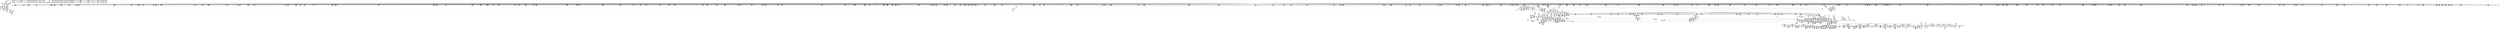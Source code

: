 digraph {
	CE0x4c0b440 [shape=record,shape=Mrecord,label="{CE0x4c0b440|may_create:tmp38|security/selinux/hooks.c,1728|*SummSource*}"]
	CE0x4be8030 [shape=record,shape=Mrecord,label="{CE0x4be8030|272:_i8*,_:_CRE_1636,1637_}"]
	CE0x4b22330 [shape=record,shape=Mrecord,label="{CE0x4b22330|may_create:tmp3|*SummSource*}"]
	CE0x4b77640 [shape=record,shape=Mrecord,label="{CE0x4b77640|40:_%struct.super_block*,_56:_i8*,_:_CRE_684,688_|*MultipleSource*|Function::may_create&Arg::dir::|security/selinux/hooks.c,1713|Function::selinux_inode_symlink&Arg::dir::}"]
	CE0x4b66d50 [shape=record,shape=Mrecord,label="{CE0x4b66d50|40:_%struct.super_block*,_56:_i8*,_:_CRE_166,167_}"]
	CE0x4c07d10 [shape=record,shape=Mrecord,label="{CE0x4c07d10|0:_i32,_4:_i32,_8:_i32,_12:_i32,_:_CMRE_4,8_|*MultipleSource*|security/selinux/hooks.c,1706|security/selinux/hooks.c,1706|security/selinux/hooks.c,1716}"]
	CE0x4b123f0 [shape=record,shape=Mrecord,label="{CE0x4b123f0|i64_4|*Constant*|*SummSource*}"]
	CE0x4b67950 [shape=record,shape=Mrecord,label="{CE0x4b67950|40:_%struct.super_block*,_56:_i8*,_:_CRE_182,183_}"]
	CE0x4bfbea0 [shape=record,shape=Mrecord,label="{CE0x4bfbea0|may_create:tmp33|security/selinux/hooks.c,1725|*SummSink*}"]
	CE0x4b7b5b0 [shape=record,shape=Mrecord,label="{CE0x4b7b5b0|40:_%struct.super_block*,_56:_i8*,_:_CRE_875,876_}"]
	CE0x4b8de60 [shape=record,shape=Mrecord,label="{CE0x4b8de60|272:_i8*,_:_CRE_1366,1367_}"]
	CE0x4be1b20 [shape=record,shape=Mrecord,label="{CE0x4be1b20|get_current:tmp1|*SummSink*}"]
	CE0x4c08700 [shape=record,shape=Mrecord,label="{CE0x4c08700|i64*_getelementptr_inbounds_(_26_x_i64_,_26_x_i64_*___llvm_gcov_ctr217,_i64_0,_i64_12)|*Constant*|*SummSink*}"]
	CE0x4b2cf40 [shape=record,shape=Mrecord,label="{CE0x4b2cf40|40:_%struct.super_block*,_56:_i8*,_:_CRE_360,376_|*MultipleSource*|Function::may_create&Arg::dir::|security/selinux/hooks.c,1713|Function::selinux_inode_symlink&Arg::dir::}"]
	CE0x4b37cd0 [shape=record,shape=Mrecord,label="{CE0x4b37cd0|may_create:tmp7|security/selinux/hooks.c,1706}"]
	CE0x4b20070 [shape=record,shape=Mrecord,label="{CE0x4b20070|may_create:lor.lhs.false|*SummSource*}"]
	CE0x4be8be0 [shape=record,shape=Mrecord,label="{CE0x4be8be0|272:_i8*,_:_CRE_1647,1648_}"]
	CE0x4b6c750 [shape=record,shape=Mrecord,label="{CE0x4b6c750|VOIDTB_TE:_CE_256,264_|*MultipleSource*|Function::may_create&Arg::dentry::|security/selinux/hooks.c,1730|Function::selinux_inode_symlink&Arg::dentry::}"]
	CE0x4be9680 [shape=record,shape=Mrecord,label="{CE0x4be9680|272:_i8*,_:_CRE_1657,1658_}"]
	CE0x4b91af0 [shape=record,shape=Mrecord,label="{CE0x4b91af0|272:_i8*,_:_CRE_436,437_}"]
	CE0x4b85100 [shape=record,shape=Mrecord,label="{CE0x4b85100|272:_i8*,_:_CRE_328,336_|*MultipleSource*|*LoadInst*|security/selinux/hooks.c,1714|security/selinux/hooks.c,1714}"]
	CE0x4b38b20 [shape=record,shape=Mrecord,label="{CE0x4b38b20|may_create:tmp14|security/selinux/hooks.c,1706|*SummSource*}"]
	CE0x4b72510 [shape=record,shape=Mrecord,label="{CE0x4b72510|272:_i8*,_:_CRE_1338,1339_}"]
	CE0x6179d20 [shape=record,shape=Mrecord,label="{CE0x6179d20|_call_void_mcount()_#3}"]
	CE0x4b27660 [shape=record,shape=Mrecord,label="{CE0x4b27660|40:_%struct.super_block*,_56:_i8*,_:_CRE_208,210_|*MultipleSource*|Function::may_create&Arg::dir::|security/selinux/hooks.c,1713|Function::selinux_inode_symlink&Arg::dir::}"]
	CE0x4b8aea0 [shape=record,shape=Mrecord,label="{CE0x4b8aea0|272:_i8*,_:_CRE_1272,1273_}"]
	CE0x4b2ff40 [shape=record,shape=Mrecord,label="{CE0x4b2ff40|40:_%struct.super_block*,_56:_i8*,_:_CRE_261,262_}"]
	CE0x4b5f680 [shape=record,shape=Mrecord,label="{CE0x4b5f680|may_create:tmp65|security/selinux/hooks.c,1739|*SummSink*}"]
	CE0x4b9b740 [shape=record,shape=Mrecord,label="{CE0x4b9b740|272:_i8*,_:_CRE_680,696_|*MultipleSource*|*LoadInst*|security/selinux/hooks.c,1714|security/selinux/hooks.c,1714}"]
	CE0x4bff890 [shape=record,shape=Mrecord,label="{CE0x4bff890|i32_(i32,_i32,_i16,_i32,_%struct.common_audit_data*)*_bitcast_(i32_(i32,_i32,_i16,_i32,_%struct.common_audit_data.495*)*_avc_has_perm_to_i32_(i32,_i32,_i16,_i32,_%struct.common_audit_data*)*)|*Constant*|*SummSource*}"]
	CE0x4c1fd40 [shape=record,shape=Mrecord,label="{CE0x4c1fd40|VOIDTB_TE:_CE_95,96_}"]
	CE0x4b91c00 [shape=record,shape=Mrecord,label="{CE0x4b91c00|272:_i8*,_:_CRE_437,438_}"]
	CE0x4bf7a20 [shape=record,shape=Mrecord,label="{CE0x4bf7a20|28:_i32,_:_CRE_116,117_}"]
	CE0x4b68b10 [shape=record,shape=Mrecord,label="{CE0x4b68b10|VOIDTB_TE:_CE_172,173_}"]
	CE0x4b0dd00 [shape=record,shape=Mrecord,label="{CE0x4b0dd00|selinux_inode_symlink:tmp1}"]
	CE0x4b7cff0 [shape=record,shape=Mrecord,label="{CE0x4b7cff0|40:_%struct.super_block*,_56:_i8*,_:_CRE_896,897_}"]
	CE0x4b30800 [shape=record,shape=Mrecord,label="{CE0x4b30800|40:_%struct.super_block*,_56:_i8*,_:_CRE_268,269_}"]
	CE0x4be8cf0 [shape=record,shape=Mrecord,label="{CE0x4be8cf0|272:_i8*,_:_CRE_1648,1649_}"]
	CE0x4b26000 [shape=record,shape=Mrecord,label="{CE0x4b26000|40:_%struct.super_block*,_56:_i8*,_:_CRE_88,96_|*MultipleSource*|Function::may_create&Arg::dir::|security/selinux/hooks.c,1713|Function::selinux_inode_symlink&Arg::dir::}"]
	CE0x4b5fb90 [shape=record,shape=Mrecord,label="{CE0x4b5fb90|40:_%struct.super_block*,_56:_i8*,_:_CRE_2,4_|*MultipleSource*|Function::may_create&Arg::dir::|security/selinux/hooks.c,1713|Function::selinux_inode_symlink&Arg::dir::}"]
	CE0x4bfd8a0 [shape=record,shape=Mrecord,label="{CE0x4bfd8a0|i16_7|*Constant*|*SummSink*}"]
	CE0x4b6a7c0 [shape=record,shape=Mrecord,label="{CE0x4b6a7c0|VOIDTB_TE:_CE_199,200_}"]
	CE0x4c229b0 [shape=record,shape=Mrecord,label="{CE0x4c229b0|i64_15|*Constant*|*SummSource*}"]
	CE0x4b98870 [shape=record,shape=Mrecord,label="{CE0x4b98870|272:_i8*,_:_CRE_598,599_}"]
	CE0x4b96bc0 [shape=record,shape=Mrecord,label="{CE0x4b96bc0|272:_i8*,_:_CRE_571,572_}"]
	CE0x4b58070 [shape=record,shape=Mrecord,label="{CE0x4b58070|get_current:entry}"]
	CE0x4b42c30 [shape=record,shape=Mrecord,label="{CE0x4b42c30|40:_%struct.super_block*,_56:_i8*,_:_CRE_432,440_|*MultipleSource*|Function::may_create&Arg::dir::|security/selinux/hooks.c,1713|Function::selinux_inode_symlink&Arg::dir::}"]
	CE0x4b40ba0 [shape=record,shape=Mrecord,label="{CE0x4b40ba0|40:_%struct.super_block*,_56:_i8*,_:_CRE_286,287_}"]
	CE0x4b20330 [shape=record,shape=Mrecord,label="{CE0x4b20330|may_create:if.end|*SummSource*}"]
	CE0x4bf48d0 [shape=record,shape=Mrecord,label="{CE0x4bf48d0|28:_i32,_:_CRE_68,69_}"]
	CE0x4b83ee0 [shape=record,shape=Mrecord,label="{CE0x4b83ee0|272:_i8*,_:_CRE_256,264_|*MultipleSource*|*LoadInst*|security/selinux/hooks.c,1714|security/selinux/hooks.c,1714}"]
	CE0x4b72400 [shape=record,shape=Mrecord,label="{CE0x4b72400|272:_i8*,_:_CRE_1337,1338_}"]
	CE0x4b41960 [shape=record,shape=Mrecord,label="{CE0x4b41960|40:_%struct.super_block*,_56:_i8*,_:_CRE_297,298_}"]
	CE0x4b9c220 [shape=record,shape=Mrecord,label="{CE0x4b9c220|272:_i8*,_:_CRE_880,896_|*MultipleSource*|*LoadInst*|security/selinux/hooks.c,1714|security/selinux/hooks.c,1714}"]
	CE0x4bf8f00 [shape=record,shape=Mrecord,label="{CE0x4bf8f00|28:_i32,_:_CRE_200,208_|*MultipleSource*|*LoadInst*|security/selinux/hooks.c,1713|security/selinux/hooks.c,1713|security/selinux/hooks.c,1722}"]
	CE0x4b135a0 [shape=record,shape=Mrecord,label="{CE0x4b135a0|may_create:tmp8|security/selinux/hooks.c,1706|*SummSource*}"]
	CE0x4bedf20 [shape=record,shape=Mrecord,label="{CE0x4bedf20|272:_i8*,_:_CRE_1873,1874_}"]
	CE0x4c1b420 [shape=record,shape=Mrecord,label="{CE0x4c1b420|may_create:sid21|security/selinux/hooks.c,1729|*SummSource*}"]
	CE0x4c35df0 [shape=record,shape=Mrecord,label="{CE0x4c35df0|may_create:tmp52|security/selinux/hooks.c,1732}"]
	CE0x4c35220 [shape=record,shape=Mrecord,label="{CE0x4c35220|i64_22|*Constant*}"]
	CE0x4b75170 [shape=record,shape=Mrecord,label="{CE0x4b75170|40:_%struct.super_block*,_56:_i8*,_:_CRE_607,608_}"]
	CE0x4b72950 [shape=record,shape=Mrecord,label="{CE0x4b72950|272:_i8*,_:_CRE_1342,1343_}"]
	CE0x4bf68d0 [shape=record,shape=Mrecord,label="{CE0x4bf68d0|28:_i32,_:_CRE_100,101_}"]
	CE0x4bfdb70 [shape=record,shape=Mrecord,label="{CE0x4bfdb70|avc_has_perm:tclass|Function::avc_has_perm&Arg::tclass::}"]
	CE0x4b19810 [shape=record,shape=Mrecord,label="{CE0x4b19810|28:_i32,_:_CRE_54,55_}"]
	CE0x4b6e3b0 [shape=record,shape=Mrecord,label="{CE0x4b6e3b0|VOIDTB_TE:_CE_316,317_}"]
	CE0x4b0c810 [shape=record,shape=Mrecord,label="{CE0x4b0c810|may_create:if.then29|*SummSink*}"]
	CE0x4b6e900 [shape=record,shape=Mrecord,label="{CE0x4b6e900|may_create:call22|security/selinux/hooks.c,1729|*SummSource*}"]
	CE0x4be7370 [shape=record,shape=Mrecord,label="{CE0x4be7370|272:_i8*,_:_CRE_1624,1625_}"]
	CE0x4b41820 [shape=record,shape=Mrecord,label="{CE0x4b41820|40:_%struct.super_block*,_56:_i8*,_:_CRE_296,297_}"]
	CE0x4c1de20 [shape=record,shape=Mrecord,label="{CE0x4c1de20|VOIDTB_TE:_CE_156,157_}"]
	CE0x4b301c0 [shape=record,shape=Mrecord,label="{CE0x4b301c0|40:_%struct.super_block*,_56:_i8*,_:_CRE_263,264_}"]
	CE0x4b744f0 [shape=record,shape=Mrecord,label="{CE0x4b744f0|40:_%struct.super_block*,_56:_i8*,_:_CRE_597,598_}"]
	CE0x4c38570 [shape=record,shape=Mrecord,label="{CE0x4c38570|i64_17|*Constant*|*SummSink*}"]
	CE0x4b31820 [shape=record,shape=Mrecord,label="{CE0x4b31820|may_create:do.body}"]
	CE0x4b97ee0 [shape=record,shape=Mrecord,label="{CE0x4b97ee0|272:_i8*,_:_CRE_589,590_}"]
	"CONST[source:0(mediator),value:0(static)][purpose:{operation}][SnkIdx:7]"
	CE0x4b20cc0 [shape=record,shape=Mrecord,label="{CE0x4b20cc0|may_create:if.end25|*SummSink*}"]
	CE0x4b6dc20 [shape=record,shape=Mrecord,label="{CE0x4b6dc20|VOIDTB_TE:_CE_308,309_}"]
	CE0x4c33c70 [shape=record,shape=Mrecord,label="{CE0x4c33c70|may_create:tmp55|security/selinux/hooks.c,1735|*SummSink*}"]
	CE0x4be7590 [shape=record,shape=Mrecord,label="{CE0x4be7590|272:_i8*,_:_CRE_1626,1627_}"]
	CE0x4b81430 [shape=record,shape=Mrecord,label="{CE0x4b81430|40:_%struct.super_block*,_56:_i8*,_:_CRE_982,983_}"]
	CE0x4bfaf50 [shape=record,shape=Mrecord,label="{CE0x4bfaf50|may_create:tmp30|security/selinux/hooks.c,1725|*SummSource*}"]
	CE0x4c1a880 [shape=record,shape=Mrecord,label="{CE0x4c1a880|may_create:tmp44|security/selinux/hooks.c,1728|*SummSource*}"]
	CE0x4c36d30 [shape=record,shape=Mrecord,label="{CE0x4c36d30|may_create:tmp53|security/selinux/hooks.c,1733|*SummSink*}"]
	CE0x4b6e2a0 [shape=record,shape=Mrecord,label="{CE0x4b6e2a0|VOIDTB_TE:_CE_315,316_}"]
	CE0x4b40420 [shape=record,shape=Mrecord,label="{CE0x4b40420|40:_%struct.super_block*,_56:_i8*,_:_CRE_280,281_}"]
	CE0x4b5fd10 [shape=record,shape=Mrecord,label="{CE0x4b5fd10|40:_%struct.super_block*,_56:_i8*,_:_CRE_4,8_|*MultipleSource*|Function::may_create&Arg::dir::|security/selinux/hooks.c,1713|Function::selinux_inode_symlink&Arg::dir::}"]
	CE0x4be76a0 [shape=record,shape=Mrecord,label="{CE0x4be76a0|272:_i8*,_:_CRE_1627,1628_}"]
	CE0x4b37e40 [shape=record,shape=Mrecord,label="{CE0x4b37e40|may_create:tmp7|security/selinux/hooks.c,1706|*SummSource*}"]
	CE0x4b226e0 [shape=record,shape=Mrecord,label="{CE0x4b226e0|_call_void_mcount()_#3|*SummSink*}"]
	CE0x4c072f0 [shape=record,shape=Mrecord,label="{CE0x4c072f0|28:_i32,_:_CRE_13,14_}"]
	CE0x4b2ec40 [shape=record,shape=Mrecord,label="{CE0x4b2ec40|i32_1|*Constant*|*SummSource*}"]
	CE0x4b44660 [shape=record,shape=Mrecord,label="{CE0x4b44660|40:_%struct.super_block*,_56:_i8*,_:_CRE_482,483_}"]
	CE0x4b29310 [shape=record,shape=Mrecord,label="{CE0x4b29310|may_create:land.lhs.true|*SummSink*}"]
	CE0x4c06ec0 [shape=record,shape=Mrecord,label="{CE0x4c06ec0|may_create:call14|security/selinux/hooks.c,1722}"]
	CE0x4b5feb0 [shape=record,shape=Mrecord,label="{CE0x4b5feb0|may_create:tmp23|security/selinux/hooks.c,1713}"]
	CE0x4b2c370 [shape=record,shape=Mrecord,label="{CE0x4b2c370|40:_%struct.super_block*,_56:_i8*,_:_CRE_311,312_}"]
	CE0x4b8df70 [shape=record,shape=Mrecord,label="{CE0x4b8df70|272:_i8*,_:_CRE_1367,1368_}"]
	CE0x4c00f20 [shape=record,shape=Mrecord,label="{CE0x4c00f20|i32_3|*Constant*|*SummSink*}"]
	CE0x4b3ed10 [shape=record,shape=Mrecord,label="{CE0x4b3ed10|i8*_getelementptr_inbounds_(_25_x_i8_,_25_x_i8_*_.str3,_i32_0,_i32_0)|*Constant*}"]
	CE0x4b90e30 [shape=record,shape=Mrecord,label="{CE0x4b90e30|272:_i8*,_:_CRE_424,425_}"]
	CE0x4b5fa30 [shape=record,shape=Mrecord,label="{CE0x4b5fa30|i32_128|*Constant*}"]
	CE0x4b5b2d0 [shape=record,shape=Mrecord,label="{CE0x4b5b2d0|40:_%struct.super_block*,_56:_i8*,_:_CRE_76,80_|*MultipleSource*|Function::may_create&Arg::dir::|security/selinux/hooks.c,1713|Function::selinux_inode_symlink&Arg::dir::}"]
	CE0x4b2b970 [shape=record,shape=Mrecord,label="{CE0x4b2b970|40:_%struct.super_block*,_56:_i8*,_:_CRE_303,304_}"]
	CE0x4c35740 [shape=record,shape=Mrecord,label="{CE0x4c35740|i64_21|*Constant*|*SummSource*}"]
	CE0x4b84d20 [shape=record,shape=Mrecord,label="{CE0x4b84d20|272:_i8*,_:_CRE_312,320_|*MultipleSource*|*LoadInst*|security/selinux/hooks.c,1714|security/selinux/hooks.c,1714}"]
	CE0x4beced0 [shape=record,shape=Mrecord,label="{CE0x4beced0|272:_i8*,_:_CRE_1800,1804_|*MultipleSource*|*LoadInst*|security/selinux/hooks.c,1714|security/selinux/hooks.c,1714}"]
	CE0x4b1cc60 [shape=record,shape=Mrecord,label="{CE0x4b1cc60|i64*_getelementptr_inbounds_(_26_x_i64_,_26_x_i64_*___llvm_gcov_ctr217,_i64_0,_i64_6)|*Constant*}"]
	CE0x4bf74d0 [shape=record,shape=Mrecord,label="{CE0x4bf74d0|28:_i32,_:_CRE_111,112_}"]
	CE0x4c36300 [shape=record,shape=Mrecord,label="{CE0x4c36300|may_create:tmp52|security/selinux/hooks.c,1732|*SummSink*}"]
	CE0x4c37040 [shape=record,shape=Mrecord,label="{CE0x4c37040|may_create:tmp54|security/selinux/hooks.c,1733|*SummSource*}"]
	CE0x4b164c0 [shape=record,shape=Mrecord,label="{CE0x4b164c0|may_create:security|security/selinux/hooks.c,1706|*SummSource*}"]
	CE0x4bf0090 [shape=record,shape=Mrecord,label="{CE0x4bf0090|may_create:tmp26|security/selinux/hooks.c,1714}"]
	CE0x4bec960 [shape=record,shape=Mrecord,label="{CE0x4bec960|272:_i8*,_:_CRE_1776,1784_|*MultipleSource*|*LoadInst*|security/selinux/hooks.c,1714|security/selinux/hooks.c,1714}"]
	CE0x4b384e0 [shape=record,shape=Mrecord,label="{CE0x4b384e0|avc_has_perm:entry|*SummSink*}"]
	CE0x4be8690 [shape=record,shape=Mrecord,label="{CE0x4be8690|272:_i8*,_:_CRE_1642,1643_}"]
	CE0x4be78c0 [shape=record,shape=Mrecord,label="{CE0x4be78c0|272:_i8*,_:_CRE_1629,1630_}"]
	CE0x4b9cc50 [shape=record,shape=Mrecord,label="{CE0x4b9cc50|272:_i8*,_:_CRE_1214,1215_}"]
	CE0x4b8ab70 [shape=record,shape=Mrecord,label="{CE0x4b8ab70|272:_i8*,_:_CRE_1269,1270_}"]
	CE0x4c22100 [shape=record,shape=Mrecord,label="{CE0x4c22100|may_create:and|security/selinux/hooks.c,1728}"]
	CE0x4b93ad0 [shape=record,shape=Mrecord,label="{CE0x4b93ad0|272:_i8*,_:_CRE_472,480_|*MultipleSource*|*LoadInst*|security/selinux/hooks.c,1714|security/selinux/hooks.c,1714}"]
	CE0x4c1c9a0 [shape=record,shape=Mrecord,label="{CE0x4c1c9a0|may_create:tmp42|security/selinux/hooks.c,1728}"]
	CE0x4b2cb00 [shape=record,shape=Mrecord,label="{CE0x4b2cb00|40:_%struct.super_block*,_56:_i8*,_:_CRE_344,352_|*MultipleSource*|Function::may_create&Arg::dir::|security/selinux/hooks.c,1713|Function::selinux_inode_symlink&Arg::dir::}"]
	CE0x4b1c710 [shape=record,shape=Mrecord,label="{CE0x4b1c710|may_create:tmp11|security/selinux/hooks.c,1706|*SummSink*}"]
	CE0x4b2dce0 [shape=record,shape=Mrecord,label="{CE0x4b2dce0|may_create:land.lhs.true2}"]
	CE0x4c04980 [shape=record,shape=Mrecord,label="{CE0x4c04980|i8_10|*Constant*|*SummSource*}"]
	"CONST[source:0(mediator),value:2(dynamic)][purpose:{object}][SnkIdx:6]"
	CE0x4b71520 [shape=record,shape=Mrecord,label="{CE0x4b71520|272:_i8*,_:_CRE_1323,1324_}"]
	CE0x4b7a2c0 [shape=record,shape=Mrecord,label="{CE0x4b7a2c0|40:_%struct.super_block*,_56:_i8*,_:_CRE_856,864_|*MultipleSource*|Function::may_create&Arg::dir::|security/selinux/hooks.c,1713|Function::selinux_inode_symlink&Arg::dir::}"]
	CE0x4b70580 [shape=record,shape=Mrecord,label="{CE0x4b70580|i64*_getelementptr_inbounds_(_26_x_i64_,_26_x_i64_*___llvm_gcov_ctr217,_i64_0,_i64_19)|*Constant*|*SummSink*}"]
	CE0x4b86da0 [shape=record,shape=Mrecord,label="{CE0x4b86da0|i32_16|*Constant*|*SummSource*}"]
	CE0x4b87320 [shape=record,shape=Mrecord,label="{CE0x4b87320|272:_i8*,_:_CRE_1216,1217_}"]
	CE0x4b6dd80 [shape=record,shape=Mrecord,label="{CE0x4b6dd80|VOIDTB_TE:_CE_310,311_}"]
	CE0x4b909f0 [shape=record,shape=Mrecord,label="{CE0x4b909f0|272:_i8*,_:_CRE_420,421_}"]
	CE0x4c1f180 [shape=record,shape=Mrecord,label="{CE0x4c1f180|i32_4|*Constant*|*SummSink*}"]
	CE0x4c3a2a0 [shape=record,shape=Mrecord,label="{CE0x4c3a2a0|may_create:tmp61|security/selinux/hooks.c,1737}"]
	CE0x4bf1f00 [shape=record,shape=Mrecord,label="{CE0x4bf1f00|_call_void_mcount()_#3}"]
	CE0x4b466b0 [shape=record,shape=Mrecord,label="{CE0x4b466b0|40:_%struct.super_block*,_56:_i8*,_:_CRE_553,554_}"]
	CE0x4bf4400 [shape=record,shape=Mrecord,label="{CE0x4bf4400|28:_i32,_:_CRE_63,64_}"]
	CE0x4b6bae0 [shape=record,shape=Mrecord,label="{CE0x4b6bae0|VOIDTB_TE:_CE_217,218_}"]
	CE0x4b18210 [shape=record,shape=Mrecord,label="{CE0x4b18210|28:_i32,_:_CRE_17,18_}"]
	CE0x4b599d0 [shape=record,shape=Mrecord,label="{CE0x4b599d0|40:_%struct.super_block*,_56:_i8*,_:_CRE_139,140_}"]
	CE0x4b18710 [shape=record,shape=Mrecord,label="{CE0x4b18710|28:_i32,_:_CRE_22,23_}"]
	CE0x4b2e340 [shape=record,shape=Mrecord,label="{CE0x4b2e340|may_create:if.then|*SummSink*}"]
	CE0x4b7d630 [shape=record,shape=Mrecord,label="{CE0x4b7d630|40:_%struct.super_block*,_56:_i8*,_:_CRE_901,902_}"]
	CE0x4b99420 [shape=record,shape=Mrecord,label="{CE0x4b99420|272:_i8*,_:_CRE_609,610_}"]
	CE0x4be8e00 [shape=record,shape=Mrecord,label="{CE0x4be8e00|272:_i8*,_:_CRE_1649,1650_}"]
	"CONST[source:0(mediator),value:2(dynamic)][purpose:{subject}][SnkIdx:0]"
	CE0x4bea340 [shape=record,shape=Mrecord,label="{CE0x4bea340|272:_i8*,_:_CRE_1669,1670_}"]
	CE0x4b30580 [shape=record,shape=Mrecord,label="{CE0x4b30580|40:_%struct.super_block*,_56:_i8*,_:_CRE_266,267_}"]
	CE0x4b68250 [shape=record,shape=Mrecord,label="{CE0x4b68250|40:_%struct.super_block*,_56:_i8*,_:_CRE_194,195_}"]
	CE0x4c21580 [shape=record,shape=Mrecord,label="{CE0x4c21580|VOIDTB_TE:_CE_80,88_|*MultipleSource*|Function::may_create&Arg::dentry::|security/selinux/hooks.c,1730|Function::selinux_inode_symlink&Arg::dentry::}"]
	CE0x4b94530 [shape=record,shape=Mrecord,label="{CE0x4b94530|272:_i8*,_:_CRE_528,536_|*MultipleSource*|*LoadInst*|security/selinux/hooks.c,1714|security/selinux/hooks.c,1714}"]
	CE0x4b39650 [shape=record,shape=Mrecord,label="{CE0x4b39650|_ret_i32_%retval.0,_!dbg_!27798|security/selinux/hooks.c,1742}"]
	CE0x4b72730 [shape=record,shape=Mrecord,label="{CE0x4b72730|272:_i8*,_:_CRE_1340,1341_}"]
	CE0x4c0bc20 [shape=record,shape=Mrecord,label="{CE0x4c0bc20|may_create:tmp40|security/selinux/hooks.c,1728}"]
	CE0x4b43df0 [shape=record,shape=Mrecord,label="{CE0x4b43df0|40:_%struct.super_block*,_56:_i8*,_:_CRE_475,476_}"]
	CE0x4b83d10 [shape=record,shape=Mrecord,label="{CE0x4b83d10|272:_i8*,_:_CRE_248,252_|*MultipleSource*|*LoadInst*|security/selinux/hooks.c,1714|security/selinux/hooks.c,1714}"]
	CE0x4b29a50 [shape=record,shape=Mrecord,label="{CE0x4b29a50|40:_%struct.super_block*,_56:_i8*,_:_CRE_566,567_}"]
	CE0x6a359e0 [shape=record,shape=Mrecord,label="{CE0x6a359e0|i64*_getelementptr_inbounds_(_26_x_i64_,_26_x_i64_*___llvm_gcov_ctr217,_i64_0,_i64_1)|*Constant*}"]
	CE0x4b432f0 [shape=record,shape=Mrecord,label="{CE0x4b432f0|40:_%struct.super_block*,_56:_i8*,_:_CRE_456,464_|*MultipleSource*|Function::may_create&Arg::dir::|security/selinux/hooks.c,1713|Function::selinux_inode_symlink&Arg::dir::}"]
	CE0x4b98650 [shape=record,shape=Mrecord,label="{CE0x4b98650|272:_i8*,_:_CRE_596,597_}"]
	CE0x4b19d80 [shape=record,shape=Mrecord,label="{CE0x4b19d80|28:_i32,_:_CRE_60,61_}"]
	CE0x4be8470 [shape=record,shape=Mrecord,label="{CE0x4be8470|272:_i8*,_:_CRE_1640,1641_}"]
	CE0x4b9a410 [shape=record,shape=Mrecord,label="{CE0x4b9a410|272:_i8*,_:_CRE_624,625_}"]
	CE0x4be1dd0 [shape=record,shape=Mrecord,label="{CE0x4be1dd0|get_current:tmp}"]
	CE0x4b2f540 [shape=record,shape=Mrecord,label="{CE0x4b2f540|40:_%struct.super_block*,_56:_i8*,_:_CRE_253,254_}"]
	CE0x4c1d560 [shape=record,shape=Mrecord,label="{CE0x4c1d560|VOIDTB_TE:_CE_40,48_|*MultipleSource*|Function::may_create&Arg::dentry::|security/selinux/hooks.c,1730|Function::selinux_inode_symlink&Arg::dentry::}"]
	CE0x4bf7090 [shape=record,shape=Mrecord,label="{CE0x4bf7090|28:_i32,_:_CRE_107,108_}"]
	CE0x4c451f0 [shape=record,shape=Mrecord,label="{CE0x4c451f0|i64*_getelementptr_inbounds_(_26_x_i64_,_26_x_i64_*___llvm_gcov_ctr217,_i64_0,_i64_25)|*Constant*|*SummSource*}"]
	CE0x4b2c0f0 [shape=record,shape=Mrecord,label="{CE0x4b2c0f0|40:_%struct.super_block*,_56:_i8*,_:_CRE_309,310_}"]
	CE0x4b17b30 [shape=record,shape=Mrecord,label="{CE0x4b17b30|may_create:dir|Function::may_create&Arg::dir::|*SummSink*}"]
	CE0x4b939c0 [shape=record,shape=Mrecord,label="{CE0x4b939c0|272:_i8*,_:_CRE_464,472_|*MultipleSource*|*LoadInst*|security/selinux/hooks.c,1714|security/selinux/hooks.c,1714}"]
	CE0x4b2f900 [shape=record,shape=Mrecord,label="{CE0x4b2f900|40:_%struct.super_block*,_56:_i8*,_:_CRE_256,257_}"]
	CE0x4c1c110 [shape=record,shape=Mrecord,label="{CE0x4c1c110|may_create:d_name|security/selinux/hooks.c,1730}"]
	CE0x4c22700 [shape=record,shape=Mrecord,label="{CE0x4c22700|may_create:tobool19|security/selinux/hooks.c,1728|*SummSource*}"]
	CE0x4c46b80 [shape=record,shape=Mrecord,label="{CE0x4c46b80|get_current:tmp|*SummSource*}"]
	CE0x4b40a60 [shape=record,shape=Mrecord,label="{CE0x4b40a60|40:_%struct.super_block*,_56:_i8*,_:_CRE_285,286_}"]
	CE0x4b8ad90 [shape=record,shape=Mrecord,label="{CE0x4b8ad90|272:_i8*,_:_CRE_1271,1272_}"]
	CE0x4c02300 [shape=record,shape=Mrecord,label="{CE0x4c02300|0:_i8,_8:_%struct.dentry*,_24:_%struct.selinux_audit_data*,_:_SCMRE_0,1_|*MultipleSource*|security/selinux/hooks.c, 1710|security/selinux/hooks.c,1719}"]
	CE0x4c09a90 [shape=record,shape=Mrecord,label="{CE0x4c09a90|may_create:tobool18|security/selinux/hooks.c,1728|*SummSource*}"]
	CE0x4b95f40 [shape=record,shape=Mrecord,label="{CE0x4b95f40|272:_i8*,_:_CRE_8,16_|*MultipleSource*|*LoadInst*|security/selinux/hooks.c,1714|security/selinux/hooks.c,1714}"]
	CE0x4beb880 [shape=record,shape=Mrecord,label="{CE0x4beb880|272:_i8*,_:_CRE_1688,1696_|*MultipleSource*|*LoadInst*|security/selinux/hooks.c,1714|security/selinux/hooks.c,1714}"]
	CE0x4b8e6e0 [shape=record,shape=Mrecord,label="{CE0x4b8e6e0|272:_i8*,_:_CRE_1374,1375_}"]
	CE0x4be9df0 [shape=record,shape=Mrecord,label="{CE0x4be9df0|272:_i8*,_:_CRE_1664,1665_}"]
	CE0x4bf76f0 [shape=record,shape=Mrecord,label="{CE0x4bf76f0|28:_i32,_:_CRE_113,114_}"]
	CE0x4c20dc0 [shape=record,shape=Mrecord,label="{CE0x4c20dc0|VOIDTB_TE:_CE_48,52_|*MultipleSource*|Function::may_create&Arg::dentry::|security/selinux/hooks.c,1730|Function::selinux_inode_symlink&Arg::dentry::}"]
	CE0x4beff30 [shape=record,shape=Mrecord,label="{CE0x4beff30|may_create:tmp25|security/selinux/hooks.c,1714|*SummSource*}"]
	CE0x4b451f0 [shape=record,shape=Mrecord,label="{CE0x4b451f0|40:_%struct.super_block*,_56:_i8*,_:_CRE_504,508_|*MultipleSource*|Function::may_create&Arg::dir::|security/selinux/hooks.c,1713|Function::selinux_inode_symlink&Arg::dir::}"]
	CE0x4b71fc0 [shape=record,shape=Mrecord,label="{CE0x4b71fc0|272:_i8*,_:_CRE_1333,1334_}"]
	CE0x4c00c70 [shape=record,shape=Mrecord,label="{CE0x4c00c70|i32_3|*Constant*}"]
	CE0x4b6f290 [shape=record,shape=Mrecord,label="{CE0x4b6f290|may_create:tmp48|security/selinux/hooks.c,1731|*SummSink*}"]
	CE0x4c1dc00 [shape=record,shape=Mrecord,label="{CE0x4c1dc00|VOIDTB_TE:_CE_154,155_}"]
	CE0x4b18610 [shape=record,shape=Mrecord,label="{CE0x4b18610|28:_i32,_:_CRE_21,22_}"]
	CE0x4b9e3a0 [shape=record,shape=Mrecord,label="{CE0x4b9e3a0|272:_i8*,_:_CRE_112,120_|*MultipleSource*|*LoadInst*|security/selinux/hooks.c,1714|security/selinux/hooks.c,1714}"]
	CE0x4b38850 [shape=record,shape=Mrecord,label="{CE0x4b38850|avc_has_perm:ssid|Function::avc_has_perm&Arg::ssid::|*SummSink*}"]
	CE0x4b40e20 [shape=record,shape=Mrecord,label="{CE0x4b40e20|40:_%struct.super_block*,_56:_i8*,_:_CRE_288,289_}"]
	CE0x4b93470 [shape=record,shape=Mrecord,label="{CE0x4b93470|272:_i8*,_:_CRE_460,461_}"]
	CE0x4b88ec0 [shape=record,shape=Mrecord,label="{CE0x4b88ec0|272:_i8*,_:_CRE_1242,1243_}"]
	CE0x4b7ff70 [shape=record,shape=Mrecord,label="{CE0x4b7ff70|40:_%struct.super_block*,_56:_i8*,_:_CRE_934,935_}"]
	CE0x4b8f240 [shape=record,shape=Mrecord,label="{CE0x4b8f240|may_create:i_sb|security/selinux/hooks.c,1714|*SummSource*}"]
	CE0x4b7dc70 [shape=record,shape=Mrecord,label="{CE0x4b7dc70|40:_%struct.super_block*,_56:_i8*,_:_CRE_906,907_}"]
	CE0x4b442a0 [shape=record,shape=Mrecord,label="{CE0x4b442a0|40:_%struct.super_block*,_56:_i8*,_:_CRE_479,480_}"]
	CE0x4bf6e70 [shape=record,shape=Mrecord,label="{CE0x4bf6e70|28:_i32,_:_CRE_105,106_}"]
	CE0x4b1cb30 [shape=record,shape=Mrecord,label="{CE0x4b1cb30|may_create:tmp12|security/selinux/hooks.c,1706|*SummSink*}"]
	CE0x4b91050 [shape=record,shape=Mrecord,label="{CE0x4b91050|272:_i8*,_:_CRE_426,427_}"]
	CE0x4b2dbf0 [shape=record,shape=Mrecord,label="{CE0x4b2dbf0|may_create:if.end30|*SummSink*}"]
	CE0x4c340f0 [shape=record,shape=Mrecord,label="{CE0x4c340f0|may_create:call27|security/selinux/hooks.c,1735|*SummSource*}"]
	CE0x4b66e10 [shape=record,shape=Mrecord,label="{CE0x4b66e10|40:_%struct.super_block*,_56:_i8*,_:_CRE_167,168_}"]
	CE0x4b683d0 [shape=record,shape=Mrecord,label="{CE0x4b683d0|40:_%struct.super_block*,_56:_i8*,_:_CRE_196,197_}"]
	CE0x4c04be0 [shape=record,shape=Mrecord,label="{CE0x4c04be0|may_create:u|security/selinux/hooks.c,1720|*SummSink*}"]
	CE0x4b92bf0 [shape=record,shape=Mrecord,label="{CE0x4b92bf0|272:_i8*,_:_CRE_452,453_}"]
	CE0x4becd00 [shape=record,shape=Mrecord,label="{CE0x4becd00|272:_i8*,_:_CRE_1792,1800_|*MultipleSource*|*LoadInst*|security/selinux/hooks.c,1714|security/selinux/hooks.c,1714}"]
	CE0x4b2ed80 [shape=record,shape=Mrecord,label="{CE0x4b2ed80|may_create:ad|security/selinux/hooks.c, 1710}"]
	CE0x4b47500 [shape=record,shape=Mrecord,label="{CE0x4b47500|may_create:if.then16|*SummSink*}"]
	CE0x4b9d5a0 [shape=record,shape=Mrecord,label="{CE0x4b9d5a0|272:_i8*,_:_CRE_48,56_|*MultipleSource*|*LoadInst*|security/selinux/hooks.c,1714|security/selinux/hooks.c,1714}"]
	CE0x4b368b0 [shape=record,shape=Mrecord,label="{CE0x4b368b0|may_create:tmp4|security/selinux/hooks.c,1706}"]
	CE0x4b702b0 [shape=record,shape=Mrecord,label="{CE0x4b702b0|may_create:tmp51|security/selinux/hooks.c,1732|*SummSource*}"]
	CE0x4b1fe10 [shape=record,shape=Mrecord,label="{CE0x4b1fe10|i64_1|*Constant*}"]
	CE0x4bf6c50 [shape=record,shape=Mrecord,label="{CE0x4bf6c50|28:_i32,_:_CRE_103,104_}"]
	CE0x5fd1580 [shape=record,shape=Mrecord,label="{CE0x5fd1580|selinux_inode_symlink:tmp|*SummSink*}"]
	CE0x4b7ae30 [shape=record,shape=Mrecord,label="{CE0x4b7ae30|40:_%struct.super_block*,_56:_i8*,_:_CRE_869,870_}"]
	CE0x4b47e90 [shape=record,shape=Mrecord,label="{CE0x4b47e90|may_create:tmp15|security/selinux/hooks.c,1706|*SummSink*}"]
	CE0x4b6b370 [shape=record,shape=Mrecord,label="{CE0x4b6b370|VOIDTB_TE:_CE_210,211_}"]
	CE0x4b80840 [shape=record,shape=Mrecord,label="{CE0x4b80840|40:_%struct.super_block*,_56:_i8*,_:_CRE_968,976_|*MultipleSource*|Function::may_create&Arg::dir::|security/selinux/hooks.c,1713|Function::selinux_inode_symlink&Arg::dir::}"]
	CE0x4b3fb30 [shape=record,shape=Mrecord,label="{CE0x4b3fb30|i8*_getelementptr_inbounds_(_25_x_i8_,_25_x_i8_*_.str3,_i32_0,_i32_0)|*Constant*|*SummSink*}"]
	CE0x4b928c0 [shape=record,shape=Mrecord,label="{CE0x4b928c0|272:_i8*,_:_CRE_449,450_}"]
	CE0x4b6de60 [shape=record,shape=Mrecord,label="{CE0x4b6de60|VOIDTB_TE:_CE_311,312_}"]
	CE0x4b2e100 [shape=record,shape=Mrecord,label="{CE0x4b2e100|may_create:if.then}"]
	CE0x4b9d0c0 [shape=record,shape=Mrecord,label="{CE0x4b9d0c0|272:_i8*,_:_CRE_24,32_|*MultipleSource*|*LoadInst*|security/selinux/hooks.c,1714|security/selinux/hooks.c,1714}"]
	CE0x4c1e8c0 [shape=record,shape=Mrecord,label="{CE0x4c1e8c0|VOIDTB_TE:_CE_166,167_}"]
	CE0x4b87760 [shape=record,shape=Mrecord,label="{CE0x4b87760|272:_i8*,_:_CRE_1220,1221_}"]
	CE0x4c1c420 [shape=record,shape=Mrecord,label="{CE0x4c1c420|may_create:tmp42|security/selinux/hooks.c,1728|*SummSink*}"]
	CE0x4b29020 [shape=record,shape=Mrecord,label="{CE0x4b29020|may_create:if.end|*SummSink*}"]
	CE0x4b23020 [shape=record,shape=Mrecord,label="{CE0x4b23020|may_create:entry|*SummSink*}"]
	CE0x4b18b10 [shape=record,shape=Mrecord,label="{CE0x4b18b10|28:_i32,_:_CRE_32,34_|*MultipleSource*|*LoadInst*|security/selinux/hooks.c,1713|security/selinux/hooks.c,1713|security/selinux/hooks.c,1722}"]
	CE0x4b95010 [shape=record,shape=Mrecord,label="{CE0x4b95010|272:_i8*,_:_CRE_563,564_}"]
	CE0x4b6b260 [shape=record,shape=Mrecord,label="{CE0x4b6b260|VOIDTB_TE:_CE_209,210_}"]
	CE0x4b1ef80 [shape=record,shape=Mrecord,label="{CE0x4b1ef80|may_create:tmp14|security/selinux/hooks.c,1706}"]
	CE0x4b8f840 [shape=record,shape=Mrecord,label="{CE0x4b8f840|i32_16|*Constant*}"]
	CE0x4b201f0 [shape=record,shape=Mrecord,label="{CE0x4b201f0|may_create:if.end}"]
	CE0x4b81570 [shape=record,shape=Mrecord,label="{CE0x4b81570|40:_%struct.super_block*,_56:_i8*,_:_CRE_983,984_}"]
	CE0x4b9c5c0 [shape=record,shape=Mrecord,label="{CE0x4b9c5c0|272:_i8*,_:_CRE_1209,1210_}"]
	CE0x4bec790 [shape=record,shape=Mrecord,label="{CE0x4bec790|272:_i8*,_:_CRE_1768,1776_|*MultipleSource*|*LoadInst*|security/selinux/hooks.c,1714|security/selinux/hooks.c,1714}"]
	CE0x4b68d30 [shape=record,shape=Mrecord,label="{CE0x4b68d30|VOIDTB_TE:_CE_174,175_}"]
	CE0x4b7e2b0 [shape=record,shape=Mrecord,label="{CE0x4b7e2b0|40:_%struct.super_block*,_56:_i8*,_:_CRE_911,912_}"]
	CE0x4b9c790 [shape=record,shape=Mrecord,label="{CE0x4b9c790|272:_i8*,_:_CRE_1210,1211_}"]
	CE0x4be8140 [shape=record,shape=Mrecord,label="{CE0x4be8140|272:_i8*,_:_CRE_1637,1638_}"]
	CE0x4c20f80 [shape=record,shape=Mrecord,label="{CE0x4c20f80|VOIDTB_TE:_CE_56,64_|*MultipleSource*|Function::may_create&Arg::dentry::|security/selinux/hooks.c,1730|Function::selinux_inode_symlink&Arg::dentry::}"]
	CE0x4b8e900 [shape=record,shape=Mrecord,label="{CE0x4b8e900|272:_i8*,_:_CRE_1616,1617_}"]
	CE0x4b72d30 [shape=record,shape=Mrecord,label="{CE0x4b72d30|40:_%struct.super_block*,_56:_i8*,_:_CRE_578,579_}"]
	CE0x4b44520 [shape=record,shape=Mrecord,label="{CE0x4b44520|40:_%struct.super_block*,_56:_i8*,_:_CRE_481,482_}"]
	"CONST[source:0(mediator),value:2(dynamic)][purpose:{object}][SnkIdx:2]"
	CE0x4b77b40 [shape=record,shape=Mrecord,label="{CE0x4b77b40|40:_%struct.super_block*,_56:_i8*,_:_CRE_696,704_|*MultipleSource*|Function::may_create&Arg::dir::|security/selinux/hooks.c,1713|Function::selinux_inode_symlink&Arg::dir::}"]
	CE0x4bf0260 [shape=record,shape=Mrecord,label="{CE0x4bf0260|may_create:tmp26|security/selinux/hooks.c,1714|*SummSink*}"]
	CE0x4b79a40 [shape=record,shape=Mrecord,label="{CE0x4b79a40|40:_%struct.super_block*,_56:_i8*,_:_CRE_824,832_|*MultipleSource*|Function::may_create&Arg::dir::|security/selinux/hooks.c,1713|Function::selinux_inode_symlink&Arg::dir::}"]
	CE0x4b969a0 [shape=record,shape=Mrecord,label="{CE0x4b969a0|272:_i8*,_:_CRE_569,570_}"]
	CE0x4c015b0 [shape=record,shape=Mrecord,label="{CE0x4c015b0|may_create:tmp28|security/selinux/hooks.c,1717|*SummSource*}"]
	CE0x4c065e0 [shape=record,shape=Mrecord,label="{CE0x4c065e0|may_create:sid13|security/selinux/hooks.c,1722|*SummSource*}"]
	CE0x4b8afb0 [shape=record,shape=Mrecord,label="{CE0x4b8afb0|272:_i8*,_:_CRE_1273,1274_}"]
	CE0x4c35f10 [shape=record,shape=Mrecord,label="{CE0x4c35f10|may_create:tmp52|security/selinux/hooks.c,1732|*SummSource*}"]
	CE0x4b39c40 [shape=record,shape=Mrecord,label="{CE0x4b39c40|may_create:dir|Function::may_create&Arg::dir::|*SummSource*}"]
	CE0x4b7d4f0 [shape=record,shape=Mrecord,label="{CE0x4b7d4f0|40:_%struct.super_block*,_56:_i8*,_:_CRE_900,901_}"]
	CE0x4bea230 [shape=record,shape=Mrecord,label="{CE0x4bea230|272:_i8*,_:_CRE_1668,1669_}"]
	CE0x4b30d00 [shape=record,shape=Mrecord,label="{CE0x4b30d00|40:_%struct.super_block*,_56:_i8*,_:_CRE_272,273_}"]
	CE0x4b59ec0 [shape=record,shape=Mrecord,label="{CE0x4b59ec0|40:_%struct.super_block*,_56:_i8*,_:_CRE_146,147_}"]
	CE0x4b7e8f0 [shape=record,shape=Mrecord,label="{CE0x4b7e8f0|40:_%struct.super_block*,_56:_i8*,_:_CRE_916,917_}"]
	CE0x4b6a5a0 [shape=record,shape=Mrecord,label="{CE0x4b6a5a0|VOIDTB_TE:_CE_197,198_}"]
	CE0x4b1ba50 [shape=record,shape=Mrecord,label="{CE0x4b1ba50|i32_10|*Constant*|*SummSource*}"]
	CE0x4b17250 [shape=record,shape=Mrecord,label="{CE0x4b17250|may_create:tmp8|security/selinux/hooks.c,1706}"]
	CE0x4bee6c0 [shape=record,shape=Mrecord,label="{CE0x4bee6c0|272:_i8*,_:_CRE_1879,1880_}"]
	CE0x4b1fe80 [shape=record,shape=Mrecord,label="{CE0x4b1fe80|get_current:tmp1}"]
	CE0x4b6c990 [shape=record,shape=Mrecord,label="{CE0x4b6c990|VOIDTB_TE:_CE_264,272_|*MultipleSource*|Function::may_create&Arg::dentry::|security/selinux/hooks.c,1730|Function::selinux_inode_symlink&Arg::dentry::}"]
	CE0x4c39b30 [shape=record,shape=Mrecord,label="{CE0x4c39b30|i64*_getelementptr_inbounds_(_26_x_i64_,_26_x_i64_*___llvm_gcov_ctr217,_i64_0,_i64_23)|*Constant*}"]
	CE0x4b88200 [shape=record,shape=Mrecord,label="{CE0x4b88200|272:_i8*,_:_CRE_1230,1231_}"]
	CE0x4c36640 [shape=record,shape=Mrecord,label="{CE0x4c36640|may_create:tmp53|security/selinux/hooks.c,1733}"]
	CE0x4b722f0 [shape=record,shape=Mrecord,label="{CE0x4b722f0|272:_i8*,_:_CRE_1336,1337_}"]
	CE0x4b93360 [shape=record,shape=Mrecord,label="{CE0x4b93360|272:_i8*,_:_CRE_459,460_}"]
	CE0x4b7fa70 [shape=record,shape=Mrecord,label="{CE0x4b7fa70|40:_%struct.super_block*,_56:_i8*,_:_CRE_930,931_}"]
	CE0x4b7e3f0 [shape=record,shape=Mrecord,label="{CE0x4b7e3f0|40:_%struct.super_block*,_56:_i8*,_:_CRE_912,913_}"]
	CE0x4b67c50 [shape=record,shape=Mrecord,label="{CE0x4b67c50|40:_%struct.super_block*,_56:_i8*,_:_CRE_186,187_}"]
	CE0x4b7b0b0 [shape=record,shape=Mrecord,label="{CE0x4b7b0b0|40:_%struct.super_block*,_56:_i8*,_:_CRE_871,872_}"]
	CE0x4b663d0 [shape=record,shape=Mrecord,label="{CE0x4b663d0|may_create:tmp11|security/selinux/hooks.c,1706}"]
	CE0x4b24060 [shape=record,shape=Mrecord,label="{CE0x4b24060|_ret_i32_%call,_!dbg_!27715|security/selinux/hooks.c,2779|*SummSource*}"]
	CE0x4c38380 [shape=record,shape=Mrecord,label="{CE0x4c38380|i64_17|*Constant*}"]
	CE0x4b83b40 [shape=record,shape=Mrecord,label="{CE0x4b83b40|272:_i8*,_:_CRE_240,248_|*MultipleSource*|*LoadInst*|security/selinux/hooks.c,1714|security/selinux/hooks.c,1714}"]
	CE0x4b68f50 [shape=record,shape=Mrecord,label="{CE0x4b68f50|VOIDTB_TE:_CE_176,177_}"]
	CE0x4b18510 [shape=record,shape=Mrecord,label="{CE0x4b18510|28:_i32,_:_CRE_20,21_}"]
	CE0x4b5da80 [shape=record,shape=Mrecord,label="{CE0x4b5da80|_ret_%struct.task_struct*_%tmp4,_!dbg_!27714|./arch/x86/include/asm/current.h,14|*SummSink*}"]
	CE0x4b46ea0 [shape=record,shape=Mrecord,label="{CE0x4b46ea0|40:_%struct.super_block*,_56:_i8*,_:_CRE_558,559_}"]
	CE0x4b19740 [shape=record,shape=Mrecord,label="{CE0x4b19740|28:_i32,_:_CRE_53,54_}"]
	CE0x4b8c810 [shape=record,shape=Mrecord,label="{CE0x4b8c810|272:_i8*,_:_CRE_1345,1346_}"]
	CE0x4b20b70 [shape=record,shape=Mrecord,label="{CE0x4b20b70|_ret_i32_%retval.0,_!dbg_!27798|security/selinux/hooks.c,1742|*SummSink*}"]
	CE0x4b0c920 [shape=record,shape=Mrecord,label="{CE0x4b0c920|may_create:bb}"]
	CE0x4b26880 [shape=record,shape=Mrecord,label="{CE0x4b26880|i32_0|*Constant*}"]
	CE0x4c393f0 [shape=record,shape=Mrecord,label="{CE0x4c393f0|may_create:tmp59|security/selinux/hooks.c,1736|*SummSource*}"]
	CE0x4b8b1d0 [shape=record,shape=Mrecord,label="{CE0x4b8b1d0|272:_i8*,_:_CRE_1275,1276_}"]
	CE0x4b8e7f0 [shape=record,shape=Mrecord,label="{CE0x4b8e7f0|272:_i8*,_:_CRE_1375,1376_}"]
	CE0x4b99640 [shape=record,shape=Mrecord,label="{CE0x4b99640|272:_i8*,_:_CRE_611,612_}"]
	CE0x4b9a1f0 [shape=record,shape=Mrecord,label="{CE0x4b9a1f0|272:_i8*,_:_CRE_622,623_}"]
	CE0x4b67590 [shape=record,shape=Mrecord,label="{CE0x4b67590|40:_%struct.super_block*,_56:_i8*,_:_CRE_177,178_}"]
	CE0x4b72840 [shape=record,shape=Mrecord,label="{CE0x4b72840|272:_i8*,_:_CRE_1341,1342_}"]
	CE0x4b7b470 [shape=record,shape=Mrecord,label="{CE0x4b7b470|40:_%struct.super_block*,_56:_i8*,_:_CRE_874,875_}"]
	CE0x4c46290 [shape=record,shape=Mrecord,label="{CE0x4c46290|get_current:bb|*SummSource*}"]
	CE0x4c39f90 [shape=record,shape=Mrecord,label="{CE0x4c39f90|i64*_getelementptr_inbounds_(_26_x_i64_,_26_x_i64_*___llvm_gcov_ctr217,_i64_0,_i64_23)|*Constant*|*SummSource*}"]
	CE0x5e9ea90 [shape=record,shape=Mrecord,label="{CE0x5e9ea90|selinux_inode_symlink:call|security/selinux/hooks.c,2779}"]
	CE0x4b8eff0 [shape=record,shape=Mrecord,label="{CE0x4b8eff0|may_create:s_security|security/selinux/hooks.c,1714|*SummSource*}"]
	CE0x4b6a6b0 [shape=record,shape=Mrecord,label="{CE0x4b6a6b0|VOIDTB_TE:_CE_198,199_}"]
	CE0x4c20980 [shape=record,shape=Mrecord,label="{CE0x4c20980|VOIDTB_TE:_CE_148,149_}"]
	CE0x4bf1e60 [shape=record,shape=Mrecord,label="{CE0x4bf1e60|get_current:tmp3|*SummSink*}"]
	CE0x4beabc0 [shape=record,shape=Mrecord,label="{CE0x4beabc0|272:_i8*,_:_CRE_1677,1678_}"]
	CE0x4b411e0 [shape=record,shape=Mrecord,label="{CE0x4b411e0|40:_%struct.super_block*,_56:_i8*,_:_CRE_291,292_}"]
	CE0x4b7f570 [shape=record,shape=Mrecord,label="{CE0x4b7f570|40:_%struct.super_block*,_56:_i8*,_:_CRE_926,927_}"]
	CE0x4bf53d0 [shape=record,shape=Mrecord,label="{CE0x4bf53d0|28:_i32,_:_CRE_79,80_}"]
	CE0x4c1ebf0 [shape=record,shape=Mrecord,label="{CE0x4c1ebf0|VOIDTB_TE:_CE_169,170_}"]
	CE0x4b6fa40 [shape=record,shape=Mrecord,label="{CE0x4b6fa40|may_create:tmp50|security/selinux/hooks.c,1731|*SummSource*}"]
	CE0x4b6b590 [shape=record,shape=Mrecord,label="{CE0x4b6b590|VOIDTB_TE:_CE_212,213_}"]
	CE0x4b8c000 [shape=record,shape=Mrecord,label="{CE0x4b8c000|272:_i8*,_:_CRE_1307,1308_}"]
	CE0x4b7ef30 [shape=record,shape=Mrecord,label="{CE0x4b7ef30|40:_%struct.super_block*,_56:_i8*,_:_CRE_921,922_}"]
	CE0x4bf4dd0 [shape=record,shape=Mrecord,label="{CE0x4bf4dd0|28:_i32,_:_CRE_73,74_}"]
	CE0x4c33050 [shape=record,shape=Mrecord,label="{CE0x4c33050|GLOBAL:security_transition_sid|*Constant*|*SummSource*}"]
	CE0x4b6a270 [shape=record,shape=Mrecord,label="{CE0x4b6a270|VOIDTB_TE:_CE_194,195_}"]
	CE0x4b11a50 [shape=record,shape=Mrecord,label="{CE0x4b11a50|GLOBAL:__llvm_gcov_ctr217|Global_var:__llvm_gcov_ctr217}"]
	CE0x4b571f0 [shape=record,shape=Mrecord,label="{CE0x4b571f0|may_create:tmp17|security/selinux/hooks.c,1706|*SummSource*}"]
	CE0x4b1b520 [shape=record,shape=Mrecord,label="{CE0x4b1b520|may_create:tmp21|security/selinux/hooks.c,1706|*SummSource*}"]
	CE0x4c22810 [shape=record,shape=Mrecord,label="{CE0x4c22810|may_create:tobool19|security/selinux/hooks.c,1728|*SummSink*}"]
	CE0x4b473a0 [shape=record,shape=Mrecord,label="{CE0x4b473a0|40:_%struct.super_block*,_56:_i8*,_:_CRE_562,563_}"]
	CE0x4b7eb70 [shape=record,shape=Mrecord,label="{CE0x4b7eb70|40:_%struct.super_block*,_56:_i8*,_:_CRE_918,919_}"]
	"CONST[source:0(mediator),value:2(dynamic)][purpose:{subject}][SnkIdx:4]"
	CE0x4b220f0 [shape=record,shape=Mrecord,label="{CE0x4b220f0|may_create:dentry|Function::may_create&Arg::dentry::|*SummSource*}"]
	CE0x4b89eb0 [shape=record,shape=Mrecord,label="{CE0x4b89eb0|272:_i8*,_:_CRE_1257,1258_}"]
	CE0x4bfa870 [shape=record,shape=Mrecord,label="{CE0x4bfa870|i64_10|*Constant*|*SummSource*}"]
	CE0x4b8e190 [shape=record,shape=Mrecord,label="{CE0x4b8e190|272:_i8*,_:_CRE_1369,1370_}"]
	CE0x4b77f40 [shape=record,shape=Mrecord,label="{CE0x4b77f40|40:_%struct.super_block*,_56:_i8*,_:_CRE_712,728_|*MultipleSource*|Function::may_create&Arg::dir::|security/selinux/hooks.c,1713|Function::selinux_inode_symlink&Arg::dir::}"]
	CE0x4bf8d00 [shape=record,shape=Mrecord,label="{CE0x4bf8d00|28:_i32,_:_CRE_192,196_|*MultipleSource*|*LoadInst*|security/selinux/hooks.c,1713|security/selinux/hooks.c,1713|security/selinux/hooks.c,1722}"]
	CE0x4b44a20 [shape=record,shape=Mrecord,label="{CE0x4b44a20|40:_%struct.super_block*,_56:_i8*,_:_CRE_485,486_}"]
	CE0x4b447a0 [shape=record,shape=Mrecord,label="{CE0x4b447a0|40:_%struct.super_block*,_56:_i8*,_:_CRE_483,484_}"]
	CE0x4bee9f0 [shape=record,shape=Mrecord,label="{CE0x4bee9f0|272:_i8*,_:_CRE_1888,1896_|*MultipleSource*|*LoadInst*|security/selinux/hooks.c,1714|security/selinux/hooks.c,1714}"]
	CE0x4b90d20 [shape=record,shape=Mrecord,label="{CE0x4b90d20|272:_i8*,_:_CRE_423,424_}"]
	CE0x4b70ca0 [shape=record,shape=Mrecord,label="{CE0x4b70ca0|272:_i8*,_:_CRE_1315,1316_}"]
	CE0x4bf75e0 [shape=record,shape=Mrecord,label="{CE0x4bf75e0|28:_i32,_:_CRE_112,113_}"]
	CE0x4b99ca0 [shape=record,shape=Mrecord,label="{CE0x4b99ca0|272:_i8*,_:_CRE_617,618_}"]
	CE0x4b40f60 [shape=record,shape=Mrecord,label="{CE0x4b40f60|40:_%struct.super_block*,_56:_i8*,_:_CRE_289,290_}"]
	CE0x4b99310 [shape=record,shape=Mrecord,label="{CE0x4b99310|272:_i8*,_:_CRE_608,609_}"]
	CE0x4b8d1a0 [shape=record,shape=Mrecord,label="{CE0x4b8d1a0|272:_i8*,_:_CRE_1354,1355_}"]
	CE0x4b99970 [shape=record,shape=Mrecord,label="{CE0x4b99970|272:_i8*,_:_CRE_614,615_}"]
	CE0x4b8d3c0 [shape=record,shape=Mrecord,label="{CE0x4b8d3c0|272:_i8*,_:_CRE_1356,1357_}"]
	CE0x4b720d0 [shape=record,shape=Mrecord,label="{CE0x4b720d0|272:_i8*,_:_CRE_1334,1335_}"]
	CE0x4c353c0 [shape=record,shape=Mrecord,label="{CE0x4c353c0|i64_22|*Constant*|*SummSink*}"]
	CE0x4b8f710 [shape=record,shape=Mrecord,label="{CE0x4b8f710|may_create:tmp24|*LoadInst*|security/selinux/hooks.c,1714|*SummSink*}"]
	CE0x4b8f8b0 [shape=record,shape=Mrecord,label="{CE0x4b8f8b0|272:_i8*,_:_CRE_404,405_}"]
	CE0x4b0ced0 [shape=record,shape=Mrecord,label="{CE0x4b0ced0|selinux_inode_symlink:entry|*SummSource*}"]
	CE0x4bfe5e0 [shape=record,shape=Mrecord,label="{CE0x4bfe5e0|may_create:call14|security/selinux/hooks.c,1722|*SummSink*}"]
	CE0x4b8fc20 [shape=record,shape=Mrecord,label="{CE0x4b8fc20|272:_i8*,_:_CRE_407,408_}"]
	CE0x4b79c80 [shape=record,shape=Mrecord,label="{CE0x4b79c80|40:_%struct.super_block*,_56:_i8*,_:_CRE_832,840_|*MultipleSource*|Function::may_create&Arg::dir::|security/selinux/hooks.c,1713|Function::selinux_inode_symlink&Arg::dir::}"]
	CE0x4c017c0 [shape=record,shape=Mrecord,label="{CE0x4c017c0|0:_i32,_:_SCMRE:_elem_0:default:}"]
	CE0x4bf52d0 [shape=record,shape=Mrecord,label="{CE0x4bf52d0|28:_i32,_:_CRE_78,79_}"]
	CE0x4bea670 [shape=record,shape=Mrecord,label="{CE0x4bea670|272:_i8*,_:_CRE_1672,1673_}"]
	CE0x4b662c0 [shape=record,shape=Mrecord,label="{CE0x4b662c0|may_create:tmp10|security/selinux/hooks.c,1706|*SummSink*}"]
	CE0x4b362c0 [shape=record,shape=Mrecord,label="{CE0x4b362c0|may_create:lor.lhs.false}"]
	CE0x4c06c60 [shape=record,shape=Mrecord,label="{CE0x4c06c60|28:_i32,_:_CRE_8,9_}"]
	CE0x4b795c0 [shape=record,shape=Mrecord,label="{CE0x4b795c0|40:_%struct.super_block*,_56:_i8*,_:_CRE_808,816_|*MultipleSource*|Function::may_create&Arg::dir::|security/selinux/hooks.c,1713|Function::selinux_inode_symlink&Arg::dir::}"]
	CE0x4b29b90 [shape=record,shape=Mrecord,label="{CE0x4b29b90|40:_%struct.super_block*,_56:_i8*,_:_CRE_567,568_}"]
	CE0x4b26380 [shape=record,shape=Mrecord,label="{CE0x4b26380|40:_%struct.super_block*,_56:_i8*,_:_CRE_104,112_|*MultipleSource*|Function::may_create&Arg::dir::|security/selinux/hooks.c,1713|Function::selinux_inode_symlink&Arg::dir::}"]
	CE0x4b14b70 [shape=record,shape=Mrecord,label="{CE0x4b14b70|may_create:do.end|*SummSink*}"]
	CE0x4bfdcb0 [shape=record,shape=Mrecord,label="{CE0x4bfdcb0|avc_has_perm:tclass|Function::avc_has_perm&Arg::tclass::|*SummSink*}"]
	CE0x4b6ac00 [shape=record,shape=Mrecord,label="{CE0x4b6ac00|VOIDTB_TE:_CE_203,204_}"]
	CE0x4b2a1d0 [shape=record,shape=Mrecord,label="{CE0x4b2a1d0|40:_%struct.super_block*,_56:_i8*,_:_CRE_572,573_}"]
	CE0x4b93fc0 [shape=record,shape=Mrecord,label="{CE0x4b93fc0|272:_i8*,_:_CRE_496,504_|*MultipleSource*|*LoadInst*|security/selinux/hooks.c,1714|security/selinux/hooks.c,1714}"]
	CE0x4b59810 [shape=record,shape=Mrecord,label="{CE0x4b59810|40:_%struct.super_block*,_56:_i8*,_:_CRE_138,139_}"]
	CE0x4bed9b0 [shape=record,shape=Mrecord,label="{CE0x4bed9b0|272:_i8*,_:_CRE_1848,1856_|*MultipleSource*|*LoadInst*|security/selinux/hooks.c,1714|security/selinux/hooks.c,1714}"]
	CE0x4c38f90 [shape=record,shape=Mrecord,label="{CE0x4c38f90|may_create:tmp58|security/selinux/hooks.c,1736|*SummSource*}"]
	CE0x4b96ef0 [shape=record,shape=Mrecord,label="{CE0x4b96ef0|272:_i8*,_:_CRE_574,575_}"]
	CE0x4b443e0 [shape=record,shape=Mrecord,label="{CE0x4b443e0|40:_%struct.super_block*,_56:_i8*,_:_CRE_480,481_}"]
	CE0x4b908e0 [shape=record,shape=Mrecord,label="{CE0x4b908e0|272:_i8*,_:_CRE_419,420_}"]
	CE0x4be7150 [shape=record,shape=Mrecord,label="{CE0x4be7150|272:_i8*,_:_CRE_1622,1623_}"]
	CE0x4b9a740 [shape=record,shape=Mrecord,label="{CE0x4b9a740|272:_i8*,_:_CRE_627,628_}"]
	CE0x4b410a0 [shape=record,shape=Mrecord,label="{CE0x4b410a0|40:_%struct.super_block*,_56:_i8*,_:_CRE_290,291_}"]
	CE0x4b156f0 [shape=record,shape=Mrecord,label="{CE0x4b156f0|may_create:cred|security/selinux/hooks.c,1706|*SummSource*}"]
	CE0x4c49e60 [shape=record,shape=Mrecord,label="{CE0x4c49e60|i16_5|*Constant*|*SummSink*}"]
	CE0x4b85670 [shape=record,shape=Mrecord,label="{CE0x4b85670|272:_i8*,_:_CRE_352,360_|*MultipleSource*|*LoadInst*|security/selinux/hooks.c,1714|security/selinux/hooks.c,1714}"]
	CE0x4b905b0 [shape=record,shape=Mrecord,label="{CE0x4b905b0|272:_i8*,_:_CRE_416,417_}"]
	CE0x4b823b0 [shape=record,shape=Mrecord,label="{CE0x4b823b0|272:_i8*,_:_CRE_128,132_|*MultipleSource*|*LoadInst*|security/selinux/hooks.c,1714|security/selinux/hooks.c,1714}"]
	CE0x4b6c580 [shape=record,shape=Mrecord,label="{CE0x4b6c580|VOIDTB_TE:_CE_248,256_|*MultipleSource*|Function::may_create&Arg::dentry::|security/selinux/hooks.c,1730|Function::selinux_inode_symlink&Arg::dentry::}"]
	CE0x4b8c700 [shape=record,shape=Mrecord,label="{CE0x4b8c700|272:_i8*,_:_CRE_1344,1345_}"]
	CE0x4bea010 [shape=record,shape=Mrecord,label="{CE0x4bea010|272:_i8*,_:_CRE_1666,1667_}"]
	CE0x4bfa660 [shape=record,shape=Mrecord,label="{CE0x4bfa660|may_create:tmp31|security/selinux/hooks.c,1725}"]
	CE0x4b461f0 [shape=record,shape=Mrecord,label="{CE0x4b461f0|40:_%struct.super_block*,_56:_i8*,_:_CRE_544,552_|*MultipleSource*|Function::may_create&Arg::dir::|security/selinux/hooks.c,1713|Function::selinux_inode_symlink&Arg::dir::}"]
	CE0x4b227b0 [shape=record,shape=Mrecord,label="{CE0x4b227b0|may_create:call|security/selinux/hooks.c,1706}"]
	CE0x4b37370 [shape=record,shape=Mrecord,label="{CE0x4b37370|i64*_getelementptr_inbounds_(_2_x_i64_,_2_x_i64_*___llvm_gcov_ctr223,_i64_0,_i64_0)|*Constant*}"]
	"CONST[source:0(mediator),value:0(static)][purpose:{operation}][SnkIdx:3]"
	CE0x4b89630 [shape=record,shape=Mrecord,label="{CE0x4b89630|272:_i8*,_:_CRE_1249,1250_}"]
	CE0x4b27060 [shape=record,shape=Mrecord,label="{CE0x4b27060|40:_%struct.super_block*,_56:_i8*,_:_CRE_200,201_}"]
	CE0x4b82cc0 [shape=record,shape=Mrecord,label="{CE0x4b82cc0|272:_i8*,_:_CRE_160,176_|*MultipleSource*|*LoadInst*|security/selinux/hooks.c,1714|security/selinux/hooks.c,1714}"]
	CE0x4bff720 [shape=record,shape=Mrecord,label="{CE0x4bff720|i32_(i32,_i32,_i16,_i32,_%struct.common_audit_data*)*_bitcast_(i32_(i32,_i32,_i16,_i32,_%struct.common_audit_data.495*)*_avc_has_perm_to_i32_(i32,_i32,_i16,_i32,_%struct.common_audit_data*)*)|*Constant*}"]
	CE0x4b29270 [shape=record,shape=Mrecord,label="{CE0x4b29270|may_create:land.lhs.true|*SummSource*}"]
	CE0x4b767f0 [shape=record,shape=Mrecord,label="{CE0x4b767f0|40:_%struct.super_block*,_56:_i8*,_:_CRE_632,640_|*MultipleSource*|Function::may_create&Arg::dir::|security/selinux/hooks.c,1713|Function::selinux_inode_symlink&Arg::dir::}"]
	CE0x4b2fe00 [shape=record,shape=Mrecord,label="{CE0x4b2fe00|40:_%struct.super_block*,_56:_i8*,_:_CRE_260,261_}"]
	CE0x4b699f0 [shape=record,shape=Mrecord,label="{CE0x4b699f0|VOIDTB_TE:_CE_186,187_}"]
	CE0x4b5f1d0 [shape=record,shape=Mrecord,label="{CE0x4b5f1d0|may_create:tmp65|security/selinux/hooks.c,1739}"]
	CE0x4b66bd0 [shape=record,shape=Mrecord,label="{CE0x4b66bd0|40:_%struct.super_block*,_56:_i8*,_:_CRE_164,165_}"]
	CE0x4b69060 [shape=record,shape=Mrecord,label="{CE0x4b69060|VOIDTB_TE:_CE_177,178_}"]
	CE0x4b180a0 [shape=record,shape=Mrecord,label="{CE0x4b180a0|28:_i32,_:_CRE_15,16_}"]
	CE0x4b2fb80 [shape=record,shape=Mrecord,label="{CE0x4b2fb80|40:_%struct.super_block*,_56:_i8*,_:_CRE_258,259_}"]
	CE0x4c19f50 [shape=record,shape=Mrecord,label="{CE0x4c19f50|may_create:tmp41|security/selinux/hooks.c,1728}"]
	CE0x4b1f940 [shape=record,shape=Mrecord,label="{CE0x4b1f940|selinux_inode_symlink:tmp}"]
	CE0x4b28030 [shape=record,shape=Mrecord,label="{CE0x4b28030|40:_%struct.super_block*,_56:_i8*,_:_CRE_242,243_}"]
	CE0x4b71300 [shape=record,shape=Mrecord,label="{CE0x4b71300|272:_i8*,_:_CRE_1321,1322_}"]
	CE0x4b47a00 [shape=record,shape=Mrecord,label="{CE0x4b47a00|i64*_getelementptr_inbounds_(_26_x_i64_,_26_x_i64_*___llvm_gcov_ctr217,_i64_0,_i64_8)|*Constant*|*SummSource*}"]
	CE0x4b407e0 [shape=record,shape=Mrecord,label="{CE0x4b407e0|40:_%struct.super_block*,_56:_i8*,_:_CRE_283,284_}"]
	CE0x4bf65d0 [shape=record,shape=Mrecord,label="{CE0x4bf65d0|28:_i32,_:_CRE_97,98_}"]
	CE0x4b1ead0 [shape=record,shape=Mrecord,label="{CE0x4b1ead0|get_current:tmp1|*SummSource*}"]
	CE0x4b8fd30 [shape=record,shape=Mrecord,label="{CE0x4b8fd30|272:_i8*,_:_CRE_408,409_}"]
	CE0x4c0a820 [shape=record,shape=Mrecord,label="{CE0x4c0a820|i64_13|*Constant*}"]
	CE0x4b8e5d0 [shape=record,shape=Mrecord,label="{CE0x4b8e5d0|272:_i8*,_:_CRE_1373,1374_}"]
	CE0x4b18810 [shape=record,shape=Mrecord,label="{CE0x4b18810|28:_i32,_:_CRE_23,24_}"]
	CE0x4b13dc0 [shape=record,shape=Mrecord,label="{CE0x4b13dc0|get_current:tmp2}"]
	CE0x4b78ac0 [shape=record,shape=Mrecord,label="{CE0x4b78ac0|40:_%struct.super_block*,_56:_i8*,_:_CRE_760,768_|*MultipleSource*|Function::may_create&Arg::dir::|security/selinux/hooks.c,1713|Function::selinux_inode_symlink&Arg::dir::}"]
	CE0x4b19070 [shape=record,shape=Mrecord,label="{CE0x4b19070|28:_i32,_:_CRE_48,49_}"]
	CE0x4b59c80 [shape=record,shape=Mrecord,label="{CE0x4b59c80|40:_%struct.super_block*,_56:_i8*,_:_CRE_143,144_}"]
	CE0x4b47e20 [shape=record,shape=Mrecord,label="{CE0x4b47e20|may_create:tmp15|security/selinux/hooks.c,1706|*SummSource*}"]
	CE0x4b96cd0 [shape=record,shape=Mrecord,label="{CE0x4b96cd0|272:_i8*,_:_CRE_572,573_}"]
	CE0x4bef0b0 [shape=record,shape=Mrecord,label="{CE0x4bef0b0|272:_i8*,_:_CRE_1928,2056_|*MultipleSource*|*LoadInst*|security/selinux/hooks.c,1714|security/selinux/hooks.c,1714}"]
	CE0x67872f0 [shape=record,shape=Mrecord,label="{CE0x67872f0|selinux_inode_symlink:tmp3|*SummSource*}"]
	CE0x4b84620 [shape=record,shape=Mrecord,label="{CE0x4b84620|272:_i8*,_:_CRE_280,288_|*MultipleSource*|*LoadInst*|security/selinux/hooks.c,1714|security/selinux/hooks.c,1714}"]
	CE0x4be88b0 [shape=record,shape=Mrecord,label="{CE0x4be88b0|272:_i8*,_:_CRE_1644,1645_}"]
	CE0x4b23ea0 [shape=record,shape=Mrecord,label="{CE0x4b23ea0|_ret_i32_%call,_!dbg_!27715|security/selinux/hooks.c,2779}"]
	CE0x4b5b690 [shape=record,shape=Mrecord,label="{CE0x4b5b690|i64_0|*Constant*|*SummSource*}"]
	CE0x4bf4ad0 [shape=record,shape=Mrecord,label="{CE0x4bf4ad0|28:_i32,_:_CRE_70,71_}"]
	CE0x4b29e10 [shape=record,shape=Mrecord,label="{CE0x4b29e10|40:_%struct.super_block*,_56:_i8*,_:_CRE_569,570_}"]
	CE0x4bee0f0 [shape=record,shape=Mrecord,label="{CE0x4bee0f0|272:_i8*,_:_CRE_1874,1875_}"]
	CE0x4b1c870 [shape=record,shape=Mrecord,label="{CE0x4b1c870|may_create:tmp12|security/selinux/hooks.c,1706}"]
	CE0x4b0d980 [shape=record,shape=Mrecord,label="{CE0x4b0d980|selinux_inode_symlink:bb}"]
	CE0x4b7f7f0 [shape=record,shape=Mrecord,label="{CE0x4b7f7f0|40:_%struct.super_block*,_56:_i8*,_:_CRE_928,929_}"]
	CE0x4bea9a0 [shape=record,shape=Mrecord,label="{CE0x4bea9a0|272:_i8*,_:_CRE_1675,1676_}"]
	CE0x4b98cb0 [shape=record,shape=Mrecord,label="{CE0x4b98cb0|272:_i8*,_:_CRE_602,603_}"]
	CE0x4b97440 [shape=record,shape=Mrecord,label="{CE0x4b97440|272:_i8*,_:_CRE_579,580_}"]
	CE0x4b5a1c0 [shape=record,shape=Mrecord,label="{CE0x4b5a1c0|40:_%struct.super_block*,_56:_i8*,_:_CRE_150,151_}"]
	CE0x4b261c0 [shape=record,shape=Mrecord,label="{CE0x4b261c0|40:_%struct.super_block*,_56:_i8*,_:_CRE_96,104_|*MultipleSource*|Function::may_create&Arg::dir::|security/selinux/hooks.c,1713|Function::selinux_inode_symlink&Arg::dir::}"]
	CE0x4b99530 [shape=record,shape=Mrecord,label="{CE0x4b99530|272:_i8*,_:_CRE_610,611_}"]
	CE0x4beb330 [shape=record,shape=Mrecord,label="{CE0x4beb330|272:_i8*,_:_CRE_1684,1685_}"]
	CE0x4b43770 [shape=record,shape=Mrecord,label="{CE0x4b43770|40:_%struct.super_block*,_56:_i8*,_:_CRE_472,473_}"]
	CE0x4b0dd70 [shape=record,shape=Mrecord,label="{CE0x4b0dd70|i64_1|*Constant*|*SummSource*}"]
	CE0x4b297d0 [shape=record,shape=Mrecord,label="{CE0x4b297d0|40:_%struct.super_block*,_56:_i8*,_:_CRE_564,565_}"]
	CE0x4b0e0b0 [shape=record,shape=Mrecord,label="{CE0x4b0e0b0|selinux_inode_symlink:entry}"]
	CE0x4b17aa0 [shape=record,shape=Mrecord,label="{CE0x4b17aa0|may_create:if.end17|*SummSink*}"]
	CE0x4b37bc0 [shape=record,shape=Mrecord,label="{CE0x4b37bc0|may_create:tmp6|security/selinux/hooks.c,1706|*SummSink*}"]
	CE0x4b9c960 [shape=record,shape=Mrecord,label="{CE0x4b9c960|272:_i8*,_:_CRE_1211,1212_}"]
	CE0x4b87a90 [shape=record,shape=Mrecord,label="{CE0x4b87a90|272:_i8*,_:_CRE_1223,1224_}"]
	CE0x4c39110 [shape=record,shape=Mrecord,label="{CE0x4c39110|may_create:tmp58|security/selinux/hooks.c,1736|*SummSink*}"]
	CE0x4b215e0 [shape=record,shape=Mrecord,label="{CE0x4b215e0|may_create:tobool|security/selinux/hooks.c,1706|*SummSink*}"]
	CE0x4b80470 [shape=record,shape=Mrecord,label="{CE0x4b80470|40:_%struct.super_block*,_56:_i8*,_:_CRE_952,960_|*MultipleSource*|Function::may_create&Arg::dir::|security/selinux/hooks.c,1713|Function::selinux_inode_symlink&Arg::dir::}"]
	CE0x4b73370 [shape=record,shape=Mrecord,label="{CE0x4b73370|40:_%struct.super_block*,_56:_i8*,_:_CRE_583,584_}"]
	CE0x4bf5fd0 [shape=record,shape=Mrecord,label="{CE0x4bf5fd0|28:_i32,_:_CRE_91,92_}"]
	CE0x4b12310 [shape=record,shape=Mrecord,label="{CE0x4b12310|may_create:tmp10|security/selinux/hooks.c,1706}"]
	CE0x4c37de0 [shape=record,shape=Mrecord,label="{CE0x4c37de0|may_create:tmp47|security/selinux/hooks.c,1731|*SummSource*}"]
	CE0x4b177c0 [shape=record,shape=Mrecord,label="{CE0x4b177c0|may_create:ad|security/selinux/hooks.c, 1710|*SummSink*}"]
	CE0x4c1a4d0 [shape=record,shape=Mrecord,label="{CE0x4c1a4d0|may_create:tmp43|security/selinux/hooks.c,1728|*SummSink*}"]
	CE0x4b7b830 [shape=record,shape=Mrecord,label="{CE0x4b7b830|40:_%struct.super_block*,_56:_i8*,_:_CRE_877,878_}"]
	CE0x4b8da20 [shape=record,shape=Mrecord,label="{CE0x4b8da20|272:_i8*,_:_CRE_1362,1363_}"]
	CE0x4b85db0 [shape=record,shape=Mrecord,label="{CE0x4b85db0|272:_i8*,_:_CRE_384,388_|*MultipleSource*|*LoadInst*|security/selinux/hooks.c,1714|security/selinux/hooks.c,1714}"]
	CE0x4c1d160 [shape=record,shape=Mrecord,label="{CE0x4c1d160|VOIDTB_TE:_CE_24,40_|*MultipleSource*|Function::may_create&Arg::dentry::|security/selinux/hooks.c,1730|Function::selinux_inode_symlink&Arg::dentry::}"]
	CE0x4b30940 [shape=record,shape=Mrecord,label="{CE0x4b30940|40:_%struct.super_block*,_56:_i8*,_:_CRE_269,270_}"]
	CE0x4b34f90 [shape=record,shape=Mrecord,label="{CE0x4b34f90|selinux_inode_symlink:tmp|*SummSource*}"]
	CE0x4bfa800 [shape=record,shape=Mrecord,label="{CE0x4bfa800|i64_10|*Constant*}"]
	CE0x4b891f0 [shape=record,shape=Mrecord,label="{CE0x4b891f0|272:_i8*,_:_CRE_1245,1246_}"]
	CE0x4b9d410 [shape=record,shape=Mrecord,label="{CE0x4b9d410|272:_i8*,_:_CRE_40,48_|*MultipleSource*|*LoadInst*|security/selinux/hooks.c,1714|security/selinux/hooks.c,1714}"]
	CE0x4c1b900 [shape=record,shape=Mrecord,label="{CE0x4c1b900|may_create:tmp46|security/selinux/hooks.c,1729}"]
	CE0x4b2da70 [shape=record,shape=Mrecord,label="{CE0x4b2da70|may_create:if.end30}"]
	CE0x4b67410 [shape=record,shape=Mrecord,label="{CE0x4b67410|40:_%struct.super_block*,_56:_i8*,_:_CRE_175,176_}"]
	CE0x4b852d0 [shape=record,shape=Mrecord,label="{CE0x4b852d0|272:_i8*,_:_CRE_336,344_|*MultipleSource*|*LoadInst*|security/selinux/hooks.c,1714|security/selinux/hooks.c,1714}"]
	CE0x4b98fe0 [shape=record,shape=Mrecord,label="{CE0x4b98fe0|272:_i8*,_:_CRE_605,606_}"]
	CE0x4b75a30 [shape=record,shape=Mrecord,label="{CE0x4b75a30|40:_%struct.super_block*,_56:_i8*,_:_CRE_614,615_}"]
	CE0x4b7bd30 [shape=record,shape=Mrecord,label="{CE0x4b7bd30|40:_%struct.super_block*,_56:_i8*,_:_CRE_881,882_}"]
	CE0x4b95ac0 [shape=record,shape=Mrecord,label="{CE0x4b95ac0|may_create:s_security|security/selinux/hooks.c,1714|*SummSink*}"]
	CE0x4b2a8e0 [shape=record,shape=Mrecord,label="{CE0x4b2a8e0|GLOBAL:get_current|*Constant*|*SummSource*}"]
	CE0x4b65fe0 [shape=record,shape=Mrecord,label="{CE0x4b65fe0|may_create:dentry12|security/selinux/hooks.c,1720|*SummSource*}"]
	CE0x4b27c70 [shape=record,shape=Mrecord,label="{CE0x4b27c70|40:_%struct.super_block*,_56:_i8*,_:_CRE_240,241_}"]
	CE0x4b3cd40 [shape=record,shape=Mrecord,label="{CE0x4b3cd40|i64*_getelementptr_inbounds_(_2_x_i64_,_2_x_i64_*___llvm_gcov_ctr98,_i64_0,_i64_1)|*Constant*|*SummSource*}"]
	CE0x4b9ada0 [shape=record,shape=Mrecord,label="{CE0x4b9ada0|272:_i8*,_:_CRE_632,640_|*MultipleSource*|*LoadInst*|security/selinux/hooks.c,1714|security/selinux/hooks.c,1714}"]
	CE0x4c1fe10 [shape=record,shape=Mrecord,label="{CE0x4c1fe10|VOIDTB_TE:_CE_96,104_|*MultipleSource*|Function::may_create&Arg::dentry::|security/selinux/hooks.c,1730|Function::selinux_inode_symlink&Arg::dentry::}"]
	CE0x4b74ef0 [shape=record,shape=Mrecord,label="{CE0x4b74ef0|40:_%struct.super_block*,_56:_i8*,_:_CRE_605,606_}"]
	CE0x4b93580 [shape=record,shape=Mrecord,label="{CE0x4b93580|272:_i8*,_:_CRE_461,462_}"]
	CE0x4b99db0 [shape=record,shape=Mrecord,label="{CE0x4b99db0|272:_i8*,_:_CRE_618,619_}"]
	CE0x4c45050 [shape=record,shape=Mrecord,label="{CE0x4c45050|may_create:tmp66|security/selinux/hooks.c,1742|*SummSource*}"]
	CE0x4b835d0 [shape=record,shape=Mrecord,label="{CE0x4b835d0|272:_i8*,_:_CRE_208,216_|*MultipleSource*|*LoadInst*|security/selinux/hooks.c,1714|security/selinux/hooks.c,1714}"]
	CE0x4c016e0 [shape=record,shape=Mrecord,label="{CE0x4c016e0|may_create:tmp28|security/selinux/hooks.c,1717|*SummSink*}"]
	CE0x4c1baf0 [shape=record,shape=Mrecord,label="{CE0x4c1baf0|may_create:tmp46|security/selinux/hooks.c,1729|*SummSink*}"]
	CE0x4b67e90 [shape=record,shape=Mrecord,label="{CE0x4b67e90|40:_%struct.super_block*,_56:_i8*,_:_CRE_189,190_}"]
	CE0x4c07710 [shape=record,shape=Mrecord,label="{CE0x4c07710|may_create:sid11|security/selinux/hooks.c,1716}"]
	CE0x4b837a0 [shape=record,shape=Mrecord,label="{CE0x4b837a0|272:_i8*,_:_CRE_216,224_|*MultipleSource*|*LoadInst*|security/selinux/hooks.c,1714|security/selinux/hooks.c,1714}"]
	CE0x4b86720 [shape=record,shape=Mrecord,label="{CE0x4b86720|272:_i8*,_:_CRE_399,400_}"]
	CE0x4b8b720 [shape=record,shape=Mrecord,label="{CE0x4b8b720|272:_i8*,_:_CRE_1304,1305_}"]
	CE0x4c35290 [shape=record,shape=Mrecord,label="{CE0x4c35290|i64_22|*Constant*|*SummSource*}"]
	CE0x4b15bf0 [shape=record,shape=Mrecord,label="{CE0x4b15bf0|may_create:tmp19|security/selinux/hooks.c,1706|*SummSource*}"]
	CE0x4b67d10 [shape=record,shape=Mrecord,label="{CE0x4b67d10|40:_%struct.super_block*,_56:_i8*,_:_CRE_187,188_}"]
	CE0x4b484c0 [shape=record,shape=Mrecord,label="{CE0x4b484c0|may_create:tmp16|security/selinux/hooks.c,1706|*SummSink*}"]
	CE0x4b89300 [shape=record,shape=Mrecord,label="{CE0x4b89300|272:_i8*,_:_CRE_1246,1247_}"]
	CE0x4c21e50 [shape=record,shape=Mrecord,label="{CE0x4c21e50|may_create:conv|security/selinux/hooks.c,1728|*SummSource*}"]
	CE0x4b3db00 [shape=record,shape=Mrecord,label="{CE0x4b3db00|_call_void_mcount()_#3|*SummSink*}"]
	CE0x4b93250 [shape=record,shape=Mrecord,label="{CE0x4b93250|272:_i8*,_:_CRE_458,459_}"]
	CE0x4b96de0 [shape=record,shape=Mrecord,label="{CE0x4b96de0|272:_i8*,_:_CRE_573,574_}"]
	CE0x4b75f30 [shape=record,shape=Mrecord,label="{CE0x4b75f30|40:_%struct.super_block*,_56:_i8*,_:_CRE_618,619_}"]
	CE0x4bfa580 [shape=record,shape=Mrecord,label="{CE0x4bfa580|i64_11|*Constant*|*SummSink*}"]
	CE0x4bf56d0 [shape=record,shape=Mrecord,label="{CE0x4bf56d0|28:_i32,_:_CRE_82,83_}"]
	CE0x4b98210 [shape=record,shape=Mrecord,label="{CE0x4b98210|272:_i8*,_:_CRE_592,593_}"]
	CE0x4b7ddb0 [shape=record,shape=Mrecord,label="{CE0x4b7ddb0|40:_%struct.super_block*,_56:_i8*,_:_CRE_907,908_}"]
	CE0x4c46ff0 [shape=record,shape=Mrecord,label="{CE0x4c46ff0|i64*_getelementptr_inbounds_(_2_x_i64_,_2_x_i64_*___llvm_gcov_ctr98,_i64_0,_i64_0)|*Constant*|*SummSource*}"]
	CE0x4b13ea0 [shape=record,shape=Mrecord,label="{CE0x4b13ea0|get_current:tmp2|*SummSink*}"]
	CE0x4b47260 [shape=record,shape=Mrecord,label="{CE0x4b47260|40:_%struct.super_block*,_56:_i8*,_:_CRE_561,562_}"]
	CE0x4bee8e0 [shape=record,shape=Mrecord,label="{CE0x4bee8e0|272:_i8*,_:_CRE_1880,1884_|*MultipleSource*|*LoadInst*|security/selinux/hooks.c,1714|security/selinux/hooks.c,1714}"]
	CE0x4b94c70 [shape=record,shape=Mrecord,label="{CE0x4b94c70|272:_i8*,_:_CRE_561,562_}"]
	CE0x4b559c0 [shape=record,shape=Mrecord,label="{CE0x4b559c0|i32_1706|*Constant*}"]
	CE0x4b3e230 [shape=record,shape=Mrecord,label="{CE0x4b3e230|40:_%struct.super_block*,_56:_i8*,_:_CRE_8,12_|*MultipleSource*|Function::may_create&Arg::dir::|security/selinux/hooks.c,1713|Function::selinux_inode_symlink&Arg::dir::}"]
	CE0x4b811b0 [shape=record,shape=Mrecord,label="{CE0x4b811b0|40:_%struct.super_block*,_56:_i8*,_:_CRE_980,981_}"]
	CE0x4b7c230 [shape=record,shape=Mrecord,label="{CE0x4b7c230|40:_%struct.super_block*,_56:_i8*,_:_CRE_885,886_}"]
	CE0x4b9e000 [shape=record,shape=Mrecord,label="{CE0x4b9e000|272:_i8*,_:_CRE_96,104_|*MultipleSource*|*LoadInst*|security/selinux/hooks.c,1714|security/selinux/hooks.c,1714}"]
	CE0x4b90f40 [shape=record,shape=Mrecord,label="{CE0x4b90f40|272:_i8*,_:_CRE_425,426_}"]
	CE0x4b7cc30 [shape=record,shape=Mrecord,label="{CE0x4b7cc30|40:_%struct.super_block*,_56:_i8*,_:_CRE_893,894_}"]
	CE0x4c35530 [shape=record,shape=Mrecord,label="{CE0x4c35530|may_create:tmp57|security/selinux/hooks.c,1736}"]
	CE0x4b2c4b0 [shape=record,shape=Mrecord,label="{CE0x4b2c4b0|40:_%struct.super_block*,_56:_i8*,_:_CRE_312,320_|*MultipleSource*|Function::may_create&Arg::dir::|security/selinux/hooks.c,1713|Function::selinux_inode_symlink&Arg::dir::}"]
	CE0x4c39c60 [shape=record,shape=Mrecord,label="{CE0x4c39c60|may_create:tmp60|security/selinux/hooks.c,1737|*SummSource*}"]
	CE0x4bf02d0 [shape=record,shape=Mrecord,label="{CE0x4bf02d0|may_create:tmp26|security/selinux/hooks.c,1714|*SummSource*}"]
	CE0x4c09bc0 [shape=record,shape=Mrecord,label="{CE0x4c09bc0|may_create:tobool18|security/selinux/hooks.c,1728|*SummSink*}"]
	CE0x4c20a30 [shape=record,shape=Mrecord,label="{CE0x4c20a30|VOIDTB_TE:_CE_149,150_}"]
	CE0x4c02060 [shape=record,shape=Mrecord,label="{CE0x4c02060|may_create:type|security/selinux/hooks.c,1719|*SummSource*}"]
	CE0x4c337a0 [shape=record,shape=Mrecord,label="{CE0x4c337a0|may_create:tmp48|security/selinux/hooks.c,1731}"]
	CE0x4b89a70 [shape=record,shape=Mrecord,label="{CE0x4b89a70|272:_i8*,_:_CRE_1253,1254_}"]
	CE0x4b76570 [shape=record,shape=Mrecord,label="{CE0x4b76570|40:_%struct.super_block*,_56:_i8*,_:_CRE_623,624_}"]
	CE0x4c46540 [shape=record,shape=Mrecord,label="{CE0x4c46540|i64*_getelementptr_inbounds_(_2_x_i64_,_2_x_i64_*___llvm_gcov_ctr98,_i64_0,_i64_0)|*Constant*}"]
	CE0x4b88a80 [shape=record,shape=Mrecord,label="{CE0x4b88a80|272:_i8*,_:_CRE_1238,1239_}"]
	CE0x4be9ac0 [shape=record,shape=Mrecord,label="{CE0x4be9ac0|272:_i8*,_:_CRE_1661,1662_}"]
	CE0x4b6bf20 [shape=record,shape=Mrecord,label="{CE0x4b6bf20|VOIDTB_TE:_CE_221,222_}"]
	CE0x4b5c450 [shape=record,shape=Mrecord,label="{CE0x4b5c450|may_create:if.then16}"]
	CE0x4b70180 [shape=record,shape=Mrecord,label="{CE0x4b70180|i64*_getelementptr_inbounds_(_26_x_i64_,_26_x_i64_*___llvm_gcov_ctr217,_i64_0,_i64_19)|*Constant*}"]
	CE0x4c1f8b0 [shape=record,shape=Mrecord,label="{CE0x4c1f8b0|VOIDTB_TE:_CE_91,92_}"]
	CE0x4b91160 [shape=record,shape=Mrecord,label="{CE0x4b91160|272:_i8*,_:_CRE_427,428_}"]
	CE0x4bedd50 [shape=record,shape=Mrecord,label="{CE0x4bedd50|272:_i8*,_:_CRE_1864,1872_|*MultipleSource*|*LoadInst*|security/selinux/hooks.c,1714|security/selinux/hooks.c,1714}"]
	CE0x4b9c050 [shape=record,shape=Mrecord,label="{CE0x4b9c050|272:_i8*,_:_CRE_736,880_|*MultipleSource*|*LoadInst*|security/selinux/hooks.c,1714|security/selinux/hooks.c,1714}"]
	CE0x4b7cd70 [shape=record,shape=Mrecord,label="{CE0x4b7cd70|40:_%struct.super_block*,_56:_i8*,_:_CRE_894,895_}"]
	CE0x4b5e440 [shape=record,shape=Mrecord,label="{CE0x4b5e440|may_create:tmp2}"]
	CE0x4c387d0 [shape=record,shape=Mrecord,label="{CE0x4c387d0|i64_18|*Constant*|*SummSource*}"]
	CE0x4b35a40 [shape=record,shape=Mrecord,label="{CE0x4b35a40|may_create:return}"]
	CE0x4be9130 [shape=record,shape=Mrecord,label="{CE0x4be9130|272:_i8*,_:_CRE_1652,1653_}"]
	CE0x4b6fcf0 [shape=record,shape=Mrecord,label="{CE0x4b6fcf0|may_create:tmp51|security/selinux/hooks.c,1732}"]
	CE0x4b8dd50 [shape=record,shape=Mrecord,label="{CE0x4b8dd50|272:_i8*,_:_CRE_1365,1366_}"]
	CE0x4be9460 [shape=record,shape=Mrecord,label="{CE0x4be9460|272:_i8*,_:_CRE_1655,1656_}"]
	CE0x4c38760 [shape=record,shape=Mrecord,label="{CE0x4c38760|i64_18|*Constant*}"]
	CE0x4b1d1a0 [shape=record,shape=Mrecord,label="{CE0x4b1d1a0|i64*_getelementptr_inbounds_(_26_x_i64_,_26_x_i64_*___llvm_gcov_ctr217,_i64_0,_i64_6)|*Constant*|*SummSink*}"]
	CE0x4c49ce0 [shape=record,shape=Mrecord,label="{CE0x4c49ce0|i16_5|*Constant*|*SummSource*}"]
	CE0x6787390 [shape=record,shape=Mrecord,label="{CE0x6787390|selinux_inode_symlink:tmp3|*SummSink*}"]
	CE0x4bed440 [shape=record,shape=Mrecord,label="{CE0x4bed440|272:_i8*,_:_CRE_1824,1828_|*MultipleSource*|*LoadInst*|security/selinux/hooks.c,1714|security/selinux/hooks.c,1714}"]
	CE0x4b94fa0 [shape=record,shape=Mrecord,label="{CE0x4b94fa0|272:_i8*,_:_CRE_564,565_}"]
	CE0x4b2c230 [shape=record,shape=Mrecord,label="{CE0x4b2c230|40:_%struct.super_block*,_56:_i8*,_:_CRE_310,311_}"]
	CE0x4b71850 [shape=record,shape=Mrecord,label="{CE0x4b71850|272:_i8*,_:_CRE_1326,1327_}"]
	CE0x4b3fa70 [shape=record,shape=Mrecord,label="{CE0x4b3fa70|i8*_getelementptr_inbounds_(_25_x_i8_,_25_x_i8_*_.str3,_i32_0,_i32_0)|*Constant*|*SummSource*}"]
	CE0x4b96780 [shape=record,shape=Mrecord,label="{CE0x4b96780|272:_i8*,_:_CRE_567,568_}"]
	CE0x4b8ee10 [shape=record,shape=Mrecord,label="{CE0x4b8ee10|272:_i8*,_:_CRE_1536,1568_|*MultipleSource*|*LoadInst*|security/selinux/hooks.c,1714|security/selinux/hooks.c,1714}"]
	CE0x4c0bdd0 [shape=record,shape=Mrecord,label="{CE0x4c0bdd0|may_create:tmp40|security/selinux/hooks.c,1728|*SummSource*}"]
	CE0x4b278f0 [shape=record,shape=Mrecord,label="{CE0x4b278f0|40:_%struct.super_block*,_56:_i8*,_:_CRE_224,232_|*MultipleSource*|Function::may_create&Arg::dir::|security/selinux/hooks.c,1713|Function::selinux_inode_symlink&Arg::dir::}"]
	CE0x4b904a0 [shape=record,shape=Mrecord,label="{CE0x4b904a0|272:_i8*,_:_CRE_415,416_}"]
	CE0x4be7f20 [shape=record,shape=Mrecord,label="{CE0x4be7f20|272:_i8*,_:_CRE_1635,1636_}"]
	CE0x4b248a0 [shape=record,shape=Mrecord,label="{CE0x4b248a0|may_create:if.end25|*SummSource*}"]
	CE0x4c348a0 [shape=record,shape=Mrecord,label="{CE0x4c348a0|may_create:tobool28|security/selinux/hooks.c,1736|*SummSink*}"]
	CE0x4bf6f80 [shape=record,shape=Mrecord,label="{CE0x4bf6f80|28:_i32,_:_CRE_106,107_}"]
	CE0x4bea780 [shape=record,shape=Mrecord,label="{CE0x4bea780|272:_i8*,_:_CRE_1673,1674_}"]
	CE0x4b6da10 [shape=record,shape=Mrecord,label="{CE0x4b6da10|VOIDTB_TE:_CE_307,308_}"]
	CE0x4b88b90 [shape=record,shape=Mrecord,label="{CE0x4b88b90|272:_i8*,_:_CRE_1239,1240_}"]
	CE0x4b9e1d0 [shape=record,shape=Mrecord,label="{CE0x4b9e1d0|272:_i8*,_:_CRE_104,112_|*MultipleSource*|*LoadInst*|security/selinux/hooks.c,1714|security/selinux/hooks.c,1714}"]
	CE0x4bfad30 [shape=record,shape=Mrecord,label="{CE0x4bfad30|i64_10|*Constant*|*SummSink*}"]
	CE0x4c46410 [shape=record,shape=Mrecord,label="{CE0x4c46410|get_current:bb|*SummSink*}"]
	CE0x4be87a0 [shape=record,shape=Mrecord,label="{CE0x4be87a0|272:_i8*,_:_CRE_1643,1644_}"]
	CE0x4b6ea10 [shape=record,shape=Mrecord,label="{CE0x4b6ea10|may_create:call22|security/selinux/hooks.c,1729|*SummSink*}"]
	CE0x4b1add0 [shape=record,shape=Mrecord,label="{CE0x4b1add0|may_create:tmp20|security/selinux/hooks.c,1706}"]
	CE0x4b9de30 [shape=record,shape=Mrecord,label="{CE0x4b9de30|272:_i8*,_:_CRE_88,96_|*MultipleSource*|*LoadInst*|security/selinux/hooks.c,1714|security/selinux/hooks.c,1714}"]
	CE0x4b7d3b0 [shape=record,shape=Mrecord,label="{CE0x4b7d3b0|40:_%struct.super_block*,_56:_i8*,_:_CRE_899,900_}"]
	CE0x4c33310 [shape=record,shape=Mrecord,label="{CE0x4c33310|may_create:tobool23|security/selinux/hooks.c,1731|*SummSource*}"]
	CE0x4b3f090 [shape=record,shape=Mrecord,label="{CE0x4b3f090|_call_void_lockdep_rcu_suspicious(i8*_getelementptr_inbounds_(_25_x_i8_,_25_x_i8_*_.str3,_i32_0,_i32_0),_i32_1706,_i8*_getelementptr_inbounds_(_45_x_i8_,_45_x_i8_*_.str12,_i32_0,_i32_0))_#10,_!dbg_!27731|security/selinux/hooks.c,1706|*SummSource*}"]
	CE0x4b73af0 [shape=record,shape=Mrecord,label="{CE0x4b73af0|40:_%struct.super_block*,_56:_i8*,_:_CRE_589,590_}"]
	CE0x4b97550 [shape=record,shape=Mrecord,label="{CE0x4b97550|272:_i8*,_:_CRE_580,581_}"]
	CE0x4b59bc0 [shape=record,shape=Mrecord,label="{CE0x4b59bc0|40:_%struct.super_block*,_56:_i8*,_:_CRE_142,143_}"]
	CE0x4b19c80 [shape=record,shape=Mrecord,label="{CE0x4b19c80|28:_i32,_:_CRE_59,60_}"]
	CE0x4c20530 [shape=record,shape=Mrecord,label="{CE0x4c20530|VOIDTB_TE:_CE_146,147_}"]
	CE0x4b6a9e0 [shape=record,shape=Mrecord,label="{CE0x4b6a9e0|VOIDTB_TE:_CE_201,202_}"]
	CE0x4b5ddf0 [shape=record,shape=Mrecord,label="{CE0x4b5ddf0|i32_78|*Constant*}"]
	CE0x4b2bfb0 [shape=record,shape=Mrecord,label="{CE0x4b2bfb0|40:_%struct.super_block*,_56:_i8*,_:_CRE_308,309_}"]
	CE0x4b3f020 [shape=record,shape=Mrecord,label="{CE0x4b3f020|_call_void_lockdep_rcu_suspicious(i8*_getelementptr_inbounds_(_25_x_i8_,_25_x_i8_*_.str3,_i32_0,_i32_0),_i32_1706,_i8*_getelementptr_inbounds_(_45_x_i8_,_45_x_i8_*_.str12,_i32_0,_i32_0))_#10,_!dbg_!27731|security/selinux/hooks.c,1706}"]
	CE0x4b69170 [shape=record,shape=Mrecord,label="{CE0x4b69170|VOIDTB_TE:_CE_178,179_}"]
	CE0x4b38f50 [shape=record,shape=Mrecord,label="{CE0x4b38f50|i1_true|*Constant*|*SummSource*}"]
	CE0x4b87870 [shape=record,shape=Mrecord,label="{CE0x4b87870|272:_i8*,_:_CRE_1221,1222_}"]
	CE0x4b674d0 [shape=record,shape=Mrecord,label="{CE0x4b674d0|40:_%struct.super_block*,_56:_i8*,_:_CRE_176,177_}"]
	CE0x4b2b830 [shape=record,shape=Mrecord,label="{CE0x4b2b830|40:_%struct.super_block*,_56:_i8*,_:_CRE_302,303_}"]
	CE0x4bf7800 [shape=record,shape=Mrecord,label="{CE0x4bf7800|28:_i32,_:_CRE_114,115_}"]
	CE0x4bfa450 [shape=record,shape=Mrecord,label="{CE0x4bfa450|i64_11|*Constant*|*SummSource*}"]
	CE0x4b2bd30 [shape=record,shape=Mrecord,label="{CE0x4b2bd30|40:_%struct.super_block*,_56:_i8*,_:_CRE_306,307_}"]
	CE0x4b8ac80 [shape=record,shape=Mrecord,label="{CE0x4b8ac80|272:_i8*,_:_CRE_1270,1271_}"]
	CE0x4bea890 [shape=record,shape=Mrecord,label="{CE0x4bea890|272:_i8*,_:_CRE_1674,1675_}"]
	CE0x4b9a520 [shape=record,shape=Mrecord,label="{CE0x4b9a520|272:_i8*,_:_CRE_625,626_}"]
	CE0x4b917c0 [shape=record,shape=Mrecord,label="{CE0x4b917c0|272:_i8*,_:_CRE_433,434_}"]
	CE0x4c3b690 [shape=record,shape=Mrecord,label="{CE0x4c3b690|i64*_getelementptr_inbounds_(_26_x_i64_,_26_x_i64_*___llvm_gcov_ctr217,_i64_0,_i64_24)|*Constant*|*SummSink*}"]
	CE0x4bf8500 [shape=record,shape=Mrecord,label="{CE0x4bf8500|28:_i32,_:_CRE_152,160_|*MultipleSource*|*LoadInst*|security/selinux/hooks.c,1713|security/selinux/hooks.c,1713|security/selinux/hooks.c,1722}"]
	CE0x4b59e00 [shape=record,shape=Mrecord,label="{CE0x4b59e00|40:_%struct.super_block*,_56:_i8*,_:_CRE_145,146_}"]
	CE0x4b9cb40 [shape=record,shape=Mrecord,label="{CE0x4b9cb40|272:_i8*,_:_CRE_1213,1214_}"]
	CE0x4b88530 [shape=record,shape=Mrecord,label="{CE0x4b88530|272:_i8*,_:_CRE_1233,1234_}"]
	CE0x4b93140 [shape=record,shape=Mrecord,label="{CE0x4b93140|272:_i8*,_:_CRE_457,458_}"]
	CE0x4c000f0 [shape=record,shape=Mrecord,label="{CE0x4c000f0|0:_i32,_4:_i32,_8:_i32,_12:_i32,_:_CMRE_12,16_|*MultipleSource*|security/selinux/hooks.c,1706|security/selinux/hooks.c,1706|security/selinux/hooks.c,1716}"]
	CE0x4b2a450 [shape=record,shape=Mrecord,label="{CE0x4b2a450|40:_%struct.super_block*,_56:_i8*,_:_CRE_574,575_}"]
	CE0x4b2a590 [shape=record,shape=Mrecord,label="{CE0x4b2a590|40:_%struct.super_block*,_56:_i8*,_:_CRE_575,576_}"]
	CE0x607f8d0 [shape=record,shape=Mrecord,label="{CE0x607f8d0|GLOBAL:may_create|*Constant*|*SummSource*}"]
	CE0x4b86a50 [shape=record,shape=Mrecord,label="{CE0x4b86a50|272:_i8*,_:_CRE_402,403_}"]
	CE0x4b7f2f0 [shape=record,shape=Mrecord,label="{CE0x4b7f2f0|40:_%struct.super_block*,_56:_i8*,_:_CRE_924,925_}"]
	CE0x4b93c30 [shape=record,shape=Mrecord,label="{CE0x4b93c30|272:_i8*,_:_CRE_480,488_|*MultipleSource*|*LoadInst*|security/selinux/hooks.c,1714|security/selinux/hooks.c,1714}"]
	CE0x4bf9980 [shape=record,shape=Mrecord,label="{CE0x4bf9980|avc_has_perm:auditdata|Function::avc_has_perm&Arg::auditdata::|*SummSource*}"]
	CE0x4b9ac90 [shape=record,shape=Mrecord,label="{CE0x4b9ac90|272:_i8*,_:_CRE_1208,1209_}"]
	CE0x4c07380 [shape=record,shape=Mrecord,label="{CE0x4c07380|28:_i32,_:_CRE_14,15_}"]
	CE0x4b30a80 [shape=record,shape=Mrecord,label="{CE0x4b30a80|40:_%struct.super_block*,_56:_i8*,_:_CRE_270,271_}"]
	CE0x4b79e40 [shape=record,shape=Mrecord,label="{CE0x4b79e40|40:_%struct.super_block*,_56:_i8*,_:_CRE_840,848_|*MultipleSource*|Function::may_create&Arg::dir::|security/selinux/hooks.c,1713|Function::selinux_inode_symlink&Arg::dir::}"]
	CE0x4bf63d0 [shape=record,shape=Mrecord,label="{CE0x4bf63d0|28:_i32,_:_CRE_95,96_}"]
	CE0x4b6fbc0 [shape=record,shape=Mrecord,label="{CE0x4b6fbc0|may_create:tmp50|security/selinux/hooks.c,1731|*SummSink*}"]
	CE0x4c38ce0 [shape=record,shape=Mrecord,label="{CE0x4c38ce0|may_create:tmp58|security/selinux/hooks.c,1736}"]
	CE0x4c088e0 [shape=record,shape=Mrecord,label="{CE0x4c088e0|may_create:tmp35|security/selinux/hooks.c,1726}"]
	CE0x4b306c0 [shape=record,shape=Mrecord,label="{CE0x4b306c0|40:_%struct.super_block*,_56:_i8*,_:_CRE_267,268_}"]
	CE0x4b92150 [shape=record,shape=Mrecord,label="{CE0x4b92150|272:_i8*,_:_CRE_442,443_}"]
	CE0x4c20770 [shape=record,shape=Mrecord,label="{CE0x4c20770|VOIDTB_TE:_CE_147,148_}"]
	CE0x4b766b0 [shape=record,shape=Mrecord,label="{CE0x4b766b0|40:_%struct.super_block*,_56:_i8*,_:_CRE_624,628_|*MultipleSource*|Function::may_create&Arg::dir::|security/selinux/hooks.c,1713|Function::selinux_inode_symlink&Arg::dir::}"]
	CE0x4b8d090 [shape=record,shape=Mrecord,label="{CE0x4b8d090|272:_i8*,_:_CRE_1353,1354_}"]
	CE0x4bef450 [shape=record,shape=Mrecord,label="{CE0x4bef450|272:_i8*,_:_CRE_2112,2120_|*MultipleSource*|*LoadInst*|security/selinux/hooks.c,1714|security/selinux/hooks.c,1714}"]
	CE0x4b95770 [shape=record,shape=Mrecord,label="{CE0x4b95770|i32_8|*Constant*}"]
	CE0x4b68190 [shape=record,shape=Mrecord,label="{CE0x4b68190|40:_%struct.super_block*,_56:_i8*,_:_CRE_193,194_}"]
	CE0x4b12930 [shape=record,shape=Mrecord,label="{CE0x4b12930|may_create:tmp5|security/selinux/hooks.c,1706|*SummSink*}"]
	CE0x4b3b460 [shape=record,shape=Mrecord,label="{CE0x4b3b460|may_create:tmp64|security/selinux/hooks.c,1739|*SummSource*}"]
	CE0x4b18a10 [shape=record,shape=Mrecord,label="{CE0x4b18a10|28:_i32,_:_CRE_28,32_|*MultipleSource*|*LoadInst*|security/selinux/hooks.c,1713|security/selinux/hooks.c,1713|security/selinux/hooks.c,1722}"]
	CE0x4b5a100 [shape=record,shape=Mrecord,label="{CE0x4b5a100|40:_%struct.super_block*,_56:_i8*,_:_CRE_149,150_}"]
	CE0x4c0b6f0 [shape=record,shape=Mrecord,label="{CE0x4c0b6f0|may_create:tmp39|security/selinux/hooks.c,1728}"]
	CE0x4b87540 [shape=record,shape=Mrecord,label="{CE0x4b87540|272:_i8*,_:_CRE_1218,1219_}"]
	CE0x4b80600 [shape=record,shape=Mrecord,label="{CE0x4b80600|40:_%struct.super_block*,_56:_i8*,_:_CRE_960,968_|*MultipleSource*|Function::may_create&Arg::dir::|security/selinux/hooks.c,1713|Function::selinux_inode_symlink&Arg::dir::}"]
	CE0x4b816b0 [shape=record,shape=Mrecord,label="{CE0x4b816b0|40:_%struct.super_block*,_56:_i8*,_:_CRE_984,988_|*MultipleSource*|Function::may_create&Arg::dir::|security/selinux/hooks.c,1713|Function::selinux_inode_symlink&Arg::dir::}"]
	CE0x4bfda10 [shape=record,shape=Mrecord,label="{CE0x4bfda10|i32_9437184|*Constant*}"]
	CE0x4b12c10 [shape=record,shape=Mrecord,label="{CE0x4b12c10|may_create:tmp6|security/selinux/hooks.c,1706|*SummSource*}"]
	CE0x4bea120 [shape=record,shape=Mrecord,label="{CE0x4bea120|272:_i8*,_:_CRE_1667,1668_}"]
	CE0x4b55d50 [shape=record,shape=Mrecord,label="{CE0x4b55d50|i32_1706|*Constant*|*SummSink*}"]
	CE0x4c0b970 [shape=record,shape=Mrecord,label="{CE0x4c0b970|may_create:tmp39|security/selinux/hooks.c,1728|*SummSource*}"]
	CE0x4b3e990 [shape=record,shape=Mrecord,label="{CE0x4b3e990|40:_%struct.super_block*,_56:_i8*,_:_CRE_48,56_|*MultipleSource*|Function::may_create&Arg::dir::|security/selinux/hooks.c,1713|Function::selinux_inode_symlink&Arg::dir::}"]
	CE0x4b78880 [shape=record,shape=Mrecord,label="{CE0x4b78880|40:_%struct.super_block*,_56:_i8*,_:_CRE_752,756_|*MultipleSource*|Function::may_create&Arg::dir::|security/selinux/hooks.c,1713|Function::selinux_inode_symlink&Arg::dir::}"]
	CE0x4b353d0 [shape=record,shape=Mrecord,label="{CE0x4b353d0|may_create:tmp10|security/selinux/hooks.c,1706|*SummSource*}"]
	CE0x4b16450 [shape=record,shape=Mrecord,label="{CE0x4b16450|may_create:security|security/selinux/hooks.c,1706}"]
	CE0x4beeb50 [shape=record,shape=Mrecord,label="{CE0x4beeb50|272:_i8*,_:_CRE_1896,1904_|*MultipleSource*|*LoadInst*|security/selinux/hooks.c,1714|security/selinux/hooks.c,1714}"]
	CE0x4c01120 [shape=record,shape=Mrecord,label="{CE0x4c01120|may_create:create_sid|security/selinux/hooks.c,1717}"]
	CE0x4bf08d0 [shape=record,shape=Mrecord,label="{CE0x4bf08d0|%struct.task_struct*_(%struct.task_struct**)*_asm_movq_%gs:$_1:P_,$0_,_r,im,_dirflag_,_fpsr_,_flags_|*SummSink*}"]
	CE0x4c0d740 [shape=record,shape=Mrecord,label="{CE0x4c0d740|8:_i32,_22:_i16,_:_CRE_22,24_|*MultipleSource*|security/selinux/hooks.c,1728|security/selinux/hooks.c,1714|security/selinux/hooks.c,1714}"]
	CE0x4b30f70 [shape=record,shape=Mrecord,label="{CE0x4b30f70|may_create:if.then16|*SummSource*}"]
	CE0x4bfbd20 [shape=record,shape=Mrecord,label="{CE0x4bfbd20|may_create:tmp33|security/selinux/hooks.c,1725|*SummSource*}"]
	CE0x4b89b80 [shape=record,shape=Mrecord,label="{CE0x4b89b80|272:_i8*,_:_CRE_1254,1255_}"]
	CE0x4b36c20 [shape=record,shape=Mrecord,label="{CE0x4b36c20|i64_1|*Constant*}"]
	CE0x4b657a0 [shape=record,shape=Mrecord,label="{CE0x4b657a0|get_current:tmp4|./arch/x86/include/asm/current.h,14}"]
	CE0x4bea450 [shape=record,shape=Mrecord,label="{CE0x4bea450|272:_i8*,_:_CRE_1670,1671_}"]
	CE0x4b1ff20 [shape=record,shape=Mrecord,label="{CE0x4b1ff20|i64*_getelementptr_inbounds_(_2_x_i64_,_2_x_i64_*___llvm_gcov_ctr223,_i64_0,_i64_0)|*Constant*|*SummSource*}"]
	CE0x6787220 [shape=record,shape=Mrecord,label="{CE0x6787220|selinux_inode_symlink:tmp3}"]
	CE0x4b485f0 [shape=record,shape=Mrecord,label="{CE0x4b485f0|i8_1|*Constant*}"]
	CE0x4b9a0e0 [shape=record,shape=Mrecord,label="{CE0x4b9a0e0|272:_i8*,_:_CRE_621,622_}"]
	CE0x4b36770 [shape=record,shape=Mrecord,label="{CE0x4b36770|i64_2|*Constant*|*SummSource*}"]
	CE0x4bf5ed0 [shape=record,shape=Mrecord,label="{CE0x4bf5ed0|28:_i32,_:_CRE_90,91_}"]
	CE0x4c3a440 [shape=record,shape=Mrecord,label="{CE0x4c3a440|may_create:tmp61|security/selinux/hooks.c,1737|*SummSource*}"]
	CE0x4b7f070 [shape=record,shape=Mrecord,label="{CE0x4b7f070|40:_%struct.super_block*,_56:_i8*,_:_CRE_922,923_}"]
	CE0x4b7c370 [shape=record,shape=Mrecord,label="{CE0x4b7c370|40:_%struct.super_block*,_56:_i8*,_:_CRE_886,887_}"]
	CE0x4b56410 [shape=record,shape=Mrecord,label="{CE0x4b56410|i8*_getelementptr_inbounds_(_45_x_i8_,_45_x_i8_*_.str12,_i32_0,_i32_0)|*Constant*|*SummSink*}"]
	CE0x4b7caf0 [shape=record,shape=Mrecord,label="{CE0x4b7caf0|40:_%struct.super_block*,_56:_i8*,_:_CRE_892,893_}"]
	CE0x4b78180 [shape=record,shape=Mrecord,label="{CE0x4b78180|40:_%struct.super_block*,_56:_i8*,_:_CRE_728,736_|*MultipleSource*|Function::may_create&Arg::dir::|security/selinux/hooks.c,1713|Function::selinux_inode_symlink&Arg::dir::}"]
	CE0x4b73730 [shape=record,shape=Mrecord,label="{CE0x4b73730|40:_%struct.super_block*,_56:_i8*,_:_CRE_586,587_}"]
	CE0x4b29690 [shape=record,shape=Mrecord,label="{CE0x4b29690|40:_%struct.super_block*,_56:_i8*,_:_CRE_563,564_}"]
	CE0x4c21380 [shape=record,shape=Mrecord,label="{CE0x4c21380|VOIDTB_TE:_CE_72,80_|*MultipleSource*|Function::may_create&Arg::dentry::|security/selinux/hooks.c,1730|Function::selinux_inode_symlink&Arg::dentry::}"]
	CE0x4b38290 [shape=record,shape=Mrecord,label="{CE0x4b38290|avc_has_perm:entry|*SummSource*}"]
	CE0x4b7d270 [shape=record,shape=Mrecord,label="{CE0x4b7d270|40:_%struct.super_block*,_56:_i8*,_:_CRE_898,899_}"]
	CE0x4b84f30 [shape=record,shape=Mrecord,label="{CE0x4b84f30|272:_i8*,_:_CRE_320,328_|*MultipleSource*|*LoadInst*|security/selinux/hooks.c,1714|security/selinux/hooks.c,1714}"]
	CE0x4b8baa0 [shape=record,shape=Mrecord,label="{CE0x4b8baa0|272:_i8*,_:_CRE_1296,1300_|*MultipleSource*|*LoadInst*|security/selinux/hooks.c,1714|security/selinux/hooks.c,1714}"]
	CE0x4b12380 [shape=record,shape=Mrecord,label="{CE0x4b12380|i64_4|*Constant*}"]
	CE0x4b45d30 [shape=record,shape=Mrecord,label="{CE0x4b45d30|40:_%struct.super_block*,_56:_i8*,_:_CRE_536,540_|*MultipleSource*|Function::may_create&Arg::dir::|security/selinux/hooks.c,1713|Function::selinux_inode_symlink&Arg::dir::}"]
	CE0x4b319d0 [shape=record,shape=Mrecord,label="{CE0x4b319d0|may_create:if.then24}"]
	CE0x4b753f0 [shape=record,shape=Mrecord,label="{CE0x4b753f0|40:_%struct.super_block*,_56:_i8*,_:_CRE_609,610_}"]
	CE0x4bf9910 [shape=record,shape=Mrecord,label="{CE0x4bf9910|avc_has_perm:auditdata|Function::avc_has_perm&Arg::auditdata::}"]
	CE0x4b8d800 [shape=record,shape=Mrecord,label="{CE0x4b8d800|272:_i8*,_:_CRE_1360,1361_}"]
	CE0x4b1be10 [shape=record,shape=Mrecord,label="{CE0x4b1be10|may_create:i_security|security/selinux/hooks.c,1713}"]
	CE0x4b849c0 [shape=record,shape=Mrecord,label="{CE0x4b849c0|272:_i8*,_:_CRE_296,304_|*MultipleSource*|*LoadInst*|security/selinux/hooks.c,1714|security/selinux/hooks.c,1714}"]
	CE0x4c04ae0 [shape=record,shape=Mrecord,label="{CE0x4c04ae0|i8_10|*Constant*|*SummSink*}"]
	CE0x4b2cd00 [shape=record,shape=Mrecord,label="{CE0x4b2cd00|40:_%struct.super_block*,_56:_i8*,_:_CRE_352,360_|*MultipleSource*|Function::may_create&Arg::dir::|security/selinux/hooks.c,1713|Function::selinux_inode_symlink&Arg::dir::}"]
	CE0x4c01dc0 [shape=record,shape=Mrecord,label="{CE0x4c01dc0|may_create:type|security/selinux/hooks.c,1719|*SummSink*}"]
	CE0x4b2f7c0 [shape=record,shape=Mrecord,label="{CE0x4b2f7c0|40:_%struct.super_block*,_56:_i8*,_:_CRE_255,256_}"]
	CE0x4b8d6f0 [shape=record,shape=Mrecord,label="{CE0x4b8d6f0|272:_i8*,_:_CRE_1359,1360_}"]
	CE0x4b9da90 [shape=record,shape=Mrecord,label="{CE0x4b9da90|272:_i8*,_:_CRE_72,80_|*MultipleSource*|*LoadInst*|security/selinux/hooks.c,1714|security/selinux/hooks.c,1714}"]
	CE0x4b2be70 [shape=record,shape=Mrecord,label="{CE0x4b2be70|40:_%struct.super_block*,_56:_i8*,_:_CRE_307,308_}"]
	CE0x4b11d90 [shape=record,shape=Mrecord,label="{CE0x4b11d90|i64_5|*Constant*}"]
	CE0x4bec050 [shape=record,shape=Mrecord,label="{CE0x4bec050|272:_i8*,_:_CRE_1728,1736_|*MultipleSource*|*LoadInst*|security/selinux/hooks.c,1714|security/selinux/hooks.c,1714}"]
	CE0x607f740 [shape=record,shape=Mrecord,label="{CE0x607f740|GLOBAL:may_create|*Constant*}"]
	CE0x4b95460 [shape=record,shape=Mrecord,label="{CE0x4b95460|may_create:tmp23|security/selinux/hooks.c,1713|*SummSink*}"]
	CE0x4b91270 [shape=record,shape=Mrecord,label="{CE0x4b91270|272:_i8*,_:_CRE_428,429_}"]
	CE0x4b43530 [shape=record,shape=Mrecord,label="{CE0x4b43530|40:_%struct.super_block*,_56:_i8*,_:_CRE_464,472_|*MultipleSource*|Function::may_create&Arg::dir::|security/selinux/hooks.c,1713|Function::selinux_inode_symlink&Arg::dir::}"]
	CE0x4b801f0 [shape=record,shape=Mrecord,label="{CE0x4b801f0|40:_%struct.super_block*,_56:_i8*,_:_CRE_936,944_|*MultipleSource*|Function::may_create&Arg::dir::|security/selinux/hooks.c,1713|Function::selinux_inode_symlink&Arg::dir::}"]
	CE0x4b65f70 [shape=record,shape=Mrecord,label="{CE0x4b65f70|may_create:dentry12|security/selinux/hooks.c,1720}"]
	CE0x4b9e570 [shape=record,shape=Mrecord,label="{CE0x4b9e570|272:_i8*,_:_CRE_120,128_|*MultipleSource*|*LoadInst*|security/selinux/hooks.c,1714|security/selinux/hooks.c,1714}"]
	CE0x4b83230 [shape=record,shape=Mrecord,label="{CE0x4b83230|272:_i8*,_:_CRE_192,200_|*MultipleSource*|*LoadInst*|security/selinux/hooks.c,1714|security/selinux/hooks.c,1714}"]
	CE0x4b79380 [shape=record,shape=Mrecord,label="{CE0x4b79380|40:_%struct.super_block*,_56:_i8*,_:_CRE_800,804_|*MultipleSource*|Function::may_create&Arg::dir::|security/selinux/hooks.c,1713|Function::selinux_inode_symlink&Arg::dir::}"]
	CE0x4b67ad0 [shape=record,shape=Mrecord,label="{CE0x4b67ad0|40:_%struct.super_block*,_56:_i8*,_:_CRE_184,185_}"]
	CE0x4b67650 [shape=record,shape=Mrecord,label="{CE0x4b67650|40:_%struct.super_block*,_56:_i8*,_:_CRE_178,179_}"]
	CE0x4b6d800 [shape=record,shape=Mrecord,label="{CE0x4b6d800|VOIDTB_TE:_CE_306,307_}"]
	CE0x4b854a0 [shape=record,shape=Mrecord,label="{CE0x4b854a0|272:_i8*,_:_CRE_344,352_|*MultipleSource*|*LoadInst*|security/selinux/hooks.c,1714|security/selinux/hooks.c,1714}"]
	CE0x4b1e8b0 [shape=record,shape=Mrecord,label="{CE0x4b1e8b0|selinux_inode_symlink:tmp1|*SummSource*}"]
	CE0x4c35b20 [shape=record,shape=Mrecord,label="{CE0x4c35b20|may_create:tmp56|security/selinux/hooks.c,1736|*SummSink*}"]
	CE0x4b7c730 [shape=record,shape=Mrecord,label="{CE0x4b7c730|40:_%struct.super_block*,_56:_i8*,_:_CRE_889,890_}"]
	CE0x4b7edf0 [shape=record,shape=Mrecord,label="{CE0x4b7edf0|40:_%struct.super_block*,_56:_i8*,_:_CRE_920,921_}"]
	CE0x4b3e490 [shape=record,shape=Mrecord,label="{CE0x4b3e490|40:_%struct.super_block*,_56:_i8*,_:_CRE_12,16_|*MultipleSource*|Function::may_create&Arg::dir::|security/selinux/hooks.c,1713|Function::selinux_inode_symlink&Arg::dir::}"]
	CE0x4b69280 [shape=record,shape=Mrecord,label="{CE0x4b69280|VOIDTB_TE:_CE_179,180_}"]
	CE0x4b7b970 [shape=record,shape=Mrecord,label="{CE0x4b7b970|40:_%struct.super_block*,_56:_i8*,_:_CRE_878,879_}"]
	CE0x4b862b0 [shape=record,shape=Mrecord,label="{CE0x4b862b0|272:_i8*,_:_CRE_396,397_}"]
	CE0x4beeee0 [shape=record,shape=Mrecord,label="{CE0x4beeee0|272:_i8*,_:_CRE_1920,1928_|*MultipleSource*|*LoadInst*|security/selinux/hooks.c,1714|security/selinux/hooks.c,1714}"]
	CE0x4b15ee0 [shape=record,shape=Mrecord,label="{CE0x4b15ee0|i32_22|*Constant*|*SummSource*}"]
	CE0x4bfd2f0 [shape=record,shape=Mrecord,label="{CE0x4bfd2f0|avc_has_perm:tsid|Function::avc_has_perm&Arg::tsid::|*SummSource*}"]
	CE0x4bf7910 [shape=record,shape=Mrecord,label="{CE0x4bf7910|28:_i32,_:_CRE_115,116_}"]
	CE0x4c07890 [shape=record,shape=Mrecord,label="{CE0x4c07890|may_create:sid11|security/selinux/hooks.c,1716|*SummSource*}"]
	CE0x4b1e840 [shape=record,shape=Mrecord,label="{CE0x4b1e840|i64*_getelementptr_inbounds_(_2_x_i64_,_2_x_i64_*___llvm_gcov_ctr223,_i64_0,_i64_1)|*Constant*}"]
	CE0x4c071d0 [shape=record,shape=Mrecord,label="{CE0x4c071d0|28:_i32,_:_CRE_11,12_}"]
	CE0x4b28860 [shape=record,shape=Mrecord,label="{CE0x4b28860|40:_%struct.super_block*,_56:_i8*,_:_CRE_248,249_}"]
	CE0x4b3f6e0 [shape=record,shape=Mrecord,label="{CE0x4b3f6e0|GLOBAL:lockdep_rcu_suspicious|*Constant*}"]
	CE0x4b14c10 [shape=record,shape=Mrecord,label="{CE0x4b14c10|may_create:land.lhs.true2|*SummSource*}"]
	CE0x4b74db0 [shape=record,shape=Mrecord,label="{CE0x4b74db0|40:_%struct.super_block*,_56:_i8*,_:_CRE_604,605_}"]
	CE0x4b66c90 [shape=record,shape=Mrecord,label="{CE0x4b66c90|40:_%struct.super_block*,_56:_i8*,_:_CRE_165,166_}"]
	CE0x4b99fd0 [shape=record,shape=Mrecord,label="{CE0x4b99fd0|272:_i8*,_:_CRE_620,621_}"]
	CE0x4b67290 [shape=record,shape=Mrecord,label="{CE0x4b67290|40:_%struct.super_block*,_56:_i8*,_:_CRE_173,174_}"]
	CE0x4bfb390 [shape=record,shape=Mrecord,label="{CE0x4bfb390|may_create:tmp31|security/selinux/hooks.c,1725|*SummSource*}"]
	CE0x4b8e4c0 [shape=record,shape=Mrecord,label="{CE0x4b8e4c0|272:_i8*,_:_CRE_1372,1373_}"]
	CE0x4b30300 [shape=record,shape=Mrecord,label="{CE0x4b30300|40:_%struct.super_block*,_56:_i8*,_:_CRE_264,265_}"]
	CE0x4bf51d0 [shape=record,shape=Mrecord,label="{CE0x4bf51d0|28:_i32,_:_CRE_77,78_}"]
	CE0x4b696c0 [shape=record,shape=Mrecord,label="{CE0x4b696c0|VOIDTB_TE:_CE_183,184_}"]
	CE0x4b72e70 [shape=record,shape=Mrecord,label="{CE0x4b72e70|40:_%struct.super_block*,_56:_i8*,_:_CRE_579,580_}"]
	CE0x4b2c730 [shape=record,shape=Mrecord,label="{CE0x4b2c730|40:_%struct.super_block*,_56:_i8*,_:_CRE_328,336_|*MultipleSource*|Function::may_create&Arg::dir::|security/selinux/hooks.c,1713|Function::selinux_inode_symlink&Arg::dir::}"]
	CE0x4b69390 [shape=record,shape=Mrecord,label="{CE0x4b69390|VOIDTB_TE:_CE_180,181_}"]
	CE0x4b7d8b0 [shape=record,shape=Mrecord,label="{CE0x4b7d8b0|40:_%struct.super_block*,_56:_i8*,_:_CRE_903,904_}"]
	CE0x4c011c0 [shape=record,shape=Mrecord,label="{CE0x4c011c0|may_create:create_sid|security/selinux/hooks.c,1717|*SummSource*}"]
	CE0x4b8ec80 [shape=record,shape=Mrecord,label="{CE0x4b8ec80|272:_i8*,_:_CRE_1392,1536_|*MultipleSource*|*LoadInst*|security/selinux/hooks.c,1714|security/selinux/hooks.c,1714}"]
	CE0x4c0a3e0 [shape=record,shape=Mrecord,label="{CE0x4c0a3e0|i64_14|*Constant*|*SummSource*}"]
	CE0x4b84450 [shape=record,shape=Mrecord,label="{CE0x4b84450|272:_i8*,_:_CRE_272,280_|*MultipleSource*|*LoadInst*|security/selinux/hooks.c,1714|security/selinux/hooks.c,1714}"]
	CE0x4b57e70 [shape=record,shape=Mrecord,label="{CE0x4b57e70|GLOBAL:get_current|*Constant*}"]
	CE0x4c3b5e0 [shape=record,shape=Mrecord,label="{CE0x4c3b5e0|i64*_getelementptr_inbounds_(_26_x_i64_,_26_x_i64_*___llvm_gcov_ctr217,_i64_0,_i64_24)|*Constant*|*SummSource*}"]
	CE0x4b69c10 [shape=record,shape=Mrecord,label="{CE0x4b69c10|VOIDTB_TE:_CE_188,189_}"]
	CE0x4b5d9e0 [shape=record,shape=Mrecord,label="{CE0x4b5d9e0|_ret_%struct.task_struct*_%tmp4,_!dbg_!27714|./arch/x86/include/asm/current.h,14|*SummSource*}"]
	CE0x4b81f80 [shape=record,shape=Mrecord,label="{CE0x4b81f80|may_create:tmp22|*LoadInst*|security/selinux/hooks.c,1713|*SummSource*}"]
	CE0x4b97770 [shape=record,shape=Mrecord,label="{CE0x4b97770|272:_i8*,_:_CRE_582,583_}"]
	CE0x4beece0 [shape=record,shape=Mrecord,label="{CE0x4beece0|272:_i8*,_:_CRE_1904,1920_|*MultipleSource*|*LoadInst*|security/selinux/hooks.c,1714|security/selinux/hooks.c,1714}"]
	CE0x4c0cfb0 [shape=record,shape=Mrecord,label="{CE0x4c0cfb0|may_create:conv|security/selinux/hooks.c,1728}"]
	CE0x4b2f680 [shape=record,shape=Mrecord,label="{CE0x4b2f680|40:_%struct.super_block*,_56:_i8*,_:_CRE_254,255_}"]
	CE0x4b0dba0 [shape=record,shape=Mrecord,label="{CE0x4b0dba0|selinux_inode_symlink:bb|*SummSource*}"]
	CE0x4bf4ed0 [shape=record,shape=Mrecord,label="{CE0x4bf4ed0|28:_i32,_:_CRE_74,75_}"]
	CE0x4b98100 [shape=record,shape=Mrecord,label="{CE0x4b98100|272:_i8*,_:_CRE_591,592_}"]
	CE0x4bf57d0 [shape=record,shape=Mrecord,label="{CE0x4bf57d0|28:_i32,_:_CRE_83,84_}"]
	CE0x4c22410 [shape=record,shape=Mrecord,label="{CE0x4c22410|may_create:and|security/selinux/hooks.c,1728|*SummSource*}"]
	CE0x4b56a80 [shape=record,shape=Mrecord,label="{CE0x4b56a80|may_create:tmp17|security/selinux/hooks.c,1706}"]
	CE0x4b97000 [shape=record,shape=Mrecord,label="{CE0x4b97000|272:_i8*,_:_CRE_575,576_}"]
	CE0x4b99860 [shape=record,shape=Mrecord,label="{CE0x4b99860|272:_i8*,_:_CRE_613,614_}"]
	CE0x4b70fd0 [shape=record,shape=Mrecord,label="{CE0x4b70fd0|272:_i8*,_:_CRE_1318,1319_}"]
	CE0x4b41c20 [shape=record,shape=Mrecord,label="{CE0x4b41c20|may_create:do.body|*SummSource*}"]
	CE0x4b8be30 [shape=record,shape=Mrecord,label="{CE0x4b8be30|272:_i8*,_:_CRE_1306,1307_}"]
	CE0x4b221d0 [shape=record,shape=Mrecord,label="{CE0x4b221d0|i16_9|*Constant*}"]
	CE0x4b11c80 [shape=record,shape=Mrecord,label="{CE0x4b11c80|may_create:tobool1|security/selinux/hooks.c,1706|*SummSink*}"]
	CE0x4b26fa0 [shape=record,shape=Mrecord,label="{CE0x4b26fa0|40:_%struct.super_block*,_56:_i8*,_:_CRE_199,200_}"]
	CE0x4b1ea00 [shape=record,shape=Mrecord,label="{CE0x4b1ea00|selinux_inode_symlink:bb|*SummSink*}"]
	CE0x4b272a0 [shape=record,shape=Mrecord,label="{CE0x4b272a0|40:_%struct.super_block*,_56:_i8*,_:_CRE_203,204_}"]
	CE0x4bf46d0 [shape=record,shape=Mrecord,label="{CE0x4bf46d0|28:_i32,_:_CRE_66,67_}"]
	CE0x4b5b110 [shape=record,shape=Mrecord,label="{CE0x4b5b110|40:_%struct.super_block*,_56:_i8*,_:_CRE_72,76_|*MultipleSource*|Function::may_create&Arg::dir::|security/selinux/hooks.c,1713|Function::selinux_inode_symlink&Arg::dir::}"]
	CE0x4be7d00 [shape=record,shape=Mrecord,label="{CE0x4be7d00|272:_i8*,_:_CRE_1633,1634_}"]
	CE0x4b87070 [shape=record,shape=Mrecord,label="{CE0x4b87070|272:_i8*,_:_CRE_392,393_}"]
	CE0x4b8eb20 [shape=record,shape=Mrecord,label="{CE0x4b8eb20|272:_i8*,_:_CRE_1384,1392_|*MultipleSource*|*LoadInst*|security/selinux/hooks.c,1714|security/selinux/hooks.c,1714}"]
	"CONST[source:0(mediator),value:2(dynamic)][purpose:{object}][SnkIdx:10]"
	CE0x4b8f170 [shape=record,shape=Mrecord,label="{CE0x4b8f170|may_create:i_sb|security/selinux/hooks.c,1714}"]
	CE0x4b2bbf0 [shape=record,shape=Mrecord,label="{CE0x4b2bbf0|40:_%struct.super_block*,_56:_i8*,_:_CRE_305,306_}"]
	CE0x4b8b2e0 [shape=record,shape=Mrecord,label="{CE0x4b8b2e0|272:_i8*,_:_CRE_1276,1277_}"]
	CE0x4c222b0 [shape=record,shape=Mrecord,label="{CE0x4c222b0|may_create:tobool19|security/selinux/hooks.c,1728}"]
	CE0x4b70b90 [shape=record,shape=Mrecord,label="{CE0x4b70b90|272:_i8*,_:_CRE_1314,1315_}"]
	CE0x4b57260 [shape=record,shape=Mrecord,label="{CE0x4b57260|may_create:tmp17|security/selinux/hooks.c,1706|*SummSink*}"]
	CE0x4b12f60 [shape=record,shape=Mrecord,label="{CE0x4b12f60|i64_3|*Constant*|*SummSink*}"]
	CE0x4b98ba0 [shape=record,shape=Mrecord,label="{CE0x4b98ba0|272:_i8*,_:_CRE_601,602_}"]
	CE0x4b126b0 [shape=record,shape=Mrecord,label="{CE0x4b126b0|i64_3|*Constant*}"]
	CE0x4c452f0 [shape=record,shape=Mrecord,label="{CE0x4c452f0|i64*_getelementptr_inbounds_(_26_x_i64_,_26_x_i64_*___llvm_gcov_ctr217,_i64_0,_i64_25)|*Constant*|*SummSink*}"]
	CE0x4c38650 [shape=record,shape=Mrecord,label="{CE0x4c38650|i64_18|*Constant*|*SummSink*}"]
	CE0x4c36c10 [shape=record,shape=Mrecord,label="{CE0x4c36c10|i64*_getelementptr_inbounds_(_26_x_i64_,_26_x_i64_*___llvm_gcov_ctr217,_i64_0,_i64_20)|*Constant*|*SummSource*}"]
	CE0x4b2a310 [shape=record,shape=Mrecord,label="{CE0x4b2a310|40:_%struct.super_block*,_56:_i8*,_:_CRE_573,574_}"]
	CE0x4c1f050 [shape=record,shape=Mrecord,label="{CE0x4c1f050|i32_4|*Constant*|*SummSource*}"]
	CE0x4b200e0 [shape=record,shape=Mrecord,label="{CE0x4b200e0|may_create:lor.lhs.false|*SummSink*}"]
	CE0x4b89c90 [shape=record,shape=Mrecord,label="{CE0x4b89c90|272:_i8*,_:_CRE_1255,1256_}"]
	CE0x4bfd770 [shape=record,shape=Mrecord,label="{CE0x4bfd770|i16_7|*Constant*|*SummSource*}"]
	CE0x4b141e0 [shape=record,shape=Mrecord,label="{CE0x4b141e0|GLOBAL:current_task|Global_var:current_task|*SummSource*}"]
	CE0x4b91f30 [shape=record,shape=Mrecord,label="{CE0x4b91f30|272:_i8*,_:_CRE_440,441_}"]
	CE0x4b67710 [shape=record,shape=Mrecord,label="{CE0x4b67710|40:_%struct.super_block*,_56:_i8*,_:_CRE_179,180_}"]
	CE0x4b216f0 [shape=record,shape=Mrecord,label="{CE0x4b216f0|may_create:tobool|security/selinux/hooks.c,1706}"]
	CE0x4b387b0 [shape=record,shape=Mrecord,label="{CE0x4b387b0|avc_has_perm:ssid|Function::avc_has_perm&Arg::ssid::|*SummSource*}"]
	CE0x4b124c0 [shape=record,shape=Mrecord,label="{CE0x4b124c0|i64_4|*Constant*|*SummSink*}"]
	CE0x4b59b00 [shape=record,shape=Mrecord,label="{CE0x4b59b00|40:_%struct.super_block*,_56:_i8*,_:_CRE_141,142_}"]
	CE0x4be68f0 [shape=record,shape=Mrecord,label="{CE0x4be68f0|272:_i8*,_:_CRE_1608,1612_|*MultipleSource*|*LoadInst*|security/selinux/hooks.c,1714|security/selinux/hooks.c,1714}"]
	CE0x4be5fe0 [shape=record,shape=Mrecord,label="{CE0x4be5fe0|272:_i8*,_:_CRE_1568,1584_|*MultipleSource*|*LoadInst*|security/selinux/hooks.c,1714|security/selinux/hooks.c,1714}"]
	CE0x4c01c90 [shape=record,shape=Mrecord,label="{CE0x4c01c90|may_create:type|security/selinux/hooks.c,1719}"]
	CE0x4bf64d0 [shape=record,shape=Mrecord,label="{CE0x4bf64d0|28:_i32,_:_CRE_96,97_}"]
	CE0x4b919e0 [shape=record,shape=Mrecord,label="{CE0x4b919e0|272:_i8*,_:_CRE_435,436_}"]
	CE0x4b42130 [shape=record,shape=Mrecord,label="{CE0x4b42130|40:_%struct.super_block*,_56:_i8*,_:_CRE_392,400_|*MultipleSource*|Function::may_create&Arg::dir::|security/selinux/hooks.c,1713|Function::selinux_inode_symlink&Arg::dir::}"]
	CE0x4b7e170 [shape=record,shape=Mrecord,label="{CE0x4b7e170|40:_%struct.super_block*,_56:_i8*,_:_CRE_910,911_}"]
	CE0x4b3ded0 [shape=record,shape=Mrecord,label="{CE0x4b3ded0|may_create:retval.0|*SummSource*}"]
	CE0x4c1e150 [shape=record,shape=Mrecord,label="{CE0x4c1e150|VOIDTB_TE:_CE_159,160_}"]
	CE0x4b89740 [shape=record,shape=Mrecord,label="{CE0x4b89740|272:_i8*,_:_CRE_1250,1251_}"]
	CE0x4c200e0 [shape=record,shape=Mrecord,label="{CE0x4c200e0|VOIDTB_TE:_CE_144,145_}"]
	CE0x4b98760 [shape=record,shape=Mrecord,label="{CE0x4b98760|272:_i8*,_:_CRE_597,598_}"]
	CE0x4b7e530 [shape=record,shape=Mrecord,label="{CE0x4b7e530|40:_%struct.super_block*,_56:_i8*,_:_CRE_913,914_}"]
	CE0x4b8c1e0 [shape=record,shape=Mrecord,label="{CE0x4b8c1e0|272:_i8*,_:_CRE_1309,1310_}"]
	CE0x4b990f0 [shape=record,shape=Mrecord,label="{CE0x4b990f0|272:_i8*,_:_CRE_606,607_}"]
	CE0x4b35120 [shape=record,shape=Mrecord,label="{CE0x4b35120|may_create:tmp9|security/selinux/hooks.c,1706|*SummSink*}"]
	CE0x4b69b00 [shape=record,shape=Mrecord,label="{CE0x4b69b00|VOIDTB_TE:_CE_187,188_}"]
	CE0x4be77b0 [shape=record,shape=Mrecord,label="{CE0x4be77b0|272:_i8*,_:_CRE_1628,1629_}"]
	CE0x4b2a090 [shape=record,shape=Mrecord,label="{CE0x4b2a090|40:_%struct.super_block*,_56:_i8*,_:_CRE_571,572_}"]
	CE0x4bf4fd0 [shape=record,shape=Mrecord,label="{CE0x4bf4fd0|28:_i32,_:_CRE_75,76_}"]
	CE0x4c3b330 [shape=record,shape=Mrecord,label="{CE0x4c3b330|may_create:tmp62|security/selinux/hooks.c,1739|*SummSource*}"]
	CE0x4b285e0 [shape=record,shape=Mrecord,label="{CE0x4b285e0|40:_%struct.super_block*,_56:_i8*,_:_CRE_246,247_}"]
	CE0x4b82750 [shape=record,shape=Mrecord,label="{CE0x4b82750|272:_i8*,_:_CRE_136,140_|*MultipleSource*|*LoadInst*|security/selinux/hooks.c,1714|security/selinux/hooks.c,1714}"]
	CE0x4b69f40 [shape=record,shape=Mrecord,label="{CE0x4b69f40|VOIDTB_TE:_CE_191,192_}"]
	CE0x4b27360 [shape=record,shape=Mrecord,label="{CE0x4b27360|40:_%struct.super_block*,_56:_i8*,_:_CRE_204,205_}"]
	CE0x4b2d940 [shape=record,shape=Mrecord,label="{CE0x4b2d940|may_create:bb|*SummSource*}"]
	CE0x4b6cfc0 [shape=record,shape=Mrecord,label="{CE0x4b6cfc0|VOIDTB_TE:_CE_288,296_|*MultipleSource*|Function::may_create&Arg::dentry::|security/selinux/hooks.c,1730|Function::selinux_inode_symlink&Arg::dentry::}"]
	CE0x4b16cc0 [shape=record,shape=Mrecord,label="{CE0x4b16cc0|may_create:newsid|security/selinux/hooks.c, 1709|*SummSource*}"]
	CE0x4b15a90 [shape=record,shape=Mrecord,label="{CE0x4b15a90|may_create:tmp19|security/selinux/hooks.c,1706}"]
	CE0x4c44f70 [shape=record,shape=Mrecord,label="{CE0x4c44f70|i64*_getelementptr_inbounds_(_26_x_i64_,_26_x_i64_*___llvm_gcov_ctr217,_i64_0,_i64_25)|*Constant*}"]
	CE0x4b42370 [shape=record,shape=Mrecord,label="{CE0x4b42370|40:_%struct.super_block*,_56:_i8*,_:_CRE_400,408_|*MultipleSource*|Function::may_create&Arg::dir::|security/selinux/hooks.c,1713|Function::selinux_inode_symlink&Arg::dir::}"]
	CE0x4b98540 [shape=record,shape=Mrecord,label="{CE0x4b98540|272:_i8*,_:_CRE_595,596_}"]
	CE0x4bfb640 [shape=record,shape=Mrecord,label="{CE0x4bfb640|may_create:tmp32|security/selinux/hooks.c,1725}"]
	CE0x4b758f0 [shape=record,shape=Mrecord,label="{CE0x4b758f0|40:_%struct.super_block*,_56:_i8*,_:_CRE_613,614_}"]
	CE0x4b88970 [shape=record,shape=Mrecord,label="{CE0x4b88970|272:_i8*,_:_CRE_1237,1238_}"]
	CE0x4b2ac50 [shape=record,shape=Mrecord,label="{CE0x4b2ac50|i64*_getelementptr_inbounds_(_26_x_i64_,_26_x_i64_*___llvm_gcov_ctr217,_i64_0,_i64_0)|*Constant*|*SummSource*}"]
	CE0x4b6a380 [shape=record,shape=Mrecord,label="{CE0x4b6a380|VOIDTB_TE:_CE_195,196_}"]
	CE0x4b743b0 [shape=record,shape=Mrecord,label="{CE0x4b743b0|40:_%struct.super_block*,_56:_i8*,_:_CRE_596,597_}"]
	CE0x4b7db30 [shape=record,shape=Mrecord,label="{CE0x4b7db30|40:_%struct.super_block*,_56:_i8*,_:_CRE_905,906_}"]
	CE0x4b88310 [shape=record,shape=Mrecord,label="{CE0x4b88310|272:_i8*,_:_CRE_1231,1232_}"]
	CE0x4b2fcc0 [shape=record,shape=Mrecord,label="{CE0x4b2fcc0|40:_%struct.super_block*,_56:_i8*,_:_CRE_259,260_}"]
	CE0x4b6a050 [shape=record,shape=Mrecord,label="{CE0x4b6a050|VOIDTB_TE:_CE_192,193_}"]
	CE0x4b9aa70 [shape=record,shape=Mrecord,label="{CE0x4b9aa70|272:_i8*,_:_CRE_630,631_}"]
	CE0x4c3b200 [shape=record,shape=Mrecord,label="{CE0x4c3b200|i64*_getelementptr_inbounds_(_26_x_i64_,_26_x_i64_*___llvm_gcov_ctr217,_i64_0,_i64_24)|*Constant*}"]
	CE0x4b8c510 [shape=record,shape=Mrecord,label="{CE0x4b8c510|272:_i8*,_:_CRE_1312,1313_}"]
	CE0x4b90390 [shape=record,shape=Mrecord,label="{CE0x4b90390|272:_i8*,_:_CRE_414,415_}"]
	CE0x4b35930 [shape=record,shape=Mrecord,label="{CE0x4b35930|may_create:if.then24|*SummSink*}"]
	CE0x4c333f0 [shape=record,shape=Mrecord,label="{CE0x4c333f0|may_create:tobool23|security/selinux/hooks.c,1731|*SummSink*}"]
	CE0x4b880f0 [shape=record,shape=Mrecord,label="{CE0x4b880f0|272:_i8*,_:_CRE_1229,1230_}"]
	CE0x4b97220 [shape=record,shape=Mrecord,label="{CE0x4b97220|272:_i8*,_:_CRE_577,578_}"]
	CE0x4b75670 [shape=record,shape=Mrecord,label="{CE0x4b75670|40:_%struct.super_block*,_56:_i8*,_:_CRE_611,612_}"]
	CE0x4b55b90 [shape=record,shape=Mrecord,label="{CE0x4b55b90|i32_1706|*Constant*|*SummSource*}"]
	CE0x4b214d0 [shape=record,shape=Mrecord,label="{CE0x4b214d0|i32_0|*Constant*|*SummSink*}"]
	CE0x4b721e0 [shape=record,shape=Mrecord,label="{CE0x4b721e0|272:_i8*,_:_CRE_1335,1336_}"]
	CE0x4be7ae0 [shape=record,shape=Mrecord,label="{CE0x4be7ae0|272:_i8*,_:_CRE_1631,1632_}"]
	CE0x4c52050 [shape=record,shape=Mrecord,label="{CE0x4c52050|get_current:tmp4|./arch/x86/include/asm/current.h,14|*SummSource*}"]
	CE0x4c1b550 [shape=record,shape=Mrecord,label="{CE0x4c1b550|may_create:sid21|security/selinux/hooks.c,1729|*SummSink*}"]
	CE0x4b890e0 [shape=record,shape=Mrecord,label="{CE0x4b890e0|272:_i8*,_:_CRE_1244,1245_}"]
	CE0x4b2db80 [shape=record,shape=Mrecord,label="{CE0x4b2db80|may_create:if.end30|*SummSource*}"]
	CE0x4b91380 [shape=record,shape=Mrecord,label="{CE0x4b91380|272:_i8*,_:_CRE_429,430_}"]
	CE0x4b88640 [shape=record,shape=Mrecord,label="{CE0x4b88640|272:_i8*,_:_CRE_1234,1235_}"]
	CE0x4bffaf0 [shape=record,shape=Mrecord,label="{CE0x4bffaf0|avc_has_perm:entry}"]
	CE0x4b77880 [shape=record,shape=Mrecord,label="{CE0x4b77880|40:_%struct.super_block*,_56:_i8*,_:_CRE_688,692_|*MultipleSource*|Function::may_create&Arg::dir::|security/selinux/hooks.c,1713|Function::selinux_inode_symlink&Arg::dir::}"]
	CE0x4b39330 [shape=record,shape=Mrecord,label="{CE0x4b39330|i16_9|*Constant*|*SummSource*}"]
	CE0x4b402e0 [shape=record,shape=Mrecord,label="{CE0x4b402e0|40:_%struct.super_block*,_56:_i8*,_:_CRE_279,280_}"]
	CE0x4b21d80 [shape=record,shape=Mrecord,label="{CE0x4b21d80|selinux_inode_symlink:dentry|Function::selinux_inode_symlink&Arg::dentry::|*SummSink*}"]
	CE0x4bfdf20 [shape=record,shape=Mrecord,label="{CE0x4bfdf20|i32_9437184|*Constant*|*SummSource*}"]
	CE0x4b18110 [shape=record,shape=Mrecord,label="{CE0x4b18110|28:_i32,_:_CRE_16,17_}"]
	CE0x4b369b0 [shape=record,shape=Mrecord,label="{CE0x4b369b0|may_create:tmp4|security/selinux/hooks.c,1706|*SummSource*}"]
	CE0x4b6cdb0 [shape=record,shape=Mrecord,label="{CE0x4b6cdb0|VOIDTB_TE:_CE_280,288_|*MultipleSource*|Function::may_create&Arg::dentry::|security/selinux/hooks.c,1730|Function::selinux_inode_symlink&Arg::dentry::}"]
	CE0x4c396a0 [shape=record,shape=Mrecord,label="{CE0x4c396a0|may_create:tmp60|security/selinux/hooks.c,1737}"]
	CE0x4b8a840 [shape=record,shape=Mrecord,label="{CE0x4b8a840|272:_i8*,_:_CRE_1266,1267_}"]
	CE0x4b130d0 [shape=record,shape=Mrecord,label="{CE0x4b130d0|i64_2|*Constant*}"]
	CE0x4c1c350 [shape=record,shape=Mrecord,label="{CE0x4c1c350|may_create:tmp42|security/selinux/hooks.c,1728|*SummSource*}"]
	CE0x4b3fde0 [shape=record,shape=Mrecord,label="{CE0x4b3fde0|40:_%struct.super_block*,_56:_i8*,_:_CRE_275,276_}"]
	CE0x4b46c20 [shape=record,shape=Mrecord,label="{CE0x4b46c20|40:_%struct.super_block*,_56:_i8*,_:_CRE_556,557_}"]
	CE0x4bf59d0 [shape=record,shape=Mrecord,label="{CE0x4bf59d0|28:_i32,_:_CRE_85,86_}"]
	CE0x4bf72b0 [shape=record,shape=Mrecord,label="{CE0x4bf72b0|28:_i32,_:_CRE_109,110_}"]
	CE0x4b2f400 [shape=record,shape=Mrecord,label="{CE0x4b2f400|40:_%struct.super_block*,_56:_i8*,_:_CRE_252,253_}"]
	CE0x4c08650 [shape=record,shape=Mrecord,label="{CE0x4c08650|i64*_getelementptr_inbounds_(_26_x_i64_,_26_x_i64_*___llvm_gcov_ctr217,_i64_0,_i64_12)|*Constant*|*SummSource*}"]
	CE0x4c1ed00 [shape=record,shape=Mrecord,label="{CE0x4c1ed00|VOIDTB_TE:_CE_170,171_}"]
	CE0x4b15580 [shape=record,shape=Mrecord,label="{CE0x4b15580|may_create:cred|security/selinux/hooks.c,1706}"]
	CE0x4b30440 [shape=record,shape=Mrecord,label="{CE0x4b30440|40:_%struct.super_block*,_56:_i8*,_:_CRE_265,266_}"]
	CE0x4b57ee0 [shape=record,shape=Mrecord,label="{CE0x4b57ee0|GLOBAL:get_current|*Constant*|*SummSink*}"]
	CE0x4b6dcd0 [shape=record,shape=Mrecord,label="{CE0x4b6dcd0|VOIDTB_TE:_CE_309,310_}"]
	CE0x4b67350 [shape=record,shape=Mrecord,label="{CE0x4b67350|40:_%struct.super_block*,_56:_i8*,_:_CRE_174,175_}"]
	CE0x4c1e9d0 [shape=record,shape=Mrecord,label="{CE0x4c1e9d0|VOIDTB_TE:_CE_167,168_}"]
	CE0x4bf8b00 [shape=record,shape=Mrecord,label="{CE0x4bf8b00|28:_i32,_:_CRE_184,192_|*MultipleSource*|*LoadInst*|security/selinux/hooks.c,1713|security/selinux/hooks.c,1713|security/selinux/hooks.c,1722}"]
	CE0x4c3b8f0 [shape=record,shape=Mrecord,label="{CE0x4c3b8f0|may_create:tmp63|security/selinux/hooks.c,1739}"]
	CE0x4b929d0 [shape=record,shape=Mrecord,label="{CE0x4b929d0|272:_i8*,_:_CRE_450,451_}"]
	CE0x4b58240 [shape=record,shape=Mrecord,label="{CE0x4b58240|get_current:entry|*SummSink*}"]
	CE0x4c0c510 [shape=record,shape=Mrecord,label="{CE0x4c0c510|i32_5|*Constant*|*SummSink*}"]
	CE0x4b8c5f0 [shape=record,shape=Mrecord,label="{CE0x4b8c5f0|272:_i8*,_:_CRE_1343,1344_}"]
	CE0x4b379e0 [shape=record,shape=Mrecord,label="{CE0x4b379e0|may_create:tmp3|*SummSink*}"]
	CE0x4b75030 [shape=record,shape=Mrecord,label="{CE0x4b75030|40:_%struct.super_block*,_56:_i8*,_:_CRE_606,607_}"]
	CE0x4bf0840 [shape=record,shape=Mrecord,label="{CE0x4bf0840|%struct.task_struct*_(%struct.task_struct**)*_asm_movq_%gs:$_1:P_,$0_,_r,im,_dirflag_,_fpsr_,_flags_|*SummSource*}"]
	CE0x4b3ff20 [shape=record,shape=Mrecord,label="{CE0x4b3ff20|40:_%struct.super_block*,_56:_i8*,_:_CRE_276,277_}"]
	CE0x4c1a370 [shape=record,shape=Mrecord,label="{CE0x4c1a370|may_create:tmp43|security/selinux/hooks.c,1728|*SummSource*}"]
	CE0x4b86150 [shape=record,shape=Mrecord,label="{CE0x4b86150|272:_i8*,_:_CRE_394,395_}"]
	CE0x4c1e370 [shape=record,shape=Mrecord,label="{CE0x4c1e370|VOIDTB_TE:_CE_161,162_}"]
	CE0x4b7f6b0 [shape=record,shape=Mrecord,label="{CE0x4b7f6b0|40:_%struct.super_block*,_56:_i8*,_:_CRE_927,928_}"]
	CE0x4c1eae0 [shape=record,shape=Mrecord,label="{CE0x4c1eae0|VOIDTB_TE:_CE_168,169_}"]
	CE0x4b93030 [shape=record,shape=Mrecord,label="{CE0x4b93030|272:_i8*,_:_CRE_456,457_}"]
	CE0x4b80a40 [shape=record,shape=Mrecord,label="{CE0x4b80a40|40:_%struct.super_block*,_56:_i8*,_:_CRE_976,977_}"]
	CE0x4bfd420 [shape=record,shape=Mrecord,label="{CE0x4bfd420|avc_has_perm:tsid|Function::avc_has_perm&Arg::tsid::|*SummSink*}"]
	CE0x4c1f4c0 [shape=record,shape=Mrecord,label="{CE0x4c1f4c0|VOIDTB_TE:_CE_8,12_|*MultipleSource*|Function::may_create&Arg::dentry::|security/selinux/hooks.c,1730|Function::selinux_inode_symlink&Arg::dentry::}"]
	CE0x4c34270 [shape=record,shape=Mrecord,label="{CE0x4c34270|may_create:call27|security/selinux/hooks.c,1735|*SummSink*}"]
	CE0x4c0a890 [shape=record,shape=Mrecord,label="{CE0x4c0a890|i64_13|*Constant*|*SummSource*}"]
	CE0x4c36ea0 [shape=record,shape=Mrecord,label="{CE0x4c36ea0|may_create:tmp54|security/selinux/hooks.c,1733}"]
	CE0x4b92f20 [shape=record,shape=Mrecord,label="{CE0x4b92f20|272:_i8*,_:_CRE_455,456_}"]
	CE0x4c39570 [shape=record,shape=Mrecord,label="{CE0x4c39570|may_create:tmp59|security/selinux/hooks.c,1736|*SummSink*}"]
	CE0x4b59d40 [shape=record,shape=Mrecord,label="{CE0x4b59d40|40:_%struct.super_block*,_56:_i8*,_:_CRE_144,145_}"]
	CE0x4b47120 [shape=record,shape=Mrecord,label="{CE0x4b47120|40:_%struct.super_block*,_56:_i8*,_:_CRE_560,561_}"]
	CE0x4c0bf50 [shape=record,shape=Mrecord,label="{CE0x4c0bf50|may_create:tmp40|security/selinux/hooks.c,1728|*SummSink*}"]
	CE0x4b98dc0 [shape=record,shape=Mrecord,label="{CE0x4b98dc0|272:_i8*,_:_CRE_603,604_}"]
	CE0x4b46fe0 [shape=record,shape=Mrecord,label="{CE0x4b46fe0|40:_%struct.super_block*,_56:_i8*,_:_CRE_559,560_}"]
	CE0x4bec5c0 [shape=record,shape=Mrecord,label="{CE0x4bec5c0|272:_i8*,_:_CRE_1760,1764_|*MultipleSource*|*LoadInst*|security/selinux/hooks.c,1714|security/selinux/hooks.c,1714}"]
	CE0x4bf61d0 [shape=record,shape=Mrecord,label="{CE0x4bf61d0|28:_i32,_:_CRE_93,94_}"]
	CE0x4b58120 [shape=record,shape=Mrecord,label="{CE0x4b58120|get_current:entry|*SummSource*}"]
	CE0x4b6d1d0 [shape=record,shape=Mrecord,label="{CE0x4b6d1d0|VOIDTB_TE:_CE_296,304_|*MultipleSource*|Function::may_create&Arg::dentry::|security/selinux/hooks.c,1730|Function::selinux_inode_symlink&Arg::dentry::}"]
	CE0x4c070d0 [shape=record,shape=Mrecord,label="{CE0x4c070d0|28:_i32,_:_CRE_10,11_}"]
	CE0x4b199b0 [shape=record,shape=Mrecord,label="{CE0x4b199b0|28:_i32,_:_CRE_56,57_}"]
	CE0x4c1ace0 [shape=record,shape=Mrecord,label="{CE0x4c1ace0|may_create:tmp45|security/selinux/hooks.c,1728|*SummSource*}"]
	CE0x4b8a2f0 [shape=record,shape=Mrecord,label="{CE0x4b8a2f0|272:_i8*,_:_CRE_1261,1262_}"]
	CE0x4b69e30 [shape=record,shape=Mrecord,label="{CE0x4b69e30|VOIDTB_TE:_CE_190,191_}"]
	CE0x4b361b0 [shape=record,shape=Mrecord,label="{CE0x4b361b0|may_create:if.then20|*SummSink*}"]
	CE0x4c1a600 [shape=record,shape=Mrecord,label="{CE0x4c1a600|may_create:tmp44|security/selinux/hooks.c,1728}"]
	CE0x4b1f8d0 [shape=record,shape=Mrecord,label="{CE0x4b1f8d0|i64*_getelementptr_inbounds_(_2_x_i64_,_2_x_i64_*___llvm_gcov_ctr223,_i64_0,_i64_0)|*Constant*|*SummSink*}"]
	CE0x4b16280 [shape=record,shape=Mrecord,label="{CE0x4b16280|COLLAPSED:_CMRE:_elem_0::|security/selinux/hooks.c,1706}"]
	"CONST[source:0(mediator),value:2(dynamic)][purpose:{subject}][SnkIdx:8]"
	CE0x4b1c590 [shape=record,shape=Mrecord,label="{CE0x4b1c590|may_create:tmp11|security/selinux/hooks.c,1706|*SummSource*}"]
	CE0x4b7bab0 [shape=record,shape=Mrecord,label="{CE0x4b7bab0|40:_%struct.super_block*,_56:_i8*,_:_CRE_879,880_}"]
	CE0x4b2e8a0 [shape=record,shape=Mrecord,label="{CE0x4b2e8a0|i32_1|*Constant*}"]
	CE0x4b5a880 [shape=record,shape=Mrecord,label="{CE0x4b5a880|40:_%struct.super_block*,_56:_i8*,_:_CRE_159,160_}"]
	CE0x4c3b010 [shape=record,shape=Mrecord,label="{CE0x4c3b010|may_create:tmp62|security/selinux/hooks.c,1739}"]
	CE0x4b97aa0 [shape=record,shape=Mrecord,label="{CE0x4b97aa0|272:_i8*,_:_CRE_585,586_}"]
	CE0x4b3b3f0 [shape=record,shape=Mrecord,label="{CE0x4b3b3f0|may_create:tmp64|security/selinux/hooks.c,1739}"]
	CE0x4c1d8d0 [shape=record,shape=Mrecord,label="{CE0x4c1d8d0|VOIDTB_TE:_CE_151,152_}"]
	CE0x4bf0100 [shape=record,shape=Mrecord,label="{CE0x4bf0100|may_create:tmp25|security/selinux/hooks.c,1714|*SummSink*}"]
	CE0x4b12720 [shape=record,shape=Mrecord,label="{CE0x4b12720|i64_3|*Constant*|*SummSource*}"]
	CE0x4b9be80 [shape=record,shape=Mrecord,label="{CE0x4b9be80|272:_i8*,_:_CRE_720,736_|*MultipleSource*|*LoadInst*|security/selinux/hooks.c,1714|security/selinux/hooks.c,1714}"]
	CE0x4b3de60 [shape=record,shape=Mrecord,label="{CE0x4b3de60|may_create:retval.0}"]
	CE0x4bfd590 [shape=record,shape=Mrecord,label="{CE0x4bfd590|i16_7|*Constant*}"]
	CE0x4c1c1b0 [shape=record,shape=Mrecord,label="{CE0x4c1c1b0|may_create:d_name|security/selinux/hooks.c,1730|*SummSource*}"]
	CE0x4bf9ad0 [shape=record,shape=Mrecord,label="{CE0x4bf9ad0|avc_has_perm:auditdata|Function::avc_has_perm&Arg::auditdata::|*SummSink*}"]
	CE0x4b41aa0 [shape=record,shape=Mrecord,label="{CE0x4b41aa0|40:_%struct.super_block*,_56:_i8*,_:_CRE_298,299_}"]
	"CONST[source:1(input),value:2(dynamic)][purpose:{object}][SrcIdx:13]"
	CE0x4beb220 [shape=record,shape=Mrecord,label="{CE0x4beb220|272:_i8*,_:_CRE_1683,1684_}"]
	CE0x4b5b950 [shape=record,shape=Mrecord,label="{CE0x4b5b950|GLOBAL:__llvm_gcov_ctr217|Global_var:__llvm_gcov_ctr217|*SummSink*}"]
	CE0x4b7ea30 [shape=record,shape=Mrecord,label="{CE0x4b7ea30|40:_%struct.super_block*,_56:_i8*,_:_CRE_917,918_}"]
	CE0x4b8b940 [shape=record,shape=Mrecord,label="{CE0x4b8b940|272:_i8*,_:_CRE_1288,1296_|*MultipleSource*|*LoadInst*|security/selinux/hooks.c,1714|security/selinux/hooks.c,1714}"]
	CE0x4b7c0f0 [shape=record,shape=Mrecord,label="{CE0x4b7c0f0|40:_%struct.super_block*,_56:_i8*,_:_CRE_884,885_}"]
	CE0x4b695b0 [shape=record,shape=Mrecord,label="{CE0x4b695b0|VOIDTB_TE:_CE_182,183_}"]
	CE0x4b6c250 [shape=record,shape=Mrecord,label="{CE0x4b6c250|VOIDTB_TE:_CE_224,232_|*MultipleSource*|Function::may_create&Arg::dentry::|security/selinux/hooks.c,1730|Function::selinux_inode_symlink&Arg::dentry::}"]
	"CONST[source:0(mediator),value:2(dynamic)][purpose:{object}][SnkIdx:1]"
	CE0x4b92590 [shape=record,shape=Mrecord,label="{CE0x4b92590|272:_i8*,_:_CRE_446,447_}"]
	CE0x4c06460 [shape=record,shape=Mrecord,label="{CE0x4c06460|may_create:sid13|security/selinux/hooks.c,1722}"]
	CE0x4b1ed40 [shape=record,shape=Mrecord,label="{CE0x4b1ed40|may_create:tmp13|security/selinux/hooks.c,1706}"]
	CE0x4b1b830 [shape=record,shape=Mrecord,label="{CE0x4b1b830|i32_10|*Constant*}"]
	CE0x4b9b1a0 [shape=record,shape=Mrecord,label="{CE0x4b9b1a0|272:_i8*,_:_CRE_656,664_|*MultipleSource*|*LoadInst*|security/selinux/hooks.c,1714|security/selinux/hooks.c,1714}"]
	CE0x4c49fd0 [shape=record,shape=Mrecord,label="{CE0x4c49fd0|may_create:tmp66|security/selinux/hooks.c,1742}"]
	CE0x4b7fbb0 [shape=record,shape=Mrecord,label="{CE0x4b7fbb0|40:_%struct.super_block*,_56:_i8*,_:_CRE_931,932_}"]
	CE0x4be8250 [shape=record,shape=Mrecord,label="{CE0x4be8250|272:_i8*,_:_CRE_1638,1639_}"]
	CE0x4b87ed0 [shape=record,shape=Mrecord,label="{CE0x4b87ed0|272:_i8*,_:_CRE_1227,1228_}"]
	CE0x4b178d0 [shape=record,shape=Mrecord,label="{CE0x4b178d0|may_create:if.end17}"]
	CE0x4b5f0a0 [shape=record,shape=Mrecord,label="{CE0x4b5f0a0|may_create:sid31|security/selinux/hooks.c,1739|*SummSink*}"]
	CE0x4bf0d70 [shape=record,shape=Mrecord,label="{CE0x4bf0d70|i64*_getelementptr_inbounds_(_2_x_i64_,_2_x_i64_*___llvm_gcov_ctr98,_i64_0,_i64_1)|*Constant*|*SummSink*}"]
	CE0x4b562a0 [shape=record,shape=Mrecord,label="{CE0x4b562a0|i8*_getelementptr_inbounds_(_45_x_i8_,_45_x_i8_*_.str12,_i32_0,_i32_0)|*Constant*}"]
	CE0x4b735f0 [shape=record,shape=Mrecord,label="{CE0x4b735f0|40:_%struct.super_block*,_56:_i8*,_:_CRE_585,586_}"]
	CE0x4b5aa00 [shape=record,shape=Mrecord,label="{CE0x4b5aa00|40:_%struct.super_block*,_56:_i8*,_:_CRE_161,162_}"]
	CE0x4c36960 [shape=record,shape=Mrecord,label="{CE0x4c36960|may_create:tmp53|security/selinux/hooks.c,1733|*SummSource*}"]
	CE0x4b9b570 [shape=record,shape=Mrecord,label="{CE0x4b9b570|272:_i8*,_:_CRE_672,680_|*MultipleSource*|*LoadInst*|security/selinux/hooks.c,1714|security/selinux/hooks.c,1714}"]
	CE0x4c3a040 [shape=record,shape=Mrecord,label="{CE0x4c3a040|i64*_getelementptr_inbounds_(_26_x_i64_,_26_x_i64_*___llvm_gcov_ctr217,_i64_0,_i64_23)|*Constant*|*SummSink*}"]
	CE0x4b8cc50 [shape=record,shape=Mrecord,label="{CE0x4b8cc50|272:_i8*,_:_CRE_1349,1350_}"]
	CE0x4b1b6a0 [shape=record,shape=Mrecord,label="{CE0x4b1b6a0|may_create:tmp21|security/selinux/hooks.c,1706|*SummSink*}"]
	CE0x4b30e40 [shape=record,shape=Mrecord,label="{CE0x4b30e40|40:_%struct.super_block*,_56:_i8*,_:_CRE_273,274_}"]
	CE0x4b99a80 [shape=record,shape=Mrecord,label="{CE0x4b99a80|272:_i8*,_:_CRE_615,616_}"]
	CE0x4b92ae0 [shape=record,shape=Mrecord,label="{CE0x4b92ae0|272:_i8*,_:_CRE_451,452_}"]
	CE0x4c345b0 [shape=record,shape=Mrecord,label="{CE0x4c345b0|may_create:tobool28|security/selinux/hooks.c,1736}"]
	CE0x4b74130 [shape=record,shape=Mrecord,label="{CE0x4b74130|40:_%struct.super_block*,_56:_i8*,_:_CRE_594,595_}"]
	CE0x4b67050 [shape=record,shape=Mrecord,label="{CE0x4b67050|40:_%struct.super_block*,_56:_i8*,_:_CRE_170,171_}"]
	CE0x4c22540 [shape=record,shape=Mrecord,label="{CE0x4c22540|may_create:and|security/selinux/hooks.c,1728|*SummSink*}"]
	CE0x4b70ec0 [shape=record,shape=Mrecord,label="{CE0x4b70ec0|272:_i8*,_:_CRE_1317,1318_}"]
	CE0x4be79d0 [shape=record,shape=Mrecord,label="{CE0x4be79d0|272:_i8*,_:_CRE_1630,1631_}"]
	CE0x4b8a0d0 [shape=record,shape=Mrecord,label="{CE0x4b8a0d0|272:_i8*,_:_CRE_1259,1260_}"]
	CE0x4b14e00 [shape=record,shape=Mrecord,label="{CE0x4b14e00|i64*_getelementptr_inbounds_(_26_x_i64_,_26_x_i64_*___llvm_gcov_ctr217,_i64_0,_i64_0)|*Constant*}"]
	CE0x4b71740 [shape=record,shape=Mrecord,label="{CE0x4b71740|272:_i8*,_:_CRE_1325,1326_}"]
	CE0x4b19e80 [shape=record,shape=Mrecord,label="{CE0x4b19e80|28:_i32,_:_CRE_61,62_}"]
	CE0x4b9b910 [shape=record,shape=Mrecord,label="{CE0x4b9b910|272:_i8*,_:_CRE_696,704_|*MultipleSource*|*LoadInst*|security/selinux/hooks.c,1714|security/selinux/hooks.c,1714}"]
	CE0x4c34730 [shape=record,shape=Mrecord,label="{CE0x4c34730|may_create:tobool28|security/selinux/hooks.c,1736|*SummSource*}"]
	CE0x4b8a950 [shape=record,shape=Mrecord,label="{CE0x4b8a950|272:_i8*,_:_CRE_1267,1268_}"]
	CE0x4c0c990 [shape=record,shape=Mrecord,label="{CE0x4c0c990|may_create:flags|security/selinux/hooks.c,1728|*SummSink*}"]
	CE0x4c1df30 [shape=record,shape=Mrecord,label="{CE0x4c1df30|VOIDTB_TE:_CE_157,158_}"]
	CE0x4b92370 [shape=record,shape=Mrecord,label="{CE0x4b92370|272:_i8*,_:_CRE_444,445_}"]
	CE0x4b9d250 [shape=record,shape=Mrecord,label="{CE0x4b9d250|272:_i8*,_:_CRE_32,40_|*MultipleSource*|*LoadInst*|security/selinux/hooks.c,1714|security/selinux/hooks.c,1714}"]
	CE0x4b456b0 [shape=record,shape=Mrecord,label="{CE0x4b456b0|40:_%struct.super_block*,_56:_i8*,_:_CRE_512,520_|*MultipleSource*|Function::may_create&Arg::dir::|security/selinux/hooks.c,1713|Function::selinux_inode_symlink&Arg::dir::}"]
	CE0x4b44020 [shape=record,shape=Mrecord,label="{CE0x4b44020|40:_%struct.super_block*,_56:_i8*,_:_CRE_477,478_}"]
	CE0x4b19670 [shape=record,shape=Mrecord,label="{CE0x4b19670|28:_i32,_:_CRE_52,53_}"]
	CE0x4bfb060 [shape=record,shape=Mrecord,label="{CE0x4bfb060|may_create:tmp30|security/selinux/hooks.c,1725|*SummSink*}"]
	CE0x4b97880 [shape=record,shape=Mrecord,label="{CE0x4b97880|272:_i8*,_:_CRE_583,584_}"]
	CE0x4b28ae0 [shape=record,shape=Mrecord,label="{CE0x4b28ae0|40:_%struct.super_block*,_56:_i8*,_:_CRE_250,251_}"]
	CE0x4b73eb0 [shape=record,shape=Mrecord,label="{CE0x4b73eb0|40:_%struct.super_block*,_56:_i8*,_:_CRE_592,593_}"]
	CE0x4b99b90 [shape=record,shape=Mrecord,label="{CE0x4b99b90|272:_i8*,_:_CRE_616,617_}"]
	CE0x4bf49d0 [shape=record,shape=Mrecord,label="{CE0x4bf49d0|28:_i32,_:_CRE_69,70_}"]
	CE0x4b46470 [shape=record,shape=Mrecord,label="{CE0x4b46470|40:_%struct.super_block*,_56:_i8*,_:_CRE_552,553_}"]
	CE0x4b739b0 [shape=record,shape=Mrecord,label="{CE0x4b739b0|40:_%struct.super_block*,_56:_i8*,_:_CRE_588,589_}"]
	CE0x4b35890 [shape=record,shape=Mrecord,label="{CE0x4b35890|may_create:if.then24|*SummSource*}"]
	CE0x4b6a490 [shape=record,shape=Mrecord,label="{CE0x4b6a490|VOIDTB_TE:_CE_196,197_}"]
	CE0x4bf9100 [shape=record,shape=Mrecord,label="{CE0x4bf9100|may_create:tmp29|security/selinux/hooks.c,1722}"]
	CE0x4b74270 [shape=record,shape=Mrecord,label="{CE0x4b74270|40:_%struct.super_block*,_56:_i8*,_:_CRE_595,596_}"]
	CE0x4b87dc0 [shape=record,shape=Mrecord,label="{CE0x4b87dc0|272:_i8*,_:_CRE_1226,1227_}"]
	CE0x4b87cb0 [shape=record,shape=Mrecord,label="{CE0x4b87cb0|272:_i8*,_:_CRE_1225,1226_}"]
	CE0x4b87650 [shape=record,shape=Mrecord,label="{CE0x4b87650|272:_i8*,_:_CRE_1219,1220_}"]
	CE0x4b812f0 [shape=record,shape=Mrecord,label="{CE0x4b812f0|40:_%struct.super_block*,_56:_i8*,_:_CRE_981,982_}"]
	CE0x4b19a80 [shape=record,shape=Mrecord,label="{CE0x4b19a80|28:_i32,_:_CRE_57,58_}"]
	CE0x4b277e0 [shape=record,shape=Mrecord,label="{CE0x4b277e0|40:_%struct.super_block*,_56:_i8*,_:_CRE_216,224_|*MultipleSource*|Function::may_create&Arg::dir::|security/selinux/hooks.c,1713|Function::selinux_inode_symlink&Arg::dir::}"]
	CE0x4b1be80 [shape=record,shape=Mrecord,label="{CE0x4b1be80|may_create:i_security|security/selinux/hooks.c,1713|*SummSource*}"]
	CE0x4b86500 [shape=record,shape=Mrecord,label="{CE0x4b86500|272:_i8*,_:_CRE_397,398_}"]
	CE0x4b35bb0 [shape=record,shape=Mrecord,label="{CE0x4b35bb0|may_create:return|*SummSink*}"]
	CE0x4bf60d0 [shape=record,shape=Mrecord,label="{CE0x4bf60d0|28:_i32,_:_CRE_92,93_}"]
	CE0x4b76f40 [shape=record,shape=Mrecord,label="{CE0x4b76f40|40:_%struct.super_block*,_56:_i8*,_:_CRE_664,672_|*MultipleSource*|Function::may_create&Arg::dir::|security/selinux/hooks.c,1713|Function::selinux_inode_symlink&Arg::dir::}"]
	CE0x4beb550 [shape=record,shape=Mrecord,label="{CE0x4beb550|272:_i8*,_:_CRE_1686,1687_}"]
	CE0x4b284a0 [shape=record,shape=Mrecord,label="{CE0x4b284a0|40:_%struct.super_block*,_56:_i8*,_:_CRE_245,246_}"]
	CE0x4b9a630 [shape=record,shape=Mrecord,label="{CE0x4b9a630|272:_i8*,_:_CRE_626,627_}"]
	CE0x4bee2c0 [shape=record,shape=Mrecord,label="{CE0x4bee2c0|272:_i8*,_:_CRE_1875,1876_}"]
	CE0x4b415a0 [shape=record,shape=Mrecord,label="{CE0x4b415a0|40:_%struct.super_block*,_56:_i8*,_:_CRE_294,295_}"]
	CE0x4c1b970 [shape=record,shape=Mrecord,label="{CE0x4c1b970|may_create:tmp46|security/selinux/hooks.c,1729|*SummSource*}"]
	CE0x4befb90 [shape=record,shape=Mrecord,label="{CE0x4befb90|272:_i8*,_:_CRE_2264,2268_|*MultipleSource*|*LoadInst*|security/selinux/hooks.c,1714|security/selinux/hooks.c,1714}"]
	CE0x4b90c10 [shape=record,shape=Mrecord,label="{CE0x4b90c10|272:_i8*,_:_CRE_422,423_}"]
	CE0x4b958f0 [shape=record,shape=Mrecord,label="{CE0x4b958f0|i32_8|*Constant*|*SummSource*}"]
	CE0x4bf96a0 [shape=record,shape=Mrecord,label="{CE0x4bf96a0|avc_has_perm:requested|Function::avc_has_perm&Arg::requested::|*SummSource*}"]
	CE0x4b8ea10 [shape=record,shape=Mrecord,label="{CE0x4b8ea10|272:_i8*,_:_CRE_1376,1384_|*MultipleSource*|*LoadInst*|security/selinux/hooks.c,1714|security/selinux/hooks.c,1714}"]
	CE0x4b90170 [shape=record,shape=Mrecord,label="{CE0x4b90170|272:_i8*,_:_CRE_412,413_}"]
	CE0x4b18410 [shape=record,shape=Mrecord,label="{CE0x4b18410|28:_i32,_:_CRE_19,20_}"]
	CE0x4b68c20 [shape=record,shape=Mrecord,label="{CE0x4b68c20|VOIDTB_TE:_CE_173,174_}"]
	CE0x4b17120 [shape=record,shape=Mrecord,label="{CE0x4b17120|GLOBAL:may_create.__warned|Global_var:may_create.__warned|*SummSink*}"]
	CE0x4bfe170 [shape=record,shape=Mrecord,label="{CE0x4bfe170|avc_has_perm:requested|Function::avc_has_perm&Arg::requested::|*SummSink*}"]
	CE0x4b7f1b0 [shape=record,shape=Mrecord,label="{CE0x4b7f1b0|40:_%struct.super_block*,_56:_i8*,_:_CRE_923,924_}"]
	CE0x4b78640 [shape=record,shape=Mrecord,label="{CE0x4b78640|40:_%struct.super_block*,_56:_i8*,_:_CRE_744,752_|*MultipleSource*|Function::may_create&Arg::dir::|security/selinux/hooks.c,1713|Function::selinux_inode_symlink&Arg::dir::}"]
	CE0x4b39ab0 [shape=record,shape=Mrecord,label="{CE0x4b39ab0|selinux_inode_symlink:dir|Function::selinux_inode_symlink&Arg::dir::|*SummSink*}"]
	CE0x4be9ce0 [shape=record,shape=Mrecord,label="{CE0x4be9ce0|272:_i8*,_:_CRE_1663,1664_}"]
	CE0x4b31c00 [shape=record,shape=Mrecord,label="{CE0x4b31c00|may_create:if.end26|*SummSource*}"]
	CE0x4b8c2f0 [shape=record,shape=Mrecord,label="{CE0x4b8c2f0|272:_i8*,_:_CRE_1310,1311_}"]
	CE0x4b918d0 [shape=record,shape=Mrecord,label="{CE0x4b918d0|272:_i8*,_:_CRE_434,435_}"]
	CE0x4b67f50 [shape=record,shape=Mrecord,label="{CE0x4b67f50|40:_%struct.super_block*,_56:_i8*,_:_CRE_190,191_}"]
	CE0x4beb660 [shape=record,shape=Mrecord,label="{CE0x4beb660|272:_i8*,_:_CRE_1687,1688_}"]
	CE0x4bee250 [shape=record,shape=Mrecord,label="{CE0x4bee250|272:_i8*,_:_CRE_1876,1877_}"]
	CE0x4b72bf0 [shape=record,shape=Mrecord,label="{CE0x4b72bf0|40:_%struct.super_block*,_56:_i8*,_:_CRE_577,578_}"]
	CE0x4c0c080 [shape=record,shape=Mrecord,label="{CE0x4c0c080|i32_5|*Constant*}"]
	CE0x4c00540 [shape=record,shape=Mrecord,label="{CE0x4c00540|may_create:tmp27|security/selinux/hooks.c,1716}"]
	CE0x4bec220 [shape=record,shape=Mrecord,label="{CE0x4bec220|272:_i8*,_:_CRE_1736,1752_|*MultipleSource*|*LoadInst*|security/selinux/hooks.c,1714|security/selinux/hooks.c,1714}"]
	CE0x4b1afe0 [shape=record,shape=Mrecord,label="{CE0x4b1afe0|may_create:tmp20|security/selinux/hooks.c,1706|*SummSource*}"]
	CE0x4b5b010 [shape=record,shape=Mrecord,label="{CE0x4b5b010|40:_%struct.super_block*,_56:_i8*,_:_CRE_64,72_|*MultipleSource*|Function::may_create&Arg::dir::|security/selinux/hooks.c,1713|Function::selinux_inode_symlink&Arg::dir::}"]
	CE0x4c08770 [shape=record,shape=Mrecord,label="{CE0x4c08770|may_create:tmp34|security/selinux/hooks.c,1726|*SummSink*}"]
	CE0x4b2d9b0 [shape=record,shape=Mrecord,label="{CE0x4b2d9b0|may_create:bb|*SummSink*}"]
	CE0x4b5f7b0 [shape=record,shape=Mrecord,label="{CE0x4b5f7b0|may_create:call32|security/selinux/hooks.c,1739}"]
	CE0x4b66a50 [shape=record,shape=Mrecord,label="{CE0x4b66a50|40:_%struct.super_block*,_56:_i8*,_:_CRE_162,163_}"]
	CE0x4b96560 [shape=record,shape=Mrecord,label="{CE0x4b96560|272:_i8*,_:_CRE_565,566_}"]
	CE0x4b9a300 [shape=record,shape=Mrecord,label="{CE0x4b9a300|272:_i8*,_:_CRE_623,624_}"]
	CE0x4b88420 [shape=record,shape=Mrecord,label="{CE0x4b88420|272:_i8*,_:_CRE_1232,1233_}"]
	CE0x4bfdbe0 [shape=record,shape=Mrecord,label="{CE0x4bfdbe0|avc_has_perm:tclass|Function::avc_has_perm&Arg::tclass::|*SummSource*}"]
	CE0x4b16530 [shape=record,shape=Mrecord,label="{CE0x4b16530|may_create:security|security/selinux/hooks.c,1706|*SummSink*}"]
	CE0x4c33da0 [shape=record,shape=Mrecord,label="{CE0x4c33da0|may_create:call27|security/selinux/hooks.c,1735}"]
	CE0x4c520f0 [shape=record,shape=Mrecord,label="{CE0x4c520f0|get_current:tmp4|./arch/x86/include/asm/current.h,14|*SummSink*}"]
	CE0x4b59f80 [shape=record,shape=Mrecord,label="{CE0x4b59f80|40:_%struct.super_block*,_56:_i8*,_:_CRE_147,148_}"]
	CE0x4b8b830 [shape=record,shape=Mrecord,label="{CE0x4b8b830|272:_i8*,_:_CRE_1280,1288_|*MultipleSource*|*LoadInst*|security/selinux/hooks.c,1714|security/selinux/hooks.c,1714}"]
	CE0x4b76ac0 [shape=record,shape=Mrecord,label="{CE0x4b76ac0|40:_%struct.super_block*,_56:_i8*,_:_CRE_648,656_|*MultipleSource*|Function::may_create&Arg::dir::|security/selinux/hooks.c,1713|Function::selinux_inode_symlink&Arg::dir::}"]
	CE0x4bf66d0 [shape=record,shape=Mrecord,label="{CE0x4bf66d0|28:_i32,_:_CRE_98,99_}"]
	CE0x4bf50d0 [shape=record,shape=Mrecord,label="{CE0x4bf50d0|28:_i32,_:_CRE_76,77_}"]
	CE0x4b8f100 [shape=record,shape=Mrecord,label="{CE0x4b8f100|may_create:tmp24|*LoadInst*|security/selinux/hooks.c,1714}"]
	CE0x4b44f20 [shape=record,shape=Mrecord,label="{CE0x4b44f20|40:_%struct.super_block*,_56:_i8*,_:_CRE_496,500_|*MultipleSource*|Function::may_create&Arg::dir::|security/selinux/hooks.c,1713|Function::selinux_inode_symlink&Arg::dir::}"]
	CE0x4c1e7b0 [shape=record,shape=Mrecord,label="{CE0x4c1e7b0|VOIDTB_TE:_CE_165,166_}"]
	CE0x4b73230 [shape=record,shape=Mrecord,label="{CE0x4b73230|40:_%struct.super_block*,_56:_i8*,_:_CRE_582,583_}"]
	CE0x4b7acf0 [shape=record,shape=Mrecord,label="{CE0x4b7acf0|40:_%struct.super_block*,_56:_i8*,_:_CRE_868,869_}"]
	CE0x4b8d5e0 [shape=record,shape=Mrecord,label="{CE0x4b8d5e0|272:_i8*,_:_CRE_1358,1359_}"]
	CE0x4b710e0 [shape=record,shape=Mrecord,label="{CE0x4b710e0|272:_i8*,_:_CRE_1319,1320_}"]
	CE0x4c499e0 [shape=record,shape=Mrecord,label="{CE0x4c499e0|may_create:call32|security/selinux/hooks.c,1739|*SummSink*}"]
	CE0x4c1a080 [shape=record,shape=Mrecord,label="{CE0x4c1a080|may_create:tmp41|security/selinux/hooks.c,1728|*SummSource*}"]
	CE0x4bfc8a0 [shape=record,shape=Mrecord,label="{CE0x4bfc8a0|may_create:tobool15|security/selinux/hooks.c,1725|*SummSource*}"]
	CE0x4b8dc40 [shape=record,shape=Mrecord,label="{CE0x4b8dc40|272:_i8*,_:_CRE_1364,1365_}"]
	CE0x4b12a70 [shape=record,shape=Mrecord,label="{CE0x4b12a70|may_create:tmp6|security/selinux/hooks.c,1706}"]
	CE0x4b89da0 [shape=record,shape=Mrecord,label="{CE0x4b89da0|272:_i8*,_:_CRE_1256,1257_}"]
	CE0x4b427f0 [shape=record,shape=Mrecord,label="{CE0x4b427f0|40:_%struct.super_block*,_56:_i8*,_:_CRE_416,424_|*MultipleSource*|Function::may_create&Arg::dir::|security/selinux/hooks.c,1713|Function::selinux_inode_symlink&Arg::dir::}"]
	CE0x4b76d00 [shape=record,shape=Mrecord,label="{CE0x4b76d00|40:_%struct.super_block*,_56:_i8*,_:_CRE_656,664_|*MultipleSource*|Function::may_create&Arg::dir::|security/selinux/hooks.c,1713|Function::selinux_inode_symlink&Arg::dir::}"]
	CE0x4b9b010 [shape=record,shape=Mrecord,label="{CE0x4b9b010|272:_i8*,_:_CRE_648,656_|*MultipleSource*|*LoadInst*|security/selinux/hooks.c,1714|security/selinux/hooks.c,1714}"]
	CE0x4b6bd00 [shape=record,shape=Mrecord,label="{CE0x4b6bd00|VOIDTB_TE:_CE_219,220_}"]
	CE0x4b2f2c0 [shape=record,shape=Mrecord,label="{CE0x4b2f2c0|40:_%struct.super_block*,_56:_i8*,_:_CRE_251,252_}"]
	CE0x4b03f40 [shape=record,shape=Mrecord,label="{CE0x4b03f40|selinux_inode_symlink:tmp1|*SummSink*}"]
	CE0x4b73d70 [shape=record,shape=Mrecord,label="{CE0x4b73d70|40:_%struct.super_block*,_56:_i8*,_:_CRE_591,592_}"]
	CE0x4b6aaf0 [shape=record,shape=Mrecord,label="{CE0x4b6aaf0|VOIDTB_TE:_CE_202,203_}"]
	CE0x4be99b0 [shape=record,shape=Mrecord,label="{CE0x4be99b0|272:_i8*,_:_CRE_1660,1661_}"]
	CE0x4b78f40 [shape=record,shape=Mrecord,label="{CE0x4b78f40|40:_%struct.super_block*,_56:_i8*,_:_CRE_776,792_|*MultipleSource*|Function::may_create&Arg::dir::|security/selinux/hooks.c,1713|Function::selinux_inode_symlink&Arg::dir::}"]
	CE0x4b121a0 [shape=record,shape=Mrecord,label="{CE0x4b121a0|i64_5|*Constant*|*SummSink*}"]
	CE0x4b671d0 [shape=record,shape=Mrecord,label="{CE0x4b671d0|40:_%struct.super_block*,_56:_i8*,_:_CRE_172,173_}"]
	CE0x4c1e590 [shape=record,shape=Mrecord,label="{CE0x4c1e590|VOIDTB_TE:_CE_163,164_}"]
	CE0x4b86940 [shape=record,shape=Mrecord,label="{CE0x4b86940|272:_i8*,_:_CRE_401,402_}"]
	CE0x4c1c0a0 [shape=record,shape=Mrecord,label="{CE0x4c1c0a0|VOIDTB_TE:_CE_0,4_|*MultipleSource*|Function::may_create&Arg::dentry::|security/selinux/hooks.c,1730|Function::selinux_inode_symlink&Arg::dentry::}"]
	"CONST[source:2(external),value:2(dynamic)][purpose:{subject}][SrcIdx:14]"
	CE0x4b93690 [shape=record,shape=Mrecord,label="{CE0x4b93690|272:_i8*,_:_CRE_462,463_}"]
	CE0x4b85840 [shape=record,shape=Mrecord,label="{CE0x4b85840|272:_i8*,_:_CRE_360,368_|*MultipleSource*|*LoadInst*|security/selinux/hooks.c,1714|security/selinux/hooks.c,1714}"]
	CE0x4bfbfd0 [shape=record,shape=Mrecord,label="{CE0x4bfbfd0|may_create:tmp34|security/selinux/hooks.c,1726}"]
	CE0x4b6cba0 [shape=record,shape=Mrecord,label="{CE0x4b6cba0|VOIDTB_TE:_CE_272,280_|*MultipleSource*|Function::may_create&Arg::dentry::|security/selinux/hooks.c,1730|Function::selinux_inode_symlink&Arg::dentry::}"]
	CE0x4b79100 [shape=record,shape=Mrecord,label="{CE0x4b79100|40:_%struct.super_block*,_56:_i8*,_:_CRE_792,800_|*MultipleSource*|Function::may_create&Arg::dir::|security/selinux/hooks.c,1713|Function::selinux_inode_symlink&Arg::dir::}"]
	CE0x4b6b8c0 [shape=record,shape=Mrecord,label="{CE0x4b6b8c0|VOIDTB_TE:_CE_215,216_}"]
	CE0x4b94360 [shape=record,shape=Mrecord,label="{CE0x4b94360|272:_i8*,_:_CRE_512,528_|*MultipleSource*|*LoadInst*|security/selinux/hooks.c,1714|security/selinux/hooks.c,1714}"]
	CE0x4b94700 [shape=record,shape=Mrecord,label="{CE0x4b94700|272:_i8*,_:_CRE_536,540_|*MultipleSource*|*LoadInst*|security/selinux/hooks.c,1714|security/selinux/hooks.c,1714}"]
	CE0x4c3a8c0 [shape=record,shape=Mrecord,label="{CE0x4c3a8c0|may_create:tmp61|security/selinux/hooks.c,1737|*SummSink*}"]
	CE0x4c521b0 [shape=record,shape=Mrecord,label="{CE0x4c521b0|GLOBAL:current_task|Global_var:current_task}"]
	CE0x4b6b480 [shape=record,shape=Mrecord,label="{CE0x4b6b480|VOIDTB_TE:_CE_211,212_}"]
	CE0x4b44160 [shape=record,shape=Mrecord,label="{CE0x4b44160|40:_%struct.super_block*,_56:_i8*,_:_CRE_478,479_}"]
	CE0x4b45470 [shape=record,shape=Mrecord,label="{CE0x4b45470|40:_%struct.super_block*,_56:_i8*,_:_CRE_508,512_|*MultipleSource*|Function::may_create&Arg::dir::|security/selinux/hooks.c,1713|Function::selinux_inode_symlink&Arg::dir::}"]
	CE0x4b916b0 [shape=record,shape=Mrecord,label="{CE0x4b916b0|272:_i8*,_:_CRE_432,433_}"]
	CE0x4b704d0 [shape=record,shape=Mrecord,label="{CE0x4b704d0|i64*_getelementptr_inbounds_(_26_x_i64_,_26_x_i64_*___llvm_gcov_ctr217,_i64_0,_i64_19)|*Constant*|*SummSource*}"]
	CE0x4b7def0 [shape=record,shape=Mrecord,label="{CE0x4b7def0|40:_%struct.super_block*,_56:_i8*,_:_CRE_908,909_}"]
	CE0x4b70a80 [shape=record,shape=Mrecord,label="{CE0x4b70a80|272:_i8*,_:_CRE_1313,1314_}"]
	CE0x4bf4cd0 [shape=record,shape=Mrecord,label="{CE0x4bf4cd0|28:_i32,_:_CRE_72,73_}"]
	CE0x4b89fc0 [shape=record,shape=Mrecord,label="{CE0x4b89fc0|272:_i8*,_:_CRE_1258,1259_}"]
	CE0x43b30c0 [shape=record,shape=Mrecord,label="{CE0x43b30c0|selinux_inode_symlink:tmp2|*SummSink*}"]
	CE0x4c08f00 [shape=record,shape=Mrecord,label="{CE0x4c08f00|may_create:tmp35|security/selinux/hooks.c,1726|*SummSink*}"]
	CE0x4beb990 [shape=record,shape=Mrecord,label="{CE0x4beb990|272:_i8*,_:_CRE_1696,1704_|*MultipleSource*|*LoadInst*|security/selinux/hooks.c,1714|security/selinux/hooks.c,1714}"]
	CE0x4b7c9b0 [shape=record,shape=Mrecord,label="{CE0x4b7c9b0|40:_%struct.super_block*,_56:_i8*,_:_CRE_891,892_}"]
	CE0x4b38c50 [shape=record,shape=Mrecord,label="{CE0x4b38c50|may_create:tmp14|security/selinux/hooks.c,1706|*SummSink*}"]
	CE0x4c00df0 [shape=record,shape=Mrecord,label="{CE0x4c00df0|i32_3|*Constant*|*SummSource*}"]
	CE0x4b84b90 [shape=record,shape=Mrecord,label="{CE0x4b84b90|272:_i8*,_:_CRE_304,312_|*MultipleSource*|*LoadInst*|security/selinux/hooks.c,1714|security/selinux/hooks.c,1714}"]
	CE0x4b962d0 [shape=record,shape=Mrecord,label="{CE0x4b962d0|272:_i8*,_:_CRE_16,20_|*MultipleSource*|*LoadInst*|security/selinux/hooks.c,1714|security/selinux/hooks.c,1714}"]
	CE0x4b773c0 [shape=record,shape=Mrecord,label="{CE0x4b773c0|40:_%struct.super_block*,_56:_i8*,_:_CRE_680,684_|*MultipleSource*|Function::may_create&Arg::dir::|security/selinux/hooks.c,1713|Function::selinux_inode_symlink&Arg::dir::}"]
	CE0x4b2e7d0 [shape=record,shape=Mrecord,label="{CE0x4b2e7d0|may_create:tmp1|*SummSource*}"]
	CE0x4b5a340 [shape=record,shape=Mrecord,label="{CE0x4b5a340|40:_%struct.super_block*,_56:_i8*,_:_CRE_152,153_}"]
	CE0x4b17eb0 [shape=record,shape=Mrecord,label="{CE0x4b17eb0|selinux_inode_symlink:dentry|Function::selinux_inode_symlink&Arg::dentry::|*SummSource*}"]
	CE0x4b89960 [shape=record,shape=Mrecord,label="{CE0x4b89960|272:_i8*,_:_CRE_1252,1253_}"]
	CE0x4b8db30 [shape=record,shape=Mrecord,label="{CE0x4b8db30|272:_i8*,_:_CRE_1363,1364_}"]
	CE0x4b6df70 [shape=record,shape=Mrecord,label="{CE0x4b6df70|VOIDTB_TE:_CE_312,313_}"]
	CE0x4b6b9d0 [shape=record,shape=Mrecord,label="{CE0x4b6b9d0|VOIDTB_TE:_CE_216,217_}"]
	CE0x4c0afa0 [shape=record,shape=Mrecord,label="{CE0x4c0afa0|may_create:tmp37|security/selinux/hooks.c,1728|*SummSource*}"]
	CE0x4b8ef80 [shape=record,shape=Mrecord,label="{CE0x4b8ef80|may_create:s_security|security/selinux/hooks.c,1714}"]
	CE0x4bf4bd0 [shape=record,shape=Mrecord,label="{CE0x4bf4bd0|28:_i32,_:_CRE_71,72_}"]
	CE0x4b26700 [shape=record,shape=Mrecord,label="{CE0x4b26700|40:_%struct.super_block*,_56:_i8*,_:_CRE_120,128_|*MultipleSource*|Function::may_create&Arg::dir::|security/selinux/hooks.c,1713|Function::selinux_inode_symlink&Arg::dir::}"]
	CE0x4bf0490 [shape=record,shape=Mrecord,label="{CE0x4bf0490|get_current:tmp|*SummSink*}"]
	CE0x4b67110 [shape=record,shape=Mrecord,label="{CE0x4b67110|40:_%struct.super_block*,_56:_i8*,_:_CRE_171,172_}"]
	CE0x4b37580 [shape=record,shape=Mrecord,label="{CE0x4b37580|may_create:tmp2|*SummSink*}"]
	CE0x4c06750 [shape=record,shape=Mrecord,label="{CE0x4c06750|may_create:sid13|security/selinux/hooks.c,1722|*SummSink*}"]
	CE0x4bfae30 [shape=record,shape=Mrecord,label="{CE0x4bfae30|may_create:tmp30|security/selinux/hooks.c,1725}"]
	CE0x4b175a0 [shape=record,shape=Mrecord,label="{CE0x4b175a0|may_create:ad|security/selinux/hooks.c, 1710|*SummSource*}"]
	CE0x4b6e080 [shape=record,shape=Mrecord,label="{CE0x4b6e080|VOIDTB_TE:_CE_313,314_}"]
	CE0x4c36830 [shape=record,shape=Mrecord,label="{CE0x4c36830|i64*_getelementptr_inbounds_(_26_x_i64_,_26_x_i64_*___llvm_gcov_ctr217,_i64_0,_i64_20)|*Constant*}"]
	CE0x4c1b2a0 [shape=record,shape=Mrecord,label="{CE0x4c1b2a0|may_create:sid21|security/selinux/hooks.c,1729}"]
	CE0x5e9e960 [shape=record,shape=Mrecord,label="{CE0x5e9e960|_call_void_mcount()_#3|*SummSource*}"]
	CE0x4c04fa0 [shape=record,shape=Mrecord,label="{CE0x4c04fa0|may_create:u|security/selinux/hooks.c,1720|*SummSource*}"]
	CE0x4b81ac0 [shape=record,shape=Mrecord,label="{CE0x4b81ac0|40:_%struct.super_block*,_56:_i8*,_:_CRE_1000,1008_|*MultipleSource*|Function::may_create&Arg::dir::|security/selinux/hooks.c,1713|Function::selinux_inode_symlink&Arg::dir::}"]
	CE0x4b74c70 [shape=record,shape=Mrecord,label="{CE0x4b74c70|40:_%struct.super_block*,_56:_i8*,_:_CRE_603,604_}"]
	CE0x4b2c8c0 [shape=record,shape=Mrecord,label="{CE0x4b2c8c0|40:_%struct.super_block*,_56:_i8*,_:_CRE_336,344_|*MultipleSource*|Function::may_create&Arg::dir::|security/selinux/hooks.c,1713|Function::selinux_inode_symlink&Arg::dir::}"]
	CE0x4b6e5d0 [shape=record,shape=Mrecord,label="{CE0x4b6e5d0|VOIDTB_TE:_CE_318,319_}"]
	CE0x4be6df0 [shape=record,shape=Mrecord,label="{CE0x4be6df0|272:_i8*,_:_CRE_1620,1621_}"]
	CE0x4be9570 [shape=record,shape=Mrecord,label="{CE0x4be9570|272:_i8*,_:_CRE_1656,1657_}"]
	CE0x4bed270 [shape=record,shape=Mrecord,label="{CE0x4bed270|272:_i8*,_:_CRE_1816,1824_|*MultipleSource*|*LoadInst*|security/selinux/hooks.c,1714|security/selinux/hooks.c,1714}"]
	CE0x4b705f0 [shape=record,shape=Mrecord,label="{CE0x4b705f0|may_create:tmp51|security/selinux/hooks.c,1732|*SummSink*}"]
	CE0x4c49860 [shape=record,shape=Mrecord,label="{CE0x4c49860|may_create:call32|security/selinux/hooks.c,1739|*SummSource*}"]
	CE0x4b274e0 [shape=record,shape=Mrecord,label="{CE0x4b274e0|40:_%struct.super_block*,_56:_i8*,_:_CRE_206,207_}"]
	CE0x4bebc80 [shape=record,shape=Mrecord,label="{CE0x4bebc80|272:_i8*,_:_CRE_1712,1720_|*MultipleSource*|*LoadInst*|security/selinux/hooks.c,1714|security/selinux/hooks.c,1714}"]
	CE0x4bef7f0 [shape=record,shape=Mrecord,label="{CE0x4bef7f0|272:_i8*,_:_CRE_2248,2256_|*MultipleSource*|*LoadInst*|security/selinux/hooks.c,1714|security/selinux/hooks.c,1714}"]
	CE0x4b401a0 [shape=record,shape=Mrecord,label="{CE0x4b401a0|40:_%struct.super_block*,_56:_i8*,_:_CRE_278,279_}"]
	CE0x4b67890 [shape=record,shape=Mrecord,label="{CE0x4b67890|40:_%struct.super_block*,_56:_i8*,_:_CRE_181,182_}"]
	CE0x4b30080 [shape=record,shape=Mrecord,label="{CE0x4b30080|40:_%struct.super_block*,_56:_i8*,_:_CRE_262,263_}"]
	CE0x4b1b320 [shape=record,shape=Mrecord,label="{CE0x4b1b320|may_create:tmp20|security/selinux/hooks.c,1706|*SummSink*}"]
	CE0x4b468f0 [shape=record,shape=Mrecord,label="{CE0x4b468f0|40:_%struct.super_block*,_56:_i8*,_:_CRE_554,555_}"]
	CE0x4b47990 [shape=record,shape=Mrecord,label="{CE0x4b47990|i64*_getelementptr_inbounds_(_26_x_i64_,_26_x_i64_*___llvm_gcov_ctr217,_i64_0,_i64_8)|*Constant*}"]
	CE0x4b6b6a0 [shape=record,shape=Mrecord,label="{CE0x4b6b6a0|VOIDTB_TE:_CE_213,214_}"]
	CE0x4b89410 [shape=record,shape=Mrecord,label="{CE0x4b89410|272:_i8*,_:_CRE_1247,1248_}"]
	CE0x4b592d0 [shape=record,shape=Mrecord,label="{CE0x4b592d0|40:_%struct.super_block*,_56:_i8*,_:_CRE_128,136_|*MultipleSource*|Function::may_create&Arg::dir::|security/selinux/hooks.c,1713|Function::selinux_inode_symlink&Arg::dir::}"]
	CE0x4b748b0 [shape=record,shape=Mrecord,label="{CE0x4b748b0|40:_%struct.super_block*,_56:_i8*,_:_CRE_600,601_}"]
	CE0x4b8d910 [shape=record,shape=Mrecord,label="{CE0x4b8d910|272:_i8*,_:_CRE_1361,1362_}"]
	CE0x4b2ecb0 [shape=record,shape=Mrecord,label="{CE0x4b2ecb0|i32_1|*Constant*|*SummSink*}"]
	CE0x4b98430 [shape=record,shape=Mrecord,label="{CE0x4b98430|272:_i8*,_:_CRE_594,595_}"]
	CE0x4beade0 [shape=record,shape=Mrecord,label="{CE0x4beade0|272:_i8*,_:_CRE_1679,1680_}"]
	CE0x4bec3f0 [shape=record,shape=Mrecord,label="{CE0x4bec3f0|272:_i8*,_:_CRE_1752,1760_|*MultipleSource*|*LoadInst*|security/selinux/hooks.c,1714|security/selinux/hooks.c,1714}"]
	CE0x4b749f0 [shape=record,shape=Mrecord,label="{CE0x4b749f0|40:_%struct.super_block*,_56:_i8*,_:_CRE_601,602_}"]
	CE0x4b22d90 [shape=record,shape=Mrecord,label="{CE0x4b22d90|GLOBAL:may_create|*Constant*|*SummSink*}"]
	CE0x4b7fcf0 [shape=record,shape=Mrecord,label="{CE0x4b7fcf0|40:_%struct.super_block*,_56:_i8*,_:_CRE_932,933_}"]
	CE0x4b95a50 [shape=record,shape=Mrecord,label="{CE0x4b95a50|i32_8|*Constant*|*SummSink*}"]
	CE0x4c0a680 [shape=record,shape=Mrecord,label="{CE0x4c0a680|may_create:tmp38|security/selinux/hooks.c,1728}"]
	CE0x4b810c0 [shape=record,shape=Mrecord,label="{CE0x4b810c0|40:_%struct.super_block*,_56:_i8*,_:_CRE_979,980_}"]
	CE0x4b72ab0 [shape=record,shape=Mrecord,label="{CE0x4b72ab0|40:_%struct.super_block*,_56:_i8*,_:_CRE_576,577_}"]
	CE0x4c1cfa0 [shape=record,shape=Mrecord,label="{CE0x4c1cfa0|VOIDTB_TE:_CE_16,24_|*MultipleSource*|Function::may_create&Arg::dentry::|security/selinux/hooks.c,1730|Function::selinux_inode_symlink&Arg::dentry::}"]
	CE0x4c1eed0 [shape=record,shape=Mrecord,label="{CE0x4c1eed0|i32_4|*Constant*}"]
	CE0x4b99200 [shape=record,shape=Mrecord,label="{CE0x4b99200|272:_i8*,_:_CRE_607,608_}"]
	CE0x4b7d9f0 [shape=record,shape=Mrecord,label="{CE0x4b7d9f0|40:_%struct.super_block*,_56:_i8*,_:_CRE_904,905_}"]
	CE0x4b2c5f0 [shape=record,shape=Mrecord,label="{CE0x4b2c5f0|40:_%struct.super_block*,_56:_i8*,_:_CRE_320,328_|*MultipleSource*|Function::may_create&Arg::dir::|security/selinux/hooks.c,1713|Function::selinux_inode_symlink&Arg::dir::}"]
	CE0x4b70830 [shape=record,shape=Mrecord,label="{CE0x4b70830|may_create:tmp47|security/selinux/hooks.c,1731|*SummSink*}"]
	CE0x4b157c0 [shape=record,shape=Mrecord,label="{CE0x4b157c0|may_create:cred|security/selinux/hooks.c,1706|*SummSink*}"]
	CE0x6a35940 [shape=record,shape=Mrecord,label="{CE0x6a35940|may_create:newsid|security/selinux/hooks.c, 1709|*SummSink*}"]
	CE0x4b28270 [shape=record,shape=Mrecord,label="{CE0x4b28270|40:_%struct.super_block*,_56:_i8*,_:_CRE_243,244_}"]
	CE0x4b3dbd0 [shape=record,shape=Mrecord,label="{CE0x4b3dbd0|i32_128|*Constant*|*SummSource*}"]
	CE0x4b574f0 [shape=record,shape=Mrecord,label="{CE0x4b574f0|may_create:tmp18|security/selinux/hooks.c,1706}"]
	CE0x4b5ef20 [shape=record,shape=Mrecord,label="{CE0x4b5ef20|may_create:sid31|security/selinux/hooks.c,1739|*SummSource*}"]
	CE0x4b7c5f0 [shape=record,shape=Mrecord,label="{CE0x4b7c5f0|40:_%struct.super_block*,_56:_i8*,_:_CRE_888,889_}"]
	CE0x4b6f5e0 [shape=record,shape=Mrecord,label="{CE0x4b6f5e0|may_create:tmp49|security/selinux/hooks.c,1731|*SummSource*}"]
	CE0x4b6be10 [shape=record,shape=Mrecord,label="{CE0x4b6be10|VOIDTB_TE:_CE_220,221_}"]
	CE0x4b14a20 [shape=record,shape=Mrecord,label="{CE0x4b14a20|GLOBAL:__llvm_gcov_ctr217|Global_var:__llvm_gcov_ctr217|*SummSource*}"]
	CE0x4b6a8d0 [shape=record,shape=Mrecord,label="{CE0x4b6a8d0|VOIDTB_TE:_CE_200,201_}"]
	CE0x4c356d0 [shape=record,shape=Mrecord,label="{CE0x4c356d0|i64_21|*Constant*}"]
	CE0x4b21fc0 [shape=record,shape=Mrecord,label="{CE0x4b21fc0|may_create:dentry|Function::may_create&Arg::dentry::}"]
	CE0x4b41320 [shape=record,shape=Mrecord,label="{CE0x4b41320|40:_%struct.super_block*,_56:_i8*,_:_CRE_292,293_}"]
	"CONST[source:0(mediator),value:2(dynamic)][purpose:{object}][SnkIdx:9]"
	CE0x4b8ca30 [shape=record,shape=Mrecord,label="{CE0x4b8ca30|272:_i8*,_:_CRE_1347,1348_}"]
	CE0x4b8d2b0 [shape=record,shape=Mrecord,label="{CE0x4b8d2b0|272:_i8*,_:_CRE_1355,1356_}"]
	CE0x4b43bf0 [shape=record,shape=Mrecord,label="{CE0x4b43bf0|40:_%struct.super_block*,_56:_i8*,_:_CRE_474,475_}"]
	CE0x4bf69d0 [shape=record,shape=Mrecord,label="{CE0x4bf69d0|28:_i32,_:_CRE_101,102_}"]
	CE0x4c1e040 [shape=record,shape=Mrecord,label="{CE0x4c1e040|VOIDTB_TE:_CE_158,159_}"]
	CE0x4b91d10 [shape=record,shape=Mrecord,label="{CE0x4b91d10|272:_i8*,_:_CRE_438,439_}"]
	CE0x4b27720 [shape=record,shape=Mrecord,label="{CE0x4b27720|40:_%struct.super_block*,_56:_i8*,_:_CRE_212,216_|*MultipleSource*|Function::may_create&Arg::dir::|security/selinux/hooks.c,1713|Function::selinux_inode_symlink&Arg::dir::}"]
	CE0x4b7ac00 [shape=record,shape=Mrecord,label="{CE0x4b7ac00|40:_%struct.super_block*,_56:_i8*,_:_CRE_867,868_}"]
	CE0x4b87ba0 [shape=record,shape=Mrecord,label="{CE0x4b87ba0|272:_i8*,_:_CRE_1224,1225_}"]
	CE0x4b582d0 [shape=record,shape=Mrecord,label="{CE0x4b582d0|_ret_%struct.task_struct*_%tmp4,_!dbg_!27714|./arch/x86/include/asm/current.h,14}"]
	CE0x4b6e190 [shape=record,shape=Mrecord,label="{CE0x4b6e190|VOIDTB_TE:_CE_314,315_}"]
	CE0x4c22cf0 [shape=record,shape=Mrecord,label="{CE0x4c22cf0|i64_15|*Constant*|*SummSink*}"]
	CE0x4b16fc0 [shape=record,shape=Mrecord,label="{CE0x4b16fc0|GLOBAL:may_create.__warned|Global_var:may_create.__warned|*SummSource*}"]
	CE0x4b68010 [shape=record,shape=Mrecord,label="{CE0x4b68010|40:_%struct.super_block*,_56:_i8*,_:_CRE_191,192_}"]
	CE0x4bef620 [shape=record,shape=Mrecord,label="{CE0x4bef620|272:_i8*,_:_CRE_2120,2248_|*MultipleSource*|*LoadInst*|security/selinux/hooks.c,1714|security/selinux/hooks.c,1714}"]
	CE0x4b3e690 [shape=record,shape=Mrecord,label="{CE0x4b3e690|40:_%struct.super_block*,_56:_i8*,_:_CRE_24,32_|*MultipleSource*|Function::may_create&Arg::dir::|security/selinux/hooks.c,1713|Function::selinux_inode_symlink&Arg::dir::}"]
	CE0x4b66f90 [shape=record,shape=Mrecord,label="{CE0x4b66f90|40:_%struct.super_block*,_56:_i8*,_:_CRE_169,170_}"]
	CE0x4b6ad10 [shape=record,shape=Mrecord,label="{CE0x4b6ad10|VOIDTB_TE:_CE_204,205_}"]
	CE0x4b3fca0 [shape=record,shape=Mrecord,label="{CE0x4b3fca0|40:_%struct.super_block*,_56:_i8*,_:_CRE_274,275_}"]
	CE0x4b88ca0 [shape=record,shape=Mrecord,label="{CE0x4b88ca0|272:_i8*,_:_CRE_1240,1241_}"]
	CE0x4b14470 [shape=record,shape=Mrecord,label="{CE0x4b14470|%struct.task_struct*_(%struct.task_struct**)*_asm_movq_%gs:$_1:P_,$0_,_r,im,_dirflag_,_fpsr_,_flags_}"]
	CE0x4b68310 [shape=record,shape=Mrecord,label="{CE0x4b68310|40:_%struct.super_block*,_56:_i8*,_:_CRE_195,196_}"]
	CE0x4b12560 [shape=record,shape=Mrecord,label="{CE0x4b12560|may_create:tmp9|security/selinux/hooks.c,1706}"]
	CE0x4b847f0 [shape=record,shape=Mrecord,label="{CE0x4b847f0|272:_i8*,_:_CRE_288,296_|*MultipleSource*|*LoadInst*|security/selinux/hooks.c,1714|security/selinux/hooks.c,1714}"]
	CE0x4b6d3e0 [shape=record,shape=Mrecord,label="{CE0x4b6d3e0|VOIDTB_TE:_CE_304,305_}"]
	CE0x4b76070 [shape=record,shape=Mrecord,label="{CE0x4b76070|40:_%struct.super_block*,_56:_i8*,_:_CRE_619,620_}"]
	CE0x4b9bae0 [shape=record,shape=Mrecord,label="{CE0x4b9bae0|272:_i8*,_:_CRE_704,708_|*MultipleSource*|*LoadInst*|security/selinux/hooks.c,1714|security/selinux/hooks.c,1714}"]
	CE0x4b76430 [shape=record,shape=Mrecord,label="{CE0x4b76430|40:_%struct.super_block*,_56:_i8*,_:_CRE_622,623_}"]
	CE0x4b8bc30 [shape=record,shape=Mrecord,label="{CE0x4b8bc30|272:_i8*,_:_CRE_1305,1306_}"]
	CE0x4b81d00 [shape=record,shape=Mrecord,label="{CE0x4b81d00|may_create:tmp22|*LoadInst*|security/selinux/hooks.c,1713}"]
	CE0x4c0c8e0 [shape=record,shape=Mrecord,label="{CE0x4c0c8e0|may_create:flags|security/selinux/hooks.c,1728|*SummSource*}"]
	CE0x4b90b00 [shape=record,shape=Mrecord,label="{CE0x4b90b00|272:_i8*,_:_CRE_421,422_}"]
	CE0x4b71960 [shape=record,shape=Mrecord,label="{CE0x4b71960|272:_i8*,_:_CRE_1327,1328_}"]
	CE0x4b31c70 [shape=record,shape=Mrecord,label="{CE0x4b31c70|may_create:if.end26|*SummSink*}"]
	CE0x4b817f0 [shape=record,shape=Mrecord,label="{CE0x4b817f0|40:_%struct.super_block*,_56:_i8*,_:_CRE_988,992_|*MultipleSource*|Function::may_create&Arg::dir::|security/selinux/hooks.c,1713|Function::selinux_inode_symlink&Arg::dir::}"]
	CE0x4c08a80 [shape=record,shape=Mrecord,label="{CE0x4c08a80|may_create:tmp35|security/selinux/hooks.c,1726|*SummSource*}"]
	CE0x4b734b0 [shape=record,shape=Mrecord,label="{CE0x4b734b0|40:_%struct.super_block*,_56:_i8*,_:_CRE_584,585_}"]
	CE0x4b18f20 [shape=record,shape=Mrecord,label="{CE0x4b18f20|28:_i32,_:_CRE_40,44_|*MultipleSource*|*LoadInst*|security/selinux/hooks.c,1713|security/selinux/hooks.c,1713|security/selinux/hooks.c,1722}"]
	CE0x4b16c50 [shape=record,shape=Mrecord,label="{CE0x4b16c50|may_create:newsid|security/selinux/hooks.c, 1709}"]
	CE0x4b45060 [shape=record,shape=Mrecord,label="{CE0x4b45060|40:_%struct.super_block*,_56:_i8*,_:_CRE_500,504_|*MultipleSource*|Function::may_create&Arg::dir::|security/selinux/hooks.c,1713|Function::selinux_inode_symlink&Arg::dir::}"]
	CE0x4b47620 [shape=record,shape=Mrecord,label="{CE0x4b47620|i1_true|*Constant*|*SummSink*}"]
	CE0x4b3f9c0 [shape=record,shape=Mrecord,label="{CE0x4b3f9c0|GLOBAL:lockdep_rcu_suspicious|*Constant*|*SummSink*}"]
	CE0x4beaab0 [shape=record,shape=Mrecord,label="{CE0x4beaab0|272:_i8*,_:_CRE_1676,1677_}"]
	CE0x4b6a160 [shape=record,shape=Mrecord,label="{CE0x4b6a160|VOIDTB_TE:_CE_193,194_}"]
	CE0x4b19260 [shape=record,shape=Mrecord,label="{CE0x4b19260|28:_i32,_:_CRE_49,50_}"]
	CE0x4c35a10 [shape=record,shape=Mrecord,label="{CE0x4c35a10|may_create:tmp56|security/selinux/hooks.c,1736|*SummSource*}"]
	CE0x4b19b80 [shape=record,shape=Mrecord,label="{CE0x4b19b80|28:_i32,_:_CRE_58,59_}"]
	CE0x4b5ebd0 [shape=record,shape=Mrecord,label="{CE0x4b5ebd0|may_create:sid31|security/selinux/hooks.c,1739}"]
	CE0x4c079f0 [shape=record,shape=Mrecord,label="{CE0x4c079f0|may_create:sid11|security/selinux/hooks.c,1716|*SummSink*}"]
	CE0x4b13770 [shape=record,shape=Mrecord,label="{CE0x4b13770|may_create:tobool1|security/selinux/hooks.c,1706}"]
	CE0x4b2de20 [shape=record,shape=Mrecord,label="{CE0x4b2de20|i64*_getelementptr_inbounds_(_2_x_i64_,_2_x_i64_*___llvm_gcov_ctr223,_i64_0,_i64_1)|*Constant*|*SummSource*}"]
	CE0x4bfd0f0 [shape=record,shape=Mrecord,label="{CE0x4bfd0f0|avc_has_perm:tsid|Function::avc_has_perm&Arg::tsid::}"]
	CE0x4b694a0 [shape=record,shape=Mrecord,label="{CE0x4b694a0|VOIDTB_TE:_CE_181,182_}"]
	CE0x4b762f0 [shape=record,shape=Mrecord,label="{CE0x4b762f0|40:_%struct.super_block*,_56:_i8*,_:_CRE_621,622_}"]
	CE0x4b429b0 [shape=record,shape=Mrecord,label="{CE0x4b429b0|40:_%struct.super_block*,_56:_i8*,_:_CRE_424,432_|*MultipleSource*|Function::may_create&Arg::dir::|security/selinux/hooks.c,1713|Function::selinux_inode_symlink&Arg::dir::}"]
	CE0x4b5a580 [shape=record,shape=Mrecord,label="{CE0x4b5a580|40:_%struct.super_block*,_56:_i8*,_:_CRE_155,156_}"]
	CE0x4b698e0 [shape=record,shape=Mrecord,label="{CE0x4b698e0|VOIDTB_TE:_CE_185,186_}"]
	CE0x4be8360 [shape=record,shape=Mrecord,label="{CE0x4be8360|272:_i8*,_:_CRE_1639,1640_}"]
	CE0x4b8b500 [shape=record,shape=Mrecord,label="{CE0x4b8b500|272:_i8*,_:_CRE_1278,1279_}"]
	CE0x4b2ae70 [shape=record,shape=Mrecord,label="{CE0x4b2ae70|COLLAPSED:_GCMRE___llvm_gcov_ctr217_internal_global_26_x_i64_zeroinitializer:_elem_0:default:}"]
	CE0x4b179d0 [shape=record,shape=Mrecord,label="{CE0x4b179d0|may_create:if.end17|*SummSource*}"]
	CE0x4b13450 [shape=record,shape=Mrecord,label="{CE0x4b13450|0:_i8,_:_GCMR_may_create.__warned_internal_global_i8_0,_section_.data.unlikely_,_align_1:_elem_0:default:}"]
	CE0x4c09910 [shape=record,shape=Mrecord,label="{CE0x4c09910|may_create:tobool18|security/selinux/hooks.c,1728}"]
	CE0x4b40920 [shape=record,shape=Mrecord,label="{CE0x4b40920|40:_%struct.super_block*,_56:_i8*,_:_CRE_284,285_}"]
	CE0x4b2e270 [shape=record,shape=Mrecord,label="{CE0x4b2e270|may_create:if.then|*SummSource*}"]
	CE0x4c330e0 [shape=record,shape=Mrecord,label="{CE0x4c330e0|GLOBAL:security_transition_sid|*Constant*|*SummSink*}"]
	CE0x4b56880 [shape=record,shape=Mrecord,label="{CE0x4b56880|i64*_getelementptr_inbounds_(_26_x_i64_,_26_x_i64_*___llvm_gcov_ctr217,_i64_0,_i64_9)|*Constant*|*SummSource*}"]
	CE0x4bf45d0 [shape=record,shape=Mrecord,label="{CE0x4bf45d0|28:_i32,_:_CRE_65,66_}"]
	CE0x4c21180 [shape=record,shape=Mrecord,label="{CE0x4c21180|VOIDTB_TE:_CE_64,72_|*MultipleSource*|Function::may_create&Arg::dentry::|security/selinux/hooks.c,1730|Function::selinux_inode_symlink&Arg::dentry::}"]
	CE0x4b9cf20 [shape=record,shape=Mrecord,label="{CE0x4b9cf20|272:_i8*,_:_CRE_20,21_|*MultipleSource*|*LoadInst*|security/selinux/hooks.c,1714|security/selinux/hooks.c,1714}"]
	CE0x4b98320 [shape=record,shape=Mrecord,label="{CE0x4b98320|272:_i8*,_:_CRE_593,594_}"]
	CE0x4b3da60 [shape=record,shape=Mrecord,label="{CE0x4b3da60|_call_void_mcount()_#3|*SummSource*}"]
	CE0x4b7ceb0 [shape=record,shape=Mrecord,label="{CE0x4b7ceb0|40:_%struct.super_block*,_56:_i8*,_:_CRE_895,896_}"]
	"CONST[source:0(mediator),value:0(static)][purpose:{operation}][SnkIdx:11]"
	CE0x4b91e20 [shape=record,shape=Mrecord,label="{CE0x4b91e20|272:_i8*,_:_CRE_439,440_}"]
	CE0x4b35050 [shape=record,shape=Mrecord,label="{CE0x4b35050|may_create:tmp9|security/selinux/hooks.c,1706|*SummSource*}"]
	CE0x4b5f500 [shape=record,shape=Mrecord,label="{CE0x4b5f500|may_create:tmp65|security/selinux/hooks.c,1739|*SummSource*}"]
	CE0x4c1c280 [shape=record,shape=Mrecord,label="{CE0x4c1c280|may_create:d_name|security/selinux/hooks.c,1730|*SummSink*}"]
	CE0x4b11b20 [shape=record,shape=Mrecord,label="{CE0x4b11b20|may_create:tobool1|security/selinux/hooks.c,1706|*SummSource*}"]
	CE0x4c36cc0 [shape=record,shape=Mrecord,label="{CE0x4c36cc0|i64*_getelementptr_inbounds_(_26_x_i64_,_26_x_i64_*___llvm_gcov_ctr217,_i64_0,_i64_20)|*Constant*|*SummSink*}"]
	CE0x4b13e30 [shape=record,shape=Mrecord,label="{CE0x4b13e30|get_current:tmp2|*SummSource*}"]
	CE0x4b0dab0 [shape=record,shape=Mrecord,label="{CE0x4b0dab0|selinux_inode_symlink:entry|*SummSink*}"]
	CE0x4b563a0 [shape=record,shape=Mrecord,label="{CE0x4b563a0|i8*_getelementptr_inbounds_(_45_x_i8_,_45_x_i8_*_.str12,_i32_0,_i32_0)|*Constant*|*SummSource*}"]
	CE0x4b8f5b0 [shape=record,shape=Mrecord,label="{CE0x4b8f5b0|may_create:tmp24|*LoadInst*|security/selinux/hooks.c,1714|*SummSource*}"]
	CE0x4b153f0 [shape=record,shape=Mrecord,label="{CE0x4b153f0|i32_78|*Constant*|*SummSink*}"]
	CE0x4b86610 [shape=record,shape=Mrecord,label="{CE0x4b86610|272:_i8*,_:_CRE_398,399_}"]
	CE0x4c39240 [shape=record,shape=Mrecord,label="{CE0x4c39240|may_create:tmp59|security/selinux/hooks.c,1736}"]
	CE0x4b57740 [shape=record,shape=Mrecord,label="{CE0x4b57740|may_create:tmp18|security/selinux/hooks.c,1706|*SummSource*}"]
	CE0x4b1d500 [shape=record,shape=Mrecord,label="{CE0x4b1d500|may_create:if.end26}"]
	CE0x4bf9ff0 [shape=record,shape=Mrecord,label="{CE0x4bf9ff0|may_create:tobool15|security/selinux/hooks.c,1725|*SummSink*}"]
	CE0x4b79800 [shape=record,shape=Mrecord,label="{CE0x4b79800|40:_%struct.super_block*,_56:_i8*,_:_CRE_816,824_|*MultipleSource*|Function::may_create&Arg::dir::|security/selinux/hooks.c,1713|Function::selinux_inode_symlink&Arg::dir::}"]
	CE0x4b907d0 [shape=record,shape=Mrecord,label="{CE0x4b907d0|272:_i8*,_:_CRE_418,419_}"]
	CE0x4b275a0 [shape=record,shape=Mrecord,label="{CE0x4b275a0|40:_%struct.super_block*,_56:_i8*,_:_CRE_207,208_}"]
	CE0x4b40060 [shape=record,shape=Mrecord,label="{CE0x4b40060|40:_%struct.super_block*,_56:_i8*,_:_CRE_277,278_}"]
	CE0x4b20850 [shape=record,shape=Mrecord,label="{CE0x4b20850|may_create:tclass|Function::may_create&Arg::tclass::|*SummSink*}"]
	CE0x4b38d80 [shape=record,shape=Mrecord,label="{CE0x4b38d80|i1_true|*Constant*}"]
	CE0x4b9ab80 [shape=record,shape=Mrecord,label="{CE0x4b9ab80|272:_i8*,_:_CRE_631,632_}"]
	CE0x4be61b0 [shape=record,shape=Mrecord,label="{CE0x4be61b0|272:_i8*,_:_CRE_1584,1592_|*MultipleSource*|*LoadInst*|security/selinux/hooks.c,1714|security/selinux/hooks.c,1714}"]
	CE0x4c0b0b0 [shape=record,shape=Mrecord,label="{CE0x4c0b0b0|may_create:tmp37|security/selinux/hooks.c,1728|*SummSink*}"]
	CE0x4b72fb0 [shape=record,shape=Mrecord,label="{CE0x4b72fb0|40:_%struct.super_block*,_56:_i8*,_:_CRE_580,581_}"]
	CE0x4c0ae80 [shape=record,shape=Mrecord,label="{CE0x4c0ae80|may_create:tmp37|security/selinux/hooks.c,1728}"]
	CE0x4b5b820 [shape=record,shape=Mrecord,label="{CE0x4b5b820|i64_0|*Constant*|*SummSink*}"]
	CE0x4bffb60 [shape=record,shape=Mrecord,label="{CE0x4bffb60|avc_has_perm:ssid|Function::avc_has_perm&Arg::ssid::}"]
	CE0x4bf6b40 [shape=record,shape=Mrecord,label="{CE0x4bf6b40|28:_i32,_:_CRE_102,103_}"]
	CE0x4b81930 [shape=record,shape=Mrecord,label="{CE0x4b81930|40:_%struct.super_block*,_56:_i8*,_:_CRE_992,1000_|*MultipleSource*|Function::may_create&Arg::dir::|security/selinux/hooks.c,1713|Function::selinux_inode_symlink&Arg::dir::}"]
	CE0x4bf62d0 [shape=record,shape=Mrecord,label="{CE0x4bf62d0|28:_i32,_:_CRE_94,95_}"]
	CE0x4b86830 [shape=record,shape=Mrecord,label="{CE0x4b86830|272:_i8*,_:_CRE_400,401_}"]
	CE0x4bf5cd0 [shape=record,shape=Mrecord,label="{CE0x4bf5cd0|28:_i32,_:_CRE_88,89_}"]
	CE0x4c0a370 [shape=record,shape=Mrecord,label="{CE0x4c0a370|i64_14|*Constant*}"]
	CE0x4b97cc0 [shape=record,shape=Mrecord,label="{CE0x4b97cc0|272:_i8*,_:_CRE_587,588_}"]
	CE0x4b7c4b0 [shape=record,shape=Mrecord,label="{CE0x4b7c4b0|40:_%struct.super_block*,_56:_i8*,_:_CRE_887,888_}"]
	CE0x4b6c140 [shape=record,shape=Mrecord,label="{CE0x4b6c140|VOIDTB_TE:_CE_223,224_}"]
	CE0x4b8a620 [shape=record,shape=Mrecord,label="{CE0x4b8a620|272:_i8*,_:_CRE_1264,1265_}"]
	CE0x4b57d40 [shape=record,shape=Mrecord,label="{CE0x4b57d40|may_create:call4|security/selinux/hooks.c,1706|*SummSink*}"]
	CE0x4c37f00 [shape=record,shape=Mrecord,label="{CE0x4c37f00|may_create:tmp47|security/selinux/hooks.c,1731}"]
	CE0x4b26540 [shape=record,shape=Mrecord,label="{CE0x4b26540|40:_%struct.super_block*,_56:_i8*,_:_CRE_112,120_|*MultipleSource*|Function::may_create&Arg::dir::|security/selinux/hooks.c,1713|Function::selinux_inode_symlink&Arg::dir::}"]
	CE0x4b97bb0 [shape=record,shape=Mrecord,label="{CE0x4b97bb0|272:_i8*,_:_CRE_586,587_}"]
	CE0x4b730f0 [shape=record,shape=Mrecord,label="{CE0x4b730f0|40:_%struct.super_block*,_56:_i8*,_:_CRE_581,582_}"]
	CE0x4bed0a0 [shape=record,shape=Mrecord,label="{CE0x4bed0a0|272:_i8*,_:_CRE_1808,1816_|*MultipleSource*|*LoadInst*|security/selinux/hooks.c,1714|security/selinux/hooks.c,1714}"]
	CE0x4b14560 [shape=record,shape=Mrecord,label="{CE0x4b14560|COLLAPSED:_GCMRE___llvm_gcov_ctr98_internal_global_2_x_i64_zeroinitializer:_elem_0:default:}"]
	CE0x4b7a740 [shape=record,shape=Mrecord,label="{CE0x4b7a740|40:_%struct.super_block*,_56:_i8*,_:_CRE_865,866_}"]
	CE0x4b9aeb0 [shape=record,shape=Mrecord,label="{CE0x4b9aeb0|272:_i8*,_:_CRE_640,648_|*MultipleSource*|*LoadInst*|security/selinux/hooks.c,1714|security/selinux/hooks.c,1714}"]
	CE0x4b2b4b0 [shape=record,shape=Mrecord,label="{CE0x4b2b4b0|40:_%struct.super_block*,_56:_i8*,_:_CRE_299,300_}"]
	CE0x4b92e10 [shape=record,shape=Mrecord,label="{CE0x4b92e10|272:_i8*,_:_CRE_454,455_}"]
	CE0x4b360e0 [shape=record,shape=Mrecord,label="{CE0x4b360e0|may_create:if.then20|*SummSource*}"]
	CE0x4b82180 [shape=record,shape=Mrecord,label="{CE0x4b82180|may_create:tmp22|*LoadInst*|security/selinux/hooks.c,1713|*SummSink*}"]
	CE0x4b8aa60 [shape=record,shape=Mrecord,label="{CE0x4b8aa60|272:_i8*,_:_CRE_1268,1269_}"]
	CE0x4b95330 [shape=record,shape=Mrecord,label="{CE0x4b95330|may_create:tmp23|security/selinux/hooks.c,1713|*SummSource*}"]
	CE0x4b29f50 [shape=record,shape=Mrecord,label="{CE0x4b29f50|40:_%struct.super_block*,_56:_i8*,_:_CRE_570,571_}"]
	CE0x4b8a730 [shape=record,shape=Mrecord,label="{CE0x4b8a730|272:_i8*,_:_CRE_1265,1266_}"]
	CE0x4b3df70 [shape=record,shape=Mrecord,label="{CE0x4b3df70|may_create:retval.0|*SummSink*}"]
	CE0x4b448e0 [shape=record,shape=Mrecord,label="{CE0x4b448e0|40:_%struct.super_block*,_56:_i8*,_:_CRE_484,485_}"]
	CE0x4b948d0 [shape=record,shape=Mrecord,label="{CE0x4b948d0|272:_i8*,_:_CRE_544,552_|*MultipleSource*|*LoadInst*|security/selinux/hooks.c,1714|security/selinux/hooks.c,1714}"]
	CE0x4b8a1e0 [shape=record,shape=Mrecord,label="{CE0x4b8a1e0|272:_i8*,_:_CRE_1260,1261_}"]
	CE0x4b20a60 [shape=record,shape=Mrecord,label="{CE0x4b20a60|_ret_i32_%retval.0,_!dbg_!27798|security/selinux/hooks.c,1742|*SummSource*}"]
	CE0x4b71da0 [shape=record,shape=Mrecord,label="{CE0x4b71da0|272:_i8*,_:_CRE_1331,1332_}"]
	CE0x4be7480 [shape=record,shape=Mrecord,label="{CE0x4be7480|272:_i8*,_:_CRE_1625,1626_}"]
	CE0x4be7260 [shape=record,shape=Mrecord,label="{CE0x4be7260|272:_i8*,_:_CRE_1623,1624_}"]
	CE0x4bfc6c0 [shape=record,shape=Mrecord,label="{CE0x4bfc6c0|may_create:tobool15|security/selinux/hooks.c,1725}"]
	CE0x4b7f430 [shape=record,shape=Mrecord,label="{CE0x4b7f430|40:_%struct.super_block*,_56:_i8*,_:_CRE_925,926_}"]
	CE0x4b9dc60 [shape=record,shape=Mrecord,label="{CE0x4b9dc60|272:_i8*,_:_CRE_80,88_|*MultipleSource*|*LoadInst*|security/selinux/hooks.c,1714|security/selinux/hooks.c,1714}"]
	CE0x4b22b30 [shape=record,shape=Mrecord,label="{CE0x4b22b30|may_create:call|security/selinux/hooks.c,1706|*SummSource*}"]
	CE0x4c04750 [shape=record,shape=Mrecord,label="{CE0x4c04750|i8_10|*Constant*}"]
	CE0x4b579f0 [shape=record,shape=Mrecord,label="{CE0x4b579f0|may_create:call4|security/selinux/hooks.c,1706}"]
	CE0x4b9d8c0 [shape=record,shape=Mrecord,label="{CE0x4b9d8c0|272:_i8*,_:_CRE_64,72_|*MultipleSource*|*LoadInst*|security/selinux/hooks.c,1714|security/selinux/hooks.c,1714}"]
	CE0x4b94e40 [shape=record,shape=Mrecord,label="{CE0x4b94e40|272:_i8*,_:_CRE_562,563_}"]
	CE0x4b7a500 [shape=record,shape=Mrecord,label="{CE0x4b7a500|40:_%struct.super_block*,_56:_i8*,_:_CRE_864,865_}"]
	CE0x4b95dc0 [shape=record,shape=Mrecord,label="{CE0x4b95dc0|272:_i8*,_:_CRE_0,8_|*MultipleSource*|*LoadInst*|security/selinux/hooks.c,1714|security/selinux/hooks.c,1714}"]
	CE0x4b56a10 [shape=record,shape=Mrecord,label="{CE0x4b56a10|i64*_getelementptr_inbounds_(_26_x_i64_,_26_x_i64_*___llvm_gcov_ctr217,_i64_0,_i64_9)|*Constant*|*SummSink*}"]
	CE0x4b28360 [shape=record,shape=Mrecord,label="{CE0x4b28360|40:_%struct.super_block*,_56:_i8*,_:_CRE_244,245_}"]
	CE0x4b2b5b0 [shape=record,shape=Mrecord,label="{CE0x4b2b5b0|40:_%struct.super_block*,_56:_i8*,_:_CRE_300,301_}"]
	CE0x4c1fee0 [shape=record,shape=Mrecord,label="{CE0x4c1fee0|VOIDTB_TE:_CE_104,112_|*MultipleSource*|Function::may_create&Arg::dentry::|security/selinux/hooks.c,1730|Function::selinux_inode_symlink&Arg::dentry::}"]
	CE0x4b1b180 [shape=record,shape=Mrecord,label="{CE0x4b1b180|may_create:tmp21|security/selinux/hooks.c,1706}"]
	CE0x4b677d0 [shape=record,shape=Mrecord,label="{CE0x4b677d0|40:_%struct.super_block*,_56:_i8*,_:_CRE_180,181_}"]
	CE0x4b30bc0 [shape=record,shape=Mrecord,label="{CE0x4b30bc0|40:_%struct.super_block*,_56:_i8*,_:_CRE_271,272_}"]
	CE0x4c3a0b0 [shape=record,shape=Mrecord,label="{CE0x4c3a0b0|may_create:tmp60|security/selinux/hooks.c,1737|*SummSink*}"]
	CE0x4c0cd00 [shape=record,shape=Mrecord,label="{CE0x4c0cd00|8:_i32,_22:_i16,_:_CRE_8,12_|*MultipleSource*|security/selinux/hooks.c,1728|security/selinux/hooks.c,1714|security/selinux/hooks.c,1714}"]
	CE0x4b15d90 [shape=record,shape=Mrecord,label="{CE0x4b15d90|may_create:tmp19|security/selinux/hooks.c,1706|*SummSink*}"]
	CE0x4c1aa00 [shape=record,shape=Mrecord,label="{CE0x4c1aa00|may_create:tmp44|security/selinux/hooks.c,1728|*SummSink*}"]
	CE0x4b46d60 [shape=record,shape=Mrecord,label="{CE0x4b46d60|40:_%struct.super_block*,_56:_i8*,_:_CRE_557,558_}"]
	CE0x4bebaf0 [shape=record,shape=Mrecord,label="{CE0x4bebaf0|272:_i8*,_:_CRE_1704,1712_|*MultipleSource*|*LoadInst*|security/selinux/hooks.c,1714|security/selinux/hooks.c,1714}"]
	CE0x4c0ad50 [shape=record,shape=Mrecord,label="{CE0x4c0ad50|i64_13|*Constant*|*SummSink*}"]
	CE0x4b20780 [shape=record,shape=Mrecord,label="{CE0x4b20780|may_create:tclass|Function::may_create&Arg::tclass::|*SummSource*}"]
	CE0x4b840b0 [shape=record,shape=Mrecord,label="{CE0x4b840b0|272:_i8*,_:_CRE_264,268_|*MultipleSource*|*LoadInst*|security/selinux/hooks.c,1714|security/selinux/hooks.c,1714}"]
	CE0x4be6380 [shape=record,shape=Mrecord,label="{CE0x4be6380|272:_i8*,_:_CRE_1592,1596_|*MultipleSource*|*LoadInst*|security/selinux/hooks.c,1714|security/selinux/hooks.c,1714}"]
	CE0x4c1e260 [shape=record,shape=Mrecord,label="{CE0x4c1e260|VOIDTB_TE:_CE_160,161_}"]
	CE0x4b13040 [shape=record,shape=Mrecord,label="{CE0x4b13040|i64_0|*Constant*}"]
	CE0x4b906c0 [shape=record,shape=Mrecord,label="{CE0x4b906c0|272:_i8*,_:_CRE_417,418_}"]
	CE0x4beb770 [shape=record,shape=Mrecord,label="{CE0x4beb770|272:_i8*,_:_CRE_1872,1873_}"]
	CE0x4b80330 [shape=record,shape=Mrecord,label="{CE0x4b80330|40:_%struct.super_block*,_56:_i8*,_:_CRE_944,952_|*MultipleSource*|Function::may_create&Arg::dir::|security/selinux/hooks.c,1713|Function::selinux_inode_symlink&Arg::dir::}"]
	CE0x43b3050 [shape=record,shape=Mrecord,label="{CE0x43b3050|selinux_inode_symlink:tmp2|*SummSource*}"]
	CE0x4b6e7f0 [shape=record,shape=Mrecord,label="{CE0x4b6e7f0|may_create:call22|security/selinux/hooks.c,1729}"]
	CE0x4b926a0 [shape=record,shape=Mrecord,label="{CE0x4b926a0|272:_i8*,_:_CRE_447,448_}"]
	CE0x4b6e4c0 [shape=record,shape=Mrecord,label="{CE0x4b6e4c0|VOIDTB_TE:_CE_317,318_}"]
	CE0x4b21790 [shape=record,shape=Mrecord,label="{CE0x4b21790|may_create:tobool|security/selinux/hooks.c,1706|*SummSource*}"]
	CE0x4b5a040 [shape=record,shape=Mrecord,label="{CE0x4b5a040|40:_%struct.super_block*,_56:_i8*,_:_CRE_148,149_}"]
	CE0x4bebe80 [shape=record,shape=Mrecord,label="{CE0x4bebe80|272:_i8*,_:_CRE_1720,1728_|*MultipleSource*|*LoadInst*|security/selinux/hooks.c,1714|security/selinux/hooks.c,1714}"]
	CE0x4b16d60 [shape=record,shape=Mrecord,label="{CE0x4b16d60|GLOBAL:may_create.__warned|Global_var:may_create.__warned}"]
	CE0x4b77d00 [shape=record,shape=Mrecord,label="{CE0x4b77d00|40:_%struct.super_block*,_56:_i8*,_:_CRE_704,712_|*MultipleSource*|Function::may_create&Arg::dir::|security/selinux/hooks.c,1713|Function::selinux_inode_symlink&Arg::dir::}"]
	CE0x4b48120 [shape=record,shape=Mrecord,label="{CE0x4b48120|may_create:tmp16|security/selinux/hooks.c,1706}"]
	CE0x4b83400 [shape=record,shape=Mrecord,label="{CE0x4b83400|272:_i8*,_:_CRE_200,204_|*MultipleSource*|*LoadInst*|security/selinux/hooks.c,1714|security/selinux/hooks.c,1714}"]
	CE0x4b80ec0 [shape=record,shape=Mrecord,label="{CE0x4b80ec0|40:_%struct.super_block*,_56:_i8*,_:_CRE_978,979_}"]
	CE0x4b8cd60 [shape=record,shape=Mrecord,label="{CE0x4b8cd60|272:_i8*,_:_CRE_1350,1351_}"]
	CE0x4b5a280 [shape=record,shape=Mrecord,label="{CE0x4b5a280|40:_%struct.super_block*,_56:_i8*,_:_CRE_151,152_}"]
	CE0x4b155f0 [shape=record,shape=Mrecord,label="{CE0x4b155f0|COLLAPSED:_GCMRE_current_task_external_global_%struct.task_struct*:_elem_0::|security/selinux/hooks.c,1706}"]
	CE0x4b9c3f0 [shape=record,shape=Mrecord,label="{CE0x4b9c3f0|272:_i8*,_:_CRE_896,1208_|*MultipleSource*|*LoadInst*|security/selinux/hooks.c,1714|security/selinux/hooks.c,1714}"]
	CE0x4b37fa0 [shape=record,shape=Mrecord,label="{CE0x4b37fa0|may_create:tmp7|security/selinux/hooks.c,1706|*SummSink*}"]
	CE0x4b7bbf0 [shape=record,shape=Mrecord,label="{CE0x4b7bbf0|40:_%struct.super_block*,_56:_i8*,_:_CRE_880,881_}"]
	CE0x4c1ae60 [shape=record,shape=Mrecord,label="{CE0x4c1ae60|may_create:tmp45|security/selinux/hooks.c,1728|*SummSink*}"]
	CE0x4c21980 [shape=record,shape=Mrecord,label="{CE0x4c21980|VOIDTB_TE:_CE_89,90_}"]
	CE0x4b92040 [shape=record,shape=Mrecord,label="{CE0x4b92040|272:_i8*,_:_CRE_441,442_}"]
	CE0x4b99750 [shape=record,shape=Mrecord,label="{CE0x4b99750|272:_i8*,_:_CRE_612,613_}"]
	CE0x4b39920 [shape=record,shape=Mrecord,label="{CE0x4b39920|selinux_inode_symlink:dir|Function::selinux_inode_symlink&Arg::dir::}"]
	"CONST[source:1(input),value:2(dynamic)][purpose:{object}][SrcIdx:12]"
	CE0x4be6ac0 [shape=record,shape=Mrecord,label="{CE0x4be6ac0|272:_i8*,_:_CRE_1617,1618_}"]
	CE0x4c0c870 [shape=record,shape=Mrecord,label="{CE0x4c0c870|may_create:flags|security/selinux/hooks.c,1728}"]
	CE0x4c0c390 [shape=record,shape=Mrecord,label="{CE0x4c0c390|i32_5|*Constant*|*SummSource*}"]
	CE0x4b198e0 [shape=record,shape=Mrecord,label="{CE0x4b198e0|28:_i32,_:_CRE_55,56_}"]
	CE0x4bfba40 [shape=record,shape=Mrecord,label="{CE0x4bfba40|may_create:tmp32|security/selinux/hooks.c,1725|*SummSink*}"]
	CE0x4b48340 [shape=record,shape=Mrecord,label="{CE0x4b48340|may_create:tmp16|security/selinux/hooks.c,1706|*SummSource*}"]
	CE0x4b88860 [shape=record,shape=Mrecord,label="{CE0x4b88860|272:_i8*,_:_CRE_1236,1237_}"]
	CE0x4b88db0 [shape=record,shape=Mrecord,label="{CE0x4b88db0|272:_i8*,_:_CRE_1241,1242_}"]
	CE0x4c092b0 [shape=record,shape=Mrecord,label="{CE0x4c092b0|may_create:tmp36|security/selinux/hooks.c,1728|*SummSource*}"]
	CE0x4b86ed0 [shape=record,shape=Mrecord,label="{CE0x4b86ed0|i32_16|*Constant*|*SummSink*}"]
	CE0x4b29910 [shape=record,shape=Mrecord,label="{CE0x4b29910|40:_%struct.super_block*,_56:_i8*,_:_CRE_565,566_}"]
	CE0x4b6e6e0 [shape=record,shape=Mrecord,label="{CE0x4b6e6e0|VOIDTB_TE:_CE_319,320_}"]
	CE0x4b3ebe0 [shape=record,shape=Mrecord,label="{CE0x4b3ebe0|i8_1|*Constant*|*SummSink*}"]
	CE0x4b7af70 [shape=record,shape=Mrecord,label="{CE0x4b7af70|40:_%struct.super_block*,_56:_i8*,_:_CRE_870,871_}"]
	CE0x4b39790 [shape=record,shape=Mrecord,label="{CE0x4b39790|may_create:dir|Function::may_create&Arg::dir::}"]
	CE0x4b1bbd0 [shape=record,shape=Mrecord,label="{CE0x4b1bbd0|i32_10|*Constant*|*SummSink*}"]
	CE0x4be7040 [shape=record,shape=Mrecord,label="{CE0x4be7040|272:_i8*,_:_CRE_1621,1622_}"]
	CE0x4c06d90 [shape=record,shape=Mrecord,label="{CE0x4c06d90|28:_i32,_:_CRE_9,10_}"]
	CE0x4bfe000 [shape=record,shape=Mrecord,label="{CE0x4bfe000|i32_9437184|*Constant*|*SummSink*}"]
	CE0x4b3e790 [shape=record,shape=Mrecord,label="{CE0x4b3e790|40:_%struct.super_block*,_56:_i8*,_:_CRE_32,40_|*MultipleSource*|Function::may_create&Arg::dir::|security/selinux/hooks.c,1713|Function::selinux_inode_symlink&Arg::dir::}"]
	"CONST[source:1(input),value:2(dynamic)][purpose:{object}][SrcIdx:11]"
	CE0x4b87980 [shape=record,shape=Mrecord,label="{CE0x4b87980|272:_i8*,_:_CRE_1222,1223_}"]
	CE0x4b66b10 [shape=record,shape=Mrecord,label="{CE0x4b66b10|40:_%struct.super_block*,_56:_i8*,_:_CRE_163,164_}"]
	CE0x4b289a0 [shape=record,shape=Mrecord,label="{CE0x4b289a0|40:_%struct.super_block*,_56:_i8*,_:_CRE_249,250_}"]
	CE0x4b68550 [shape=record,shape=Mrecord,label="{CE0x4b68550|40:_%struct.super_block*,_56:_i8*,_:_CRE_198,199_}"]
	CE0x4b1bd30 [shape=record,shape=Mrecord,label="{CE0x4b1bd30|may_create:i_security|security/selinux/hooks.c,1713|*SummSink*}"]
	CE0x4b86b60 [shape=record,shape=Mrecord,label="{CE0x4b86b60|272:_i8*,_:_CRE_403,404_}"]
	CE0x4b2ae00 [shape=record,shape=Mrecord,label="{CE0x4b2ae00|may_create:tmp}"]
	CE0x4beb110 [shape=record,shape=Mrecord,label="{CE0x4beb110|272:_i8*,_:_CRE_1682,1683_}"]
	CE0x4b29cd0 [shape=record,shape=Mrecord,label="{CE0x4b29cd0|40:_%struct.super_block*,_56:_i8*,_:_CRE_568,569_}"]
	CE0x4c1d9e0 [shape=record,shape=Mrecord,label="{CE0x4c1d9e0|VOIDTB_TE:_CE_152,153_}"]
	CE0x4b7be70 [shape=record,shape=Mrecord,label="{CE0x4b7be70|40:_%struct.super_block*,_56:_i8*,_:_CRE_882,883_}"]
	CE0x4b5a700 [shape=record,shape=Mrecord,label="{CE0x4b5a700|40:_%struct.super_block*,_56:_i8*,_:_CRE_157,158_}"]
	CE0x4bee4a0 [shape=record,shape=Mrecord,label="{CE0x4bee4a0|272:_i8*,_:_CRE_1877,1878_}"]
	CE0x607f650 [shape=record,shape=Mrecord,label="{CE0x607f650|selinux_inode_symlink:call|security/selinux/hooks.c,2779|*SummSink*}"]
	CE0x4bf9300 [shape=record,shape=Mrecord,label="{CE0x4bf9300|may_create:tmp29|security/selinux/hooks.c,1722|*SummSource*}"]
	CE0x4b88fd0 [shape=record,shape=Mrecord,label="{CE0x4b88fd0|272:_i8*,_:_CRE_1243,1244_}"]
	CE0x4c45b10 [shape=record,shape=Mrecord,label="{CE0x4c45b10|may_create:tmp67|security/selinux/hooks.c,1742|*SummSink*}"]
	CE0x4b98a90 [shape=record,shape=Mrecord,label="{CE0x4b98a90|272:_i8*,_:_CRE_600,601_}"]
	CE0x4c3b700 [shape=record,shape=Mrecord,label="{CE0x4c3b700|may_create:tmp62|security/selinux/hooks.c,1739|*SummSink*}"]
	CE0x4b195a0 [shape=record,shape=Mrecord,label="{CE0x4b195a0|28:_i32,_:_CRE_51,52_}"]
	CE0x4b19450 [shape=record,shape=Mrecord,label="{CE0x4b19450|28:_i32,_:_CRE_50,51_}"]
	CE0x4bf73c0 [shape=record,shape=Mrecord,label="{CE0x4bf73c0|28:_i32,_:_CRE_110,111_}"]
	CE0x4c1fad0 [shape=record,shape=Mrecord,label="{CE0x4c1fad0|VOIDTB_TE:_CE_92,93_}"]
	CE0x4b5a640 [shape=record,shape=Mrecord,label="{CE0x4b5a640|40:_%struct.super_block*,_56:_i8*,_:_CRE_156,157_}"]
	CE0x4b680d0 [shape=record,shape=Mrecord,label="{CE0x4b680d0|40:_%struct.super_block*,_56:_i8*,_:_CRE_192,193_}"]
	CE0x4c49b10 [shape=record,shape=Mrecord,label="{CE0x4c49b10|i16_5|*Constant*}"]
	CE0x4b1f730 [shape=record,shape=Mrecord,label="{CE0x4b1f730|COLLAPSED:_GCMRE___llvm_gcov_ctr223_internal_global_2_x_i64_zeroinitializer:_elem_0:default:}"]
	CE0x4c080a0 [shape=record,shape=Mrecord,label="{CE0x4c080a0|may_create:tmp34|security/selinux/hooks.c,1726|*SummSource*}"]
	CE0x4b65660 [shape=record,shape=Mrecord,label="{CE0x4b65660|i64*_getelementptr_inbounds_(_2_x_i64_,_2_x_i64_*___llvm_gcov_ctr98,_i64_0,_i64_0)|*Constant*|*SummSink*}"]
	CE0x4b7e030 [shape=record,shape=Mrecord,label="{CE0x4b7e030|40:_%struct.super_block*,_56:_i8*,_:_CRE_909,910_}"]
	CE0x4c1daf0 [shape=record,shape=Mrecord,label="{CE0x4c1daf0|VOIDTB_TE:_CE_153,154_}"]
	CE0x4b7b6f0 [shape=record,shape=Mrecord,label="{CE0x4b7b6f0|40:_%struct.super_block*,_56:_i8*,_:_CRE_876,877_}"]
	CE0x4b76930 [shape=record,shape=Mrecord,label="{CE0x4b76930|40:_%struct.super_block*,_56:_i8*,_:_CRE_640,648_|*MultipleSource*|Function::may_create&Arg::dir::|security/selinux/hooks.c,1713|Function::selinux_inode_symlink&Arg::dir::}"]
	CE0x4b27420 [shape=record,shape=Mrecord,label="{CE0x4b27420|40:_%struct.super_block*,_56:_i8*,_:_CRE_205,206_}"]
	CE0x4b8f310 [shape=record,shape=Mrecord,label="{CE0x4b8f310|may_create:i_sb|security/selinux/hooks.c,1714|*SummSink*}"]
	CE0x4b8fb10 [shape=record,shape=Mrecord,label="{CE0x4b8fb10|272:_i8*,_:_CRE_406,407_}"]
	CE0x4b88750 [shape=record,shape=Mrecord,label="{CE0x4b88750|272:_i8*,_:_CRE_1235,1236_}"]
	CE0x4b8ce70 [shape=record,shape=Mrecord,label="{CE0x4b8ce70|272:_i8*,_:_CRE_1351,1352_}"]
	CE0x4b97110 [shape=record,shape=Mrecord,label="{CE0x4b97110|272:_i8*,_:_CRE_576,577_}"]
	CE0x4c010b0 [shape=record,shape=Mrecord,label="{CE0x4c010b0|may_create:tmp28|security/selinux/hooks.c,1717}"]
	CE0x4c1fc70 [shape=record,shape=Mrecord,label="{CE0x4c1fc70|VOIDTB_TE:_CE_94,95_}"]
	CE0x4b17cf0 [shape=record,shape=Mrecord,label="{CE0x4b17cf0|selinux_inode_symlink:dentry|Function::selinux_inode_symlink&Arg::dentry::}"]
	CE0x4b89850 [shape=record,shape=Mrecord,label="{CE0x4b89850|272:_i8*,_:_CRE_1251,1252_}"]
	CE0x4b20710 [shape=record,shape=Mrecord,label="{CE0x4b20710|may_create:tclass|Function::may_create&Arg::tclass::}"]
	CE0x4c22dd0 [shape=record,shape=Mrecord,label="{CE0x4c22dd0|i64_16|*Constant*}"]
	CE0x4b6f890 [shape=record,shape=Mrecord,label="{CE0x4b6f890|may_create:tmp50|security/selinux/hooks.c,1731}"]
	CE0x4b93dc0 [shape=record,shape=Mrecord,label="{CE0x4b93dc0|272:_i8*,_:_CRE_488,496_|*MultipleSource*|*LoadInst*|security/selinux/hooks.c,1714|security/selinux/hooks.c,1714}"]
	CE0x4b6f760 [shape=record,shape=Mrecord,label="{CE0x4b6f760|may_create:tmp49|security/selinux/hooks.c,1731|*SummSink*}"]
	CE0x4bf7e60 [shape=record,shape=Mrecord,label="{CE0x4bf7e60|28:_i32,_:_CRE_120,128_|*MultipleSource*|*LoadInst*|security/selinux/hooks.c,1713|security/selinux/hooks.c,1713|security/selinux/hooks.c,1722}"]
	CE0x4b8d4d0 [shape=record,shape=Mrecord,label="{CE0x4b8d4d0|272:_i8*,_:_CRE_1357,1358_}"]
	CE0x4b47db0 [shape=record,shape=Mrecord,label="{CE0x4b47db0|may_create:tmp15|security/selinux/hooks.c,1706}"]
	CE0x4c21b80 [shape=record,shape=Mrecord,label="{CE0x4c21b80|VOIDTB_TE:_CE_90,91_}"]
	CE0x4b2d400 [shape=record,shape=Mrecord,label="{CE0x4b2d400|40:_%struct.super_block*,_56:_i8*,_:_CRE_384,388_|*MultipleSource*|Function::may_create&Arg::dir::|security/selinux/hooks.c,1713|Function::selinux_inode_symlink&Arg::dir::}"]
	CE0x4b458f0 [shape=record,shape=Mrecord,label="{CE0x4b458f0|40:_%struct.super_block*,_56:_i8*,_:_CRE_520,528_|*MultipleSource*|Function::may_create&Arg::dir::|security/selinux/hooks.c,1713|Function::selinux_inode_symlink&Arg::dir::}"]
	CE0x4b8a510 [shape=record,shape=Mrecord,label="{CE0x4b8a510|272:_i8*,_:_CRE_1263,1264_}"]
	CE0x4b22e50 [shape=record,shape=Mrecord,label="{CE0x4b22e50|may_create:entry}"]
	CE0x4b290e0 [shape=record,shape=Mrecord,label="{CE0x4b290e0|may_create:land.lhs.true}"]
	CE0x4bffa10 [shape=record,shape=Mrecord,label="{CE0x4bffa10|i32_(i32,_i32,_i16,_i32,_%struct.common_audit_data*)*_bitcast_(i32_(i32,_i32,_i16,_i32,_%struct.common_audit_data.495*)*_avc_has_perm_to_i32_(i32,_i32,_i16,_i32,_%struct.common_audit_data*)*)|*Constant*|*SummSink*}"]
	CE0x4b90060 [shape=record,shape=Mrecord,label="{CE0x4b90060|272:_i8*,_:_CRE_411,412_}"]
	CE0x4b80c80 [shape=record,shape=Mrecord,label="{CE0x4b80c80|40:_%struct.super_block*,_56:_i8*,_:_CRE_977,978_}"]
	CE0x4b44de0 [shape=record,shape=Mrecord,label="{CE0x4b44de0|40:_%struct.super_block*,_56:_i8*,_:_CRE_488,496_|*MultipleSource*|Function::may_create&Arg::dir::|security/selinux/hooks.c,1713|Function::selinux_inode_symlink&Arg::dir::}"]
	CE0x4b915a0 [shape=record,shape=Mrecord,label="{CE0x4b915a0|272:_i8*,_:_CRE_431,432_}"]
	CE0x4b318c0 [shape=record,shape=Mrecord,label="{CE0x4b318c0|may_create:do.body|*SummSink*}"]
	CE0x4b73ff0 [shape=record,shape=Mrecord,label="{CE0x4b73ff0|40:_%struct.super_block*,_56:_i8*,_:_CRE_593,594_}"]
	CE0x4b18310 [shape=record,shape=Mrecord,label="{CE0x4b18310|28:_i32,_:_CRE_18,19_}"]
	CE0x4b18dd0 [shape=record,shape=Mrecord,label="{CE0x4b18dd0|28:_i32,_:_CRE_34,35_|*MultipleSource*|*LoadInst*|security/selinux/hooks.c,1713|security/selinux/hooks.c,1713|security/selinux/hooks.c,1722}"]
	CE0x4c1a1b0 [shape=record,shape=Mrecord,label="{CE0x4c1a1b0|may_create:tmp41|security/selinux/hooks.c,1728|*SummSink*}"]
	CE0x4b752b0 [shape=record,shape=Mrecord,label="{CE0x4b752b0|40:_%struct.super_block*,_56:_i8*,_:_CRE_608,609_}"]
	CE0x4c1e480 [shape=record,shape=Mrecord,label="{CE0x4c1e480|VOIDTB_TE:_CE_162,163_}"]
	CE0x4bf95a0 [shape=record,shape=Mrecord,label="{CE0x4bf95a0|avc_has_perm:requested|Function::avc_has_perm&Arg::requested::}"]
	CE0x4c21fd0 [shape=record,shape=Mrecord,label="{CE0x4c21fd0|may_create:conv|security/selinux/hooks.c,1728|*SummSink*}"]
	CE0x4be9f00 [shape=record,shape=Mrecord,label="{CE0x4be9f00|272:_i8*,_:_CRE_1665,1666_}"]
	CE0x4b7b330 [shape=record,shape=Mrecord,label="{CE0x4b7b330|40:_%struct.super_block*,_56:_i8*,_:_CRE_873,874_}"]
	CE0x4b9bcb0 [shape=record,shape=Mrecord,label="{CE0x4b9bcb0|272:_i8*,_:_CRE_712,720_|*MultipleSource*|*LoadInst*|security/selinux/hooks.c,1714|security/selinux/hooks.c,1714}"]
	CE0x4b24790 [shape=record,shape=Mrecord,label="{CE0x4b24790|may_create:if.end25}"]
	CE0x4b98980 [shape=record,shape=Mrecord,label="{CE0x4b98980|272:_i8*,_:_CRE_599,600_}"]
	CE0x4b87210 [shape=record,shape=Mrecord,label="{CE0x4b87210|272:_i8*,_:_CRE_1215,1216_}"]
	CE0x4b36a80 [shape=record,shape=Mrecord,label="{CE0x4b36a80|may_create:tmp4|security/selinux/hooks.c,1706|*SummSink*}"]
	CE0x4bef280 [shape=record,shape=Mrecord,label="{CE0x4bef280|272:_i8*,_:_CRE_2056,2112_|*MultipleSource*|*LoadInst*|security/selinux/hooks.c,1714|security/selinux/hooks.c,1714}"]
	CE0x4b9a850 [shape=record,shape=Mrecord,label="{CE0x4b9a850|272:_i8*,_:_CRE_628,629_}"]
	CE0x4bfa3e0 [shape=record,shape=Mrecord,label="{CE0x4bfa3e0|i64_11|*Constant*}"]
	CE0x4b5ba20 [shape=record,shape=Mrecord,label="{CE0x4b5ba20|may_create:tmp5|security/selinux/hooks.c,1706}"]
	CE0x4b40ce0 [shape=record,shape=Mrecord,label="{CE0x4b40ce0|40:_%struct.super_block*,_56:_i8*,_:_CRE_287,288_}"]
	CE0x4b71630 [shape=record,shape=Mrecord,label="{CE0x4b71630|272:_i8*,_:_CRE_1324,1325_}"]
	CE0x4b83060 [shape=record,shape=Mrecord,label="{CE0x4b83060|272:_i8*,_:_CRE_184,188_|*MultipleSource*|*LoadInst*|security/selinux/hooks.c,1714|security/selinux/hooks.c,1714}"]
	CE0x4bea560 [shape=record,shape=Mrecord,label="{CE0x4bea560|272:_i8*,_:_CRE_1671,1672_}"]
	CE0x4beb000 [shape=record,shape=Mrecord,label="{CE0x4beb000|272:_i8*,_:_CRE_1681,1682_}"]
	CE0x4b241c0 [shape=record,shape=Mrecord,label="{CE0x4b241c0|_ret_i32_%call,_!dbg_!27715|security/selinux/hooks.c,2779|*SummSink*}"]
	CE0x4b9a960 [shape=record,shape=Mrecord,label="{CE0x4b9a960|272:_i8*,_:_CRE_629,630_}"]
	CE0x4b84280 [shape=record,shape=Mrecord,label="{CE0x4b84280|272:_i8*,_:_CRE_268,272_|*MultipleSource*|*LoadInst*|security/selinux/hooks.c,1714|security/selinux/hooks.c,1714}"]
	CE0x4b6af30 [shape=record,shape=Mrecord,label="{CE0x4b6af30|VOIDTB_TE:_CE_206,207_}"]
	CE0x4b2e650 [shape=record,shape=Mrecord,label="{CE0x4b2e650|may_create:tmp1}"]
	CE0x4be7bf0 [shape=record,shape=Mrecord,label="{CE0x4be7bf0|272:_i8*,_:_CRE_1632,1633_}"]
	CE0x4b87fe0 [shape=record,shape=Mrecord,label="{CE0x4b87fe0|272:_i8*,_:_CRE_1228,1229_}"]
	CE0x4b7d130 [shape=record,shape=Mrecord,label="{CE0x4b7d130|40:_%struct.super_block*,_56:_i8*,_:_CRE_897,898_}"]
	CE0x4b89520 [shape=record,shape=Mrecord,label="{CE0x4b89520|272:_i8*,_:_CRE_1248,1249_}"]
	CE0x4b99ec0 [shape=record,shape=Mrecord,label="{CE0x4b99ec0|272:_i8*,_:_CRE_619,620_}"]
	CE0x4b90280 [shape=record,shape=Mrecord,label="{CE0x4b90280|272:_i8*,_:_CRE_413,414_}"]
	CE0x4b46b30 [shape=record,shape=Mrecord,label="{CE0x4b46b30|40:_%struct.super_block*,_56:_i8*,_:_CRE_555,556_}"]
	CE0x4c358f0 [shape=record,shape=Mrecord,label="{CE0x4c358f0|may_create:tmp56|security/selinux/hooks.c,1736}"]
	CE0x4be9240 [shape=record,shape=Mrecord,label="{CE0x4be9240|272:_i8*,_:_CRE_1653,1654_}"]
	CE0x4bf9500 [shape=record,shape=Mrecord,label="{CE0x4bf9500|may_create:tmp29|security/selinux/hooks.c,1722|*SummSink*}"]
	CE0x4b71c90 [shape=record,shape=Mrecord,label="{CE0x4b71c90|272:_i8*,_:_CRE_1330,1331_}"]
	CE0x4b430b0 [shape=record,shape=Mrecord,label="{CE0x4b430b0|40:_%struct.super_block*,_56:_i8*,_:_CRE_448,456_|*MultipleSource*|Function::may_create&Arg::dir::|security/selinux/hooks.c,1713|Function::selinux_inode_symlink&Arg::dir::}"]
	CE0x4b271e0 [shape=record,shape=Mrecord,label="{CE0x4b271e0|40:_%struct.super_block*,_56:_i8*,_:_CRE_202,203_}"]
	CE0x4c1c610 [shape=record,shape=Mrecord,label="{CE0x4c1c610|may_create:tmp43|security/selinux/hooks.c,1728}"]
	CE0x4b97990 [shape=record,shape=Mrecord,label="{CE0x4b97990|272:_i8*,_:_CRE_584,585_}"]
	CE0x4b8a400 [shape=record,shape=Mrecord,label="{CE0x4b8a400|272:_i8*,_:_CRE_1262,1263_}"]
	CE0x4c38bb0 [shape=record,shape=Mrecord,label="{CE0x4c38bb0|may_create:tmp57|security/selinux/hooks.c,1736|*SummSink*}"]
	CE0x4c45360 [shape=record,shape=Mrecord,label="{CE0x4c45360|may_create:tmp66|security/selinux/hooks.c,1742|*SummSink*}"]
	CE0x4c33250 [shape=record,shape=Mrecord,label="{CE0x4c33250|may_create:tobool23|security/selinux/hooks.c,1731}"]
	CE0x4b82580 [shape=record,shape=Mrecord,label="{CE0x4b82580|272:_i8*,_:_CRE_132,136_|*MultipleSource*|*LoadInst*|security/selinux/hooks.c,1714|security/selinux/hooks.c,1714}"]
	CE0x4b41e70 [shape=record,shape=Mrecord,label="{CE0x4b41e70|may_create:do.end|*SummSource*}"]
	CE0x4b5fb20 [shape=record,shape=Mrecord,label="{CE0x4b5fb20|40:_%struct.super_block*,_56:_i8*,_:_CRE_0,2_|*MultipleSource*|Function::may_create&Arg::dir::|security/selinux/hooks.c,1713|Function::selinux_inode_symlink&Arg::dir::}"]
	CE0x4b7f930 [shape=record,shape=Mrecord,label="{CE0x4b7f930|40:_%struct.super_block*,_56:_i8*,_:_CRE_929,930_}"]
	CE0x4b151f0 [shape=record,shape=Mrecord,label="{CE0x4b151f0|get_current:tmp3}"]
	CE0x4b8b0c0 [shape=record,shape=Mrecord,label="{CE0x4b8b0c0|272:_i8*,_:_CRE_1274,1275_}"]
	CE0x4b97dd0 [shape=record,shape=Mrecord,label="{CE0x4b97dd0|272:_i8*,_:_CRE_588,589_}"]
	CE0x4be9020 [shape=record,shape=Mrecord,label="{CE0x4be9020|272:_i8*,_:_CRE_1651,1652_}"]
	CE0x4b218c0 [shape=record,shape=Mrecord,label="{CE0x4b218c0|i64_1|*Constant*|*SummSink*}"]
	CE0x4b8c400 [shape=record,shape=Mrecord,label="{CE0x4b8c400|272:_i8*,_:_CRE_1311,1312_}"]
	CE0x4bef9c0 [shape=record,shape=Mrecord,label="{CE0x4bef9c0|272:_i8*,_:_CRE_2256,2264_|*MultipleSource*|*LoadInst*|security/selinux/hooks.c,1714|security/selinux/hooks.c,1714}"]
	CE0x4b94aa0 [shape=record,shape=Mrecord,label="{CE0x4b94aa0|272:_i8*,_:_CRE_552,556_|*MultipleSource*|*LoadInst*|security/selinux/hooks.c,1714|security/selinux/hooks.c,1714}"]
	CE0x4b3ea20 [shape=record,shape=Mrecord,label="{CE0x4b3ea20|i8_1|*Constant*|*SummSource*}"]
	CE0x4c3ba90 [shape=record,shape=Mrecord,label="{CE0x4c3ba90|may_create:tmp63|security/selinux/hooks.c,1739|*SummSource*}"]
	CE0x4b71eb0 [shape=record,shape=Mrecord,label="{CE0x4b71eb0|272:_i8*,_:_CRE_1332,1333_}"]
	CE0x4bf7d50 [shape=record,shape=Mrecord,label="{CE0x4bf7d50|28:_i32,_:_CRE_119,120_}"]
	CE0x4be9790 [shape=record,shape=Mrecord,label="{CE0x4be9790|272:_i8*,_:_CRE_1658,1659_}"]
	CE0x4b6f110 [shape=record,shape=Mrecord,label="{CE0x4b6f110|may_create:tmp48|security/selinux/hooks.c,1731|*SummSource*}"]
	CE0x4b65a40 [shape=record,shape=Mrecord,label="{CE0x4b65a40|28:_i32,_:_CRE_0,8_|*MultipleSource*|*LoadInst*|security/selinux/hooks.c,1713|security/selinux/hooks.c,1713|security/selinux/hooks.c,1722}"]
	CE0x4b91490 [shape=record,shape=Mrecord,label="{CE0x4b91490|272:_i8*,_:_CRE_430,431_}"]
	CE0x4c38a30 [shape=record,shape=Mrecord,label="{CE0x4c38a30|may_create:tmp57|security/selinux/hooks.c,1736|*SummSource*}"]
	CE0x4b58ae0 [shape=record,shape=Mrecord,label="{CE0x4b58ae0|i64_1|*Constant*}"]
	CE0x4be6c90 [shape=record,shape=Mrecord,label="{CE0x4be6c90|272:_i8*,_:_CRE_1618,1619_}"]
	CE0x4bf82d0 [shape=record,shape=Mrecord,label="{CE0x4bf82d0|28:_i32,_:_CRE_144,152_|*MultipleSource*|*LoadInst*|security/selinux/hooks.c,1713|security/selinux/hooks.c,1713|security/selinux/hooks.c,1722}"]
	CE0x4c357f0 [shape=record,shape=Mrecord,label="{CE0x4c357f0|i64_21|*Constant*|*SummSink*}"]
	CE0x4bfbb70 [shape=record,shape=Mrecord,label="{CE0x4bfbb70|may_create:tmp33|security/selinux/hooks.c,1725}"]
	CE0x4b15d20 [shape=record,shape=Mrecord,label="{CE0x4b15d20|i32_22|*Constant*}"]
	CE0x4c0b5c0 [shape=record,shape=Mrecord,label="{CE0x4c0b5c0|may_create:tmp38|security/selinux/hooks.c,1728|*SummSink*}"]
	CE0x4c09240 [shape=record,shape=Mrecord,label="{CE0x4c09240|may_create:tmp36|security/selinux/hooks.c,1728}"]
	CE0x4bf55d0 [shape=record,shape=Mrecord,label="{CE0x4bf55d0|28:_i32,_:_CRE_81,82_}"]
	CE0x4b7a980 [shape=record,shape=Mrecord,label="{CE0x4b7a980|40:_%struct.super_block*,_56:_i8*,_:_CRE_866,867_}"]
	CE0x4b28720 [shape=record,shape=Mrecord,label="{CE0x4b28720|40:_%struct.super_block*,_56:_i8*,_:_CRE_247,248_}"]
	CE0x4c006b0 [shape=record,shape=Mrecord,label="{CE0x4c006b0|may_create:tmp27|security/selinux/hooks.c,1716|*SummSource*}"]
	CE0x4b8fa00 [shape=record,shape=Mrecord,label="{CE0x4b8fa00|272:_i8*,_:_CRE_405,406_}"]
	CE0x4b7e670 [shape=record,shape=Mrecord,label="{CE0x4b7e670|40:_%struct.super_block*,_56:_i8*,_:_CRE_914,915_}"]
	CE0x5e9e9d0 [shape=record,shape=Mrecord,label="{CE0x5e9e9d0|_call_void_mcount()_#3|*SummSink*}"]
	CE0x4b5b490 [shape=record,shape=Mrecord,label="{CE0x4b5b490|40:_%struct.super_block*,_56:_i8*,_:_CRE_80,88_|*MultipleSource*|Function::may_create&Arg::dir::|security/selinux/hooks.c,1713|Function::selinux_inode_symlink&Arg::dir::}"]
	CE0x4b5a4c0 [shape=record,shape=Mrecord,label="{CE0x4b5a4c0|40:_%struct.super_block*,_56:_i8*,_:_CRE_154,155_}"]
	CE0x4b761b0 [shape=record,shape=Mrecord,label="{CE0x4b761b0|40:_%struct.super_block*,_56:_i8*,_:_CRE_620,621_}"]
	CE0x4b660b0 [shape=record,shape=Mrecord,label="{CE0x4b660b0|may_create:dentry12|security/selinux/hooks.c,1720|*SummSink*}"]
	CE0x4b41460 [shape=record,shape=Mrecord,label="{CE0x4b41460|40:_%struct.super_block*,_56:_i8*,_:_CRE_293,294_}"]
	CE0x4b128c0 [shape=record,shape=Mrecord,label="{CE0x4b128c0|may_create:tmp5|security/selinux/hooks.c,1706|*SummSource*}"]
	CE0x4b8c920 [shape=record,shape=Mrecord,label="{CE0x4b8c920|272:_i8*,_:_CRE_1346,1347_}"]
	CE0x4b8b610 [shape=record,shape=Mrecord,label="{CE0x4b8b610|272:_i8*,_:_CRE_1279,1280_}"]
	CE0x4b7bfb0 [shape=record,shape=Mrecord,label="{CE0x4b7bfb0|40:_%struct.super_block*,_56:_i8*,_:_CRE_883,884_}"]
	CE0x4b6ae20 [shape=record,shape=Mrecord,label="{CE0x4b6ae20|VOIDTB_TE:_CE_205,206_}"]
	CE0x4b68490 [shape=record,shape=Mrecord,label="{CE0x4b68490|40:_%struct.super_block*,_56:_i8*,_:_CRE_197,198_}"]
	CE0x4b97660 [shape=record,shape=Mrecord,label="{CE0x4b97660|272:_i8*,_:_CRE_581,582_}"]
	CE0x4b36810 [shape=record,shape=Mrecord,label="{CE0x4b36810|i64_2|*Constant*|*SummSink*}"]
	CE0x4c33af0 [shape=record,shape=Mrecord,label="{CE0x4c33af0|may_create:tmp55|security/selinux/hooks.c,1735|*SummSource*}"]
	CE0x4b66ed0 [shape=record,shape=Mrecord,label="{CE0x4b66ed0|40:_%struct.super_block*,_56:_i8*,_:_CRE_168,169_}"]
	CE0x4b7ecb0 [shape=record,shape=Mrecord,label="{CE0x4b7ecb0|40:_%struct.super_block*,_56:_i8*,_:_CRE_919,920_}"]
	CE0x4bf7c40 [shape=record,shape=Mrecord,label="{CE0x4bf7c40|28:_i32,_:_CRE_118,119_}"]
	CE0x4b6b040 [shape=record,shape=Mrecord,label="{CE0x4b6b040|VOIDTB_TE:_CE_207,208_}"]
	CE0x4b59490 [shape=record,shape=Mrecord,label="{CE0x4b59490|40:_%struct.super_block*,_56:_i8*,_:_CRE_136,137_}"]
	CE0x4b8cf80 [shape=record,shape=Mrecord,label="{CE0x4b8cf80|272:_i8*,_:_CRE_1352,1353_}"]
	CE0x4b8cb40 [shape=record,shape=Mrecord,label="{CE0x4b8cb40|272:_i8*,_:_CRE_1348,1349_}"]
	CE0x4b12070 [shape=record,shape=Mrecord,label="{CE0x4b12070|i64_5|*Constant*|*SummSource*}"]
	CE0x4b6f3c0 [shape=record,shape=Mrecord,label="{CE0x4b6f3c0|may_create:tmp49|security/selinux/hooks.c,1731}"]
	CE0x4b7e7b0 [shape=record,shape=Mrecord,label="{CE0x4b7e7b0|40:_%struct.super_block*,_56:_i8*,_:_CRE_915,916_}"]
	CE0x4b97ff0 [shape=record,shape=Mrecord,label="{CE0x4b97ff0|272:_i8*,_:_CRE_590,591_}"]
	CE0x4bf8080 [shape=record,shape=Mrecord,label="{CE0x4bf8080|28:_i32,_:_CRE_136,144_|*MultipleSource*|*LoadInst*|security/selinux/hooks.c,1713|security/selinux/hooks.c,1713|security/selinux/hooks.c,1722}"]
	CE0x4b86320 [shape=record,shape=Mrecord,label="{CE0x4b86320|272:_i8*,_:_CRE_395,396_}"]
	CE0x4b3dca0 [shape=record,shape=Mrecord,label="{CE0x4b3dca0|i32_128|*Constant*|*SummSink*}"]
	CE0x4b711f0 [shape=record,shape=Mrecord,label="{CE0x4b711f0|272:_i8*,_:_CRE_1320,1321_}"]
	CE0x4bf8900 [shape=record,shape=Mrecord,label="{CE0x4bf8900|28:_i32,_:_CRE_168,184_|*MultipleSource*|*LoadInst*|security/selinux/hooks.c,1713|security/selinux/hooks.c,1713|security/selinux/hooks.c,1722}"]
	CE0x4b45f70 [shape=record,shape=Mrecord,label="{CE0x4b45f70|40:_%struct.super_block*,_56:_i8*,_:_CRE_540,544_|*MultipleSource*|Function::may_create&Arg::dir::|security/selinux/hooks.c,1713|Function::selinux_inode_symlink&Arg::dir::}"]
	CE0x43b2fe0 [shape=record,shape=Mrecord,label="{CE0x43b2fe0|selinux_inode_symlink:tmp2}"]
	CE0x4b40560 [shape=record,shape=Mrecord,label="{CE0x4b40560|40:_%struct.super_block*,_56:_i8*,_:_CRE_281,282_}"]
	CE0x4be6720 [shape=record,shape=Mrecord,label="{CE0x4be6720|272:_i8*,_:_CRE_1600,1604_|*MultipleSource*|*LoadInst*|security/selinux/hooks.c,1714|security/selinux/hooks.c,1714}"]
	CE0x4b58a70 [shape=record,shape=Mrecord,label="{CE0x4b58a70|may_create:tmp|*SummSink*}"]
	CE0x4b697d0 [shape=record,shape=Mrecord,label="{CE0x4b697d0|VOIDTB_TE:_CE_184,185_}"]
	CE0x4b6eb20 [shape=record,shape=Mrecord,label="{CE0x4b6eb20|GLOBAL:security_transition_sid|*Constant*}"]
	CE0x4b73c30 [shape=record,shape=Mrecord,label="{CE0x4b73c30|40:_%struct.super_block*,_56:_i8*,_:_CRE_590,591_}"]
	CE0x4b67dd0 [shape=record,shape=Mrecord,label="{CE0x4b67dd0|40:_%struct.super_block*,_56:_i8*,_:_CRE_188,189_}"]
	CE0x4c0a510 [shape=record,shape=Mrecord,label="{CE0x4c0a510|i64_14|*Constant*|*SummSink*}"]
	CE0x4b800b0 [shape=record,shape=Mrecord,label="{CE0x4b800b0|40:_%struct.super_block*,_56:_i8*,_:_CRE_935,936_}"]
	CE0x4b1cef0 [shape=record,shape=Mrecord,label="{CE0x4b1cef0|i64*_getelementptr_inbounds_(_26_x_i64_,_26_x_i64_*___llvm_gcov_ctr217,_i64_0,_i64_6)|*Constant*|*SummSource*}"]
	CE0x4b59650 [shape=record,shape=Mrecord,label="{CE0x4b59650|40:_%struct.super_block*,_56:_i8*,_:_CRE_137,138_}"]
	CE0x4be6e60 [shape=record,shape=Mrecord,label="{CE0x4be6e60|272:_i8*,_:_CRE_1619,1620_}"]
	CE0x4b41ee0 [shape=record,shape=Mrecord,label="{CE0x4b41ee0|i64*_getelementptr_inbounds_(_2_x_i64_,_2_x_i64_*___llvm_gcov_ctr98,_i64_0,_i64_1)|*Constant*}"]
	CE0x4b3e890 [shape=record,shape=Mrecord,label="{CE0x4b3e890|40:_%struct.super_block*,_56:_i8*,_:_CRE_40,48_|*MultipleSource*|Function::may_create&Arg::dir::|security/selinux/hooks.c,1713|Function::selinux_inode_symlink&Arg::dir::}"]
	CE0x4bf7f70 [shape=record,shape=Mrecord,label="{CE0x4bf7f70|28:_i32,_:_CRE_128,136_|*MultipleSource*|*LoadInst*|security/selinux/hooks.c,1713|security/selinux/hooks.c,1713|security/selinux/hooks.c,1722}"]
	CE0x4bf67d0 [shape=record,shape=Mrecord,label="{CE0x4bf67d0|28:_i32,_:_CRE_99,100_}"]
	CE0x4b6b150 [shape=record,shape=Mrecord,label="{CE0x4b6b150|VOIDTB_TE:_CE_208,209_}"]
	CE0x4b47490 [shape=record,shape=Mrecord,label="{CE0x4b47490|may_create:do.end}"]
	CE0x4b68a00 [shape=record,shape=Mrecord,label="{CE0x4b68a00|VOIDTB_TE:_CE_171,172_}"]
	CE0x4b35fe0 [shape=record,shape=Mrecord,label="{CE0x4b35fe0|may_create:if.then20}"]
	CE0x4b9b3a0 [shape=record,shape=Mrecord,label="{CE0x4b9b3a0|272:_i8*,_:_CRE_664,672_|*MultipleSource*|*LoadInst*|security/selinux/hooks.c,1714|security/selinux/hooks.c,1714}"]
	CE0x4b5a7c0 [shape=record,shape=Mrecord,label="{CE0x4b5a7c0|40:_%struct.super_block*,_56:_i8*,_:_CRE_158,159_}"]
	CE0x4b14d10 [shape=record,shape=Mrecord,label="{CE0x4b14d10|may_create:land.lhs.true2|*SummSink*}"]
	CE0x4c21780 [shape=record,shape=Mrecord,label="{CE0x4c21780|VOIDTB_TE:_CE_88,89_}"]
	CE0x4b22f80 [shape=record,shape=Mrecord,label="{CE0x4b22f80|may_create:entry|*SummSource*}"]
	CE0x4b7b1f0 [shape=record,shape=Mrecord,label="{CE0x4b7b1f0|40:_%struct.super_block*,_56:_i8*,_:_CRE_872,873_}"]
	CE0x4c09430 [shape=record,shape=Mrecord,label="{CE0x4c09430|may_create:tmp36|security/selinux/hooks.c,1728|*SummSink*}"]
	CE0x4bfc460 [shape=record,shape=Mrecord,label="{CE0x4bfc460|i64*_getelementptr_inbounds_(_26_x_i64_,_26_x_i64_*___llvm_gcov_ctr217,_i64_0,_i64_12)|*Constant*}"]
	CE0x4b439b0 [shape=record,shape=Mrecord,label="{CE0x4b439b0|40:_%struct.super_block*,_56:_i8*,_:_CRE_473,474_}"]
	CE0x4b71a70 [shape=record,shape=Mrecord,label="{CE0x4b71a70|272:_i8*,_:_CRE_1328,1329_}"]
	CE0x4beb440 [shape=record,shape=Mrecord,label="{CE0x4beb440|272:_i8*,_:_CRE_1685,1686_}"]
	CE0x4c383f0 [shape=record,shape=Mrecord,label="{CE0x4c383f0|i64_17|*Constant*|*SummSource*}"]
	CE0x4be98a0 [shape=record,shape=Mrecord,label="{CE0x4be98a0|272:_i8*,_:_CRE_1659,1660_}"]
	CE0x4bed7e0 [shape=record,shape=Mrecord,label="{CE0x4bed7e0|272:_i8*,_:_CRE_1840,1848_|*MultipleSource*|*LoadInst*|security/selinux/hooks.c,1714|security/selinux/hooks.c,1714}"]
	CE0x4b9d730 [shape=record,shape=Mrecord,label="{CE0x4b9d730|272:_i8*,_:_CRE_56,64_|*MultipleSource*|*LoadInst*|security/selinux/hooks.c,1714|security/selinux/hooks.c,1714}"]
	CE0x4b566b0 [shape=record,shape=Mrecord,label="{CE0x4b566b0|i64*_getelementptr_inbounds_(_26_x_i64_,_26_x_i64_*___llvm_gcov_ctr217,_i64_0,_i64_9)|*Constant*}"]
	CE0x4b13870 [shape=record,shape=Mrecord,label="{CE0x4b13870|may_create:tmp8|security/selinux/hooks.c,1706|*SummSink*}"]
	CE0x4b27120 [shape=record,shape=Mrecord,label="{CE0x4b27120|40:_%struct.super_block*,_56:_i8*,_:_CRE_201,202_}"]
	CE0x4b3e590 [shape=record,shape=Mrecord,label="{CE0x4b3e590|40:_%struct.super_block*,_56:_i8*,_:_CRE_16,24_|*MultipleSource*|Function::may_create&Arg::dir::|security/selinux/hooks.c,1713|Function::selinux_inode_symlink&Arg::dir::}"]
	CE0x4b2eae0 [shape=record,shape=Mrecord,label="{CE0x4b2eae0|may_create:tmp1|*SummSink*}"]
	CE0x4b73870 [shape=record,shape=Mrecord,label="{CE0x4b73870|40:_%struct.super_block*,_56:_i8*,_:_CRE_587,588_}"]
	CE0x4c1c890 [shape=record,shape=Mrecord,label="{CE0x4c1c890|i64_16|*Constant*|*SummSource*}"]
	CE0x4b75df0 [shape=record,shape=Mrecord,label="{CE0x4b75df0|40:_%struct.super_block*,_56:_i8*,_:_CRE_617,618_}"]
	CE0x4bf1dc0 [shape=record,shape=Mrecord,label="{CE0x4bf1dc0|get_current:tmp3|*SummSource*}"]
	CE0x4bedb80 [shape=record,shape=Mrecord,label="{CE0x4bedb80|272:_i8*,_:_CRE_1856,1864_|*MultipleSource*|*LoadInst*|security/selinux/hooks.c,1714|security/selinux/hooks.c,1714}"]
	CE0x4bf47d0 [shape=record,shape=Mrecord,label="{CE0x4bf47d0|28:_i32,_:_CRE_67,68_}"]
	CE0x4b15460 [shape=record,shape=Mrecord,label="{CE0x4b15460|i32_78|*Constant*|*SummSource*}"]
	CE0x4c45550 [shape=record,shape=Mrecord,label="{CE0x4c45550|may_create:tmp67|security/selinux/hooks.c,1742}"]
	CE0x4b2aee0 [shape=record,shape=Mrecord,label="{CE0x4b2aee0|may_create:tmp|*SummSource*}"]
	CE0x4bf44d0 [shape=record,shape=Mrecord,label="{CE0x4bf44d0|28:_i32,_:_CRE_64,65_}"]
	CE0x4b43ee0 [shape=record,shape=Mrecord,label="{CE0x4b43ee0|40:_%struct.super_block*,_56:_i8*,_:_CRE_476,477_}"]
	CE0x4b92d00 [shape=record,shape=Mrecord,label="{CE0x4b92d00|272:_i8*,_:_CRE_453,454_}"]
	CE0x4b96ab0 [shape=record,shape=Mrecord,label="{CE0x4b96ab0|272:_i8*,_:_CRE_570,571_}"]
	CE0x4b44ca0 [shape=record,shape=Mrecord,label="{CE0x4b44ca0|40:_%struct.super_block*,_56:_i8*,_:_CRE_487,488_}"]
	CE0x4b72620 [shape=record,shape=Mrecord,label="{CE0x4b72620|272:_i8*,_:_CRE_1339,1340_}"]
	CE0x4bfe2d0 [shape=record,shape=Mrecord,label="{CE0x4bfe2d0|_ret_i32_%retval.0,_!dbg_!27728|security/selinux/avc.c,775}"]
	CE0x4bee7d0 [shape=record,shape=Mrecord,label="{CE0x4bee7d0|may_create:tmp25|security/selinux/hooks.c,1714}"]
	CE0x4b67a10 [shape=record,shape=Mrecord,label="{CE0x4b67a10|40:_%struct.super_block*,_56:_i8*,_:_CRE_183,184_}"]
	CE0x4b223d0 [shape=record,shape=Mrecord,label="{CE0x4b223d0|_call_void_mcount()_#3}"]
	CE0x4b578c0 [shape=record,shape=Mrecord,label="{CE0x4b578c0|may_create:tmp18|security/selinux/hooks.c,1706|*SummSink*}"]
	CE0x4befd60 [shape=record,shape=Mrecord,label="{CE0x4befd60|272:_i8*,_:_CRE_2268,2304_|*MultipleSource*|*LoadInst*|security/selinux/hooks.c,1714|security/selinux/hooks.c,1714}"]
	CE0x4b3f930 [shape=record,shape=Mrecord,label="{CE0x4b3f930|GLOBAL:lockdep_rcu_suspicious|*Constant*|*SummSource*}"]
	CE0x4c1dd10 [shape=record,shape=Mrecord,label="{CE0x4c1dd10|VOIDTB_TE:_CE_155,156_}"]
	CE0x4b937a0 [shape=record,shape=Mrecord,label="{CE0x4b937a0|272:_i8*,_:_CRE_463,464_}"]
	CE0x4becb30 [shape=record,shape=Mrecord,label="{CE0x4becb30|272:_i8*,_:_CRE_1784,1792_|*MultipleSource*|*LoadInst*|security/selinux/hooks.c,1714|security/selinux/hooks.c,1714}"]
	CE0x4b3f100 [shape=record,shape=Mrecord,label="{CE0x4b3f100|_call_void_lockdep_rcu_suspicious(i8*_getelementptr_inbounds_(_25_x_i8_,_25_x_i8_*_.str3,_i32_0,_i32_0),_i32_1706,_i8*_getelementptr_inbounds_(_45_x_i8_,_45_x_i8_*_.str12,_i32_0,_i32_0))_#10,_!dbg_!27731|security/selinux/hooks.c,1706|*SummSink*}"]
	CE0x607f580 [shape=record,shape=Mrecord,label="{CE0x607f580|selinux_inode_symlink:call|security/selinux/hooks.c,2779|*SummSource*}"]
	CE0x4c1fba0 [shape=record,shape=Mrecord,label="{CE0x4c1fba0|VOIDTB_TE:_CE_93,94_}"]
	CE0x4b68e40 [shape=record,shape=Mrecord,label="{CE0x4b68e40|VOIDTB_TE:_CE_175,176_}"]
	CE0x4b22160 [shape=record,shape=Mrecord,label="{CE0x4b22160|may_create:dentry|Function::may_create&Arg::dentry::|*SummSink*}"]
	CE0x4b8bf90 [shape=record,shape=Mrecord,label="{CE0x4b8bf90|272:_i8*,_:_CRE_1308,1309_}"]
	CE0x4b87430 [shape=record,shape=Mrecord,label="{CE0x4b87430|272:_i8*,_:_CRE_1217,1218_}"]
	CE0x4be7e10 [shape=record,shape=Mrecord,label="{CE0x4be7e10|272:_i8*,_:_CRE_1634,1635_}"]
	CE0x4b27e30 [shape=record,shape=Mrecord,label="{CE0x4b27e30|40:_%struct.super_block*,_56:_i8*,_:_CRE_241,242_}"]
	CE0x4b1c9b0 [shape=record,shape=Mrecord,label="{CE0x4b1c9b0|may_create:tmp12|security/selinux/hooks.c,1706|*SummSource*}"]
	CE0x4b6b7b0 [shape=record,shape=Mrecord,label="{CE0x4b6b7b0|VOIDTB_TE:_CE_214,215_}"]
	CE0x4b82e90 [shape=record,shape=Mrecord,label="{CE0x4b82e90|272:_i8*,_:_CRE_176,184_|*MultipleSource*|*LoadInst*|security/selinux/hooks.c,1714|security/selinux/hooks.c,1714}"]
	CE0x4c04c50 [shape=record,shape=Mrecord,label="{CE0x4c04c50|may_create:u|security/selinux/hooks.c,1720}"]
	CE0x4b85be0 [shape=record,shape=Mrecord,label="{CE0x4b85be0|272:_i8*,_:_CRE_376,380_|*MultipleSource*|*LoadInst*|security/selinux/hooks.c,1714|security/selinux/hooks.c,1714}"]
	CE0x4b85f80 [shape=record,shape=Mrecord,label="{CE0x4b85f80|272:_i8*,_:_CRE_393,394_}"]
	CE0x4b19f80 [shape=record,shape=Mrecord,label="{CE0x4b19f80|28:_i32,_:_CRE_62,63_}"]
	CE0x4b6c030 [shape=record,shape=Mrecord,label="{CE0x4b6c030|VOIDTB_TE:_CE_222,223_}"]
	CE0x4c33a80 [shape=record,shape=Mrecord,label="{CE0x4c33a80|may_create:tmp55|security/selinux/hooks.c,1735}"]
	CE0x4b94190 [shape=record,shape=Mrecord,label="{CE0x4b94190|272:_i8*,_:_CRE_504,512_|*MultipleSource*|*LoadInst*|security/selinux/hooks.c,1714|security/selinux/hooks.c,1714}"]
	CE0x4b2fa40 [shape=record,shape=Mrecord,label="{CE0x4b2fa40|40:_%struct.super_block*,_56:_i8*,_:_CRE_257,258_}"]
	CE0x4b96670 [shape=record,shape=Mrecord,label="{CE0x4b96670|272:_i8*,_:_CRE_566,567_}"]
	CE0x4b2bab0 [shape=record,shape=Mrecord,label="{CE0x4b2bab0|40:_%struct.super_block*,_56:_i8*,_:_CRE_304,305_}"]
	CE0x4b8e080 [shape=record,shape=Mrecord,label="{CE0x4b8e080|272:_i8*,_:_CRE_1368,1369_}"]
	CE0x4bf54d0 [shape=record,shape=Mrecord,label="{CE0x4bf54d0|28:_i32,_:_CRE_80,81_}"]
	CE0x4b70db0 [shape=record,shape=Mrecord,label="{CE0x4b70db0|272:_i8*,_:_CRE_1316,1317_}"]
	CE0x4b7c870 [shape=record,shape=Mrecord,label="{CE0x4b7c870|40:_%struct.super_block*,_56:_i8*,_:_CRE_890,891_}"]
	CE0x4be6550 [shape=record,shape=Mrecord,label="{CE0x4be6550|272:_i8*,_:_CRE_1596,1600_|*MultipleSource*|*LoadInst*|security/selinux/hooks.c,1714|security/selinux/hooks.c,1714}"]
	CE0x4b5af10 [shape=record,shape=Mrecord,label="{CE0x4b5af10|40:_%struct.super_block*,_56:_i8*,_:_CRE_56,64_|*MultipleSource*|Function::may_create&Arg::dir::|security/selinux/hooks.c,1713|Function::selinux_inode_symlink&Arg::dir::}"]
	CE0x4b8ff50 [shape=record,shape=Mrecord,label="{CE0x4b8ff50|272:_i8*,_:_CRE_410,411_}"]
	CE0x4bf71a0 [shape=record,shape=Mrecord,label="{CE0x4bf71a0|28:_i32,_:_CRE_108,109_}"]
	CE0x4bfb510 [shape=record,shape=Mrecord,label="{CE0x4bfb510|may_create:tmp31|security/selinux/hooks.c,1725|*SummSink*}"]
	CE0x4c1ffe0 [shape=record,shape=Mrecord,label="{CE0x4c1ffe0|VOIDTB_TE:_CE_112,144_|*MultipleSource*|Function::may_create&Arg::dentry::|security/selinux/hooks.c,1730|Function::selinux_inode_symlink&Arg::dentry::}"]
	CE0x4b757b0 [shape=record,shape=Mrecord,label="{CE0x4b757b0|40:_%struct.super_block*,_56:_i8*,_:_CRE_612,613_}"]
	CE0x4b97330 [shape=record,shape=Mrecord,label="{CE0x4b97330|272:_i8*,_:_CRE_578,579_}"]
	CE0x4b6c360 [shape=record,shape=Mrecord,label="{CE0x4b6c360|VOIDTB_TE:_CE_232,240_|*MultipleSource*|Function::may_create&Arg::dentry::|security/selinux/hooks.c,1730|Function::selinux_inode_symlink&Arg::dentry::}"]
	CE0x4b406a0 [shape=record,shape=Mrecord,label="{CE0x4b406a0|40:_%struct.super_block*,_56:_i8*,_:_CRE_282,283_}"]
	CE0x4b7a080 [shape=record,shape=Mrecord,label="{CE0x4b7a080|40:_%struct.super_block*,_56:_i8*,_:_CRE_848,856_|*MultipleSource*|Function::may_create&Arg::dir::|security/selinux/hooks.c,1713|Function::selinux_inode_symlink&Arg::dir::}"]
	CE0x4c46220 [shape=record,shape=Mrecord,label="{CE0x4c46220|get_current:bb}"]
	CE0x4be8f10 [shape=record,shape=Mrecord,label="{CE0x4be8f10|272:_i8*,_:_CRE_1650,1651_}"]
	CE0x4b927b0 [shape=record,shape=Mrecord,label="{CE0x4b927b0|272:_i8*,_:_CRE_448,449_}"]
	CE0x4b42e70 [shape=record,shape=Mrecord,label="{CE0x4b42e70|40:_%struct.super_block*,_56:_i8*,_:_CRE_440,448_|*MultipleSource*|Function::may_create&Arg::dir::|security/selinux/hooks.c,1713|Function::selinux_inode_symlink&Arg::dir::}"]
	"CONST[source:0(mediator),value:2(dynamic)][purpose:{object}][SnkIdx:5]"
	CE0x4b14360 [shape=record,shape=Mrecord,label="{CE0x4b14360|GLOBAL:current_task|Global_var:current_task|*SummSink*}"]
	CE0x4b37790 [shape=record,shape=Mrecord,label="{CE0x4b37790|may_create:tmp3}"]
	CE0x4b92260 [shape=record,shape=Mrecord,label="{CE0x4b92260|272:_i8*,_:_CRE_443,444_}"]
	CE0x4b0c710 [shape=record,shape=Mrecord,label="{CE0x4b0c710|may_create:if.then29|*SummSource*}"]
	CE0x4b8e2a0 [shape=record,shape=Mrecord,label="{CE0x4b8e2a0|272:_i8*,_:_CRE_1370,1371_}"]
	CE0x4b74b30 [shape=record,shape=Mrecord,label="{CE0x4b74b30|40:_%struct.super_block*,_56:_i8*,_:_CRE_602,603_}"]
	CE0x4b416e0 [shape=record,shape=Mrecord,label="{CE0x4b416e0|40:_%struct.super_block*,_56:_i8*,_:_CRE_295,296_}"]
	CE0x4b75530 [shape=record,shape=Mrecord,label="{CE0x4b75530|40:_%struct.super_block*,_56:_i8*,_:_CRE_610,611_}"]
	CE0x4b8e3b0 [shape=record,shape=Mrecord,label="{CE0x4b8e3b0|272:_i8*,_:_CRE_1371,1372_}"]
	CE0x4b37510 [shape=record,shape=Mrecord,label="{CE0x4b37510|may_create:tmp2|*SummSource*}"]
	CE0x4c37490 [shape=record,shape=Mrecord,label="{CE0x4c37490|may_create:tmp54|security/selinux/hooks.c,1733|*SummSink*}"]
	CE0x4be9bd0 [shape=record,shape=Mrecord,label="{CE0x4be9bd0|272:_i8*,_:_CRE_1662,1663_}"]
	CE0x4b47750 [shape=record,shape=Mrecord,label="{CE0x4b47750|i64*_getelementptr_inbounds_(_26_x_i64_,_26_x_i64_*___llvm_gcov_ctr217,_i64_0,_i64_8)|*Constant*|*SummSink*}"]
	CE0x4be8580 [shape=record,shape=Mrecord,label="{CE0x4be8580|272:_i8*,_:_CRE_1641,1642_}"]
	CE0x4be8ad0 [shape=record,shape=Mrecord,label="{CE0x4be8ad0|272:_i8*,_:_CRE_1646,1647_}"]
	CE0x4b2ad60 [shape=record,shape=Mrecord,label="{CE0x4b2ad60|i64*_getelementptr_inbounds_(_26_x_i64_,_26_x_i64_*___llvm_gcov_ctr217,_i64_0,_i64_0)|*Constant*|*SummSink*}"]
	CE0x4c22880 [shape=record,shape=Mrecord,label="{CE0x4c22880|i64_15|*Constant*}"]
	CE0x4b18910 [shape=record,shape=Mrecord,label="{CE0x4b18910|28:_i32,_:_CRE_24,28_|*MultipleSource*|*LoadInst*|security/selinux/hooks.c,1713|security/selinux/hooks.c,1713|security/selinux/hooks.c,1722}"]
	CE0x4be89c0 [shape=record,shape=Mrecord,label="{CE0x4be89c0|272:_i8*,_:_CRE_1645,1646_}"]
	CE0x4beacd0 [shape=record,shape=Mrecord,label="{CE0x4beacd0|272:_i8*,_:_CRE_1678,1679_}"]
	CE0x4b9c8f0 [shape=record,shape=Mrecord,label="{CE0x4b9c8f0|272:_i8*,_:_CRE_1212,1213_}"]
	CE0x4bed610 [shape=record,shape=Mrecord,label="{CE0x4bed610|272:_i8*,_:_CRE_1832,1840_|*MultipleSource*|*LoadInst*|security/selinux/hooks.c,1714|security/selinux/hooks.c,1714}"]
	CE0x4b3b5e0 [shape=record,shape=Mrecord,label="{CE0x4b3b5e0|may_create:tmp64|security/selinux/hooks.c,1739|*SummSink*}"]
	CE0x4bf9e10 [shape=record,shape=Mrecord,label="{CE0x4bf9e10|_ret_i32_%retval.0,_!dbg_!27728|security/selinux/avc.c,775|*SummSink*}"]
	CE0x4b1edb0 [shape=record,shape=Mrecord,label="{CE0x4b1edb0|may_create:tmp13|security/selinux/hooks.c,1706|*SummSource*}"]
	CE0x4c456f0 [shape=record,shape=Mrecord,label="{CE0x4c456f0|may_create:tmp67|security/selinux/hooks.c,1742|*SummSource*}"]
	CE0x4b5a940 [shape=record,shape=Mrecord,label="{CE0x4b5a940|40:_%struct.super_block*,_56:_i8*,_:_CRE_160,161_}"]
	CE0x4b7fe30 [shape=record,shape=Mrecord,label="{CE0x4b7fe30|40:_%struct.super_block*,_56:_i8*,_:_CRE_933,934_}"]
	CE0x4b399c0 [shape=record,shape=Mrecord,label="{CE0x4b399c0|selinux_inode_symlink:dir|Function::selinux_inode_symlink&Arg::dir::|*SummSource*}"]
	CE0x4b78d00 [shape=record,shape=Mrecord,label="{CE0x4b78d00|40:_%struct.super_block*,_56:_i8*,_:_CRE_768,776_|*MultipleSource*|Function::may_create&Arg::dir::|security/selinux/hooks.c,1713|Function::selinux_inode_symlink&Arg::dir::}"]
	CE0x4c1d7b0 [shape=record,shape=Mrecord,label="{CE0x4c1d7b0|VOIDTB_TE:_CE_150,151_}"]
	CE0x4bf5bd0 [shape=record,shape=Mrecord,label="{CE0x4bf5bd0|28:_i32,_:_CRE_87,88_}"]
	CE0x4bf58d0 [shape=record,shape=Mrecord,label="{CE0x4bf58d0|28:_i32,_:_CRE_84,85_}"]
	CE0x4b74770 [shape=record,shape=Mrecord,label="{CE0x4b74770|40:_%struct.super_block*,_56:_i8*,_:_CRE_599,600_}"]
	CE0x4c07260 [shape=record,shape=Mrecord,label="{CE0x4c07260|28:_i32,_:_CRE_12,13_}"]
	CE0x4b98ed0 [shape=record,shape=Mrecord,label="{CE0x4b98ed0|272:_i8*,_:_CRE_604,605_}"]
	CE0x4b1ee20 [shape=record,shape=Mrecord,label="{CE0x4b1ee20|may_create:tmp13|security/selinux/hooks.c,1706|*SummSink*}"]
	CE0x4b425b0 [shape=record,shape=Mrecord,label="{CE0x4b425b0|40:_%struct.super_block*,_56:_i8*,_:_CRE_408,416_|*MultipleSource*|Function::may_create&Arg::dir::|security/selinux/hooks.c,1713|Function::selinux_inode_symlink&Arg::dir::}"]
	CE0x4b92480 [shape=record,shape=Mrecord,label="{CE0x4b92480|272:_i8*,_:_CRE_445,446_}"]
	CE0x4b3aca0 [shape=record,shape=Mrecord,label="{CE0x4b3aca0|may_create:tmp63|security/selinux/hooks.c,1739|*SummSink*}"]
	CE0x4b5a400 [shape=record,shape=Mrecord,label="{CE0x4b5a400|40:_%struct.super_block*,_56:_i8*,_:_CRE_153,154_}"]
	CE0x4b82af0 [shape=record,shape=Mrecord,label="{CE0x4b82af0|272:_i8*,_:_CRE_152,160_|*MultipleSource*|*LoadInst*|security/selinux/hooks.c,1714|security/selinux/hooks.c,1714}"]
	CE0x4bf5dd0 [shape=record,shape=Mrecord,label="{CE0x4bf5dd0|28:_i32,_:_CRE_89,90_}"]
	CE0x4c202f0 [shape=record,shape=Mrecord,label="{CE0x4c202f0|VOIDTB_TE:_CE_145,146_}"]
	CE0x4b7d770 [shape=record,shape=Mrecord,label="{CE0x4b7d770|40:_%struct.super_block*,_56:_i8*,_:_CRE_902,903_}"]
	CE0x4b8b3f0 [shape=record,shape=Mrecord,label="{CE0x4b8b3f0|272:_i8*,_:_CRE_1277,1278_}"]
	CE0x4bf7b30 [shape=record,shape=Mrecord,label="{CE0x4bf7b30|28:_i32,_:_CRE_117,118_}"]
	CE0x4b83970 [shape=record,shape=Mrecord,label="{CE0x4b83970|272:_i8*,_:_CRE_224,240_|*MultipleSource*|*LoadInst*|security/selinux/hooks.c,1714|security/selinux/hooks.c,1714}"]
	CE0x4b69d20 [shape=record,shape=Mrecord,label="{CE0x4b69d20|VOIDTB_TE:_CE_189,190_}"]
	CE0x4bf6d60 [shape=record,shape=Mrecord,label="{CE0x4bf6d60|28:_i32,_:_CRE_104,105_}"]
	CE0x4b78400 [shape=record,shape=Mrecord,label="{CE0x4b78400|40:_%struct.super_block*,_56:_i8*,_:_CRE_736,740_|*MultipleSource*|Function::may_create&Arg::dir::|security/selinux/hooks.c,1713|Function::selinux_inode_symlink&Arg::dir::}"]
	CE0x4b2dff0 [shape=record,shape=Mrecord,label="{CE0x4b2dff0|may_create:return|*SummSource*}"]
	CE0x4b96890 [shape=record,shape=Mrecord,label="{CE0x4b96890|272:_i8*,_:_CRE_568,569_}"]
	CE0x4b394d0 [shape=record,shape=Mrecord,label="{CE0x4b394d0|i16_9|*Constant*|*SummSink*}"]
	CE0x4b59a40 [shape=record,shape=Mrecord,label="{CE0x4b59a40|40:_%struct.super_block*,_56:_i8*,_:_CRE_140,141_}"]
	CE0x4b74630 [shape=record,shape=Mrecord,label="{CE0x4b74630|40:_%struct.super_block*,_56:_i8*,_:_CRE_598,599_}"]
	CE0x4bfe460 [shape=record,shape=Mrecord,label="{CE0x4bfe460|may_create:call14|security/selinux/hooks.c,1722|*SummSource*}"]
	CE0x4b71410 [shape=record,shape=Mrecord,label="{CE0x4b71410|272:_i8*,_:_CRE_1322,1323_}"]
	CE0x4b160f0 [shape=record,shape=Mrecord,label="{CE0x4b160f0|i32_22|*Constant*|*SummSink*}"]
	CE0x4b5e1f0 [shape=record,shape=Mrecord,label="{CE0x4b5e1f0|i64*_getelementptr_inbounds_(_26_x_i64_,_26_x_i64_*___llvm_gcov_ctr217,_i64_0,_i64_1)|*Constant*|*SummSource*}"]
	CE0x4b5e370 [shape=record,shape=Mrecord,label="{CE0x4b5e370|i64*_getelementptr_inbounds_(_26_x_i64_,_26_x_i64_*___llvm_gcov_ctr217,_i64_0,_i64_1)|*Constant*|*SummSink*}"]
	CE0x4bf9c50 [shape=record,shape=Mrecord,label="{CE0x4bf9c50|_ret_i32_%retval.0,_!dbg_!27728|security/selinux/avc.c,775|*SummSource*}"]
	CE0x4b77180 [shape=record,shape=Mrecord,label="{CE0x4b77180|40:_%struct.super_block*,_56:_i8*,_:_CRE_672,680_|*MultipleSource*|Function::may_create&Arg::dir::|security/selinux/hooks.c,1713|Function::selinux_inode_symlink&Arg::dir::}"]
	CE0x4b22670 [shape=record,shape=Mrecord,label="{CE0x4b22670|_call_void_mcount()_#3|*SummSource*}"]
	CE0x4bf8700 [shape=record,shape=Mrecord,label="{CE0x4bf8700|28:_i32,_:_CRE_160,168_|*MultipleSource*|*LoadInst*|security/selinux/hooks.c,1713|security/selinux/hooks.c,1713|security/selinux/hooks.c,1722}"]
	CE0x4b1f4b0 [shape=record,shape=Mrecord,label="{CE0x4b1f4b0|i64*_getelementptr_inbounds_(_2_x_i64_,_2_x_i64_*___llvm_gcov_ctr223,_i64_0,_i64_1)|*Constant*|*SummSink*}"]
	CE0x4b27ab0 [shape=record,shape=Mrecord,label="{CE0x4b27ab0|40:_%struct.super_block*,_56:_i8*,_:_CRE_232,236_|*MultipleSource*|Function::may_create&Arg::dir::|security/selinux/hooks.c,1713|Function::selinux_inode_symlink&Arg::dir::}"]
	CE0x4c1c900 [shape=record,shape=Mrecord,label="{CE0x4c1c900|i64_16|*Constant*|*SummSink*}"]
	CE0x4b2d180 [shape=record,shape=Mrecord,label="{CE0x4b2d180|40:_%struct.super_block*,_56:_i8*,_:_CRE_376,384_|*MultipleSource*|Function::may_create&Arg::dir::|security/selinux/hooks.c,1713|Function::selinux_inode_symlink&Arg::dir::}"]
	CE0x4b45b30 [shape=record,shape=Mrecord,label="{CE0x4b45b30|40:_%struct.super_block*,_56:_i8*,_:_CRE_528,536_|*MultipleSource*|Function::may_create&Arg::dir::|security/selinux/hooks.c,1713|Function::selinux_inode_symlink&Arg::dir::}"]
	CE0x4b82920 [shape=record,shape=Mrecord,label="{CE0x4b82920|272:_i8*,_:_CRE_144,152_|*MultipleSource*|*LoadInst*|security/selinux/hooks.c,1714|security/selinux/hooks.c,1714}"]
	CE0x4b26a60 [shape=record,shape=Mrecord,label="{CE0x4b26a60|i32_0|*Constant*|*SummSource*}"]
	CE0x4c1ab30 [shape=record,shape=Mrecord,label="{CE0x4c1ab30|may_create:tmp45|security/selinux/hooks.c,1728}"]
	CE0x4b71b80 [shape=record,shape=Mrecord,label="{CE0x4b71b80|272:_i8*,_:_CRE_1329,1330_}"]
	CE0x4beaef0 [shape=record,shape=Mrecord,label="{CE0x4beaef0|272:_i8*,_:_CRE_1680,1681_}"]
	CE0x4b6c470 [shape=record,shape=Mrecord,label="{CE0x4b6c470|VOIDTB_TE:_CE_240,248_|*MultipleSource*|Function::may_create&Arg::dentry::|security/selinux/hooks.c,1730|Function::selinux_inode_symlink&Arg::dentry::}"]
	CE0x4b2b6f0 [shape=record,shape=Mrecord,label="{CE0x4b2b6f0|40:_%struct.super_block*,_56:_i8*,_:_CRE_301,302_}"]
	CE0x4c1e6a0 [shape=record,shape=Mrecord,label="{CE0x4c1e6a0|VOIDTB_TE:_CE_164,165_}"]
	CE0x4b6d5f0 [shape=record,shape=Mrecord,label="{CE0x4b6d5f0|VOIDTB_TE:_CE_305,306_}"]
	CE0x4bfb8c0 [shape=record,shape=Mrecord,label="{CE0x4bfb8c0|may_create:tmp32|security/selinux/hooks.c,1725|*SummSource*}"]
	CE0x4b85a10 [shape=record,shape=Mrecord,label="{CE0x4b85a10|272:_i8*,_:_CRE_368,372_|*MultipleSource*|*LoadInst*|security/selinux/hooks.c,1714|security/selinux/hooks.c,1714}"]
	CE0x4b57bc0 [shape=record,shape=Mrecord,label="{CE0x4b57bc0|may_create:call4|security/selinux/hooks.c,1706|*SummSource*}"]
	CE0x4b938b0 [shape=record,shape=Mrecord,label="{CE0x4b938b0|272:_i8*,_:_CRE_560,561_}"]
	CE0x4bee5b0 [shape=record,shape=Mrecord,label="{CE0x4bee5b0|272:_i8*,_:_CRE_1878,1879_}"]
	CE0x4b75cb0 [shape=record,shape=Mrecord,label="{CE0x4b75cb0|40:_%struct.super_block*,_56:_i8*,_:_CRE_616,617_}"]
	CE0x4b67b90 [shape=record,shape=Mrecord,label="{CE0x4b67b90|40:_%struct.super_block*,_56:_i8*,_:_CRE_185,186_}"]
	CE0x4c01290 [shape=record,shape=Mrecord,label="{CE0x4c01290|may_create:create_sid|security/selinux/hooks.c,1717|*SummSink*}"]
	CE0x4c00820 [shape=record,shape=Mrecord,label="{CE0x4c00820|may_create:tmp27|security/selinux/hooks.c,1716|*SummSink*}"]
	CE0x4c0baf0 [shape=record,shape=Mrecord,label="{CE0x4c0baf0|may_create:tmp39|security/selinux/hooks.c,1728|*SummSink*}"]
	CE0x4bf5ad0 [shape=record,shape=Mrecord,label="{CE0x4bf5ad0|28:_i32,_:_CRE_86,87_}"]
	CE0x4b25f60 [shape=record,shape=Mrecord,label="{CE0x4b25f60|may_create:call|security/selinux/hooks.c,1706|*SummSink*}"]
	CE0x4b8fe40 [shape=record,shape=Mrecord,label="{CE0x4b8fe40|272:_i8*,_:_CRE_409,410_}"]
	CE0x4b0c670 [shape=record,shape=Mrecord,label="{CE0x4b0c670|may_create:if.then29}"]
	CE0x4b6bbf0 [shape=record,shape=Mrecord,label="{CE0x4b6bbf0|VOIDTB_TE:_CE_218,219_}"]
	CE0x4b44b60 [shape=record,shape=Mrecord,label="{CE0x4b44b60|40:_%struct.super_block*,_56:_i8*,_:_CRE_486,487_}"]
	CE0x4be9350 [shape=record,shape=Mrecord,label="{CE0x4be9350|272:_i8*,_:_CRE_1654,1655_}"]
	CE0x4b75b70 [shape=record,shape=Mrecord,label="{CE0x4b75b70|40:_%struct.super_block*,_56:_i8*,_:_CRE_615,616_}"]
	"CONST[source:1(input),value:2(dynamic)][purpose:{object}][SrcIdx:11]" -> CE0x4b73ff0
	CE0x4bfc6c0 -> CE0x4bf9ff0
	"CONST[source:1(input),value:2(dynamic)][purpose:{object}][SrcIdx:11]" -> CE0x4b744f0
	"CONST[source:1(input),value:2(dynamic)][purpose:{object}][SrcIdx:11]" -> CE0x4b5a940
	CE0x4c06460 -> CE0x4bf9100
	"CONST[source:1(input),value:2(dynamic)][purpose:{object}][SrcIdx:11]" -> CE0x4b8e7f0
	"CONST[source:1(input),value:2(dynamic)][purpose:{object}][SrcIdx:11]" -> CE0x4b7d130
	"CONST[source:1(input),value:2(dynamic)][purpose:{object}][SrcIdx:12]" -> CE0x4b6ae20
	CE0x4b13040 -> CE0x4c35530
	"CONST[source:1(input),value:2(dynamic)][purpose:{object}][SrcIdx:11]" -> CE0x4bf58d0
	"CONST[source:1(input),value:2(dynamic)][purpose:{object}][SrcIdx:11]" -> CE0x4b2d180
	CE0x4b657a0 -> CE0x4c520f0
	CE0x4b26880 -> CE0x4c04c50
	"CONST[source:1(input),value:2(dynamic)][purpose:{object}][SrcIdx:11]" -> CE0x4b7def0
	"CONST[source:1(input),value:2(dynamic)][purpose:{object}][SrcIdx:11]" -> CE0x4b40ba0
	CE0x4b2ae70 -> CE0x4b56a80
	"CONST[source:1(input),value:2(dynamic)][purpose:{object}][SrcIdx:11]" -> CE0x4b7cc30
	"CONST[source:1(input),value:2(dynamic)][purpose:{object}][SrcIdx:11]" -> CE0x4b289a0
	CE0x4b1b180 -> CE0x4c07710
	"CONST[source:1(input),value:2(dynamic)][purpose:{object}][SrcIdx:11]" -> CE0x4b72620
	"CONST[source:1(input),value:2(dynamic)][purpose:{object}][SrcIdx:11]" -> CE0x4b735f0
	"CONST[source:1(input),value:2(dynamic)][purpose:{object}][SrcIdx:11]" -> CE0x4b8e900
	"CONST[source:1(input),value:2(dynamic)][purpose:{object}][SrcIdx:11]" -> CE0x4bf5dd0
	"CONST[source:1(input),value:2(dynamic)][purpose:{object}][SrcIdx:11]" -> CE0x4b97220
	CE0x4b5f680 -> "CONST[source:0(mediator),value:2(dynamic)][purpose:{object}][SnkIdx:9]"
	CE0x4c088e0 -> CE0x4c08f00
	CE0x4b2ae00 -> CE0x4b2e650
	"CONST[source:1(input),value:2(dynamic)][purpose:{object}][SrcIdx:11]" -> CE0x4b990f0
	"CONST[source:1(input),value:2(dynamic)][purpose:{object}][SrcIdx:11]" -> CE0x4b2ff40
	"CONST[source:1(input),value:2(dynamic)][purpose:{object}][SrcIdx:11]" -> CE0x4b93dc0
	"CONST[source:1(input),value:2(dynamic)][purpose:{object}][SrcIdx:11]" -> CE0x4b3e590
	CE0x4b2ae70 -> CE0x4c0b6f0
	CE0x4c1b2a0 -> CE0x4c1b550
	CE0x4b0c920 -> CE0x4b2d9b0
	"CONST[source:1(input),value:2(dynamic)][purpose:{object}][SrcIdx:11]" -> CE0x4b84450
	"CONST[source:1(input),value:2(dynamic)][purpose:{object}][SrcIdx:11]" -> CE0x4b8cf80
	"CONST[source:1(input),value:2(dynamic)][purpose:{object}][SrcIdx:11]" -> CE0x4b19f80
	CE0x4b8f240 -> CE0x4b8f170
	CE0x4bfdb70 -> CE0x4bfdcb0
	"CONST[source:1(input),value:2(dynamic)][purpose:{object}][SrcIdx:11]" -> CE0x4b8d6f0
	"CONST[source:1(input),value:2(dynamic)][purpose:{object}][SrcIdx:11]" -> CE0x4b407e0
	"CONST[source:1(input),value:2(dynamic)][purpose:{object}][SrcIdx:11]" -> CE0x4b9a1f0
	"CONST[source:1(input),value:2(dynamic)][purpose:{object}][SrcIdx:12]" -> CE0x4c21180
	CE0x4b0dd70 -> CE0x4b58ae0
	"CONST[source:1(input),value:2(dynamic)][purpose:{object}][SrcIdx:11]" -> CE0x4b962d0
	"CONST[source:1(input),value:2(dynamic)][purpose:{object}][SrcIdx:11]" -> CE0x4b757b0
	"CONST[source:1(input),value:2(dynamic)][purpose:{object}][SrcIdx:11]" -> CE0x4b68010
	"CONST[source:1(input),value:2(dynamic)][purpose:{object}][SrcIdx:11]" -> CE0x4b8dc40
	"CONST[source:1(input),value:2(dynamic)][purpose:{object}][SrcIdx:11]" -> CE0x4b70ca0
	CE0x4b57bc0 -> CE0x4b579f0
	CE0x4b41e70 -> CE0x4b47490
	"CONST[source:1(input),value:2(dynamic)][purpose:{object}][SrcIdx:11]" -> CE0x4b18dd0
	CE0x4b35890 -> CE0x4b319d0
	CE0x4c36ea0 -> CE0x4c37490
	"CONST[source:1(input),value:2(dynamic)][purpose:{object}][SrcIdx:11]" -> CE0x4b5b010
	"CONST[source:1(input),value:2(dynamic)][purpose:{object}][SrcIdx:11]" -> CE0x4b8e4c0
	CE0x4b5fa30 -> CE0x4b3dca0
	"CONST[source:1(input),value:2(dynamic)][purpose:{object}][SrcIdx:11]" -> CE0x4b275a0
	CE0x4b58ae0 -> CE0x4b1c870
	CE0x4b37790 -> CE0x4b379e0
	"CONST[source:1(input),value:2(dynamic)][purpose:{object}][SrcIdx:11]" -> CE0x4bee8e0
	CE0x4c37de0 -> CE0x4c37f00
	CE0x4b58ae0 -> CE0x4c3a2a0
	"CONST[source:1(input),value:2(dynamic)][purpose:{object}][SrcIdx:11]" -> CE0x4b2bd30
	"CONST[source:1(input),value:2(dynamic)][purpose:{object}][SrcIdx:11]" -> CE0x4b99db0
	"CONST[source:1(input),value:2(dynamic)][purpose:{object}][SrcIdx:11]" -> CE0x4bed440
	CE0x4c010b0 -> CE0x4c016e0
	"CONST[source:1(input),value:2(dynamic)][purpose:{object}][SrcIdx:11]" -> CE0x4b86940
	"CONST[source:1(input),value:2(dynamic)][purpose:{object}][SrcIdx:11]" -> CE0x4b823b0
	CE0x4b11a50 -> CE0x4c337a0
	CE0x4b26880 -> CE0x4b8ef80
	"CONST[source:1(input),value:2(dynamic)][purpose:{object}][SrcIdx:11]" -> CE0x4b9a300
	CE0x4b582d0 -> CE0x4b5da80
	"CONST[source:1(input),value:2(dynamic)][purpose:{object}][SrcIdx:11]" -> CE0x4b29910
	CE0x4bfa800 -> CE0x4bfae30
	CE0x4c393f0 -> CE0x4c39240
	CE0x4b31c00 -> CE0x4b1d500
	CE0x4b12720 -> CE0x4b126b0
	"CONST[source:1(input),value:2(dynamic)][purpose:{object}][SrcIdx:11]" -> CE0x4b87fe0
	"CONST[source:1(input),value:2(dynamic)][purpose:{object}][SrcIdx:11]" -> CE0x4b410a0
	CE0x4b47490 -> CE0x4b14b70
	CE0x4b6f110 -> CE0x4c337a0
	CE0x4c33a80 -> CE0x4c33c70
	CE0x4bf9300 -> CE0x4bf9100
	CE0x4b14560 -> CE0x4b13dc0
	"CONST[source:1(input),value:2(dynamic)][purpose:{object}][SrcIdx:11]" -> CE0x4b905b0
	"CONST[source:1(input),value:2(dynamic)][purpose:{object}][SrcIdx:11]" -> CE0x4b78400
	CE0x4b14e00 -> CE0x4b2ae00
	"CONST[source:1(input),value:2(dynamic)][purpose:{object}][SrcIdx:11]" -> CE0x4bef7f0
	CE0x4bfdf20 -> CE0x4bfda10
	"CONST[source:1(input),value:2(dynamic)][purpose:{object}][SrcIdx:11]" -> CE0x4b9d8c0
	"CONST[source:1(input),value:2(dynamic)][purpose:{object}][SrcIdx:11]" -> CE0x4bf75e0
	"CONST[source:1(input),value:2(dynamic)][purpose:{object}][SrcIdx:11]" -> CE0x4b2b6f0
	CE0x4b22b30 -> CE0x4b227b0
	"CONST[source:1(input),value:2(dynamic)][purpose:{object}][SrcIdx:11]" -> CE0x4b7d8b0
	"CONST[source:1(input),value:2(dynamic)][purpose:{object}][SrcIdx:11]" -> CE0x4b93140
	CE0x4b16d60 -> CE0x4b17250
	"CONST[source:1(input),value:2(dynamic)][purpose:{object}][SrcIdx:12]" -> CE0x4c1fe10
	CE0x4bfc460 -> CE0x4bfbfd0
	CE0x4b37790 -> CE0x4b2ae70
	CE0x4b2ae00 -> CE0x4b58a70
	"CONST[source:1(input),value:2(dynamic)][purpose:{object}][SrcIdx:11]" -> CE0x4b79100
	CE0x4b12310 -> CE0x4b663d0
	"CONST[source:1(input),value:2(dynamic)][purpose:{object}][SrcIdx:11]" -> CE0x4b67c50
	"CONST[source:1(input),value:2(dynamic)][purpose:{object}][SrcIdx:11]" -> CE0x4b77d00
	"CONST[source:1(input),value:2(dynamic)][purpose:{object}][SrcIdx:11]" -> CE0x4b97ff0
	"CONST[source:1(input),value:2(dynamic)][purpose:{object}][SrcIdx:11]" -> CE0x4bebc80
	CE0x4b26880 -> CE0x4b16450
	"CONST[source:1(input),value:2(dynamic)][purpose:{object}][SrcIdx:11]" -> CE0x4beeee0
	CE0x4c345b0 -> CE0x4c348a0
	"CONST[source:1(input),value:2(dynamic)][purpose:{object}][SrcIdx:11]" -> CE0x4bf71a0
	CE0x4c1fe10 -> CE0x4b6e7f0
	"CONST[source:1(input),value:2(dynamic)][purpose:{object}][SrcIdx:11]" -> CE0x4b2fcc0
	CE0x4c00c70 -> CE0x4c06460
	"CONST[source:1(input),value:2(dynamic)][purpose:{object}][SrcIdx:11]" -> CE0x4bf46d0
	"CONST[source:1(input),value:2(dynamic)][purpose:{object}][SrcIdx:12]" -> CE0x4c20980
	CE0x4b5ebd0 -> CE0x4b5f0a0
	CE0x4bfdbe0 -> CE0x4bfdb70
	"CONST[source:1(input),value:2(dynamic)][purpose:{object}][SrcIdx:11]" -> CE0x4bf64d0
	"CONST[source:1(input),value:2(dynamic)][purpose:{object}][SrcIdx:11]" -> CE0x4b761b0
	"CONST[source:1(input),value:2(dynamic)][purpose:{object}][SrcIdx:11]" -> CE0x4b98320
	"CONST[source:1(input),value:2(dynamic)][purpose:{object}][SrcIdx:11]" -> CE0x4b9a0e0
	"CONST[source:1(input),value:2(dynamic)][purpose:{object}][SrcIdx:11]" -> CE0x4b96bc0
	CE0x4b571f0 -> CE0x4b56a80
	"CONST[source:1(input),value:2(dynamic)][purpose:{object}][SrcIdx:11]" -> CE0x4b98760
	"CONST[source:1(input),value:2(dynamic)][purpose:{object}][SrcIdx:11]" -> CE0x4b430b0
	CE0x4b38d80 -> CE0x4b47620
	"CONST[source:1(input),value:2(dynamic)][purpose:{object}][SrcIdx:11]" -> CE0x4b99640
	CE0x4b13770 -> CE0x4b12560
	"CONST[source:1(input),value:2(dynamic)][purpose:{object}][SrcIdx:11]" -> CE0x4b762f0
	"CONST[source:1(input),value:2(dynamic)][purpose:{object}][SrcIdx:11]" -> CE0x4b451f0
	"CONST[source:1(input),value:2(dynamic)][purpose:{object}][SrcIdx:11]" -> CE0x4b85100
	"CONST[source:1(input),value:2(dynamic)][purpose:{object}][SrcIdx:11]" -> CE0x4b98ed0
	CE0x4c33050 -> CE0x4b6eb20
	CE0x4b47990 -> CE0x4b47750
	CE0x4b48120 -> CE0x4b2ae70
	"CONST[source:1(input),value:2(dynamic)][purpose:{object}][SrcIdx:11]" -> CE0x4bf8f00
	CE0x4b95330 -> CE0x4b5feb0
	CE0x4b24060 -> CE0x4b23ea0
	CE0x4c00df0 -> CE0x4c00c70
	CE0x4bfe2d0 -> CE0x4b5f7b0
	CE0x4b368b0 -> CE0x4b36a80
	CE0x4b1ff20 -> CE0x4b37370
	"CONST[source:1(input),value:2(dynamic)][purpose:{object}][SrcIdx:11]" -> CE0x4be9020
	"CONST[source:1(input),value:2(dynamic)][purpose:{object}][SrcIdx:11]" -> CE0x4bf4fd0
	CE0x4b11a50 -> CE0x4c1c610
	CE0x4b58ae0 -> CE0x4b218c0
	"CONST[source:1(input),value:2(dynamic)][purpose:{object}][SrcIdx:11]" -> CE0x4be9bd0
	CE0x4b6eb20 -> CE0x4c330e0
	"CONST[source:1(input),value:2(dynamic)][purpose:{object}][SrcIdx:11]" -> CE0x4b97bb0
	CE0x4c222b0 -> CE0x4c1c9a0
	CE0x4b37370 -> CE0x4b1f940
	CE0x4b2da70 -> CE0x4b2dbf0
	CE0x67872f0 -> CE0x6787220
	CE0x4b26880 -> CE0x4c222b0
	"CONST[source:1(input),value:2(dynamic)][purpose:{object}][SrcIdx:11]" -> CE0x4b98430
	"CONST[source:1(input),value:2(dynamic)][purpose:{object}][SrcIdx:12]" -> CE0x4b6af30
	"CONST[source:1(input),value:2(dynamic)][purpose:{object}][SrcIdx:11]" -> CE0x4b74db0
	CE0x4b70180 -> CE0x4b6fcf0
	"CONST[source:1(input),value:2(dynamic)][purpose:{object}][SrcIdx:11]" -> CE0x4b85f80
	"CONST[source:1(input),value:2(dynamic)][purpose:{object}][SrcIdx:11]" -> CE0x4b83060
	CE0x4bf9c50 -> CE0x4bfe2d0
	CE0x4b15ee0 -> CE0x4b15d20
	CE0x4b39790 -> CE0x4b17b30
	"CONST[source:1(input),value:2(dynamic)][purpose:{object}][SrcIdx:11]" -> CE0x4b7a500
	"CONST[source:1(input),value:2(dynamic)][purpose:{object}][SrcIdx:11]" -> CE0x4b8e2a0
	"CONST[source:1(input),value:2(dynamic)][purpose:{object}][SrcIdx:11]" -> CE0x4befb90
	CE0x4c3b010 -> CE0x4c3b700
	CE0x4b22f80 -> CE0x4b22e50
	"CONST[source:1(input),value:2(dynamic)][purpose:{object}][SrcIdx:11]" -> CE0x4b2f540
	"CONST[source:1(input),value:2(dynamic)][purpose:{object}][SrcIdx:11]" -> CE0x4bf49d0
	CE0x4c0a370 -> CE0x4c0ae80
	"CONST[source:1(input),value:2(dynamic)][purpose:{object}][SrcIdx:11]" -> CE0x4b8eb20
	"CONST[source:1(input),value:2(dynamic)][purpose:{object}][SrcIdx:11]" -> CE0x4bec790
	CE0x4be1dd0 -> CE0x4b1fe80
	"CONST[source:1(input),value:2(dynamic)][purpose:{object}][SrcIdx:11]" -> CE0x4b5b2d0
	CE0x4b18a10 -> CE0x4c1b900
	"CONST[source:1(input),value:2(dynamic)][purpose:{object}][SrcIdx:11]" -> CE0x4b7fa70
	CE0x4b3ed10 -> CE0x4b3fb30
	"CONST[source:1(input),value:2(dynamic)][purpose:{object}][SrcIdx:11]" -> CE0x4b42370
	"CONST[source:1(input),value:2(dynamic)][purpose:{object}][SrcIdx:11]" -> CE0x4b95010
	"CONST[source:1(input),value:2(dynamic)][purpose:{object}][SrcIdx:11]" -> CE0x4b8be30
	CE0x4b141e0 -> CE0x4c521b0
	CE0x4b26880 -> CE0x4b1be10
	CE0x4b13040 -> CE0x4b5ba20
	CE0x4c35220 -> CE0x4c353c0
	"CONST[source:1(input),value:2(dynamic)][purpose:{object}][SrcIdx:11]" -> CE0x4b904a0
	"CONST[source:1(input),value:2(dynamic)][purpose:{object}][SrcIdx:11]" -> CE0x4b5a4c0
	CE0x4b39920 -> CE0x4b39790
	CE0x4b21fc0 -> CE0x4c1c110
	"CONST[source:1(input),value:2(dynamic)][purpose:{object}][SrcIdx:12]" -> CE0x4b6da10
	CE0x4bfbb70 -> CE0x4b2ae70
	CE0x4c456f0 -> CE0x4c45550
	"CONST[source:1(input),value:2(dynamic)][purpose:{object}][SrcIdx:11]" -> CE0x4b91490
	"CONST[source:1(input),value:2(dynamic)][purpose:{object}][SrcIdx:11]" -> CE0x4b2b4b0
	"CONST[source:1(input),value:2(dynamic)][purpose:{object}][SrcIdx:11]" -> CE0x4b27c70
	"CONST[source:1(input),value:2(dynamic)][purpose:{object}][SrcIdx:11]" -> CE0x4b66c90
	"CONST[source:1(input),value:2(dynamic)][purpose:{object}][SrcIdx:11]" -> CE0x4b8ab70
	CE0x4b26880 -> CE0x4b214d0
	"CONST[source:1(input),value:2(dynamic)][purpose:{object}][SrcIdx:11]" -> CE0x4b27420
	CE0x4c00540 -> CE0x4b6e7f0
	"CONST[source:1(input),value:2(dynamic)][purpose:{object}][SrcIdx:11]" -> CE0x4b83b40
	"CONST[source:1(input),value:2(dynamic)][purpose:{object}][SrcIdx:11]" -> CE0x4b89eb0
	"CONST[source:1(input),value:2(dynamic)][purpose:{object}][SrcIdx:11]" -> CE0x4b98210
	"CONST[source:1(input),value:2(dynamic)][purpose:{object}][SrcIdx:11]" -> CE0x4b45f70
	"CONST[source:1(input),value:2(dynamic)][purpose:{object}][SrcIdx:11]" -> CE0x4b30440
	"CONST[source:1(input),value:2(dynamic)][purpose:{object}][SrcIdx:11]" -> CE0x4b8c510
	"CONST[source:1(input),value:2(dynamic)][purpose:{object}][SrcIdx:11]" -> CE0x4b30d00
	CE0x5e9e960 -> CE0x6179d20
	CE0x4b21fc0 -> CE0x4b22160
	CE0x4c3a2a0 -> CE0x4c3a8c0
	CE0x4b1c9b0 -> CE0x4b1c870
	CE0x4bfd770 -> CE0x4bfd590
	CE0x4c45550 -> CE0x4b2ae70
	"CONST[source:1(input),value:2(dynamic)][purpose:{object}][SrcIdx:11]" -> CE0x4b7f070
	CE0x4b360e0 -> CE0x4b35fe0
	"CONST[source:1(input),value:2(dynamic)][purpose:{object}][SrcIdx:11]" -> CE0x4bf69d0
	CE0x4b8f840 -> CE0x4c22100
	CE0x4b2e650 -> CE0x4b2ae70
	CE0x4c0a820 -> CE0x4c0ad50
	"CONST[source:1(input),value:2(dynamic)][purpose:{object}][SrcIdx:11]" -> CE0x4b753f0
	"CONST[source:1(input),value:2(dynamic)][purpose:{object}][SrcIdx:11]" -> CE0x4b261c0
	CE0x4b37510 -> CE0x4b5e440
	"CONST[source:1(input),value:2(dynamic)][purpose:{object}][SrcIdx:11]" -> CE0x4c070d0
	CE0x4c36830 -> CE0x4c36640
	"CONST[source:1(input),value:2(dynamic)][purpose:{object}][SrcIdx:11]" -> CE0x4be7ae0
	"CONST[source:1(input),value:2(dynamic)][purpose:{object}][SrcIdx:12]" -> CE0x4b6a490
	"CONST[source:1(input),value:2(dynamic)][purpose:{object}][SrcIdx:11]" -> CE0x4beece0
	"CONST[source:1(input),value:2(dynamic)][purpose:{object}][SrcIdx:11]" -> CE0x4b87ba0
	CE0x4bfd2f0 -> CE0x4bfd0f0
	CE0x4b31820 -> CE0x4b318c0
	"CONST[source:1(input),value:2(dynamic)][purpose:{object}][SrcIdx:11]" -> CE0x4b97550
	CE0x4bfe2d0 -> CE0x4c33da0
	"CONST[source:1(input),value:2(dynamic)][purpose:{object}][SrcIdx:11]" -> CE0x4b8ee10
	CE0x4b58ae0 -> CE0x4b37cd0
	"CONST[source:1(input),value:2(dynamic)][purpose:{object}][SrcIdx:11]" -> CE0x4b852d0
	"CONST[source:1(input),value:2(dynamic)][purpose:{object}][SrcIdx:11]" -> CE0x4b749f0
	CE0x4b368b0 -> CE0x4b5ba20
	"CONST[source:1(input),value:2(dynamic)][purpose:{object}][SrcIdx:12]" -> CE0x4b69280
	"CONST[source:1(input),value:2(dynamic)][purpose:{object}][SrcIdx:11]" -> CE0x4b82750
	"CONST[source:1(input),value:2(dynamic)][purpose:{object}][SrcIdx:11]" -> CE0x4b7c370
	CE0x4b26880 -> CE0x4c09910
	CE0x4b58ae0 -> CE0x4b37790
	"CONST[source:1(input),value:2(dynamic)][purpose:{object}][SrcIdx:11]" -> CE0x4b443e0
	"CONST[source:1(input),value:2(dynamic)][purpose:{object}][SrcIdx:11]" -> CE0x4b7f2f0
	CE0x4c21e50 -> CE0x4c0cfb0
	"CONST[source:1(input),value:2(dynamic)][purpose:{object}][SrcIdx:11]" -> CE0x4b9a410
	CE0x4b16c50 -> CE0x4c09240
	"CONST[source:1(input),value:2(dynamic)][purpose:{object}][SrcIdx:11]" -> CE0x4b67350
	"CONST[source:1(input),value:2(dynamic)][purpose:{object}][SrcIdx:11]" -> CE0x4bec050
	"CONST[source:1(input),value:2(dynamic)][purpose:{object}][SrcIdx:11]" -> CE0x4b44520
	"CONST[source:1(input),value:2(dynamic)][purpose:{object}][SrcIdx:11]" -> CE0x4b8da20
	"CONST[source:1(input),value:2(dynamic)][purpose:{object}][SrcIdx:11]" -> CE0x4b44de0
	"CONST[source:1(input),value:2(dynamic)][purpose:{object}][SrcIdx:11]" -> CE0x4be8140
	"CONST[source:1(input),value:2(dynamic)][purpose:{object}][SrcIdx:11]" -> CE0x4bef9c0
	"CONST[source:1(input),value:2(dynamic)][purpose:{object}][SrcIdx:11]" -> CE0x4b19e80
	"CONST[source:1(input),value:2(dynamic)][purpose:{object}][SrcIdx:11]" -> CE0x4b72730
	"CONST[source:1(input),value:2(dynamic)][purpose:{object}][SrcIdx:11]" -> CE0x4b94360
	"CONST[source:1(input),value:2(dynamic)][purpose:{object}][SrcIdx:11]" -> CE0x4b99b90
	"CONST[source:1(input),value:2(dynamic)][purpose:{object}][SrcIdx:11]" -> CE0x4bf7e60
	"CONST[source:1(input),value:2(dynamic)][purpose:{object}][SrcIdx:11]" -> CE0x4b720d0
	"CONST[source:1(input),value:2(dynamic)][purpose:{object}][SrcIdx:11]" -> CE0x4b71630
	CE0x4bfe460 -> CE0x4c06ec0
	"CONST[source:1(input),value:2(dynamic)][purpose:{object}][SrcIdx:11]" -> CE0x4b909f0
	CE0x4b17eb0 -> CE0x4b17cf0
	CE0x4c38380 -> CE0x4c38570
	CE0x4b6e7f0 -> CE0x4c33250
	CE0x4b3dbd0 -> CE0x4b5fa30
	"CONST[source:1(input),value:2(dynamic)][purpose:{object}][SrcIdx:11]" -> CE0x4b93030
	"CONST[source:1(input),value:2(dynamic)][purpose:{object}][SrcIdx:11]" -> CE0x4b88640
	CE0x4b14470 -> CE0x4bf08d0
	"CONST[source:1(input),value:2(dynamic)][purpose:{object}][SrcIdx:11]" -> CE0x4b18b10
	"CONST[source:1(input),value:2(dynamic)][purpose:{object}][SrcIdx:11]" -> CE0x4b917c0
	"CONST[source:1(input),value:2(dynamic)][purpose:{object}][SrcIdx:11]" -> CE0x4b88fd0
	CE0x4b562a0 -> CE0x4b56410
	CE0x4b126b0 -> CE0x4b368b0
	"CONST[source:1(input),value:2(dynamic)][purpose:{object}][SrcIdx:12]" -> CE0x4c1d160
	"CONST[source:1(input),value:2(dynamic)][purpose:{object}][SrcIdx:11]" -> CE0x4b7d3b0
	CE0x6787220 -> CE0x4b1f730
	"CONST[source:1(input),value:2(dynamic)][purpose:{object}][SrcIdx:12]" -> CE0x4b17eb0
	"CONST[source:1(input),value:2(dynamic)][purpose:{object}][SrcIdx:11]" -> CE0x4b929d0
	"CONST[source:1(input),value:2(dynamic)][purpose:{object}][SrcIdx:11]" -> CE0x4be89c0
	CE0x4c0c870 -> CE0x4c19f50
	CE0x4c39240 -> CE0x4c39570
	"CONST[source:1(input),value:2(dynamic)][purpose:{object}][SrcIdx:11]" -> CE0x4b74b30
	"CONST[source:1(input),value:2(dynamic)][purpose:{object}][SrcIdx:11]" -> CE0x4b722f0
	"CONST[source:1(input),value:2(dynamic)][purpose:{object}][SrcIdx:11]" -> CE0x4beaab0
	CE0x4c36c10 -> CE0x4c36830
	"CONST[source:1(input),value:2(dynamic)][purpose:{object}][SrcIdx:11]" -> CE0x4b7ac00
	CE0x4b1afe0 -> CE0x4b1add0
	CE0x4b13040 -> CE0x4c337a0
	"CONST[source:1(input),value:2(dynamic)][purpose:{object}][SrcIdx:11]" -> CE0x4b3e490
	"CONST[source:1(input),value:2(dynamic)][purpose:{object}][SrcIdx:11]" -> CE0x4b82cc0
	"CONST[source:1(input),value:2(dynamic)][purpose:{object}][SrcIdx:11]" -> CE0x4b415a0
	CE0x4c09240 -> CE0x4c09430
	CE0x4c19f50 -> CE0x4c1a1b0
	"CONST[source:1(input),value:2(dynamic)][purpose:{object}][SrcIdx:11]" -> CE0x4b8b500
	"CONST[source:1(input),value:2(dynamic)][purpose:{object}][SrcIdx:11]" -> CE0x4b8d1a0
	CE0x4b155f0 -> CE0x4b155f0
	"CONST[source:1(input),value:2(dynamic)][purpose:{object}][SrcIdx:11]" -> CE0x4b801f0
	CE0x4c358f0 -> CE0x4c35b20
	CE0x4c1c110 -> CE0x4b6e7f0
	CE0x4c3b010 -> CE0x4c3b8f0
	"CONST[source:1(input),value:2(dynamic)][purpose:{object}][SrcIdx:11]" -> CE0x4b75df0
	CE0x4b1fe80 -> CE0x4b14560
	CE0x4c521b0 -> CE0x4b657a0
	CE0x4c46ff0 -> CE0x4c46540
	"CONST[source:1(input),value:2(dynamic)][purpose:{object}][SrcIdx:11]" -> CE0x4b2fe00
	"CONST[source:1(input),value:2(dynamic)][purpose:{object}][SrcIdx:11]" -> CE0x4b447a0
	CE0x43b2fe0 -> CE0x43b30c0
	CE0x4b5f7b0 -> CE0x4b3de60
	CE0x4c0a3e0 -> CE0x4c0a370
	"CONST[source:1(input),value:2(dynamic)][purpose:{object}][SrcIdx:11]" -> CE0x4b94fa0
	CE0x4b11a50 -> CE0x4bfa660
	"CONST[source:1(input),value:2(dynamic)][purpose:{object}][SrcIdx:11]" -> CE0x4b19740
	"CONST[source:1(input),value:2(dynamic)][purpose:{object}][SrcIdx:11]" -> CE0x4b2bbf0
	"CONST[source:1(input),value:2(dynamic)][purpose:{object}][SrcIdx:11]" -> CE0x4b45b30
	CE0x4bfd590 -> CE0x4bfd8a0
	CE0x4bf0090 -> CE0x4c0c870
	CE0x4c3a440 -> CE0x4c3a2a0
	"CONST[source:1(input),value:2(dynamic)][purpose:{object}][SrcIdx:11]" -> CE0x4b199b0
	"CONST[source:1(input),value:2(dynamic)][purpose:{object}][SrcIdx:12]" -> CE0x4c1e150
	CE0x4b2e8a0 -> CE0x4b2ecb0
	CE0x4b13040 -> CE0x4b12310
	CE0x4b47a00 -> CE0x4b47990
	CE0x4c1ab30 -> CE0x4b2ae70
	CE0x4c08a80 -> CE0x4c088e0
	"CONST[source:1(input),value:2(dynamic)][purpose:{object}][SrcIdx:11]" -> CE0x4bf6f80
	"CONST[source:1(input),value:2(dynamic)][purpose:{object}][SrcIdx:11]" -> CE0x4b93250
	CE0x4b58ae0 -> CE0x4b6f890
	"CONST[source:1(input),value:2(dynamic)][purpose:{object}][SrcIdx:11]" -> CE0x4b7e530
	CE0x4c49ce0 -> CE0x4c49b10
	CE0x4b1b180 -> CE0x4b1b6a0
	"CONST[source:1(input),value:2(dynamic)][purpose:{object}][SrcIdx:11]" -> CE0x4be7bf0
	"CONST[source:1(input),value:2(dynamic)][purpose:{object}][SrcIdx:11]" -> CE0x4b92260
	"CONST[source:1(input),value:2(dynamic)][purpose:{object}][SrcIdx:11]" -> CE0x4b99970
	"CONST[source:1(input),value:2(dynamic)][purpose:{object}][SrcIdx:11]" -> CE0x4b98650
	"CONST[source:1(input),value:2(dynamic)][purpose:{object}][SrcIdx:11]" -> CE0x4b75030
	CE0x4c35740 -> CE0x4c356d0
	"CONST[source:1(input),value:2(dynamic)][purpose:{object}][SrcIdx:11]" -> CE0x4bf7b30
	"CONST[source:1(input),value:2(dynamic)][purpose:{object}][SrcIdx:11]" -> CE0x4b9c050
	"CONST[source:1(input),value:2(dynamic)][purpose:{object}][SrcIdx:11]" -> CE0x4b7bbf0
	CE0x4b11a50 -> CE0x4c35530
	"CONST[source:1(input),value:2(dynamic)][purpose:{object}][SrcIdx:11]" -> CE0x4b89b80
	"CONST[source:1(input),value:2(dynamic)][purpose:{object}][SrcIdx:12]" -> CE0x4b68b10
	"CONST[source:1(input),value:2(dynamic)][purpose:{object}][SrcIdx:12]" -> CE0x4b6a8d0
	CE0x4b3f6e0 -> CE0x4b3f9c0
	"CONST[source:1(input),value:2(dynamic)][purpose:{object}][SrcIdx:12]" -> CE0x4b6d1d0
	"CONST[source:1(input),value:2(dynamic)][purpose:{object}][SrcIdx:11]" -> CE0x4b28720
	"CONST[source:1(input),value:2(dynamic)][purpose:{object}][SrcIdx:11]" -> CE0x4b80ec0
	CE0x4c22700 -> CE0x4c222b0
	"CONST[source:1(input),value:2(dynamic)][purpose:{object}][SrcIdx:11]" -> CE0x4b71c90
	"CONST[source:1(input),value:2(dynamic)][purpose:{object}][SrcIdx:12]" -> CE0x4b6b8c0
	"CONST[source:1(input),value:2(dynamic)][purpose:{object}][SrcIdx:11]" -> CE0x4b8ac80
	"CONST[source:1(input),value:2(dynamic)][purpose:{object}][SrcIdx:11]" -> CE0x4b9b570
	"CONST[source:1(input),value:2(dynamic)][purpose:{object}][SrcIdx:11]" -> CE0x4b7f570
	CE0x4b12a70 -> CE0x4b37cd0
	"CONST[source:1(input),value:2(dynamic)][purpose:{object}][SrcIdx:11]" -> CE0x4b448e0
	"CONST[source:1(input),value:2(dynamic)][purpose:{object}][SrcIdx:11]" -> CE0x4b72fb0
	"CONST[source:1(input),value:2(dynamic)][purpose:{object}][SrcIdx:11]" -> CE0x4bef450
	"CONST[source:1(input),value:2(dynamic)][purpose:{object}][SrcIdx:12]" -> CE0x4c20530
	"CONST[source:1(input),value:2(dynamic)][purpose:{object}][SrcIdx:11]" -> CE0x4b8d4d0
	"CONST[source:1(input),value:2(dynamic)][purpose:{object}][SrcIdx:11]" -> CE0x4b87210
	CE0x4b0ced0 -> CE0x4b0e0b0
	"CONST[source:1(input),value:2(dynamic)][purpose:{object}][SrcIdx:11]" -> CE0x4bee250
	CE0x4c345b0 -> CE0x4c358f0
	"CONST[source:1(input),value:2(dynamic)][purpose:{object}][SrcIdx:11]" -> CE0x4b7c9b0
	"CONST[source:1(input),value:2(dynamic)][purpose:{object}][SrcIdx:11]" -> CE0x4b9d0c0
	"CONST[source:1(input),value:2(dynamic)][purpose:{object}][SrcIdx:11]" -> CE0x4b81430
	CE0x4b1e840 -> CE0x43b2fe0
	CE0x4c00820 -> "CONST[source:0(mediator),value:2(dynamic)][purpose:{subject}][SnkIdx:4]"
	CE0x4b3dca0 -> "CONST[source:0(mediator),value:0(static)][purpose:{operation}][SnkIdx:11]"
	"CONST[source:1(input),value:2(dynamic)][purpose:{object}][SrcIdx:11]" -> CE0x4b9e3a0
	"CONST[source:1(input),value:2(dynamic)][purpose:{object}][SrcIdx:12]" -> CE0x4b6bd00
	"CONST[source:1(input),value:2(dynamic)][purpose:{object}][SrcIdx:11]" -> CE0x4b42130
	"CONST[source:1(input),value:2(dynamic)][purpose:{object}][SrcIdx:11]" -> CE0x4bf47d0
	"CONST[source:1(input),value:2(dynamic)][purpose:{object}][SrcIdx:11]" -> CE0x4b59e00
	"CONST[source:1(input),value:2(dynamic)][purpose:{object}][SrcIdx:11]" -> CE0x4bf6e70
	"CONST[source:1(input),value:2(dynamic)][purpose:{object}][SrcIdx:11]" -> CE0x4b8d5e0
	CE0x4c521b0 -> CE0x4b155f0
	"CONST[source:1(input),value:2(dynamic)][purpose:{object}][SrcIdx:11]" -> CE0x4be7f20
	"CONST[source:1(input),value:2(dynamic)][purpose:{object}][SrcIdx:11]" -> CE0x4b3e790
	"CONST[source:1(input),value:2(dynamic)][purpose:{object}][SrcIdx:12]" -> CE0x4b68c20
	"CONST[source:1(input),value:2(dynamic)][purpose:{object}][SrcIdx:11]" -> CE0x4be8250
	"CONST[source:1(input),value:2(dynamic)][purpose:{object}][SrcIdx:11]" -> CE0x4bee9f0
	CE0x4b155f0 -> CE0x4b1add0
	"CONST[source:1(input),value:2(dynamic)][purpose:{object}][SrcIdx:11]" -> CE0x4b66e10
	"CONST[source:1(input),value:2(dynamic)][purpose:{object}][SrcIdx:11]" -> CE0x4b7ea30
	"CONST[source:1(input),value:2(dynamic)][purpose:{object}][SrcIdx:12]" -> CE0x4b69c10
	"CONST[source:1(input),value:2(dynamic)][purpose:{object}][SrcIdx:11]" -> CE0x4b30580
	"CONST[source:1(input),value:2(dynamic)][purpose:{object}][SrcIdx:11]" -> CE0x4b9be80
	CE0x4c49fd0 -> CE0x4c45550
	"CONST[source:1(input),value:2(dynamic)][purpose:{object}][SrcIdx:11]" -> CE0x4b677d0
	"CONST[source:1(input),value:2(dynamic)][purpose:{object}][SrcIdx:11]" -> CE0x4b67dd0
	"CONST[source:1(input),value:2(dynamic)][purpose:{object}][SrcIdx:11]" -> CE0x4bedf20
	CE0x4c38380 -> CE0x4c37f00
	"CONST[source:1(input),value:2(dynamic)][purpose:{object}][SrcIdx:11]" -> CE0x4b7d4f0
	"CONST[source:1(input),value:2(dynamic)][purpose:{object}][SrcIdx:11]" -> CE0x4b8d800
	"CONST[source:1(input),value:2(dynamic)][purpose:{object}][SrcIdx:11]" -> CE0x4b98870
	"CONST[source:1(input),value:2(dynamic)][purpose:{object}][SrcIdx:11]" -> CE0x4b8b3f0
	"CONST[source:1(input),value:2(dynamic)][purpose:{object}][SrcIdx:11]" -> CE0x4b8db30
	"CONST[source:1(input),value:2(dynamic)][purpose:{object}][SrcIdx:11]" -> CE0x4bf66d0
	"CONST[source:1(input),value:2(dynamic)][purpose:{object}][SrcIdx:11]" -> CE0x4b8e080
	"CONST[source:1(input),value:2(dynamic)][purpose:{object}][SrcIdx:11]" -> CE0x4b97770
	"CONST[source:1(input),value:2(dynamic)][purpose:{object}][SrcIdx:11]" -> CE0x4b85db0
	CE0x4b48340 -> CE0x4b48120
	"CONST[source:1(input),value:2(dynamic)][purpose:{object}][SrcIdx:11]" -> CE0x4b99420
	"CONST[source:1(input),value:2(dynamic)][purpose:{object}][SrcIdx:11]" -> CE0x4bea450
	CE0x4c017c0 -> CE0x4b3b3f0
	"CONST[source:1(input),value:2(dynamic)][purpose:{object}][SrcIdx:12]" -> CE0x4b6bae0
	CE0x4c22dd0 -> CE0x4c1c9a0
	"CONST[source:1(input),value:2(dynamic)][purpose:{object}][SrcIdx:11]" -> CE0x4b271e0
	"CONST[source:1(input),value:2(dynamic)][purpose:{object}][SrcIdx:11]" -> CE0x4bf7d50
	"CONST[source:1(input),value:2(dynamic)][purpose:{object}][SrcIdx:12]" -> CE0x4b68a00
	"CONST[source:1(input),value:2(dynamic)][purpose:{object}][SrcIdx:11]" -> CE0x4b8cb40
	"CONST[source:1(input),value:2(dynamic)][purpose:{object}][SrcIdx:11]" -> CE0x4b59c80
	CE0x4c0bc20 -> CE0x4b2ae70
	"CONST[source:1(input),value:2(dynamic)][purpose:{object}][SrcIdx:11]" -> CE0x4b937a0
	CE0x4c1fd40 -> CE0x4b6e7f0
	"CONST[source:1(input),value:2(dynamic)][purpose:{object}][SrcIdx:11]" -> CE0x4b84620
	"CONST[source:2(external),value:2(dynamic)][purpose:{subject}][SrcIdx:14]" -> CE0x4b155f0
	CE0x4b6fcf0 -> CE0x4b705f0
	"CONST[source:1(input),value:2(dynamic)][purpose:{object}][SrcIdx:11]" -> CE0x4bea9a0
	CE0x4c1a080 -> CE0x4c19f50
	"CONST[source:1(input),value:2(dynamic)][purpose:{object}][SrcIdx:11]" -> CE0x4b67590
	CE0x4b39790 -> CE0x4b1be10
	"CONST[source:1(input),value:2(dynamic)][purpose:{object}][SrcIdx:11]" -> CE0x4b67950
	CE0x4bfda10 -> CE0x4bf95a0
	"CONST[source:1(input),value:2(dynamic)][purpose:{object}][SrcIdx:11]" -> CE0x4b3e890
	"CONST[source:1(input),value:2(dynamic)][purpose:{object}][SrcIdx:11]" -> CE0x4b89850
	CE0x4c011c0 -> CE0x4c01120
	CE0x4c0a680 -> CE0x4c0b5c0
	"CONST[source:1(input),value:2(dynamic)][purpose:{object}][SrcIdx:11]" -> CE0x4bf8900
	CE0x4c46290 -> CE0x4c46220
	"CONST[source:1(input),value:2(dynamic)][purpose:{object}][SrcIdx:11]" -> CE0x4b96780
	"CONST[source:1(input),value:2(dynamic)][purpose:{object}][SrcIdx:11]" -> CE0x4b26540
	"CONST[source:1(input),value:2(dynamic)][purpose:{object}][SrcIdx:11]" -> CE0x4be9240
	"CONST[source:1(input),value:2(dynamic)][purpose:{object}][SrcIdx:11]" -> CE0x4b7f6b0
	"CONST[source:1(input),value:2(dynamic)][purpose:{object}][SrcIdx:12]" -> CE0x4c1fee0
	"CONST[source:1(input),value:2(dynamic)][purpose:{object}][SrcIdx:11]" -> CE0x4b81570
	"CONST[source:1(input),value:2(dynamic)][purpose:{object}][SrcIdx:11]" -> CE0x4b73c30
	"CONST[source:1(input),value:2(dynamic)][purpose:{object}][SrcIdx:12]" -> CE0x4c1e260
	"CONST[source:1(input),value:2(dynamic)][purpose:{object}][SrcIdx:11]" -> CE0x4b45470
	"CONST[source:1(input),value:2(dynamic)][purpose:{object}][SrcIdx:11]" -> CE0x4b67410
	"CONST[source:1(input),value:2(dynamic)][purpose:{object}][SrcIdx:11]" -> CE0x4b9da90
	CE0x4b11d90 -> CE0x4b121a0
	"CONST[source:1(input),value:2(dynamic)][purpose:{object}][SrcIdx:11]" -> CE0x4b272a0
	"CONST[source:1(input),value:2(dynamic)][purpose:{object}][SrcIdx:11]" -> CE0x4beabc0
	CE0x4b20850 -> "CONST[source:0(mediator),value:2(dynamic)][purpose:{object}][SnkIdx:6]"
	"CONST[source:1(input),value:2(dynamic)][purpose:{object}][SrcIdx:11]" -> CE0x4b2bab0
	"CONST[source:1(input),value:2(dynamic)][purpose:{object}][SrcIdx:11]" -> CE0x4b7f1b0
	"CONST[source:1(input),value:2(dynamic)][purpose:{object}][SrcIdx:11]" -> CE0x4b40420
	"CONST[source:1(input),value:2(dynamic)][purpose:{object}][SrcIdx:11]" -> CE0x4b87650
	CE0x4c49860 -> CE0x4b5f7b0
	"CONST[source:1(input),value:2(dynamic)][purpose:{object}][SrcIdx:11]" -> CE0x4bf50d0
	"CONST[source:1(input),value:2(dynamic)][purpose:{object}][SrcIdx:11]" -> CE0x4be8690
	CE0x4c44f70 -> CE0x4c49fd0
	"CONST[source:1(input),value:2(dynamic)][purpose:{object}][SrcIdx:11]" -> CE0x4b90170
	"CONST[source:1(input),value:2(dynamic)][purpose:{object}][SrcIdx:12]" -> CE0x4c1daf0
	CE0x4b1fe10 -> CE0x4b151f0
	CE0x4c337a0 -> CE0x4b6f3c0
	CE0x4b574f0 -> CE0x4b2ae70
	"CONST[source:1(input),value:2(dynamic)][purpose:{object}][SrcIdx:11]" -> CE0x4c071d0
	"CONST[source:1(input),value:2(dynamic)][purpose:{object}][SrcIdx:11]" -> CE0x4be7260
	"CONST[source:1(input),value:2(dynamic)][purpose:{object}][SrcIdx:11]" -> CE0x4b5b110
	"CONST[source:1(input),value:2(dynamic)][purpose:{object}][SrcIdx:11]" -> CE0x4bedd50
	"CONST[source:1(input),value:2(dynamic)][purpose:{object}][SrcIdx:11]" -> CE0x4b7a740
	CE0x4b8f840 -> CE0x4b8ef80
	"CONST[source:1(input),value:2(dynamic)][purpose:{object}][SrcIdx:11]" -> CE0x4b8a2f0
	CE0x4b8f100 -> CE0x4b8f710
	CE0x4c22410 -> CE0x4c22100
	"CONST[source:1(input),value:2(dynamic)][purpose:{object}][SrcIdx:12]" -> CE0x4b6b590
	"CONST[source:1(input),value:2(dynamic)][purpose:{object}][SrcIdx:11]" -> CE0x4b18310
	"CONST[source:1(input),value:2(dynamic)][purpose:{object}][SrcIdx:11]" -> CE0x4b95f40
	"CONST[source:1(input),value:2(dynamic)][purpose:{object}][SrcIdx:11]" -> CE0x4beb220
	"CONST[source:1(input),value:2(dynamic)][purpose:{object}][SrcIdx:12]" -> CE0x4b68f50
	CE0x4b58ae0 -> CE0x4b574f0
	"CONST[source:1(input),value:2(dynamic)][purpose:{object}][SrcIdx:11]" -> CE0x4b41aa0
	"CONST[source:1(input),value:2(dynamic)][purpose:{object}][SrcIdx:11]" -> CE0x4b5fd10
	"CONST[source:1(input),value:2(dynamic)][purpose:{object}][SrcIdx:11]" -> CE0x4b92150
	"CONST[source:1(input),value:2(dynamic)][purpose:{object}][SrcIdx:11]" -> CE0x4be99b0
	"CONST[source:1(input),value:2(dynamic)][purpose:{object}][SrcIdx:11]" -> CE0x4b44660
	"CONST[source:1(input),value:2(dynamic)][purpose:{object}][SrcIdx:12]" -> CE0x4c20770
	"CONST[source:1(input),value:2(dynamic)][purpose:{object}][SrcIdx:11]" -> CE0x4b89fc0
	CE0x4b47db0 -> CE0x4b48120
	"CONST[source:1(input),value:2(dynamic)][purpose:{object}][SrcIdx:11]" -> CE0x4b73730
	CE0x4b26880 -> CE0x4b15580
	"CONST[source:1(input),value:2(dynamic)][purpose:{object}][SrcIdx:11]" -> CE0x4c07380
	CE0x4b201f0 -> CE0x4b29020
	"CONST[source:1(input),value:2(dynamic)][purpose:{object}][SrcIdx:11]" -> CE0x4bf45d0
	CE0x4b39330 -> CE0x4b221d0
	"CONST[source:1(input),value:2(dynamic)][purpose:{object}][SrcIdx:11]" -> CE0x4be88b0
	"CONST[source:1(input),value:2(dynamic)][purpose:{object}][SrcIdx:11]" -> CE0x4b7fe30
	"CONST[source:1(input),value:2(dynamic)][purpose:{object}][SrcIdx:11]" -> CE0x4b18510
	"CONST[source:1(input),value:2(dynamic)][purpose:{object}][SrcIdx:11]" -> CE0x4b938b0
	CE0x4b2ae70 -> CE0x4bfbfd0
	"CONST[source:1(input),value:2(dynamic)][purpose:{object}][SrcIdx:11]" -> CE0x4b76070
	CE0x4b16c50 -> CE0x6a35940
	CE0x4c0a820 -> CE0x4c0ae80
	"CONST[source:1(input),value:2(dynamic)][purpose:{object}][SrcIdx:11]" -> CE0x4b2b5b0
	"CONST[source:1(input),value:2(dynamic)][purpose:{object}][SrcIdx:11]" -> CE0x4b68490
	"CONST[source:1(input),value:2(dynamic)][purpose:{object}][SrcIdx:11]" -> CE0x4be6380
	CE0x4b6f3c0 -> CE0x4b6f760
	CE0x4b26880 -> CE0x4b216f0
	CE0x4b0d980 -> CE0x4b1ea00
	"CONST[source:1(input),value:2(dynamic)][purpose:{object}][SrcIdx:11]" -> CE0x4b7fcf0
	"CONST[source:1(input),value:2(dynamic)][purpose:{object}][SrcIdx:11]" -> CE0x4b854a0
	"CONST[source:1(input),value:2(dynamic)][purpose:{object}][SrcIdx:12]" -> CE0x4b6e190
	CE0x4b353d0 -> CE0x4b12310
	CE0x4b11d90 -> CE0x4b12560
	CE0x4b56880 -> CE0x4b566b0
	"CONST[source:1(input),value:2(dynamic)][purpose:{object}][SrcIdx:13]" -> CE0x4b20780
	"CONST[source:1(input),value:2(dynamic)][purpose:{object}][SrcIdx:11]" -> CE0x4bf44d0
	"CONST[source:1(input),value:2(dynamic)][purpose:{object}][SrcIdx:12]" -> CE0x4c20f80
	CE0x4c1c9a0 -> CE0x4c1c420
	CE0x4b11a50 -> CE0x4b5b950
	"CONST[source:1(input),value:2(dynamic)][purpose:{object}][SrcIdx:11]" -> CE0x4be68f0
	"CONST[source:1(input),value:2(dynamic)][purpose:{object}][SrcIdx:12]" -> CE0x4b6b480
	CE0x4b221d0 -> CE0x4b20710
	"CONST[source:1(input),value:2(dynamic)][purpose:{object}][SrcIdx:12]" -> CE0x4c21780
	"CONST[source:1(input),value:2(dynamic)][purpose:{object}][SrcIdx:12]" -> CE0x4c1df30
	"CONST[source:1(input),value:2(dynamic)][purpose:{object}][SrcIdx:11]" -> CE0x4b71fc0
	"CONST[source:1(input),value:2(dynamic)][purpose:{object}][SrcIdx:12]" -> CE0x4b6de60
	"CONST[source:1(input),value:2(dynamic)][purpose:{object}][SrcIdx:12]" -> CE0x4b6e5d0
	"CONST[source:1(input),value:2(dynamic)][purpose:{object}][SrcIdx:11]" -> CE0x4b88310
	CE0x4bfe000 -> "CONST[source:0(mediator),value:0(static)][purpose:{operation}][SnkIdx:3]"
	CE0x4b39790 -> CE0x4b8f170
	"CONST[source:1(input),value:2(dynamic)][purpose:{object}][SrcIdx:11]" -> CE0x4b46b30
	"CONST[source:1(input),value:2(dynamic)][purpose:{object}][SrcIdx:12]" -> CE0x4b69170
	"CONST[source:1(input),value:2(dynamic)][purpose:{object}][SrcIdx:11]" -> CE0x4b83970
	CE0x4b15580 -> CE0x4b15a90
	"CONST[source:1(input),value:2(dynamic)][purpose:{object}][SrcIdx:11]" -> CE0x4b429b0
	CE0x4b216f0 -> CE0x4b368b0
	CE0x4c1c610 -> CE0x4c1a600
	"CONST[source:1(input),value:2(dynamic)][purpose:{object}][SrcIdx:11]" -> CE0x4b406a0
	"CONST[source:1(input),value:2(dynamic)][purpose:{object}][SrcIdx:11]" -> CE0x4b8cc50
	"CONST[source:1(input),value:2(dynamic)][purpose:{object}][SrcIdx:11]" -> CE0x4b27e30
	"CONST[source:1(input),value:2(dynamic)][purpose:{object}][SrcIdx:11]" -> CE0x4b99530
	"CONST[source:1(input),value:2(dynamic)][purpose:{object}][SrcIdx:11]" -> CE0x4b67890
	"CONST[source:1(input),value:2(dynamic)][purpose:{object}][SrcIdx:11]" -> CE0x4b711f0
	"CONST[source:1(input),value:2(dynamic)][purpose:{object}][SrcIdx:11]" -> CE0x4b8aa60
	"CONST[source:1(input),value:2(dynamic)][purpose:{object}][SrcIdx:11]" -> CE0x4be87a0
	CE0x4b58ae0 -> CE0x4bfbb70
	"CONST[source:1(input),value:2(dynamic)][purpose:{object}][SrcIdx:11]" -> CE0x4b43770
	"CONST[source:1(input),value:2(dynamic)][purpose:{object}][SrcIdx:11]" -> CE0x4b66b10
	"CONST[source:1(input),value:2(dynamic)][purpose:{object}][SrcIdx:11]" -> CE0x4b9b010
	CE0x4b2dce0 -> CE0x4b14d10
	"CONST[source:1(input),value:2(dynamic)][purpose:{object}][SrcIdx:11]" -> CE0x4beb990
	"CONST[source:1(input),value:2(dynamic)][purpose:{object}][SrcIdx:11]" -> CE0x4be8e00
	"CONST[source:1(input),value:2(dynamic)][purpose:{object}][SrcIdx:11]" -> CE0x4b7ecb0
	CE0x4c0b970 -> CE0x4c0b6f0
	CE0x4c49b10 -> CE0x4c49e60
	CE0x4c07d10 -> CE0x4c00540
	"CONST[source:1(input),value:2(dynamic)][purpose:{object}][SrcIdx:11]" -> CE0x4b59bc0
	CE0x4b81f80 -> CE0x4b81d00
	CE0x4b5ebd0 -> CE0x4b5f1d0
	"CONST[source:1(input),value:2(dynamic)][purpose:{object}][SrcIdx:11]" -> CE0x4b59a40
	CE0x4b0dd00 -> CE0x4b03f40
	CE0x4bfd0f0 -> CE0x4bfd420
	CE0x4b26880 -> CE0x4b5ebd0
	CE0x4b2ae70 -> CE0x4b6fcf0
	"CONST[source:1(input),value:2(dynamic)][purpose:{object}][SrcIdx:11]" -> CE0x4b9c3f0
	CE0x4b221d0 -> CE0x4b394d0
	"CONST[source:1(input),value:2(dynamic)][purpose:{object}][SrcIdx:11]" -> CE0x4b80c80
	CE0x4b12a70 -> CE0x4b37bc0
	"CONST[source:1(input),value:2(dynamic)][purpose:{object}][SrcIdx:11]" -> CE0x4b40060
	CE0x4b178d0 -> CE0x4b17aa0
	CE0x4c01c90 -> CE0x4c01dc0
	"CONST[source:1(input),value:2(dynamic)][purpose:{object}][SrcIdx:11]" -> CE0x4b5a640
	"CONST[source:1(input),value:2(dynamic)][purpose:{object}][SrcIdx:11]" -> CE0x4b30080
	"CONST[source:1(input),value:2(dynamic)][purpose:{object}][SrcIdx:11]" -> CE0x4b2b970
	CE0x4b227b0 -> CE0x4b25f60
	"CONST[source:1(input),value:2(dynamic)][purpose:{object}][SrcIdx:11]" -> CE0x4b8f8b0
	"CONST[source:1(input),value:2(dynamic)][purpose:{object}][SrcIdx:11]" -> CE0x4bf57d0
	CE0x4bf9910 -> CE0x4bf9ad0
	"CONST[source:1(input),value:2(dynamic)][purpose:{object}][SrcIdx:12]" -> CE0x4b6c250
	CE0x4b58ae0 -> CE0x4c35df0
	"CONST[source:1(input),value:2(dynamic)][purpose:{object}][SrcIdx:11]" -> CE0x4b8ce70
	"CONST[source:1(input),value:2(dynamic)][purpose:{object}][SrcIdx:11]" -> CE0x4b30bc0
	CE0x4c09910 -> CE0x4c09bc0
	CE0x4c065e0 -> CE0x4c06460
	"CONST[source:1(input),value:2(dynamic)][purpose:{object}][SrcIdx:12]" -> CE0x4c1d9e0
	CE0x4b0c710 -> CE0x4b0c670
	CE0x4b2ed80 -> CE0x4b177c0
	CE0x4b95770 -> CE0x4bf95a0
	"CONST[source:1(input),value:2(dynamic)][purpose:{object}][SrcIdx:11]" -> CE0x4b84d20
	"CONST[source:1(input),value:2(dynamic)][purpose:{object}][SrcIdx:11]" -> CE0x4b91270
	"CONST[source:1(input),value:2(dynamic)][purpose:{object}][SrcIdx:11]" -> CE0x4b7b330
	"CONST[source:1(input),value:2(dynamic)][purpose:{object}][SrcIdx:11]" -> CE0x4b7db30
	"CONST[source:1(input),value:2(dynamic)][purpose:{object}][SrcIdx:11]" -> CE0x4b402e0
	"CONST[source:1(input),value:2(dynamic)][purpose:{object}][SrcIdx:11]" -> CE0x4b29b90
	CE0x4b2ae70 -> CE0x4c1a600
	"CONST[source:1(input),value:2(dynamic)][purpose:{object}][SrcIdx:11]" -> CE0x4b847f0
	"CONST[source:1(input),value:2(dynamic)][purpose:{object}][SrcIdx:11]" -> CE0x4b27360
	"CONST[source:1(input),value:2(dynamic)][purpose:{object}][SrcIdx:11]" -> CE0x4b297d0
	"CONST[source:1(input),value:2(dynamic)][purpose:{object}][SrcIdx:11]" -> CE0x4b71a70
	CE0x4b15460 -> CE0x4b5ddf0
	CE0x4b26880 -> CE0x4c1c110
	"CONST[source:1(input),value:2(dynamic)][purpose:{object}][SrcIdx:11]" -> CE0x4b301c0
	"CONST[source:1(input),value:2(dynamic)][purpose:{object}][SrcIdx:11]" -> CE0x4b890e0
	"CONST[source:1(input),value:2(dynamic)][purpose:{object}][SrcIdx:11]" -> CE0x4b43bf0
	"CONST[source:1(input),value:2(dynamic)][purpose:{object}][SrcIdx:11]" -> CE0x4b97880
	"CONST[source:1(input),value:2(dynamic)][purpose:{object}][SrcIdx:11]" -> CE0x4b9bae0
	CE0x4b12310 -> CE0x4b662c0
	"CONST[source:1(input),value:2(dynamic)][purpose:{object}][SrcIdx:11]" -> CE0x4b2cd00
	"CONST[source:1(input),value:2(dynamic)][purpose:{object}][SrcIdx:11]" -> CE0x4bf5ad0
	"CONST[source:1(input),value:2(dynamic)][purpose:{object}][SrcIdx:11]" -> CE0x4b8e6e0
	"CONST[source:1(input),value:2(dynamic)][purpose:{object}][SrcIdx:11]" -> CE0x4b7eb70
	CE0x4b38f50 -> CE0x4b38d80
	CE0x4b58ae0 -> CE0x4b2e650
	"CONST[source:1(input),value:2(dynamic)][purpose:{object}][SrcIdx:12]" -> CE0x4b6cfc0
	CE0x4b2ed80 -> CE0x4bf9910
	"CONST[source:1(input),value:2(dynamic)][purpose:{object}][SrcIdx:12]" -> CE0x4b68d30
	"CONST[source:1(input),value:2(dynamic)][purpose:{object}][SrcIdx:11]" -> CE0x4b743b0
	CE0x4b11b20 -> CE0x4b13770
	"CONST[source:1(input),value:2(dynamic)][purpose:{object}][SrcIdx:11]" -> CE0x4b93c30
	"CONST[source:1(input),value:2(dynamic)][purpose:{object}][SrcIdx:11]" -> CE0x4b75670
	"CONST[source:1(input),value:2(dynamic)][purpose:{object}][SrcIdx:11]" -> CE0x4be8ad0
	"CONST[source:1(input),value:2(dynamic)][purpose:{object}][SrcIdx:11]" -> CE0x4b2a090
	CE0x4b5af10 -> CE0x4b81d00
	CE0x4b81d00 -> CE0x4b82180
	"CONST[source:1(input),value:2(dynamic)][purpose:{object}][SrcIdx:12]" -> CE0x4c1d8d0
	"CONST[source:1(input),value:2(dynamic)][purpose:{object}][SrcIdx:11]" -> CE0x4b8ea10
	"CONST[source:1(input),value:2(dynamic)][purpose:{object}][SrcIdx:11]" -> CE0x4b92ae0
	"CONST[source:1(input),value:2(dynamic)][purpose:{object}][SrcIdx:12]" -> CE0x4c200e0
	"CONST[source:1(input),value:2(dynamic)][purpose:{object}][SrcIdx:11]" -> CE0x4bf4bd0
	"CONST[source:1(input),value:2(dynamic)][purpose:{object}][SrcIdx:11]" -> CE0x4b9d250
	"CONST[source:1(input),value:2(dynamic)][purpose:{object}][SrcIdx:11]" -> CE0x4b71eb0
	CE0x4c1c350 -> CE0x4c1c9a0
	CE0x4b26880 -> CE0x4c33250
	"CONST[source:1(input),value:2(dynamic)][purpose:{object}][SrcIdx:11]" -> CE0x4b76f40
	"CONST[source:1(input),value:2(dynamic)][purpose:{object}][SrcIdx:11]" -> CE0x4bf8700
	CE0x4b16cc0 -> CE0x4b16c50
	"CONST[source:1(input),value:2(dynamic)][purpose:{object}][SrcIdx:11]" -> CE0x4b88ca0
	"CONST[source:1(input),value:2(dynamic)][purpose:{object}][SrcIdx:12]" -> CE0x4b6cba0
	"CONST[source:1(input),value:2(dynamic)][purpose:{object}][SrcIdx:11]" -> CE0x4b43ee0
	CE0x4b16450 -> CE0x4b1add0
	"CONST[source:1(input),value:2(dynamic)][purpose:{object}][SrcIdx:12]" -> CE0x4b695b0
	"CONST[source:1(input),value:2(dynamic)][purpose:{object}][SrcIdx:11]" -> CE0x4b66a50
	CE0x4c21b80 -> CE0x4b6e7f0
	CE0x4c521b0 -> CE0x4b14360
	CE0x4bfb8c0 -> CE0x4bfb640
	"CONST[source:1(input),value:2(dynamic)][purpose:{object}][SrcIdx:12]" -> CE0x4b6d5f0
	CE0x4c22880 -> CE0x4c1c9a0
	CE0x4c396a0 -> CE0x4c3a0b0
	CE0x4b663d0 -> CE0x4b1c710
	CE0x4c22100 -> CE0x4c22540
	"CONST[source:1(input),value:2(dynamic)][purpose:{object}][SrcIdx:11]" -> CE0x4bf74d0
	CE0x4b16c50 -> CE0x4b3b3f0
	"CONST[source:1(input),value:2(dynamic)][purpose:{object}][SrcIdx:11]" -> CE0x4bea340
	"CONST[source:1(input),value:2(dynamic)][purpose:{object}][SrcIdx:11]" -> CE0x4b7c0f0
	CE0x4b5f1d0 -> CE0x4bfd0f0
	CE0x4c22100 -> CE0x4c222b0
	"CONST[source:1(input),value:2(dynamic)][purpose:{object}][SrcIdx:11]" -> CE0x4b85a10
	"CONST[source:1(input),value:2(dynamic)][purpose:{object}][SrcIdx:11]" -> CE0x4b76d00
	"CONST[source:1(input),value:2(dynamic)][purpose:{object}][SrcIdx:11]" -> CE0x4b18f20
	"CONST[source:1(input),value:2(dynamic)][purpose:{object}][SrcIdx:11]" -> CE0x4b71da0
	CE0x4c3b8f0 -> CE0x4b3aca0
	"CONST[source:1(input),value:2(dynamic)][purpose:{object}][SrcIdx:11]" -> CE0x4b9ac90
	"CONST[source:1(input),value:2(dynamic)][purpose:{object}][SrcIdx:12]" -> CE0x4c1cfa0
	"CONST[source:1(input),value:2(dynamic)][purpose:{object}][SrcIdx:11]" -> CE0x4b3e990
	"CONST[source:1(input),value:2(dynamic)][purpose:{object}][SrcIdx:11]" -> CE0x4b78d00
	CE0x4c36830 -> CE0x4c36cc0
	"CONST[source:1(input),value:2(dynamic)][purpose:{object}][SrcIdx:11]" -> CE0x4b78880
	"CONST[source:1(input),value:2(dynamic)][purpose:{object}][SrcIdx:11]" -> CE0x4b9d5a0
	CE0x4b58ae0 -> CE0x4c45550
	"CONST[source:1(input),value:2(dynamic)][purpose:{object}][SrcIdx:11]" -> CE0x4b90390
	"CONST[source:1(input),value:2(dynamic)][purpose:{object}][SrcIdx:11]" -> CE0x4b2f900
	"CONST[source:1(input),value:2(dynamic)][purpose:{object}][SrcIdx:11]" -> CE0x4b8b720
	CE0x4b58ae0 -> CE0x4c39240
	"CONST[source:1(input),value:2(dynamic)][purpose:{object}][SrcIdx:11]" -> CE0x4b86830
	"CONST[source:1(input),value:2(dynamic)][purpose:{object}][SrcIdx:11]" -> CE0x4b748b0
	CE0x4c080a0 -> CE0x4bfbfd0
	CE0x4b47990 -> CE0x4b47db0
	"CONST[source:1(input),value:2(dynamic)][purpose:{object}][SrcIdx:11]" -> CE0x4bf4dd0
	"CONST[source:1(input),value:2(dynamic)][purpose:{object}][SrcIdx:11]" -> CE0x4b73370
	"CONST[source:1(input),value:2(dynamic)][purpose:{object}][SrcIdx:11]" -> CE0x4b285e0
	"CONST[source:1(input),value:2(dynamic)][purpose:{object}][SrcIdx:11]" -> CE0x4beb110
	"CONST[source:1(input),value:2(dynamic)][purpose:{object}][SrcIdx:11]" -> CE0x4b9aeb0
	CE0x4b319d0 -> CE0x4b35930
	CE0x4b1add0 -> CE0x4b1b180
	CE0x4b156f0 -> CE0x4b15580
	CE0x4c1a880 -> CE0x4c1a600
	"CONST[source:1(input),value:2(dynamic)][purpose:{object}][SrcIdx:11]" -> CE0x4b427f0
	"CONST[source:1(input),value:2(dynamic)][purpose:{object}][SrcIdx:11]" -> CE0x4bf6d60
	"CONST[source:1(input),value:2(dynamic)][purpose:{object}][SrcIdx:11]" -> CE0x4b93ad0
	"CONST[source:1(input),value:2(dynamic)][purpose:{object}][SrcIdx:11]" -> CE0x4b5af10
	CE0x4c02060 -> CE0x4c01c90
	CE0x4c19f50 -> CE0x4c0cfb0
	CE0x4c088e0 -> CE0x4b2ae70
	CE0x4c0bc20 -> CE0x4c0bf50
	CE0x4b41ee0 -> CE0x4b13dc0
	"CONST[source:1(input),value:2(dynamic)][purpose:{object}][SrcIdx:11]" -> CE0x4b59b00
	"CONST[source:1(input),value:2(dynamic)][purpose:{object}][SrcIdx:11]" -> CE0x4b8fd30
	CE0x4b58ae0 -> CE0x4b48120
	"CONST[source:1(input),value:2(dynamic)][purpose:{object}][SrcIdx:12]" -> CE0x4b6a160
	"CONST[source:1(input),value:2(dynamic)][purpose:{object}][SrcIdx:11]" -> CE0x4be9350
	CE0x4b290e0 -> CE0x4b29310
	"CONST[source:1(input),value:2(dynamic)][purpose:{object}][SrcIdx:11]" -> CE0x4b91c00
	CE0x4c092b0 -> CE0x4c09240
	CE0x4b26880 -> CE0x4c1b2a0
	CE0x4b55b90 -> CE0x4b559c0
	"CONST[source:1(input),value:2(dynamic)][purpose:{object}][SrcIdx:11]" -> CE0x4b915a0
	"CONST[source:1(input),value:2(dynamic)][purpose:{object}][SrcIdx:11]" -> CE0x4b67ad0
	CE0x4b95770 -> CE0x4b8f170
	CE0x4c35530 -> CE0x4c38bb0
	CE0x4b1f730 -> CE0x43b2fe0
	"CONST[source:1(input),value:2(dynamic)][purpose:{object}][SrcIdx:11]" -> CE0x4b94c70
	"CONST[source:1(input),value:2(dynamic)][purpose:{object}][SrcIdx:11]" -> CE0x4b592d0
	CE0x4bfa660 -> CE0x4bfb510
	CE0x4c38ce0 -> CE0x4c39240
	CE0x4c0a680 -> CE0x4c0b6f0
	"CONST[source:1(input),value:2(dynamic)][purpose:{object}][SrcIdx:11]" -> CE0x4b67650
	"CONST[source:1(input),value:2(dynamic)][purpose:{object}][SrcIdx:11]" -> CE0x4b71740
	"CONST[source:1(input),value:2(dynamic)][purpose:{object}][SrcIdx:11]" -> CE0x4b75530
	CE0x4bff720 -> CE0x4bffa10
	CE0x4c01120 -> CE0x4c010b0
	CE0x4b6e900 -> CE0x4b6e7f0
	"CONST[source:1(input),value:2(dynamic)][purpose:{object}][SrcIdx:12]" -> CE0x4b69390
	CE0x5e9ea90 -> CE0x4b23ea0
	"CONST[source:1(input),value:2(dynamic)][purpose:{object}][SrcIdx:11]" -> CE0x4b8a840
	"CONST[source:1(input),value:2(dynamic)][purpose:{object}][SrcIdx:11]" -> CE0x4b97aa0
	CE0x4b6e7f0 -> CE0x4b6ea10
	"CONST[source:1(input),value:2(dynamic)][purpose:{object}][SrcIdx:11]" -> CE0x4bf6c50
	"CONST[source:1(input),value:2(dynamic)][purpose:{object}][SrcIdx:11]" -> CE0x4b8a0d0
	"CONST[source:1(input),value:2(dynamic)][purpose:{object}][SrcIdx:11]" -> CE0x4b5fb90
	CE0x4c07710 -> CE0x4c079f0
	CE0x4b41ee0 -> CE0x4bf0d70
	CE0x4b26880 -> CE0x4c345b0
	"CONST[source:1(input),value:2(dynamic)][purpose:{object}][SrcIdx:12]" -> CE0x4b6c580
	"CONST[source:1(input),value:2(dynamic)][purpose:{object}][SrcIdx:11]" -> CE0x4b99ca0
	CE0x4c3b200 -> CE0x4c3b690
	"CONST[source:1(input),value:2(dynamic)][purpose:{object}][SrcIdx:11]" -> CE0x4bf4400
	"CONST[source:1(input),value:2(dynamic)][purpose:{object}][SrcIdx:11]" -> CE0x4b7a980
	"CONST[source:1(input),value:2(dynamic)][purpose:{object}][SrcIdx:11]" -> CE0x4b401a0
	CE0x4b8ef80 -> CE0x4b95ac0
	"CONST[source:1(input),value:2(dynamic)][purpose:{object}][SrcIdx:11]" -> CE0x4b87980
	CE0x6787220 -> CE0x6787390
	CE0x4b5f7b0 -> CE0x4c499e0
	"CONST[source:1(input),value:2(dynamic)][purpose:{object}][SrcIdx:11]" -> CE0x4b44020
	"CONST[source:1(input),value:2(dynamic)][purpose:{object}][SrcIdx:12]" -> CE0x4b6e3b0
	"CONST[source:1(input),value:2(dynamic)][purpose:{object}][SrcIdx:11]" -> CE0x4beced0
	CE0x4b2a8e0 -> CE0x4b57e70
	"CONST[source:1(input),value:2(dynamic)][purpose:{object}][SrcIdx:11]" -> CE0x4bf8b00
	"CONST[source:1(input),value:2(dynamic)][purpose:{object}][SrcIdx:11]" -> CE0x4b18710
	"CONST[source:1(input),value:2(dynamic)][purpose:{object}][SrcIdx:11]" -> CE0x4b7fbb0
	"CONST[source:1(input),value:2(dynamic)][purpose:{object}][SrcIdx:11]" -> CE0x4bf62d0
	CE0x4c04750 -> CE0x4c04ae0
	CE0x4b702b0 -> CE0x4b6fcf0
	CE0x4b8eff0 -> CE0x4b8ef80
	CE0x4b135a0 -> CE0x4b17250
	CE0x4c1f8b0 -> CE0x4b6e7f0
	CE0x4b130d0 -> CE0x4b368b0
	CE0x4c356d0 -> CE0x4c358f0
	"CONST[source:1(input),value:2(dynamic)][purpose:{object}][SrcIdx:11]" -> CE0x4b92bf0
	"CONST[source:1(input),value:2(dynamic)][purpose:{object}][SrcIdx:11]" -> CE0x4bf61d0
	"CONST[source:1(input),value:2(dynamic)][purpose:{object}][SrcIdx:12]" -> CE0x4b698e0
	CE0x4c3ba90 -> CE0x4c3b8f0
	CE0x4b12380 -> CE0x4b12560
	CE0x4bf9100 -> CE0x4bfd0f0
	CE0x4b3b3f0 -> CE0x4b3b5e0
	"CONST[source:1(input),value:2(dynamic)][purpose:{object}][SrcIdx:11]" -> CE0x4b67a10
	"CONST[source:1(input),value:2(dynamic)][purpose:{object}][SrcIdx:12]" -> CE0x4b6b7b0
	"CONST[source:1(input),value:2(dynamic)][purpose:{object}][SrcIdx:11]" -> CE0x4b8ec80
	CE0x4b3ea20 -> CE0x4b485f0
	"CONST[source:1(input),value:2(dynamic)][purpose:{object}][SrcIdx:11]" -> CE0x4b2c370
	"CONST[source:1(input),value:2(dynamic)][purpose:{object}][SrcIdx:11]" -> CE0x4bf7a20
	CE0x4c383f0 -> CE0x4c38380
	"CONST[source:1(input),value:2(dynamic)][purpose:{object}][SrcIdx:11]" -> CE0x4be9130
	"CONST[source:1(input),value:2(dynamic)][purpose:{object}][SrcIdx:11]" -> CE0x4b84f30
	"CONST[source:1(input),value:2(dynamic)][purpose:{object}][SrcIdx:11]" -> CE0x4b44ca0
	"CONST[source:1(input),value:2(dynamic)][purpose:{object}][SrcIdx:12]" -> CE0x4c1fd40
	"CONST[source:1(input),value:2(dynamic)][purpose:{object}][SrcIdx:11]" -> CE0x4b67050
	CE0x4bfa870 -> CE0x4bfa800
	"CONST[source:1(input),value:2(dynamic)][purpose:{object}][SrcIdx:11]" -> CE0x4b8b830
	CE0x4b57e70 -> CE0x4b57ee0
	CE0x4b5d9e0 -> CE0x4b582d0
	CE0x4c46540 -> CE0x4be1dd0
	CE0x4c00820 -> "CONST[source:0(mediator),value:2(dynamic)][purpose:{subject}][SnkIdx:0]"
	CE0x4b3b460 -> CE0x4b3b3f0
	CE0x4bfbfd0 -> CE0x4c08770
	"CONST[source:1(input),value:2(dynamic)][purpose:{object}][SrcIdx:11]" -> CE0x4b40560
	CE0x4b86da0 -> CE0x4b8f840
	"CONST[source:1(input),value:2(dynamic)][purpose:{object}][SrcIdx:11]" -> CE0x4bedb80
	CE0x4b1ead0 -> CE0x4b1fe80
	"CONST[source:1(input),value:2(dynamic)][purpose:{object}][SrcIdx:11]" -> CE0x4b96670
	CE0x4b175a0 -> CE0x4b2ed80
	CE0x4b20780 -> CE0x4b20710
	"CONST[source:1(input),value:2(dynamic)][purpose:{object}][SrcIdx:12]" -> CE0x4b6a7c0
	CE0x4c37f00 -> CE0x4b70830
	CE0x4b35050 -> CE0x4b12560
	CE0x4b37370 -> CE0x4b1f8d0
	CE0x4bf95a0 -> CE0x4bfe170
	CE0x4c09a90 -> CE0x4c09910
	"CONST[source:1(input),value:2(dynamic)][purpose:{object}][SrcIdx:11]" -> CE0x4b26700
	"CONST[source:1(input),value:2(dynamic)][purpose:{object}][SrcIdx:11]" -> CE0x4b8c5f0
	"CONST[source:1(input),value:2(dynamic)][purpose:{object}][SrcIdx:11]" -> CE0x4b44a20
	CE0x4b38290 -> CE0x4bffaf0
	CE0x4b5f1d0 -> CE0x4b5f680
	CE0x4b34f90 -> CE0x4b1f940
	"CONST[source:1(input),value:2(dynamic)][purpose:{object}][SrcIdx:12]" -> CE0x4b69f40
	"CONST[source:1(input),value:2(dynamic)][purpose:{object}][SrcIdx:11]" -> CE0x4b94530
	"CONST[source:1(input),value:2(dynamic)][purpose:{object}][SrcIdx:11]" -> CE0x4beb550
	"CONST[source:1(input),value:2(dynamic)][purpose:{object}][SrcIdx:11]" -> CE0x4b29e10
	"CONST[source:1(input),value:2(dynamic)][purpose:{object}][SrcIdx:11]" -> CE0x4b195a0
	"CONST[source:1(input),value:2(dynamic)][purpose:{object}][SrcIdx:11]" -> CE0x4b97dd0
	CE0x4b1ba50 -> CE0x4b1b830
	CE0x4b17250 -> CE0x4b13770
	"CONST[source:1(input),value:2(dynamic)][purpose:{object}][SrcIdx:11]" -> CE0x4b44b60
	"CONST[source:1(input),value:2(dynamic)][purpose:{object}][SrcIdx:12]" -> CE0x4c21380
	CE0x4c3b330 -> CE0x4c3b010
	"CONST[source:1(input),value:2(dynamic)][purpose:{object}][SrcIdx:11]" -> CE0x4b2bfb0
	"CONST[source:1(input),value:2(dynamic)][purpose:{object}][SrcIdx:11]" -> CE0x4b18610
	CE0x4b15580 -> CE0x4b157c0
	"CONST[source:1(input),value:2(dynamic)][purpose:{object}][SrcIdx:11]" -> CE0x4b9bcb0
	"CONST[source:1(input),value:2(dynamic)][purpose:{object}][SrcIdx:11]" -> CE0x4be6e60
	CE0x4c34730 -> CE0x4c345b0
	"CONST[source:1(input),value:2(dynamic)][purpose:{object}][SrcIdx:11]" -> CE0x4b5a580
	"CONST[source:1(input),value:2(dynamic)][purpose:{object}][SrcIdx:11]" -> CE0x4b812f0
	"CONST[source:1(input),value:2(dynamic)][purpose:{object}][SrcIdx:11]" -> CE0x4beb330
	"CONST[source:1(input),value:2(dynamic)][purpose:{object}][SrcIdx:11]" -> CE0x4be8f10
	"CONST[source:1(input),value:2(dynamic)][purpose:{object}][SrcIdx:11]" -> CE0x4b90b00
	CE0x4bfd590 -> CE0x4bfdb70
	"CONST[source:1(input),value:2(dynamic)][purpose:{object}][SrcIdx:12]" -> CE0x4b6e4c0
	"CONST[source:1(input),value:2(dynamic)][purpose:{object}][SrcIdx:11]" -> CE0x4bf7090
	"CONST[source:1(input),value:2(dynamic)][purpose:{object}][SrcIdx:11]" -> CE0x4b7b6f0
	"CONST[source:1(input),value:2(dynamic)][purpose:{object}][SrcIdx:11]" -> CE0x4be7480
	"CONST[source:1(input),value:2(dynamic)][purpose:{object}][SrcIdx:11]" -> CE0x4b8ca30
	"CONST[source:1(input),value:2(dynamic)][purpose:{object}][SrcIdx:11]" -> CE0x4b67110
	"CONST[source:1(input),value:2(dynamic)][purpose:{object}][SrcIdx:11]" -> CE0x4b97660
	"CONST[source:1(input),value:2(dynamic)][purpose:{object}][SrcIdx:11]" -> CE0x4b7e7b0
	CE0x4bfa3e0 -> CE0x4bfa580
	"CONST[source:1(input),value:2(dynamic)][purpose:{object}][SrcIdx:11]" -> CE0x4b8a1e0
	"CONST[source:1(input),value:2(dynamic)][purpose:{object}][SrcIdx:11]" -> CE0x4b97990
	"CONST[source:1(input),value:2(dynamic)][purpose:{object}][SrcIdx:12]" -> CE0x4b6d3e0
	"CONST[source:1(input),value:2(dynamic)][purpose:{object}][SrcIdx:11]" -> CE0x4bee2c0
	"CONST[source:1(input),value:2(dynamic)][purpose:{object}][SrcIdx:11]" -> CE0x4b5a280
	"CONST[source:1(input),value:2(dynamic)][purpose:{object}][SrcIdx:11]" -> CE0x4b907d0
	CE0x4b2ae70 -> CE0x4b2ae00
	"CONST[source:1(input),value:2(dynamic)][purpose:{object}][SrcIdx:11]" -> CE0x4b73af0
	"CONST[source:1(input),value:2(dynamic)][purpose:{object}][SrcIdx:11]" -> CE0x4beaef0
	"CONST[source:1(input),value:2(dynamic)][purpose:{object}][SrcIdx:11]" -> CE0x4c07260
	"CONST[source:1(input),value:2(dynamic)][purpose:{object}][SrcIdx:11]" -> CE0x4b84b90
	"CONST[source:1(input),value:2(dynamic)][purpose:{object}][SrcIdx:11]" -> CE0x4b671d0
	"CONST[source:1(input),value:2(dynamic)][purpose:{object}][SrcIdx:11]" -> CE0x4b80330
	"CONST[source:1(input),value:2(dynamic)][purpose:{object}][SrcIdx:11]" -> CE0x4b7b1f0
	CE0x4b1f730 -> CE0x4b1f940
	"CONST[source:1(input),value:2(dynamic)][purpose:{object}][SrcIdx:11]" -> CE0x4b758f0
	CE0x4b2ae70 -> CE0x4b663d0
	"CONST[source:1(input),value:2(dynamic)][purpose:{object}][SrcIdx:11]" -> CE0x4b99ec0
	CE0x4b11a50 -> CE0x4c0a680
	"CONST[source:1(input),value:2(dynamic)][purpose:{object}][SrcIdx:11]" -> CE0x4b59490
	"CONST[source:1(input),value:2(dynamic)][purpose:{object}][SrcIdx:11]" -> CE0x4bed9b0
	CE0x4c0b440 -> CE0x4c0a680
	CE0x4b13dc0 -> CE0x4b151f0
	"CONST[source:1(input),value:2(dynamic)][purpose:{object}][SrcIdx:11]" -> CE0x4b41960
	CE0x4b657a0 -> CE0x4b582d0
	CE0x4b18a10 -> CE0x4bf9100
	CE0x4c3b200 -> CE0x4c3b010
	"CONST[source:1(input),value:2(dynamic)][purpose:{object}][SrcIdx:11]" -> CE0x4beacd0
	"CONST[source:1(input),value:2(dynamic)][purpose:{object}][SrcIdx:11]" -> CE0x4bf55d0
	"CONST[source:1(input),value:2(dynamic)][purpose:{object}][SrcIdx:11]" -> CE0x4b7caf0
	"CONST[source:1(input),value:2(dynamic)][purpose:{object}][SrcIdx:12]" -> CE0x4c1e6a0
	"CONST[source:1(input),value:2(dynamic)][purpose:{object}][SrcIdx:11]" -> CE0x4b98fe0
	"CONST[source:1(input),value:2(dynamic)][purpose:{object}][SrcIdx:11]" -> CE0x4b67d10
	"CONST[source:1(input),value:2(dynamic)][purpose:{object}][SrcIdx:11]" -> CE0x4b68310
	"CONST[source:1(input),value:2(dynamic)][purpose:{object}][SrcIdx:11]" -> CE0x4b773c0
	CE0x4b5e440 -> CE0x4b37790
	"CONST[source:1(input),value:2(dynamic)][purpose:{object}][SrcIdx:11]" -> CE0x4b46fe0
	CE0x4c229b0 -> CE0x4c22880
	"CONST[source:1(input),value:2(dynamic)][purpose:{object}][SrcIdx:11]" -> CE0x4b82af0
	"CONST[source:1(input),value:2(dynamic)][purpose:{object}][SrcIdx:11]" -> CE0x4bf5fd0
	CE0x4c33a80 -> CE0x4bfd0f0
	CE0x4c09240 -> CE0x4c09910
	"CONST[source:1(input),value:2(dynamic)][purpose:{object}][SrcIdx:12]" -> CE0x4b6a6b0
	CE0x4b81d00 -> CE0x4b5feb0
	"CONST[source:1(input),value:2(dynamic)][purpose:{object}][SrcIdx:12]" -> CE0x4b6dc20
	CE0x4b248a0 -> CE0x4b24790
	CE0x4b958f0 -> CE0x4b95770
	"CONST[source:1(input),value:2(dynamic)][purpose:{object}][SrcIdx:11]" -> CE0x4b7c5f0
	CE0x4c06ec0 -> CE0x4bfc6c0
	"CONST[source:1(input),value:2(dynamic)][purpose:{object}][SrcIdx:11]" -> CE0x4bf82d0
	CE0x4b8ef80 -> CE0x4bee7d0
	CE0x4b2ed80 -> CE0x4c04c50
	CE0x4b2e8a0 -> CE0x4c04c50
	CE0x4bfda10 -> CE0x4bfe000
	CE0x4c0ae80 -> CE0x4c0a680
	CE0x4b387b0 -> CE0x4bffb60
	CE0x4b0dd00 -> CE0x4b1f730
	"CONST[source:1(input),value:2(dynamic)][purpose:{object}][SrcIdx:11]" -> CE0x4b89630
	"CONST[source:1(input),value:2(dynamic)][purpose:{object}][SrcIdx:11]" -> CE0x4b72d30
	CE0x4bf9980 -> CE0x4bf9910
	CE0x4c38ce0 -> CE0x4c39110
	CE0x4c49b10 -> CE0x4bfdb70
	"CONST[source:1(input),value:2(dynamic)][purpose:{object}][SrcIdx:12]" -> CE0x4b6a9e0
	CE0x4c49e60 -> "CONST[source:0(mediator),value:2(dynamic)][purpose:{object}][SnkIdx:10]"
	CE0x4b57740 -> CE0x4b574f0
	CE0x4c1c110 -> CE0x4c1c280
	"CONST[source:1(input),value:2(dynamic)][purpose:{object}][SrcIdx:11]" -> CE0x4bee4a0
	"CONST[source:1(input),value:2(dynamic)][purpose:{object}][SrcIdx:11]" -> CE0x4b7a2c0
	"CONST[source:1(input),value:2(dynamic)][purpose:{object}][SrcIdx:11]" -> CE0x4b99750
	"CONST[source:1(input),value:2(dynamic)][purpose:{object}][SrcIdx:11]" -> CE0x4b26000
	"CONST[source:1(input),value:2(dynamic)][purpose:{object}][SrcIdx:11]" -> CE0x4be8be0
	"CONST[source:1(input),value:2(dynamic)][purpose:{object}][SrcIdx:11]" -> CE0x4b87430
	CE0x4c340f0 -> CE0x4c33da0
	"CONST[source:1(input),value:2(dynamic)][purpose:{object}][SrcIdx:11]" -> CE0x4b5a880
	CE0x4c1c1b0 -> CE0x4c1c110
	"CONST[source:1(input),value:2(dynamic)][purpose:{object}][SrcIdx:11]" -> CE0x4b7c4b0
	"CONST[source:1(input),value:2(dynamic)][purpose:{object}][SrcIdx:11]" -> CE0x4b8afb0
	CE0x4b1fe10 -> CE0x4b218c0
	"CONST[source:1(input),value:2(dynamic)][purpose:{object}][SrcIdx:11]" -> CE0x4b2a310
	"CONST[source:1(input),value:2(dynamic)][purpose:{object}][SrcIdx:11]" -> CE0x4bed7e0
	"CONST[source:1(input),value:2(dynamic)][purpose:{object}][SrcIdx:12]" -> CE0x4c1ed00
	"CONST[source:1(input),value:2(dynamic)][purpose:{object}][SrcIdx:11]" -> CE0x4b79380
	"CONST[source:1(input),value:2(dynamic)][purpose:{object}][SrcIdx:11]" -> CE0x4b90f40
	"CONST[source:1(input),value:2(dynamic)][purpose:{object}][SrcIdx:11]" -> CE0x4b96ef0
	"CONST[source:1(input),value:2(dynamic)][purpose:{object}][SrcIdx:11]" -> CE0x4be9df0
	"CONST[source:1(input),value:2(dynamic)][purpose:{object}][SrcIdx:11]" -> CE0x4b89da0
	CE0x4c000f0 -> CE0x4c010b0
	"CONST[source:1(input),value:2(dynamic)][purpose:{object}][SrcIdx:11]" -> CE0x4b87870
	"CONST[source:1(input),value:2(dynamic)][purpose:{object}][SrcIdx:11]" -> CE0x4b5b490
	CE0x4b6fa40 -> CE0x4b6f890
	"CONST[source:1(input),value:2(dynamic)][purpose:{object}][SrcIdx:11]" -> CE0x4b8b2e0
	"CONST[source:1(input),value:2(dynamic)][purpose:{object}][SrcIdx:11]" -> CE0x4b27120
	"CONST[source:1(input),value:2(dynamic)][purpose:{object}][SrcIdx:11]" -> CE0x4b28270
	CE0x4b1add0 -> CE0x4b1b320
	"CONST[source:1(input),value:2(dynamic)][purpose:{object}][SrcIdx:11]" -> CE0x4b458f0
	"CONST[source:1(input),value:2(dynamic)][purpose:{object}][SrcIdx:12]" -> CE0x4c1fc70
	"CONST[source:1(input),value:2(dynamic)][purpose:{object}][SrcIdx:11]" -> CE0x4b7ae30
	CE0x4b5ba20 -> CE0x4b12930
	"CONST[source:1(input),value:2(dynamic)][purpose:{object}][SrcIdx:12]" -> CE0x4b6a380
	"CONST[source:1(input),value:2(dynamic)][purpose:{object}][SrcIdx:11]" -> CE0x4b66ed0
	"CONST[source:1(input),value:2(dynamic)][purpose:{object}][SrcIdx:11]" -> CE0x4b85be0
	"CONST[source:1(input),value:2(dynamic)][purpose:{object}][SrcIdx:11]" -> CE0x4b9de30
	"CONST[source:1(input),value:2(dynamic)][purpose:{object}][SrcIdx:11]" -> CE0x4b87760
	CE0x4b15a90 -> CE0x4b15d90
	CE0x4b2e8a0 -> CE0x4b2ed80
	CE0x4b26880 -> CE0x4c07710
	"CONST[source:1(input),value:2(dynamic)][purpose:{object}][SrcIdx:11]" -> CE0x4b98cb0
	"CONST[source:1(input),value:2(dynamic)][purpose:{object}][SrcIdx:11]" -> CE0x4b78f40
	"CONST[source:1(input),value:2(dynamic)][purpose:{object}][SrcIdx:12]" -> CE0x4b6d800
	CE0x4b2ae70 -> CE0x4b6f3c0
	CE0x4b2ae70 -> CE0x4c36640
	"CONST[source:1(input),value:2(dynamic)][purpose:{object}][SrcIdx:11]" -> CE0x4b198e0
	CE0x4bf0840 -> CE0x4b14470
	"CONST[source:1(input),value:2(dynamic)][purpose:{object}][SrcIdx:11]" -> CE0x4be8cf0
	"CONST[source:1(input),value:2(dynamic)][purpose:{object}][SrcIdx:11]" -> CE0x4be6720
	"CONST[source:1(input),value:2(dynamic)][purpose:{object}][SrcIdx:11]" -> CE0x4b44160
	"CONST[source:1(input),value:2(dynamic)][purpose:{object}][SrcIdx:12]" -> CE0x4c202f0
	"CONST[source:1(input),value:2(dynamic)][purpose:{object}][SrcIdx:11]" -> CE0x4b767f0
	CE0x4b5fa30 -> CE0x4bf95a0
	CE0x4b123f0 -> CE0x4b12380
	CE0x4b2e8a0 -> CE0x4b5ebd0
	"CONST[source:1(input),value:2(dynamic)][purpose:{object}][SrcIdx:11]" -> CE0x4be7370
	CE0x4b2e650 -> CE0x4b2eae0
	"CONST[source:1(input),value:2(dynamic)][purpose:{object}][SrcIdx:11]" -> CE0x4b83230
	CE0x4b1b830 -> CE0x4b1bbd0
	"CONST[source:1(input),value:2(dynamic)][purpose:{object}][SrcIdx:11]" -> CE0x4b80600
	"CONST[source:1(input),value:2(dynamic)][purpose:{object}][SrcIdx:11]" -> CE0x4b2b830
	"CONST[source:1(input),value:2(dynamic)][purpose:{object}][SrcIdx:11]" -> CE0x4bf53d0
	CE0x4b5c450 -> CE0x4b47500
	"CONST[source:1(input),value:2(dynamic)][purpose:{object}][SrcIdx:11]" -> CE0x4b8d090
	"CONST[source:1(input),value:2(dynamic)][purpose:{object}][SrcIdx:11]" -> CE0x4b41460
	"CONST[source:1(input),value:2(dynamic)][purpose:{object}][SrcIdx:11]" -> CE0x4b919e0
	"CONST[source:1(input),value:2(dynamic)][purpose:{object}][SrcIdx:11]" -> CE0x4b59d40
	CE0x4c35df0 -> CE0x4b2ae70
	CE0x4b0c670 -> CE0x4b0c810
	CE0x4c36640 -> CE0x4c36d30
	"CONST[source:1(input),value:2(dynamic)][purpose:{object}][SrcIdx:11]" -> CE0x4b93690
	CE0x4b2ae70 -> CE0x4bfb640
	CE0x4b35fe0 -> CE0x4b361b0
	"CONST[source:1(input),value:2(dynamic)][purpose:{object}][SrcIdx:11]" -> CE0x4b83400
	CE0x4b12c10 -> CE0x4b12a70
	"CONST[source:1(input),value:2(dynamic)][purpose:{object}][SrcIdx:12]" -> CE0x4b696c0
	"CONST[source:1(input),value:2(dynamic)][purpose:{object}][SrcIdx:12]" -> CE0x4c1e7b0
	CE0x4b2ec40 -> CE0x4b2e8a0
	"CONST[source:1(input),value:2(dynamic)][purpose:{object}][SrcIdx:11]" -> CE0x4be9790
	"CONST[source:1(input),value:2(dynamic)][purpose:{object}][SrcIdx:11]" -> CE0x4bea230
	"CONST[source:1(input),value:2(dynamic)][purpose:{object}][SrcIdx:12]" -> CE0x4b6b040
	"CONST[source:1(input),value:2(dynamic)][purpose:{object}][SrcIdx:11]" -> CE0x4be76a0
	CE0x4bfbd20 -> CE0x4bfbb70
	"CONST[source:1(input),value:2(dynamic)][purpose:{object}][SrcIdx:11]" -> CE0x4b9c5c0
	"CONST[source:1(input),value:2(dynamic)][purpose:{object}][SrcIdx:11]" -> CE0x4b7b830
	CE0x4b17cf0 -> CE0x4b21fc0
	CE0x4b0dba0 -> CE0x4b0d980
	"CONST[source:1(input),value:2(dynamic)][purpose:{object}][SrcIdx:11]" -> CE0x4b7c870
	"CONST[source:1(input),value:2(dynamic)][purpose:{object}][SrcIdx:11]" -> CE0x4b8a950
	CE0x4c46220 -> CE0x4c46410
	"CONST[source:1(input),value:2(dynamic)][purpose:{object}][SrcIdx:11]" -> CE0x4b83ee0
	"CONST[source:1(input),value:2(dynamic)][purpose:{object}][SrcIdx:11]" -> CE0x4b85840
	"CONST[source:1(input),value:2(dynamic)][purpose:{object}][SrcIdx:11]" -> CE0x4b9e570
	"CONST[source:1(input),value:2(dynamic)][purpose:{object}][SrcIdx:11]" -> CE0x4b68250
	"CONST[source:1(input),value:2(dynamic)][purpose:{object}][SrcIdx:11]" -> CE0x4be79d0
	CE0x4b65fe0 -> CE0x4b65f70
	"CONST[source:1(input),value:2(dynamic)][purpose:{object}][SrcIdx:11]" -> CE0x4b80470
	CE0x4c00c70 -> CE0x4c1b2a0
	CE0x4c39b30 -> CE0x4c3a040
	CE0x4b227b0 -> CE0x4b216f0
	"CONST[source:1(input),value:2(dynamic)][purpose:{object}][SrcIdx:11]" -> CE0x4b8b610
	"CONST[source:1(input),value:2(dynamic)][purpose:{object}][SrcIdx:11]" -> CE0x4beb000
	"CONST[source:1(input),value:2(dynamic)][purpose:{object}][SrcIdx:12]" -> CE0x4c1fba0
	"CONST[source:2(external),value:2(dynamic)][purpose:{subject}][SrcIdx:14]" -> CE0x4b141e0
	CE0x4b362c0 -> CE0x4b200e0
	"CONST[source:1(input),value:2(dynamic)][purpose:{object}][SrcIdx:11]" -> CE0x4b8c700
	CE0x4c015b0 -> CE0x4c010b0
	"CONST[source:1(input),value:2(dynamic)][purpose:{object}][SrcIdx:11]" -> CE0x4b83d10
	"CONST[source:1(input),value:2(dynamic)][purpose:{object}][SrcIdx:12]" -> CE0x4c20a30
	"CONST[source:1(input),value:2(dynamic)][purpose:{object}][SrcIdx:11]" -> CE0x4b76930
	"CONST[source:1(input),value:2(dynamic)][purpose:{object}][SrcIdx:12]" -> CE0x4b69e30
	CE0x4b1c870 -> CE0x4b1cb30
	CE0x6a359e0 -> CE0x4b5e440
	"CONST[source:1(input),value:2(dynamic)][purpose:{object}][SrcIdx:12]" -> CE0x4c1dc00
	"CONST[source:1(input),value:2(dynamic)][purpose:{object}][SrcIdx:11]" -> CE0x4bf54d0
	"CONST[source:1(input),value:2(dynamic)][purpose:{object}][SrcIdx:11]" -> CE0x4b75b70
	"CONST[source:1(input),value:2(dynamic)][purpose:{object}][SrcIdx:11]" -> CE0x4b74130
	CE0x5e9ea90 -> CE0x607f650
	CE0x4b2ae70 -> CE0x4c396a0
	"CONST[source:1(input),value:2(dynamic)][purpose:{object}][SrcIdx:11]" -> CE0x4be77b0
	"CONST[source:1(input),value:2(dynamic)][purpose:{object}][SrcIdx:11]" -> CE0x4bf8080
	"CONST[source:1(input),value:2(dynamic)][purpose:{object}][SrcIdx:11]" -> CE0x4b98dc0
	CE0x4b13040 -> CE0x4c0a680
	"CONST[source:1(input),value:2(dynamic)][purpose:{object}][SrcIdx:11]" -> CE0x4bf60d0
	"CONST[source:1(input),value:2(dynamic)][purpose:{object}][SrcIdx:11]" -> CE0x4beb440
	"CONST[source:1(input),value:2(dynamic)][purpose:{object}][SrcIdx:11]" -> CE0x4bee5b0
	CE0x4b36770 -> CE0x4b130d0
	CE0x4b5feb0 -> CE0x4c06460
	"CONST[source:1(input),value:2(dynamic)][purpose:{object}][SrcIdx:11]" -> CE0x4b19070
	"CONST[source:1(input),value:2(dynamic)][purpose:{object}][SrcIdx:11]" -> CE0x4beade0
	CE0x4b16450 -> CE0x4b16530
	"CONST[source:1(input),value:2(dynamic)][purpose:{object}][SrcIdx:11]" -> CE0x4b8baa0
	"CONST[source:1(input),value:2(dynamic)][purpose:{object}][SrcIdx:11]" -> CE0x4b2a590
	CE0x4b20070 -> CE0x4b362c0
	CE0x4c04980 -> CE0x4c04750
	"CONST[source:1(input),value:2(dynamic)][purpose:{object}][SrcIdx:12]" -> CE0x4b6bf20
	CE0x4b151f0 -> CE0x4bf1e60
	"CONST[source:1(input),value:2(dynamic)][purpose:{object}][SrcIdx:11]" -> CE0x4bec5c0
	"CONST[source:1(input),value:2(dynamic)][purpose:{object}][SrcIdx:11]" -> CE0x4bef0b0
	"CONST[source:1(input),value:2(dynamic)][purpose:{object}][SrcIdx:11]" -> CE0x4b59810
	CE0x4c33da0 -> CE0x4c34270
	"CONST[source:1(input),value:2(dynamic)][purpose:{object}][SrcIdx:11]" -> CE0x4bee6c0
	"CONST[source:1(input),value:2(dynamic)][purpose:{object}][SrcIdx:12]" -> CE0x4b6be10
	CE0x43b2fe0 -> CE0x6787220
	CE0x4c45550 -> CE0x4c45b10
	CE0x4b1b830 -> CE0x4b1be10
	"CONST[source:1(input),value:2(dynamic)][purpose:{object}][SrcIdx:12]" -> CE0x4c1e480
	CE0x4b1e8b0 -> CE0x4b0dd00
	CE0x4b14560 -> CE0x4be1dd0
	"CONST[source:1(input),value:2(dynamic)][purpose:{object}][SrcIdx:11]" -> CE0x4b18810
	"CONST[source:1(input),value:2(dynamic)][purpose:{object}][SrcIdx:11]" -> CE0x4b811b0
	"CONST[source:1(input),value:2(dynamic)][purpose:{object}][SrcIdx:11]" -> CE0x4bea010
	"CONST[source:1(input),value:2(dynamic)][purpose:{object}][SrcIdx:11]" -> CE0x4beb880
	"CONST[source:1(input),value:2(dynamic)][purpose:{object}][SrcIdx:11]" -> CE0x4b79e40
	"CONST[source:1(input),value:2(dynamic)][purpose:{object}][SrcIdx:12]" -> CE0x4b6a5a0
	"CONST[source:1(input),value:2(dynamic)][purpose:{object}][SrcIdx:11]" -> CE0x4b7a080
	CE0x4b5b690 -> CE0x4b13040
	"CONST[source:1(input),value:2(dynamic)][purpose:{object}][SrcIdx:11]" -> CE0x4b8c2f0
	"CONST[source:1(input),value:2(dynamic)][purpose:{object}][SrcIdx:11]" -> CE0x4b82e90
	CE0x4c36960 -> CE0x4c36640
	CE0x4b1fe80 -> CE0x4be1b20
	CE0x4b399c0 -> CE0x4b39920
	"CONST[source:1(input),value:2(dynamic)][purpose:{object}][SrcIdx:11]" -> CE0x4b8b0c0
	CE0x4b13040 -> CE0x4bfa660
	"CONST[source:1(input),value:2(dynamic)][purpose:{object}][SrcIdx:12]" -> CE0x4b6a050
	CE0x4b1f940 -> CE0x4b0dd00
	"CONST[source:1(input),value:2(dynamic)][purpose:{object}][SrcIdx:11]" -> CE0x4b99fd0
	"CONST[source:1(input),value:2(dynamic)][purpose:{object}][SrcIdx:11]" -> CE0x4b721e0
	CE0x607f740 -> CE0x4b22d90
	"CONST[source:1(input),value:2(dynamic)][purpose:{object}][SrcIdx:11]" -> CE0x4b8fe40
	CE0x4b16d60 -> CE0x4b17120
	CE0x4b1ef80 -> CE0x4b2ae70
	CE0x4b37cd0 -> CE0x4b37fa0
	"CONST[source:1(input),value:2(dynamic)][purpose:{object}][SrcIdx:11]" -> CE0x4b78ac0
	"CONST[source:1(input),value:2(dynamic)][purpose:{object}][SrcIdx:11]" -> CE0x4b7e170
	"CONST[source:1(input),value:2(dynamic)][purpose:{object}][SrcIdx:11]" -> CE0x4b97000
	CE0x4b2ae70 -> CE0x4c3b010
	"CONST[source:1(input),value:2(dynamic)][purpose:{object}][SrcIdx:11]" -> CE0x4b2a450
	"CONST[source:1(input),value:2(dynamic)][purpose:{object}][SrcIdx:11]" -> CE0x4b77b40
	CE0x4b1e840 -> CE0x4b1f4b0
	CE0x4b485f0 -> CE0x4b13450
	"CONST[source:1(input),value:2(dynamic)][purpose:{object}][SrcIdx:11]" -> CE0x4b28360
	"CONST[source:1(input),value:2(dynamic)][purpose:{object}][SrcIdx:12]" -> CE0x4b6aaf0
	"CONST[source:1(input),value:2(dynamic)][purpose:{object}][SrcIdx:11]" -> CE0x4b18210
	"CONST[source:1(input),value:2(dynamic)][purpose:{object}][SrcIdx:11]" -> CE0x4bf72b0
	"CONST[source:1(input),value:2(dynamic)][purpose:{object}][SrcIdx:12]" -> CE0x4c1de20
	CE0x4b17cf0 -> CE0x4b21d80
	"CONST[source:1(input),value:2(dynamic)][purpose:{object}][SrcIdx:12]" -> CE0x4b6bbf0
	"CONST[source:1(input),value:2(dynamic)][purpose:{object}][SrcIdx:11]" -> CE0x4b599d0
	"CONST[source:1(input),value:2(dynamic)][purpose:{object}][SrcIdx:11]" -> CE0x4b86720
	"CONST[source:1(input),value:2(dynamic)][purpose:{object}][SrcIdx:11]" -> CE0x4b7ceb0
	"CONST[source:1(input),value:2(dynamic)][purpose:{object}][SrcIdx:11]" -> CE0x4b2cf40
	CE0x4c0c8e0 -> CE0x4c0c870
	CE0x4b1c590 -> CE0x4b663d0
	"CONST[source:1(input),value:2(dynamic)][purpose:{object}][SrcIdx:11]" -> CE0x4b87070
	"CONST[source:1(input),value:2(dynamic)][purpose:{object}][SrcIdx:11]" -> CE0x4b399c0
	CE0x4c017c0 -> CE0x4b6e7f0
	"CONST[source:1(input),value:2(dynamic)][purpose:{object}][SrcIdx:11]" -> CE0x4b30300
	CE0x4b58ae0 -> CE0x4c36ea0
	"CONST[source:1(input),value:2(dynamic)][purpose:{object}][SrcIdx:11]" -> CE0x4b9b3a0
	"CONST[source:1(input),value:2(dynamic)][purpose:{object}][SrcIdx:11]" -> CE0x4b95dc0
	CE0x4bfa450 -> CE0x4bfa3e0
	"CONST[source:1(input),value:2(dynamic)][purpose:{object}][SrcIdx:11]" -> CE0x4b94700
	"CONST[source:1(input),value:2(dynamic)][purpose:{object}][SrcIdx:11]" -> CE0x4b46470
	"CONST[source:1(input),value:2(dynamic)][purpose:{object}][SrcIdx:11]" -> CE0x4be7590
	"CONST[source:1(input),value:2(dynamic)][purpose:{object}][SrcIdx:11]" -> CE0x4b8e5d0
	"CONST[source:1(input),value:2(dynamic)][purpose:{object}][SrcIdx:11]" -> CE0x4be6550
	CE0x4c35220 -> CE0x4c358f0
	CE0x4bfb390 -> CE0x4bfa660
	"CONST[source:1(input),value:2(dynamic)][purpose:{object}][SrcIdx:11]" -> CE0x4b8a620
	"CONST[source:1(input),value:2(dynamic)][purpose:{object}][SrcIdx:11]" -> CE0x4be7040
	"CONST[source:1(input),value:2(dynamic)][purpose:{object}][SrcIdx:11]" -> CE0x4be9ac0
	"CONST[source:1(input),value:2(dynamic)][purpose:{object}][SrcIdx:11]" -> CE0x4bf7c40
	"CONST[source:1(input),value:2(dynamic)][purpose:{object}][SrcIdx:11]" -> CE0x4be5fe0
	"CONST[source:1(input),value:2(dynamic)][purpose:{object}][SrcIdx:11]" -> CE0x4b27ab0
	"CONST[source:1(input),value:2(dynamic)][purpose:{object}][SrcIdx:11]" -> CE0x4b59650
	"CONST[source:1(input),value:2(dynamic)][purpose:{object}][SrcIdx:11]" -> CE0x4b88200
	"CONST[source:1(input),value:2(dynamic)][purpose:{object}][SrcIdx:11]" -> CE0x4b7be70
	"CONST[source:1(input),value:2(dynamic)][purpose:{object}][SrcIdx:11]" -> CE0x4b730f0
	CE0x4b26880 -> CE0x4c01c90
	"CONST[source:1(input),value:2(dynamic)][purpose:{object}][SrcIdx:12]" -> CE0x4c21b80
	"CONST[source:1(input),value:2(dynamic)][purpose:{object}][SrcIdx:12]" -> CE0x4c1ebf0
	CE0x4c1ace0 -> CE0x4c1ab30
	"CONST[source:1(input),value:2(dynamic)][purpose:{object}][SrcIdx:11]" -> CE0x4b8fa00
	CE0x4b1fe10 -> CE0x4b1fe80
	CE0x4b22670 -> CE0x4b223d0
	"CONST[source:1(input),value:2(dynamic)][purpose:{object}][SrcIdx:11]" -> CE0x4b948d0
	"CONST[source:1(input),value:2(dynamic)][purpose:{object}][SrcIdx:11]" -> CE0x4be9f00
	"CONST[source:1(input),value:2(dynamic)][purpose:{object}][SrcIdx:11]" -> CE0x4b810c0
	"CONST[source:1(input),value:2(dynamic)][purpose:{object}][SrcIdx:11]" -> CE0x4befd60
	CE0x4c33af0 -> CE0x4c33a80
	CE0x4b566b0 -> CE0x4b56a80
	"CONST[source:1(input),value:2(dynamic)][purpose:{object}][SrcIdx:11]" -> CE0x4bf67d0
	CE0x4b21790 -> CE0x4b216f0
	CE0x4b582d0 -> CE0x4b579f0
	"CONST[source:1(input),value:2(dynamic)][purpose:{object}][SrcIdx:11]" -> CE0x4bea890
	CE0x6179d20 -> CE0x5e9e9d0
	CE0x4c49fd0 -> CE0x4c45360
	"CONST[source:1(input),value:2(dynamic)][purpose:{object}][SrcIdx:11]" -> CE0x4b7e8f0
	CE0x4b6fcf0 -> CE0x4c35df0
	CE0x4c006b0 -> CE0x4c00540
	"CONST[source:1(input),value:2(dynamic)][purpose:{object}][SrcIdx:12]" -> CE0x4c21980
	CE0x4c1b900 -> CE0x4c1baf0
	CE0x4b579f0 -> CE0x4b57d40
	"CONST[source:1(input),value:2(dynamic)][purpose:{object}][SrcIdx:11]" -> CE0x4bf4ed0
	"CONST[source:1(input),value:2(dynamic)][purpose:{object}][SrcIdx:11]" -> CE0x4b8b940
	"CONST[source:1(input),value:2(dynamic)][purpose:{object}][SrcIdx:11]" -> CE0x4b680d0
	"CONST[source:1(input),value:2(dynamic)][purpose:{object}][SrcIdx:11]" -> CE0x4b766b0
	CE0x4b0e0b0 -> CE0x4b0dab0
	"CONST[source:1(input),value:2(dynamic)][purpose:{object}][SrcIdx:11]" -> CE0x4b18110
	"CONST[source:1(input),value:2(dynamic)][purpose:{object}][SrcIdx:11]" -> CE0x4b46ea0
	"CONST[source:1(input),value:2(dynamic)][purpose:{object}][SrcIdx:11]" -> CE0x4b835d0
	CE0x4b3fa70 -> CE0x4b3ed10
	"CONST[source:1(input),value:2(dynamic)][purpose:{object}][SrcIdx:11]" -> CE0x4c072f0
	"CONST[source:1(input),value:2(dynamic)][purpose:{object}][SrcIdx:11]" -> CE0x4b86500
	CE0x607f580 -> CE0x5e9ea90
	CE0x4c1a370 -> CE0x4c1c610
	CE0x4c0d740 -> CE0x4c19f50
	"CONST[source:1(input),value:2(dynamic)][purpose:{object}][SrcIdx:11]" -> CE0x4b97cc0
	"CONST[source:1(input),value:2(dynamic)][purpose:{object}][SrcIdx:11]" -> CE0x4be8470
	"CONST[source:1(input),value:2(dynamic)][purpose:{object}][SrcIdx:11]" -> CE0x4b7d770
	"CONST[source:1(input),value:2(dynamic)][purpose:{object}][SrcIdx:12]" -> CE0x4c1e370
	CE0x4b13e30 -> CE0x4b13dc0
	"CONST[source:1(input),value:2(dynamic)][purpose:{object}][SrcIdx:11]" -> CE0x4b862b0
	"CONST[source:1(input),value:2(dynamic)][purpose:{object}][SrcIdx:11]" -> CE0x4b9c8f0
	"CONST[source:1(input),value:2(dynamic)][purpose:{object}][SrcIdx:11]" -> CE0x4b840b0
	CE0x4b220f0 -> CE0x4b21fc0
	CE0x4c337a0 -> CE0x4b6f290
	"CONST[source:1(input),value:2(dynamic)][purpose:{object}][SrcIdx:11]" -> CE0x4b683d0
	"CONST[source:1(input),value:2(dynamic)][purpose:{object}][SrcIdx:11]" -> CE0x4b70a80
	"CONST[source:1(input),value:2(dynamic)][purpose:{object}][SrcIdx:11]" -> CE0x4b180a0
	CE0x4b2ae70 -> CE0x4b12a70
	CE0x4b56a80 -> CE0x4b57260
	"CONST[source:1(input),value:2(dynamic)][purpose:{object}][SrcIdx:11]" -> CE0x4bf8500
	"CONST[source:1(input),value:2(dynamic)][purpose:{object}][SrcIdx:11]" -> CE0x4b72ab0
	"CONST[source:1(input),value:2(dynamic)][purpose:{object}][SrcIdx:11]" -> CE0x4b411e0
	CE0x4bf02d0 -> CE0x4bf0090
	CE0x4b16280 -> CE0x4b1add0
	CE0x4c44f70 -> CE0x4c452f0
	"CONST[source:1(input),value:2(dynamic)][purpose:{object}][SrcIdx:11]" -> CE0x4b96cd0
	CE0x4b3f090 -> CE0x4b3f020
	CE0x4c3b8f0 -> CE0x4b2ae70
	CE0x4bfc460 -> CE0x4c08700
	CE0x4b485f0 -> CE0x4b3ebe0
	CE0x4c3b5e0 -> CE0x4c3b200
	CE0x4c0b6f0 -> CE0x4c0bc20
	"CONST[source:1(input),value:2(dynamic)][purpose:{object}][SrcIdx:11]" -> CE0x4b66d50
	CE0x4c52050 -> CE0x4b657a0
	"CONST[source:1(input),value:2(dynamic)][purpose:{object}][SrcIdx:12]" -> CE0x4b6b9d0
	CE0x4c1eed0 -> CE0x4c1f180
	"CONST[source:1(input),value:2(dynamic)][purpose:{object}][SrcIdx:11]" -> CE0x4b45d30
	CE0x4bf0090 -> CE0x4bf0260
	"CONST[source:1(input),value:2(dynamic)][purpose:{object}][SrcIdx:11]" -> CE0x4b7cff0
	CE0x4bff890 -> CE0x4bff720
	"CONST[source:1(input),value:2(dynamic)][purpose:{object}][SrcIdx:11]" -> CE0x4becb30
	"CONST[source:1(input),value:2(dynamic)][purpose:{object}][SrcIdx:11]" -> CE0x4b9ada0
	CE0x4b5feb0 -> CE0x4c1b2a0
	"CONST[source:1(input),value:2(dynamic)][purpose:{object}][SrcIdx:11]" -> CE0x4b86150
	CE0x4bf1dc0 -> CE0x4b151f0
	"CONST[source:1(input),value:2(dynamic)][purpose:{object}][SrcIdx:11]" -> CE0x4b40ce0
	CE0x607f8d0 -> CE0x607f740
	"CONST[source:1(input),value:2(dynamic)][purpose:{object}][SrcIdx:11]" -> CE0x4b27720
	"CONST[source:1(input),value:2(dynamic)][purpose:{object}][SrcIdx:11]" -> CE0x4b7d270
	CE0x4c00540 -> CE0x4bffb60
	"CONST[source:1(input),value:2(dynamic)][purpose:{object}][SrcIdx:11]" -> CE0x4b67710
	CE0x4c1c610 -> CE0x4c1a4d0
	"CONST[source:1(input),value:2(dynamic)][purpose:{object}][SrcIdx:11]" -> CE0x4b26fa0
	"CONST[source:1(input),value:2(dynamic)][purpose:{object}][SrcIdx:11]" -> CE0x4b8d2b0
	CE0x4b35a40 -> CE0x4b35bb0
	"CONST[source:1(input),value:2(dynamic)][purpose:{object}][SrcIdx:11]" -> CE0x4b79a40
	"CONST[source:1(input),value:2(dynamic)][purpose:{object}][SrcIdx:11]" -> CE0x4b916b0
	"CONST[source:1(input),value:2(dynamic)][purpose:{object}][SrcIdx:11]" -> CE0x4b8bf90
	CE0x4bfae30 -> CE0x4bfb060
	CE0x4b65f70 -> CE0x4b660b0
	CE0x4b58ae0 -> CE0x4c088e0
	CE0x4b39920 -> CE0x4b39ab0
	CE0x4b2dff0 -> CE0x4b35a40
	CE0x4b3cd40 -> CE0x4b41ee0
	CE0x4b2ac50 -> CE0x4b14e00
	"CONST[source:1(input),value:2(dynamic)][purpose:{object}][SrcIdx:11]" -> CE0x4b78640
	CE0x4b1be10 -> CE0x4b81d00
	"CONST[source:1(input),value:2(dynamic)][purpose:{object}][SrcIdx:11]" -> CE0x4b87ed0
	"CONST[source:1(input),value:2(dynamic)][purpose:{object}][SrcIdx:12]" -> CE0x4c1f4c0
	"CONST[source:1(input),value:2(dynamic)][purpose:{object}][SrcIdx:11]" -> CE0x4b849c0
	CE0x4b2aee0 -> CE0x4b2ae00
	CE0x4b11a50 -> CE0x4b12310
	"CONST[source:1(input),value:2(dynamic)][purpose:{object}][SrcIdx:11]" -> CE0x4b79c80
	CE0x4b47db0 -> CE0x4b47e90
	"CONST[source:1(input),value:2(dynamic)][purpose:{object}][SrcIdx:11]" -> CE0x4bea780
	CE0x4b1c870 -> CE0x4b2ae70
	CE0x4c22dd0 -> CE0x4c1c900
	"CONST[source:1(input),value:2(dynamic)][purpose:{object}][SrcIdx:11]" -> CE0x4b82580
	CE0x4c396a0 -> CE0x4c3a2a0
	"CONST[source:1(input),value:2(dynamic)][purpose:{object}][SrcIdx:11]" -> CE0x4be78c0
	CE0x4c0c390 -> CE0x4c0c080
	CE0x4b26a60 -> CE0x4b26880
	"CONST[source:1(input),value:2(dynamic)][purpose:{object}][SrcIdx:11]" -> CE0x4b44f20
	"CONST[source:1(input),value:2(dynamic)][purpose:{object}][SrcIdx:12]" -> CE0x4b6c470
	"CONST[source:1(input),value:2(dynamic)][purpose:{object}][SrcIdx:11]" -> CE0x4bea120
	"CONST[source:1(input),value:2(dynamic)][purpose:{object}][SrcIdx:11]" -> CE0x4b19450
	"CONST[source:1(input),value:2(dynamic)][purpose:{object}][SrcIdx:11]" -> CE0x4b9c790
	"CONST[source:1(input),value:2(dynamic)][purpose:{object}][SrcIdx:11]" -> CE0x4b800b0
	"CONST[source:1(input),value:2(dynamic)][purpose:{object}][SrcIdx:11]" -> CE0x4bf68d0
	"CONST[source:1(input),value:2(dynamic)][purpose:{object}][SrcIdx:11]" -> CE0x4bec3f0
	CE0x4b155f0 -> CE0x4b657a0
	CE0x4c38760 -> CE0x4c38650
	"CONST[source:1(input),value:2(dynamic)][purpose:{object}][SrcIdx:11]" -> CE0x4b30a80
	"CONST[source:1(input),value:2(dynamic)][purpose:{object}][SrcIdx:11]" -> CE0x4b30940
	CE0x4c33250 -> CE0x4c333f0
	"CONST[source:1(input),value:2(dynamic)][purpose:{object}][SrcIdx:11]" -> CE0x4b5a100
	"CONST[source:1(input),value:2(dynamic)][purpose:{object}][SrcIdx:11]" -> CE0x4b7ff70
	"CONST[source:1(input),value:2(dynamic)][purpose:{object}][SrcIdx:11]" -> CE0x4b98980
	CE0x4c33310 -> CE0x4c33250
	"CONST[source:1(input),value:2(dynamic)][purpose:{object}][SrcIdx:11]" -> CE0x4b18910
	"CONST[source:1(input),value:2(dynamic)][purpose:{object}][SrcIdx:11]" -> CE0x4bea670
	"CONST[source:1(input),value:2(dynamic)][purpose:{object}][SrcIdx:11]" -> CE0x4b19b80
	"CONST[source:1(input),value:2(dynamic)][purpose:{object}][SrcIdx:11]" -> CE0x4b26380
	CE0x4c1b900 -> CE0x4b6e7f0
	"CONST[source:1(input),value:2(dynamic)][purpose:{object}][SrcIdx:11]" -> CE0x4b89520
	CE0x4b95770 -> CE0x4b95a50
	CE0x4b37e40 -> CE0x4b37cd0
	CE0x4b12560 -> CE0x4b35120
	"CONST[source:1(input),value:2(dynamic)][purpose:{object}][SrcIdx:11]" -> CE0x4b461f0
	"CONST[source:1(input),value:2(dynamic)][purpose:{object}][SrcIdx:11]" -> CE0x4bf4ad0
	CE0x4c1c890 -> CE0x4c22dd0
	"CONST[source:1(input),value:2(dynamic)][purpose:{object}][SrcIdx:11]" -> CE0x4b880f0
	"CONST[source:1(input),value:2(dynamic)][purpose:{object}][SrcIdx:11]" -> CE0x4bf76f0
	"CONST[source:1(input),value:2(dynamic)][purpose:{object}][SrcIdx:11]" -> CE0x4b5a040
	"CONST[source:1(input),value:2(dynamic)][purpose:{object}][SrcIdx:11]" -> CE0x4b47260
	"CONST[source:1(input),value:2(dynamic)][purpose:{object}][SrcIdx:11]" -> CE0x4b90d20
	CE0x4b29270 -> CE0x4b290e0
	"CONST[source:1(input),value:2(dynamic)][purpose:{object}][SrcIdx:11]" -> CE0x4be8360
	CE0x4c0ae80 -> CE0x4c0b0b0
	"CONST[source:1(input),value:2(dynamic)][purpose:{object}][SrcIdx:12]" -> CE0x4c1eae0
	"CONST[source:1(input),value:2(dynamic)][purpose:{object}][SrcIdx:11]" -> CE0x4b9a630
	"CONST[source:1(input),value:2(dynamic)][purpose:{object}][SrcIdx:11]" -> CE0x4bebaf0
	CE0x4b2db80 -> CE0x4b2da70
	CE0x4c39f90 -> CE0x4c39b30
	"CONST[source:1(input),value:2(dynamic)][purpose:{object}][SrcIdx:12]" -> CE0x4b69b00
	"CONST[source:1(input),value:2(dynamic)][purpose:{object}][SrcIdx:11]" -> CE0x4b98100
	"CONST[source:1(input),value:2(dynamic)][purpose:{object}][SrcIdx:11]" -> CE0x4b5a700
	"CONST[source:1(input),value:2(dynamic)][purpose:{object}][SrcIdx:11]" -> CE0x4b67e90
	"CONST[source:1(input),value:2(dynamic)][purpose:{object}][SrcIdx:11]" -> CE0x4b7bab0
	"CONST[source:1(input),value:2(dynamic)][purpose:{object}][SrcIdx:11]" -> CE0x4b71520
	"CONST[source:1(input),value:2(dynamic)][purpose:{object}][SrcIdx:11]" -> CE0x4b71300
	"CONST[source:1(input),value:2(dynamic)][purpose:{object}][SrcIdx:11]" -> CE0x4b94e40
	"CONST[source:1(input),value:2(dynamic)][purpose:{object}][SrcIdx:11]" -> CE0x4b9c960
	"CONST[source:1(input),value:2(dynamic)][purpose:{object}][SrcIdx:12]" -> CE0x4b6e6e0
	CE0x4b20710 -> CE0x4b6e7f0
	"CONST[source:1(input),value:2(dynamic)][purpose:{object}][SrcIdx:11]" -> CE0x4b89410
	"CONST[source:1(input),value:2(dynamic)][purpose:{object}][SrcIdx:11]" -> CE0x4b30e40
	"CONST[source:1(input),value:2(dynamic)][purpose:{object}][SrcIdx:11]" -> CE0x4b71410
	"CONST[source:1(input),value:2(dynamic)][purpose:{object}][SrcIdx:11]" -> CE0x4b9aa70
	CE0x4b23ea0 -> CE0x4b241c0
	CE0x4c06ec0 -> CE0x4b3de60
	CE0x4b3de60 -> CE0x4b39650
	"CONST[source:1(input),value:2(dynamic)][purpose:{object}][SrcIdx:11]" -> CE0x4b416e0
	"CONST[source:1(input),value:2(dynamic)][purpose:{object}][SrcIdx:11]" -> CE0x4b9a850
	CE0x4c387d0 -> CE0x4c38760
	"CONST[source:1(input),value:2(dynamic)][purpose:{object}][SrcIdx:11]" -> CE0x4b88860
	CE0x4bfa800 -> CE0x4bfad30
	"CONST[source:1(input),value:2(dynamic)][purpose:{object}][SrcIdx:11]" -> CE0x4b88420
	"CONST[source:1(input),value:2(dynamic)][purpose:{object}][SrcIdx:11]" -> CE0x4b306c0
	"CONST[source:1(input),value:2(dynamic)][purpose:{object}][SrcIdx:11]" -> CE0x4b72950
	CE0x4b26880 -> CE0x4c0c870
	CE0x4b1d500 -> CE0x4b31c70
	CE0x4b22e50 -> CE0x4b23020
	"CONST[source:1(input),value:2(dynamic)][purpose:{object}][SrcIdx:11]" -> CE0x4b72e70
	"CONST[source:1(input),value:2(dynamic)][purpose:{object}][SrcIdx:11]" -> CE0x4b9c220
	"CONST[source:1(input),value:2(dynamic)][purpose:{object}][SrcIdx:11]" -> CE0x4b72840
	"CONST[source:1(input),value:2(dynamic)][purpose:{object}][SrcIdx:11]" -> CE0x4b9a520
	CE0x4b58120 -> CE0x4b58070
	"CONST[source:1(input),value:2(dynamic)][purpose:{object}][SrcIdx:11]" -> CE0x4b8aea0
	"CONST[source:1(input),value:2(dynamic)][purpose:{object}][SrcIdx:11]" -> CE0x4b8fc20
	CE0x4b563a0 -> CE0x4b562a0
	"CONST[source:1(input),value:2(dynamic)][purpose:{object}][SrcIdx:11]" -> CE0x4b7b470
	CE0x4b38b20 -> CE0x4b1ef80
	CE0x4bfa660 -> CE0x4bfb640
	CE0x4b1be10 -> CE0x4b1bd30
	"CONST[source:1(input),value:2(dynamic)][purpose:{object}][SrcIdx:11]" -> CE0x4b939c0
	CE0x4c01120 -> CE0x4c01290
	"CONST[source:1(input),value:2(dynamic)][purpose:{object}][SrcIdx:11]" -> CE0x4b76430
	"CONST[source:1(input),value:2(dynamic)][purpose:{object}][SrcIdx:11]" -> CE0x4b7bd30
	CE0x4c22880 -> CE0x4c22cf0
	"CONST[source:1(input),value:2(dynamic)][purpose:{object}][SrcIdx:11]" -> CE0x4b795c0
	"CONST[source:1(input),value:2(dynamic)][purpose:{object}][SrcIdx:11]" -> CE0x4b7f930
	CE0x4b2ed80 -> CE0x4c01c90
	CE0x4bee7d0 -> CE0x4bf0090
	CE0x4c09910 -> CE0x4c0ae80
	"CONST[source:1(input),value:2(dynamic)][purpose:{object}][SrcIdx:11]" -> CE0x4b92d00
	"CONST[source:1(input),value:2(dynamic)][purpose:{object}][SrcIdx:11]" -> CE0x4b7b5b0
	CE0x4bee7d0 -> CE0x4bf0100
	CE0x4b11a50 -> CE0x4b5ba20
	CE0x4c0cfb0 -> CE0x4c21fd0
	"CONST[source:1(input),value:2(dynamic)][purpose:{object}][SrcIdx:12]" -> CE0x4b69d20
	"CONST[source:1(input),value:2(dynamic)][purpose:{object}][SrcIdx:11]" -> CE0x4b7ef30
	CE0x4c017c0 -> CE0x4c09240
	"CONST[source:1(input),value:2(dynamic)][purpose:{object}][SrcIdx:11]" -> CE0x4b8bc30
	"CONST[source:1(input),value:2(dynamic)][purpose:{object}][SrcIdx:11]" -> CE0x4b674d0
	"CONST[source:1(input),value:2(dynamic)][purpose:{object}][SrcIdx:11]" -> CE0x4b8d3c0
	"CONST[source:1(input),value:2(dynamic)][purpose:{object}][SrcIdx:11]" -> CE0x4be9680
	"CONST[source:1(input),value:2(dynamic)][purpose:{object}][SrcIdx:11]" -> CE0x4bea560
	"CONST[source:1(input),value:2(dynamic)][purpose:{object}][SrcIdx:11]" -> CE0x4b7c730
	CE0x4b3f020 -> CE0x4b3f100
	CE0x4c39b30 -> CE0x4c396a0
	CE0x4b8f100 -> CE0x4b8ef80
	CE0x4c35f10 -> CE0x4c35df0
	"CONST[source:1(input),value:2(dynamic)][purpose:{object}][SrcIdx:11]" -> CE0x4bee0f0
	"CONST[source:1(input),value:2(dynamic)][purpose:{object}][SrcIdx:11]" -> CE0x4b75f30
	"CONST[source:1(input),value:2(dynamic)][purpose:{object}][SrcIdx:11]" -> CE0x4b2be70
	"CONST[source:1(input),value:2(dynamic)][purpose:{object}][SrcIdx:11]" -> CE0x4b72bf0
	"CONST[source:1(input),value:2(dynamic)][purpose:{object}][SrcIdx:11]" -> CE0x4b928c0
	"CONST[source:1(input),value:2(dynamic)][purpose:{object}][SrcIdx:11]" -> CE0x4b5aa00
	"CONST[source:1(input),value:2(dynamic)][purpose:{object}][SrcIdx:11]" -> CE0x4b9e1d0
	CE0x4b26880 -> CE0x4c06460
	"CONST[source:1(input),value:2(dynamic)][purpose:{object}][SrcIdx:11]" -> CE0x4b89740
	"CONST[source:1(input),value:2(dynamic)][purpose:{object}][SrcIdx:11]" -> CE0x4be8580
	CE0x4c36640 -> CE0x4c36ea0
	"CONST[source:1(input),value:2(dynamic)][purpose:{object}][SrcIdx:11]" -> CE0x4bf6b40
	CE0x4c0cd00 -> CE0x4b5f1d0
	CE0x4b22330 -> CE0x4b37790
	"CONST[source:1(input),value:2(dynamic)][purpose:{object}][SrcIdx:11]" -> CE0x4b40a60
	"CONST[source:1(input),value:2(dynamic)][purpose:{object}][SrcIdx:11]" -> CE0x4b468f0
	"CONST[source:1(input),value:2(dynamic)][purpose:{object}][SrcIdx:11]" -> CE0x4b8c400
	CE0x4b13dc0 -> CE0x4b13ea0
	CE0x4b15a90 -> CE0x4b16450
	CE0x4bfd8a0 -> "CONST[source:0(mediator),value:2(dynamic)][purpose:{object}][SnkIdx:2]"
	"CONST[source:1(input),value:2(dynamic)][purpose:{object}][SrcIdx:11]" -> CE0x4b73eb0
	"CONST[source:1(input),value:2(dynamic)][purpose:{object}][SrcIdx:11]" -> CE0x4b278f0
	"CONST[source:1(input),value:2(dynamic)][purpose:{object}][SrcIdx:12]" -> CE0x4b6c990
	"CONST[source:1(input),value:2(dynamic)][purpose:{object}][SrcIdx:11]" -> CE0x4b72400
	"CONST[source:1(input),value:2(dynamic)][purpose:{object}][SrcIdx:11]" -> CE0x4b2d400
	"CONST[source:1(input),value:2(dynamic)][purpose:{object}][SrcIdx:11]" -> CE0x4b969a0
	CE0x4b559c0 -> CE0x4b55d50
	"CONST[source:1(input),value:2(dynamic)][purpose:{object}][SrcIdx:11]" -> CE0x4b5a340
	"CONST[source:1(input),value:2(dynamic)][purpose:{object}][SrcIdx:11]" -> CE0x4becd00
	"CONST[source:1(input),value:2(dynamic)][purpose:{object}][SrcIdx:12]" -> CE0x4b694a0
	"CONST[source:1(input),value:2(dynamic)][purpose:{object}][SrcIdx:11]" -> CE0x4b98540
	"CONST[source:1(input),value:2(dynamic)][purpose:{object}][SrcIdx:11]" -> CE0x4bf5cd0
	"CONST[source:1(input),value:2(dynamic)][purpose:{object}][SrcIdx:11]" -> CE0x4b8ad90
	CE0x4c35530 -> CE0x4c38ce0
	"CONST[source:1(input),value:2(dynamic)][purpose:{object}][SrcIdx:11]" -> CE0x4b70ec0
	"CONST[source:1(input),value:2(dynamic)][purpose:{object}][SrcIdx:11]" -> CE0x4bebe80
	CE0x4c35df0 -> CE0x4c36300
	CE0x4c33da0 -> CE0x4c345b0
	"CONST[source:1(input),value:2(dynamic)][purpose:{object}][SrcIdx:11]" -> CE0x4b71960
	CE0x4b20710 -> CE0x4bfdb70
	"CONST[source:1(input),value:2(dynamic)][purpose:{object}][SrcIdx:11]" -> CE0x4b92370
	"CONST[source:1(input),value:2(dynamic)][purpose:{object}][SrcIdx:11]" -> CE0x4b88ec0
	"CONST[source:1(input),value:2(dynamic)][purpose:{object}][SrcIdx:11]" -> CE0x4b19670
	CE0x4bf96a0 -> CE0x4bf95a0
	"CONST[source:1(input),value:2(dynamic)][purpose:{object}][SrcIdx:11]" -> CE0x4b3fca0
	"CONST[source:1(input),value:2(dynamic)][purpose:{object}][SrcIdx:12]" -> CE0x4b6e080
	"CONST[source:1(input),value:2(dynamic)][purpose:{object}][SrcIdx:11]" -> CE0x4b18a10
	CE0x4c356d0 -> CE0x4c357f0
	CE0x4c04fa0 -> CE0x4c04c50
	CE0x4c37f00 -> CE0x4c337a0
	"CONST[source:1(input),value:2(dynamic)][purpose:{object}][SrcIdx:12]" -> CE0x4c1f8b0
	CE0x4b41c20 -> CE0x4b31820
	CE0x4b20330 -> CE0x4b201f0
	"CONST[source:1(input),value:2(dynamic)][purpose:{object}][SrcIdx:11]" -> CE0x4b918d0
	"CONST[source:1(input),value:2(dynamic)][purpose:{object}][SrcIdx:11]" -> CE0x4b3ff20
	CE0x4b6e7f0 -> CE0x4b3de60
	CE0x4b0dd70 -> CE0x4b36c20
	CE0x4c08650 -> CE0x4bfc460
	CE0x4c35290 -> CE0x4c35220
	"CONST[source:1(input),value:2(dynamic)][purpose:{object}][SrcIdx:11]" -> CE0x4b9cf20
	"CONST[source:1(input),value:2(dynamic)][purpose:{object}][SrcIdx:11]" -> CE0x4b9d730
	CE0x4c00c70 -> CE0x4c00f20
	"CONST[source:1(input),value:2(dynamic)][purpose:{object}][SrcIdx:12]" -> CE0x4c1fad0
	CE0x4b1be80 -> CE0x4b1be10
	"CONST[source:1(input),value:2(dynamic)][purpose:{object}][SrcIdx:11]" -> CE0x4b85670
	CE0x4b5e1f0 -> CE0x6a359e0
	"CONST[source:1(input),value:2(dynamic)][purpose:{object}][SrcIdx:11]" -> CE0x4b837a0
	CE0x4b36c20 -> CE0x4b0dd00
	CE0x4b13450 -> CE0x4b17250
	CE0x4b6f890 -> CE0x4b2ae70
	"CONST[source:1(input),value:2(dynamic)][purpose:{object}][SrcIdx:11]" -> CE0x4b87a90
	CE0x4bfae30 -> CE0x4bfa660
	"CONST[source:1(input),value:2(dynamic)][purpose:{object}][SrcIdx:11]" -> CE0x4b8c920
	"CONST[source:1(input),value:2(dynamic)][purpose:{object}][SrcIdx:11]" -> CE0x4b8c810
	"CONST[source:1(input),value:2(dynamic)][purpose:{object}][SrcIdx:11]" -> CE0x4b442a0
	"CONST[source:1(input),value:2(dynamic)][purpose:{object}][SrcIdx:11]" -> CE0x4b91e20
	CE0x4c06460 -> CE0x4c06750
	"CONST[source:1(input),value:2(dynamic)][purpose:{object}][SrcIdx:11]" -> CE0x4b7e2b0
	"CONST[source:1(input),value:2(dynamic)][purpose:{object}][SrcIdx:11]" -> CE0x4b66f90
	"CONST[source:2(external),value:2(dynamic)][purpose:{subject}][SrcIdx:14]" -> CE0x4b16280
	CE0x4c358f0 -> CE0x4c35530
	"CONST[source:1(input),value:2(dynamic)][purpose:{object}][SrcIdx:11]" -> CE0x4be7150
	CE0x4b574f0 -> CE0x4b578c0
	"CONST[source:1(input),value:2(dynamic)][purpose:{object}][SrcIdx:11]" -> CE0x4beeb50
	"CONST[source:1(input),value:2(dynamic)][purpose:{object}][SrcIdx:11]" -> CE0x4b3e230
	"CONST[source:1(input),value:2(dynamic)][purpose:{object}][SrcIdx:11]" -> CE0x4b80a40
	"CONST[source:1(input),value:2(dynamic)][purpose:{object}][SrcIdx:11]" -> CE0x4b8ff50
	"CONST[source:1(input),value:2(dynamic)][purpose:{object}][SrcIdx:11]" -> CE0x4bf59d0
	"CONST[source:1(input),value:2(dynamic)][purpose:{object}][SrcIdx:11]" -> CE0x4b92480
	"CONST[source:1(input),value:2(dynamic)][purpose:{object}][SrcIdx:12]" -> CE0x4c20dc0
	"CONST[source:1(input),value:2(dynamic)][purpose:{object}][SrcIdx:11]" -> CE0x4b9d410
	"CONST[source:1(input),value:2(dynamic)][purpose:{object}][SrcIdx:11]" -> CE0x4b817f0
	CE0x4c1a600 -> CE0x4c1ab30
	CE0x4b1cc60 -> CE0x4b1d1a0
	"CONST[source:1(input),value:2(dynamic)][purpose:{object}][SrcIdx:11]" -> CE0x4b46c20
	"CONST[source:1(input),value:2(dynamic)][purpose:{object}][SrcIdx:11]" -> CE0x4b891f0
	CE0x4b8f170 -> CE0x4b8f310
	CE0x4b8f5b0 -> CE0x4b8f100
	"CONST[source:1(input),value:2(dynamic)][purpose:{object}][SrcIdx:11]" -> CE0x4b92f20
	CE0x4b579f0 -> CE0x4b15580
	"CONST[source:1(input),value:2(dynamic)][purpose:{object}][SrcIdx:11]" -> CE0x4b73870
	"CONST[source:1(input),value:2(dynamic)][purpose:{object}][SrcIdx:11]" -> CE0x4b59ec0
	"CONST[source:1(input),value:2(dynamic)][purpose:{object}][SrcIdx:11]" -> CE0x4bef280
	"CONST[source:1(input),value:2(dynamic)][purpose:{object}][SrcIdx:11]" -> CE0x4bed0a0
	"CONST[source:1(input),value:2(dynamic)][purpose:{object}][SrcIdx:11]" -> CE0x4b7f7f0
	CE0x4b16c50 -> CE0x4b6e7f0
	"CONST[source:1(input),value:2(dynamic)][purpose:{object}][SrcIdx:12]" -> CE0x4c21580
	"CONST[source:1(input),value:2(dynamic)][purpose:{object}][SrcIdx:11]" -> CE0x4b77f40
	CE0x4b15d20 -> CE0x4b16450
	"CONST[source:1(input),value:2(dynamic)][purpose:{object}][SrcIdx:11]" -> CE0x4bf5ed0
	"CONST[source:1(input),value:2(dynamic)][purpose:{object}][SrcIdx:12]" -> CE0x4b6ac00
	"CONST[source:1(input),value:2(dynamic)][purpose:{object}][SrcIdx:11]" -> CE0x4b3e690
	CE0x4bfb640 -> CE0x4bfbb70
	CE0x4b704d0 -> CE0x4b70180
	CE0x4b130d0 -> CE0x4b36810
	CE0x4c00540 -> CE0x4c00820
	"CONST[source:1(input),value:2(dynamic)][purpose:{object}][SrcIdx:11]" -> CE0x4be8030
	"CONST[source:1(input),value:2(dynamic)][purpose:{object}][SrcIdx:11]" -> CE0x4b5fb20
	CE0x4b95a50 -> "CONST[source:0(mediator),value:0(static)][purpose:{operation}][SnkIdx:7]"
	"CONST[source:1(input),value:2(dynamic)][purpose:{object}][SrcIdx:11]" -> CE0x4b92590
	"CONST[source:1(input),value:2(dynamic)][purpose:{object}][SrcIdx:11]" -> CE0x4b90060
	"CONST[source:1(input),value:2(dynamic)][purpose:{object}][SrcIdx:11]" -> CE0x4b43df0
	"CONST[source:1(input),value:2(dynamic)][purpose:{object}][SrcIdx:11]" -> CE0x4b93580
	CE0x4c39240 -> CE0x4b2ae70
	"CONST[source:1(input),value:2(dynamic)][purpose:{object}][SrcIdx:11]" -> CE0x4b7acf0
	CE0x4c35a10 -> CE0x4c358f0
	CE0x4c1c9a0 -> CE0x4c1c610
	CE0x4bf9500 -> "CONST[source:0(mediator),value:2(dynamic)][purpose:{object}][SnkIdx:1]"
	"CONST[source:1(input),value:2(dynamic)][purpose:{object}][SrcIdx:11]" -> CE0x4be9570
	"CONST[source:1(input),value:2(dynamic)][purpose:{object}][SrcIdx:11]" -> CE0x4b8c000
	"CONST[source:1(input),value:2(dynamic)][purpose:{object}][SrcIdx:11]" -> CE0x4be6c90
	"CONST[source:1(input),value:2(dynamic)][purpose:{object}][SrcIdx:11]" -> CE0x4be98a0
	CE0x4c0b6f0 -> CE0x4c0baf0
	"CONST[source:1(input),value:2(dynamic)][purpose:{object}][SrcIdx:11]" -> CE0x4b5a1c0
	"CONST[source:1(input),value:2(dynamic)][purpose:{object}][SrcIdx:11]" -> CE0x4b71850
	"CONST[source:1(input),value:2(dynamic)][purpose:{object}][SrcIdx:11]" -> CE0x4b8b1d0
	"CONST[source:1(input),value:2(dynamic)][purpose:{object}][SrcIdx:11]" -> CE0x4beb660
	CE0x4c45050 -> CE0x4c49fd0
	"CONST[source:1(input),value:2(dynamic)][purpose:{object}][SrcIdx:11]" -> CE0x4b9dc60
	CE0x4b36c20 -> CE0x6787220
	"CONST[source:1(input),value:2(dynamic)][purpose:{object}][SrcIdx:12]" -> CE0x4c1ffe0
	"CONST[source:1(input),value:2(dynamic)][purpose:{object}][SrcIdx:11]" -> CE0x4b3fde0
	CE0x4b5ddf0 -> CE0x4b15580
	CE0x4c37040 -> CE0x4c36ea0
	"CONST[source:1(input),value:2(dynamic)][purpose:{object}][SrcIdx:11]" -> CE0x4b87cb0
	CE0x4b26880 -> CE0x4bfc6c0
	"CONST[source:1(input),value:2(dynamic)][purpose:{object}][SrcIdx:12]" -> CE0x4b6c750
	"CONST[source:1(input),value:2(dynamic)][purpose:{object}][SrcIdx:11]" -> CE0x4bef620
	"CONST[source:1(input),value:2(dynamic)][purpose:{object}][SrcIdx:12]" -> CE0x4b69060
	CE0x4b566b0 -> CE0x4b56a10
	"CONST[source:1(input),value:2(dynamic)][purpose:{object}][SrcIdx:11]" -> CE0x4b30800
	"CONST[source:1(input),value:2(dynamic)][purpose:{object}][SrcIdx:11]" -> CE0x4b75170
	"CONST[source:1(input),value:2(dynamic)][purpose:{object}][SrcIdx:11]" -> CE0x4b96de0
	"CONST[source:1(input),value:2(dynamic)][purpose:{object}][SrcIdx:11]" -> CE0x4b7cd70
	CE0x4c451f0 -> CE0x4c44f70
	"CONST[source:1(input),value:2(dynamic)][purpose:{object}][SrcIdx:11]" -> CE0x4b8df70
	"CONST[source:1(input),value:2(dynamic)][purpose:{object}][SrcIdx:11]" -> CE0x4b9cb40
	CE0x4b3ded0 -> CE0x4b3de60
	"CONST[source:1(input),value:2(dynamic)][purpose:{object}][SrcIdx:11]" -> CE0x4b926a0
	"CONST[source:1(input),value:2(dynamic)][purpose:{object}][SrcIdx:11]" -> CE0x4b2a1d0
	"CONST[source:1(input),value:2(dynamic)][purpose:{object}][SrcIdx:11]" -> CE0x4b86320
	"CONST[source:1(input),value:2(dynamic)][purpose:{object}][SrcIdx:11]" -> CE0x4b7d630
	"CONST[source:1(input),value:2(dynamic)][purpose:{object}][SrcIdx:11]" -> CE0x4b8d910
	"CONST[source:1(input),value:2(dynamic)][purpose:{object}][SrcIdx:11]" -> CE0x4b96ab0
	CE0x4b58070 -> CE0x4b58240
	CE0x4b0dd70 -> CE0x4b1fe10
	"CONST[source:1(input),value:2(dynamic)][purpose:{object}][SrcIdx:12]" -> CE0x4b6b6a0
	CE0x4b24790 -> CE0x4b20cc0
	"CONST[source:1(input),value:2(dynamic)][purpose:{object}][SrcIdx:12]" -> CE0x4b6a270
	"CONST[source:1(input),value:2(dynamic)][purpose:{object}][SrcIdx:11]" -> CE0x4b284a0
	"CONST[source:1(input),value:2(dynamic)][purpose:{object}][SrcIdx:11]" -> CE0x4b88530
	"CONST[source:1(input),value:2(dynamic)][purpose:{object}][SrcIdx:12]" -> CE0x4c1c0a0
	"CONST[source:1(input),value:2(dynamic)][purpose:{object}][SrcIdx:11]" -> CE0x4b752b0
	"CONST[source:1(input),value:2(dynamic)][purpose:{object}][SrcIdx:11]" -> CE0x4b91380
	CE0x4b2e7d0 -> CE0x4b2e650
	CE0x4b1ed40 -> CE0x4b1ee20
	"CONST[source:1(input),value:2(dynamic)][purpose:{object}][SrcIdx:11]" -> CE0x4b7f430
	CE0x4b2e100 -> CE0x4b2e340
	"CONST[source:1(input),value:2(dynamic)][purpose:{object}][SrcIdx:11]" -> CE0x4b927b0
	"CONST[source:1(input),value:2(dynamic)][purpose:{object}][SrcIdx:11]" -> CE0x4b7ddb0
	"CONST[source:1(input),value:2(dynamic)][purpose:{object}][SrcIdx:12]" -> CE0x4c1e9d0
	CE0x4b3b3f0 -> CE0x4bffb60
	CE0x4c04750 -> CE0x4c02300
	CE0x4b5ef20 -> CE0x4b5ebd0
	CE0x4c21980 -> CE0x4b6e7f0
	"CONST[source:1(input),value:2(dynamic)][purpose:{object}][SrcIdx:11]" -> CE0x4b27660
	CE0x4c0cfb0 -> CE0x4c22100
	"CONST[source:1(input),value:2(dynamic)][purpose:{object}][SrcIdx:11]" -> CE0x4b739b0
	"CONST[source:1(input),value:2(dynamic)][purpose:{object}][SrcIdx:11]" -> CE0x4b71b80
	CE0x4b2ae70 -> CE0x4b5e440
	"CONST[source:1(input),value:2(dynamic)][purpose:{object}][SrcIdx:11]" -> CE0x4bf48d0
	"CONST[source:1(input),value:2(dynamic)][purpose:{object}][SrcIdx:12]" -> CE0x4b6df70
	CE0x4b39c40 -> CE0x4b39790
	CE0x4b84450 -> CE0x4bee7d0
	CE0x4b2ae70 -> CE0x4b1ed40
	"CONST[source:1(input),value:2(dynamic)][purpose:{object}][SrcIdx:11]" -> CE0x4b98ba0
	"CONST[source:1(input),value:2(dynamic)][purpose:{object}][SrcIdx:11]" -> CE0x4b2fa40
	CE0x4b8f840 -> CE0x4b86ed0
	"CONST[source:1(input),value:2(dynamic)][purpose:{object}][SrcIdx:11]" -> CE0x4b7e030
	"CONST[source:1(input),value:2(dynamic)][purpose:{object}][SrcIdx:11]" -> CE0x4b7e670
	"CONST[source:1(input),value:2(dynamic)][purpose:{object}][SrcIdx:11]" -> CE0x4b9a740
	CE0x4b164c0 -> CE0x4b16450
	"CONST[source:1(input),value:2(dynamic)][purpose:{object}][SrcIdx:11]" -> CE0x4b96890
	CE0x4c38f90 -> CE0x4c38ce0
	"CONST[source:1(input),value:2(dynamic)][purpose:{object}][SrcIdx:11]" -> CE0x4b2fb80
	"CONST[source:1(input),value:2(dynamic)][purpose:{object}][SrcIdx:11]" -> CE0x4b8e3b0
	"CONST[source:1(input),value:2(dynamic)][purpose:{object}][SrcIdx:11]" -> CE0x4b90c10
	"CONST[source:1(input),value:2(dynamic)][purpose:{object}][SrcIdx:11]" -> CE0x4b5a400
	"CONST[source:1(input),value:2(dynamic)][purpose:{object}][SrcIdx:11]" -> CE0x4b19d80
	CE0x4c38a30 -> CE0x4c35530
	"CONST[source:1(input),value:2(dynamic)][purpose:{object}][SrcIdx:11]" -> CE0x4b79800
	"CONST[source:1(input),value:2(dynamic)][purpose:{object}][SrcIdx:11]" -> CE0x4b8a730
	CE0x4c3a2a0 -> CE0x4b2ae70
	CE0x4c38760 -> CE0x4c37f00
	"CONST[source:1(input),value:2(dynamic)][purpose:{object}][SrcIdx:11]" -> CE0x4b2cb00
	"CONST[source:1(input),value:2(dynamic)][purpose:{object}][SrcIdx:11]" -> CE0x4b96560
	CE0x4b1ef80 -> CE0x4b38c50
	"CONST[source:1(input),value:2(dynamic)][purpose:{object}][SrcIdx:12]" -> CE0x4b6cdb0
	"CONST[source:1(input),value:2(dynamic)][purpose:{object}][SrcIdx:11]" -> CE0x4b74270
	"CONST[source:1(input),value:2(dynamic)][purpose:{object}][SrcIdx:11]" -> CE0x4b76ac0
	"CONST[source:1(input),value:2(dynamic)][purpose:{object}][SrcIdx:11]" -> CE0x4bf7f70
	"CONST[source:1(input),value:2(dynamic)][purpose:{object}][SrcIdx:11]" -> CE0x4b74c70
	CE0x4b179d0 -> CE0x4b178d0
	"CONST[source:1(input),value:2(dynamic)][purpose:{object}][SrcIdx:11]" -> CE0x4b91160
	"CONST[source:1(input),value:2(dynamic)][purpose:{object}][SrcIdx:11]" -> CE0x4b98a90
	"CONST[source:1(input),value:2(dynamic)][purpose:{object}][SrcIdx:11]" -> CE0x4b67f50
	"CONST[source:1(input),value:2(dynamic)][purpose:{object}][SrcIdx:11]" -> CE0x4be6df0
	"CONST[source:1(input),value:2(dynamic)][purpose:{object}][SrcIdx:11]" -> CE0x4be9460
	"CONST[source:1(input),value:2(dynamic)][purpose:{object}][SrcIdx:11]" -> CE0x4bf8d00
	"CONST[source:1(input),value:2(dynamic)][purpose:{object}][SrcIdx:11]" -> CE0x4b2f7c0
	"CONST[source:1(input),value:2(dynamic)][purpose:{object}][SrcIdx:11]" -> CE0x4b439b0
	"CONST[source:1(input),value:2(dynamic)][purpose:{object}][SrcIdx:11]" -> CE0x4be7e10
	CE0x4b15d20 -> CE0x4b160f0
	"CONST[source:1(input),value:2(dynamic)][purpose:{object}][SrcIdx:11]" -> CE0x4b7e3f0
	"CONST[source:1(input),value:2(dynamic)][purpose:{object}][SrcIdx:11]" -> CE0x4b78180
	"CONST[source:1(input),value:2(dynamic)][purpose:{object}][SrcIdx:11]" -> CE0x4b88a80
	CE0x4b8f170 -> CE0x4b8f100
	CE0x4b1f940 -> CE0x5fd1580
	"CONST[source:1(input),value:2(dynamic)][purpose:{object}][SrcIdx:11]" -> CE0x4b8fb10
	"CONST[source:1(input),value:2(dynamic)][purpose:{object}][SrcIdx:11]" -> CE0x4b7dc70
	CE0x4c1fad0 -> CE0x4b6e7f0
	"CONST[source:1(input),value:2(dynamic)][purpose:{object}][SrcIdx:11]" -> CE0x4b67290
	CE0x4b3e890 -> CE0x4b8f100
	"CONST[source:1(input),value:2(dynamic)][purpose:{object}][SrcIdx:11]" -> CE0x4b84280
	CE0x6a359e0 -> CE0x4b5e370
	"CONST[source:1(input),value:2(dynamic)][purpose:{object}][SrcIdx:11]" -> CE0x4b88970
	CE0x4b17250 -> CE0x4b13870
	CE0x4b2ae70 -> CE0x4c49fd0
	"CONST[source:1(input),value:2(dynamic)][purpose:{object}][SrcIdx:12]" -> CE0x4c1d560
	"CONST[source:1(input),value:2(dynamic)][purpose:{object}][SrcIdx:11]" -> CE0x4b19260
	"CONST[source:1(input),value:2(dynamic)][purpose:{object}][SrcIdx:11]" -> CE0x4b90e30
	CE0x4c46b80 -> CE0x4be1dd0
	CE0x4c07710 -> CE0x4c00540
	"CONST[source:1(input),value:2(dynamic)][purpose:{object}][SrcIdx:11]" -> CE0x4b66bd0
	"CONST[source:1(input),value:2(dynamic)][purpose:{object}][SrcIdx:11]" -> CE0x4b710e0
	"CONST[source:1(input),value:2(dynamic)][purpose:{object}][SrcIdx:11]" -> CE0x4b74770
	"CONST[source:1(input),value:2(dynamic)][purpose:{object}][SrcIdx:11]" -> CE0x4b8a400
	"CONST[source:1(input),value:2(dynamic)][purpose:{object}][SrcIdx:11]" -> CE0x4b93360
	CE0x4b13770 -> CE0x4b11c80
	"CONST[source:1(input),value:2(dynamic)][purpose:{object}][SrcIdx:11]" -> CE0x4b41320
	CE0x4b6f5e0 -> CE0x4b6f3c0
	"CONST[source:1(input),value:2(dynamic)][purpose:{object}][SrcIdx:11]" -> CE0x4b7af70
	CE0x4c33da0 -> CE0x4b3de60
	"CONST[source:1(input),value:2(dynamic)][purpose:{object}][SrcIdx:11]" -> CE0x4b42c30
	CE0x4b13040 -> CE0x4b5b820
	CE0x4b70180 -> CE0x4b70580
	CE0x4c1b420 -> CE0x4c1b2a0
	"CONST[source:1(input),value:2(dynamic)][purpose:{object}][SrcIdx:11]" -> CE0x4b29f50
	"CONST[source:1(input),value:2(dynamic)][purpose:{object}][SrcIdx:11]" -> CE0x4b47120
	CE0x4b12380 -> CE0x4b124c0
	"CONST[source:1(input),value:2(dynamic)][purpose:{object}][SrcIdx:11]" -> CE0x4b77180
	"CONST[source:1(input),value:2(dynamic)][purpose:{object}][SrcIdx:11]" -> CE0x4b99860
	"CONST[source:1(input),value:2(dynamic)][purpose:{object}][SrcIdx:11]" -> CE0x4b75cb0
	"CONST[source:1(input),value:2(dynamic)][purpose:{object}][SrcIdx:11]" -> CE0x4bec960
	"CONST[source:1(input),value:2(dynamic)][purpose:{object}][SrcIdx:12]" -> CE0x4c1e040
	"CONST[source:1(input),value:2(dynamic)][purpose:{object}][SrcIdx:11]" -> CE0x4b2c730
	"CONST[source:1(input),value:2(dynamic)][purpose:{object}][SrcIdx:11]" -> CE0x4b97ee0
	"CONST[source:1(input),value:2(dynamic)][purpose:{object}][SrcIdx:12]" -> CE0x4c1e8c0
	"CONST[source:1(input),value:2(dynamic)][purpose:{object}][SrcIdx:11]" -> CE0x4b92040
	"CONST[source:1(input),value:2(dynamic)][purpose:{object}][SrcIdx:11]" -> CE0x4b2f400
	CE0x4b3b5e0 -> "CONST[source:0(mediator),value:2(dynamic)][purpose:{subject}][SnkIdx:8]"
	"CONST[source:1(input),value:2(dynamic)][purpose:{object}][SrcIdx:11]" -> CE0x4bec220
	"CONST[source:1(input),value:2(dynamic)][purpose:{object}][SrcIdx:11]" -> CE0x4b9cc50
	CE0x4bfe2d0 -> CE0x4c06ec0
	CE0x4c0c080 -> CE0x4c0c870
	"CONST[source:1(input),value:2(dynamic)][purpose:{object}][SrcIdx:11]" -> CE0x4b89960
	CE0x4b2e8a0 -> CE0x4b16c50
	"CONST[source:1(input),value:2(dynamic)][purpose:{object}][SrcIdx:11]" -> CE0x4bf56d0
	"CONST[source:1(input),value:2(dynamic)][purpose:{object}][SrcIdx:11]" -> CE0x4be6ac0
	CE0x4c04c50 -> CE0x4b65f70
	CE0x4beff30 -> CE0x4bee7d0
	"CONST[source:1(input),value:2(dynamic)][purpose:{object}][SrcIdx:11]" -> CE0x4b91f30
	CE0x4b3de60 -> CE0x4b3df70
	"CONST[source:1(input),value:2(dynamic)][purpose:{object}][SrcIdx:11]" -> CE0x4b88db0
	CE0x4b16c50 -> CE0x4c33a80
	"CONST[source:1(input),value:2(dynamic)][purpose:{object}][SrcIdx:11]" -> CE0x4b8cd60
	CE0x4b14c10 -> CE0x4b2dce0
	"CONST[source:1(input),value:2(dynamic)][purpose:{object}][SrcIdx:11]" -> CE0x4b28860
	"CONST[source:1(input),value:2(dynamic)][purpose:{object}][SrcIdx:11]" -> CE0x4beb770
	"CONST[source:1(input),value:2(dynamic)][purpose:{object}][SrcIdx:11]" -> CE0x4b2c8c0
	"CONST[source:1(input),value:2(dynamic)][purpose:{object}][SrcIdx:11]" -> CE0x4b8a510
	CE0x4b223d0 -> CE0x4b226e0
	"CONST[source:1(input),value:2(dynamic)][purpose:{object}][SrcIdx:11]" -> CE0x4b9ab80
	"CONST[source:1(input),value:2(dynamic)][purpose:{object}][SrcIdx:11]" -> CE0x4bf5bd0
	"CONST[source:1(input),value:2(dynamic)][purpose:{object}][SrcIdx:11]" -> CE0x4bf63d0
	"CONST[source:1(input),value:2(dynamic)][purpose:{object}][SrcIdx:11]" -> CE0x4b2c230
	"CONST[source:1(input),value:2(dynamic)][purpose:{object}][SrcIdx:11]" -> CE0x4b81930
	"CONST[source:1(input),value:2(dynamic)][purpose:{object}][SrcIdx:11]" -> CE0x4bf7910
	"CONST[source:1(input),value:2(dynamic)][purpose:{object}][SrcIdx:11]" -> CE0x4b89c90
	CE0x4bfc6c0 -> CE0x4bfae30
	"CONST[source:1(input),value:2(dynamic)][purpose:{object}][SrcIdx:12]" -> CE0x4c1d7b0
	"CONST[source:1(input),value:2(dynamic)][purpose:{object}][SrcIdx:11]" -> CE0x4bf51d0
	"CONST[source:1(input),value:2(dynamic)][purpose:{object}][SrcIdx:11]" -> CE0x4b41820
	"CONST[source:1(input),value:2(dynamic)][purpose:{object}][SrcIdx:11]" -> CE0x4b5a7c0
	CE0x4b13040 -> CE0x4c1c610
	CE0x4c46540 -> CE0x4b65660
	CE0x4b58ae0 -> CE0x4c1ab30
	"CONST[source:1(input),value:2(dynamic)][purpose:{object}][SrcIdx:11]" -> CE0x4b91050
	"CONST[source:1(input),value:2(dynamic)][purpose:{object}][SrcIdx:12]" -> CE0x4b6b370
	CE0x4b1cef0 -> CE0x4b1cc60
	"CONST[source:1(input),value:2(dynamic)][purpose:{object}][SrcIdx:11]" -> CE0x4b734b0
	CE0x4bfb640 -> CE0x4bfba40
	CE0x4c07890 -> CE0x4c07710
	CE0x4b48120 -> CE0x4b484c0
	"CONST[source:1(input),value:2(dynamic)][purpose:{object}][SrcIdx:11]" -> CE0x4b99a80
	CE0x4bf1f00 -> CE0x4b3db00
	"CONST[source:1(input),value:2(dynamic)][purpose:{object}][SrcIdx:11]" -> CE0x4b73d70
	CE0x4b20a60 -> CE0x4b39650
	CE0x4b1cc60 -> CE0x4b1ed40
	"CONST[source:1(input),value:2(dynamic)][purpose:{object}][SrcIdx:11]" -> CE0x4b76570
	CE0x4c21780 -> CE0x4b6e7f0
	"CONST[source:1(input),value:2(dynamic)][purpose:{object}][SrcIdx:11]" -> CE0x4b19810
	"CONST[source:1(input),value:2(dynamic)][purpose:{object}][SrcIdx:11]" -> CE0x4b59f80
	"CONST[source:1(input),value:2(dynamic)][purpose:{object}][SrcIdx:12]" -> CE0x4c1dd10
	"CONST[source:1(input),value:2(dynamic)][purpose:{object}][SrcIdx:11]" -> CE0x4b45060
	"CONST[source:1(input),value:2(dynamic)][purpose:{object}][SrcIdx:11]" -> CE0x4b466b0
	CE0x4b30f70 -> CE0x4b5c450
	"CONST[source:1(input),value:2(dynamic)][purpose:{object}][SrcIdx:11]" -> CE0x4b70b90
	"CONST[source:1(input),value:2(dynamic)][purpose:{object}][SrcIdx:11]" -> CE0x4bf7800
	CE0x4bffaf0 -> CE0x4b384e0
	CE0x4b39650 -> CE0x5e9ea90
	"CONST[source:1(input),value:2(dynamic)][purpose:{object}][SrcIdx:11]" -> CE0x4b2c0f0
	CE0x4c0c080 -> CE0x4c0c510
	"CONST[source:1(input),value:2(dynamic)][purpose:{object}][SrcIdx:11]" -> CE0x4b29a50
	CE0x4bffb60 -> CE0x4b38850
	"CONST[source:1(input),value:2(dynamic)][purpose:{object}][SrcIdx:11]" -> CE0x4b70fd0
	"CONST[source:1(input),value:2(dynamic)][purpose:{object}][SrcIdx:11]" -> CE0x4b90280
	CE0x4b1b180 -> CE0x4c01120
	"CONST[source:1(input),value:2(dynamic)][purpose:{object}][SrcIdx:11]" -> CE0x4b97110
	"CONST[source:1(input),value:2(dynamic)][purpose:{object}][SrcIdx:11]" -> CE0x4b19a80
	"CONST[source:1(input),value:2(dynamic)][purpose:{object}][SrcIdx:11]" -> CE0x4bf52d0
	"CONST[source:1(input),value:2(dynamic)][purpose:{object}][SrcIdx:11]" -> CE0x4b425b0
	"CONST[source:1(input),value:2(dynamic)][purpose:{object}][SrcIdx:11]" -> CE0x4b75a30
	"CONST[source:1(input),value:2(dynamic)][purpose:{object}][SrcIdx:11]" -> CE0x4b8de60
	CE0x4b1b520 -> CE0x4b1b180
	"CONST[source:1(input),value:2(dynamic)][purpose:{object}][SrcIdx:11]" -> CE0x4b87dc0
	"CONST[source:1(input),value:2(dynamic)][purpose:{object}][SrcIdx:11]" -> CE0x4b906c0
	CE0x4c04c50 -> CE0x4c04be0
	CE0x4b5ba20 -> CE0x4b12a70
	CE0x4b14a20 -> CE0x4b11a50
	"CONST[source:1(input),value:2(dynamic)][purpose:{object}][SrcIdx:11]" -> CE0x4b2c4b0
	"CONST[source:1(input),value:2(dynamic)][purpose:{object}][SrcIdx:12]" -> CE0x4b6b260
	"CONST[source:1(input),value:2(dynamic)][purpose:{object}][SrcIdx:11]" -> CE0x4b8e190
	CE0x4b369b0 -> CE0x4b368b0
	"CONST[source:1(input),value:2(dynamic)][purpose:{object}][SrcIdx:11]" -> CE0x4bf65d0
	"CONST[source:1(input),value:2(dynamic)][purpose:{object}][SrcIdx:11]" -> CE0x4b28ae0
	CE0x4c017c0 -> CE0x4c33a80
	"CONST[source:1(input),value:2(dynamic)][purpose:{object}][SrcIdx:11]" -> CE0x4b43530
	CE0x4b12560 -> CE0x4b12310
	"CONST[source:1(input),value:2(dynamic)][purpose:{object}][SrcIdx:11]" -> CE0x4b28030
	"CONST[source:1(input),value:2(dynamic)][purpose:{object}][SrcIdx:11]" -> CE0x4b97330
	CE0x4b58ae0 -> CE0x4c0bc20
	CE0x4b2de20 -> CE0x4b1e840
	CE0x4c36ea0 -> CE0x4b2ae70
	"CONST[source:1(input),value:2(dynamic)][purpose:{object}][SrcIdx:11]" -> CE0x4b77640
	"CONST[source:1(input),value:2(dynamic)][purpose:{object}][SrcIdx:11]" -> CE0x4b93fc0
	"CONST[source:1(input),value:2(dynamic)][purpose:{object}][SrcIdx:11]" -> CE0x4b7c230
	CE0x4b6f3c0 -> CE0x4b6f890
	CE0x4b3f930 -> CE0x4b3f6e0
	CE0x4c1f050 -> CE0x4c1eed0
	"CONST[source:1(input),value:2(dynamic)][purpose:{object}][SrcIdx:12]" -> CE0x4b6e2a0
	CE0x4b58ae0 -> CE0x4c3b8f0
	"CONST[source:1(input),value:2(dynamic)][purpose:{object}][SrcIdx:11]" -> CE0x4b18410
	CE0x4b5feb0 -> CE0x4b95460
	CE0x4b14e00 -> CE0x4b2ad60
	CE0x4c39c60 -> CE0x4c396a0
	"CONST[source:1(input),value:2(dynamic)][purpose:{object}][SrcIdx:11]" -> CE0x4b8c1e0
	"CONST[source:1(input),value:2(dynamic)][purpose:{object}][SrcIdx:11]" -> CE0x4b94aa0
	CE0x4b26880 -> CE0x4b8f170
	"CONST[source:1(input),value:2(dynamic)][purpose:{object}][SrcIdx:11]" -> CE0x4b19c80
	"CONST[source:1(input),value:2(dynamic)][purpose:{object}][SrcIdx:11]" -> CE0x4b40f60
	CE0x4b128c0 -> CE0x4b5ba20
	"CONST[source:1(input),value:2(dynamic)][purpose:{object}][SrcIdx:11]" -> CE0x4b456b0
	CE0x4c1b970 -> CE0x4c1b900
	"CONST[source:1(input),value:2(dynamic)][purpose:{object}][SrcIdx:11]" -> CE0x4b473a0
	CE0x4b39650 -> CE0x4b20b70
	CE0x4be1dd0 -> CE0x4bf0490
	"CONST[source:1(input),value:2(dynamic)][purpose:{object}][SrcIdx:11]" -> CE0x4b74630
	"CONST[source:1(input),value:2(dynamic)][purpose:{object}][SrcIdx:11]" -> CE0x4b816b0
	"CONST[source:1(input),value:2(dynamic)][purpose:{object}][SrcIdx:11]" -> CE0x4b86b60
	"CONST[source:1(input),value:2(dynamic)][purpose:{object}][SrcIdx:11]" -> CE0x4b80840
	"CONST[source:1(input),value:2(dynamic)][purpose:{object}][SrcIdx:11]" -> CE0x4bed270
	CE0x4b1edb0 -> CE0x4b1ed40
	"CONST[source:1(input),value:2(dynamic)][purpose:{object}][SrcIdx:12]" -> CE0x4b697d0
	"CONST[source:1(input),value:2(dynamic)][purpose:{object}][SrcIdx:11]" -> CE0x4b68550
	"CONST[source:1(input),value:2(dynamic)][purpose:{object}][SrcIdx:11]" -> CE0x4b9b910
	CE0x43b3050 -> CE0x43b2fe0
	CE0x4b26880 -> CE0x4c01120
	CE0x4bfaf50 -> CE0x4bfae30
	"CONST[source:1(input),value:2(dynamic)][purpose:{object}][SrcIdx:11]" -> CE0x4be7d00
	CE0x4bfbb70 -> CE0x4bfbea0
	CE0x4b5f500 -> CE0x4b5f1d0
	CE0x4c1a600 -> CE0x4c1aa00
	CE0x4c1eed0 -> CE0x4c1c110
	CE0x4b58ae0 -> CE0x4b1ef80
	"CONST[source:1(input),value:2(dynamic)][purpose:{object}][SrcIdx:12]" -> CE0x4b68e40
	CE0x4b126b0 -> CE0x4b12f60
	"CONST[source:1(input),value:2(dynamic)][purpose:{object}][SrcIdx:11]" -> CE0x4b42e70
	"CONST[source:1(input),value:2(dynamic)][purpose:{object}][SrcIdx:11]" -> CE0x4c06c60
	CE0x4c1ab30 -> CE0x4c1ae60
	"CONST[source:1(input),value:2(dynamic)][purpose:{object}][SrcIdx:11]" -> CE0x4b908e0
	"CONST[source:1(input),value:2(dynamic)][purpose:{object}][SrcIdx:11]" -> CE0x4b82920
	"CONST[source:1(input),value:2(dynamic)][purpose:{object}][SrcIdx:11]" -> CE0x4b2c5f0
	"CONST[source:1(input),value:2(dynamic)][purpose:{object}][SrcIdx:11]" -> CE0x4b73230
	"CONST[source:1(input),value:2(dynamic)][purpose:{object}][SrcIdx:11]" -> CE0x4b29690
	CE0x4b2ae70 -> CE0x4c38ce0
	"CONST[source:1(input),value:2(dynamic)][purpose:{object}][SrcIdx:11]" -> CE0x4b81ac0
	"CONST[source:1(input),value:2(dynamic)][purpose:{object}][SrcIdx:11]" -> CE0x4b40920
	"CONST[source:1(input),value:2(dynamic)][purpose:{object}][SrcIdx:11]" -> CE0x4b65a40
	"CONST[source:1(input),value:2(dynamic)][purpose:{object}][SrcIdx:12]" -> CE0x4b6c360
	"CONST[source:1(input),value:2(dynamic)][purpose:{object}][SrcIdx:11]" -> CE0x4b9e000
	"CONST[source:1(input),value:2(dynamic)][purpose:{object}][SrcIdx:12]" -> CE0x4b6c140
	CE0x4b3da60 -> CE0x4bf1f00
	CE0x4b155f0 -> CE0x4b15a90
	"CONST[source:1(input),value:2(dynamic)][purpose:{object}][SrcIdx:11]" -> CE0x4b7bfb0
	CE0x4b15bf0 -> CE0x4b15a90
	"CONST[source:1(input),value:2(dynamic)][purpose:{object}][SrcIdx:11]" -> CE0x4b86a50
	"CONST[source:1(input),value:2(dynamic)][purpose:{object}][SrcIdx:11]" -> CE0x4b9b1a0
	"CONST[source:1(input),value:2(dynamic)][purpose:{object}][SrcIdx:11]" -> CE0x4b27060
	CE0x4bfc8a0 -> CE0x4bfc6c0
	"CONST[source:1(input),value:2(dynamic)][purpose:{object}][SrcIdx:11]" -> CE0x4b7b970
	"CONST[source:1(input),value:2(dynamic)][purpose:{object}][SrcIdx:12]" -> CE0x4c1e590
	"CONST[source:1(input),value:2(dynamic)][purpose:{object}][SrcIdx:11]" -> CE0x4b93470
	CE0x4bf9100 -> CE0x4bf9500
	"CONST[source:1(input),value:2(dynamic)][purpose:{object}][SrcIdx:11]" -> CE0x4b74ef0
	"CONST[source:1(input),value:2(dynamic)][purpose:{object}][SrcIdx:11]" -> CE0x4b88b90
	"CONST[source:1(input),value:2(dynamic)][purpose:{object}][SrcIdx:11]" -> CE0x4b277e0
	CE0x4b36c20 -> CE0x4b218c0
	CE0x4c0afa0 -> CE0x4c0ae80
	CE0x4c33c70 -> "CONST[source:0(mediator),value:2(dynamic)][purpose:{object}][SnkIdx:5]"
	CE0x4c1fc70 -> CE0x4b6e7f0
	CE0x4b1ed40 -> CE0x4b1ef80
	CE0x4b56a80 -> CE0x4b574f0
	CE0x4c010b0 -> CE0x4c017c0
	"CONST[source:1(input),value:2(dynamic)][purpose:{object}][SrcIdx:11]" -> CE0x4b99200
	CE0x4b2ae70 -> CE0x4b47db0
	CE0x4b5ddf0 -> CE0x4b153f0
	"CONST[source:1(input),value:2(dynamic)][purpose:{object}][SrcIdx:12]" -> CE0x4b699f0
	"CONST[source:1(input),value:2(dynamic)][purpose:{object}][SrcIdx:11]" -> CE0x4b77880
	CE0x4b2e8a0 -> CE0x4c07710
	CE0x4bfbfd0 -> CE0x4c088e0
	CE0x4b12070 -> CE0x4b11d90
	"CONST[source:1(input),value:2(dynamic)][purpose:{object}][SrcIdx:11]" -> CE0x4b432f0
	"CONST[source:1(input),value:2(dynamic)][purpose:{object}][SrcIdx:12]" -> CE0x4b6dcd0
	"CONST[source:1(input),value:2(dynamic)][purpose:{object}][SrcIdx:11]" -> CE0x4b7b0b0
	CE0x4b2d940 -> CE0x4b0c920
	"CONST[source:1(input),value:2(dynamic)][purpose:{object}][SrcIdx:11]" -> CE0x4b72510
	CE0x4b6f890 -> CE0x4b6fbc0
	"CONST[source:1(input),value:2(dynamic)][purpose:{object}][SrcIdx:12]" -> CE0x4b6ad10
	"CONST[source:1(input),value:2(dynamic)][purpose:{object}][SrcIdx:11]" -> CE0x4b91d10
	"CONST[source:1(input),value:2(dynamic)][purpose:{object}][SrcIdx:11]" -> CE0x4b2f2c0
	"CONST[source:1(input),value:2(dynamic)][purpose:{object}][SrcIdx:12]" -> CE0x4b6b150
	"CONST[source:1(input),value:2(dynamic)][purpose:{object}][SrcIdx:11]" -> CE0x4b94190
	"CONST[source:1(input),value:2(dynamic)][purpose:{object}][SrcIdx:12]" -> CE0x4b6dd80
	CE0x4b2e270 -> CE0x4b2e100
	CE0x4b37cd0 -> CE0x4b2ae70
	"CONST[source:1(input),value:2(dynamic)][purpose:{object}][SrcIdx:11]" -> CE0x4b86610
	"CONST[source:1(input),value:2(dynamic)][purpose:{object}][SrcIdx:11]" -> CE0x4bed610
	"CONST[source:1(input),value:2(dynamic)][purpose:{object}][SrcIdx:11]" -> CE0x4b40e20
	"CONST[source:1(input),value:2(dynamic)][purpose:{object}][SrcIdx:11]" -> CE0x4b7edf0
	"CONST[source:1(input),value:2(dynamic)][purpose:{object}][SrcIdx:12]" -> CE0x4b6c030
	"CONST[source:1(input),value:2(dynamic)][purpose:{object}][SrcIdx:11]" -> CE0x4b9b740
	"CONST[source:1(input),value:2(dynamic)][purpose:{object}][SrcIdx:11]" -> CE0x4b97440
	CE0x4c1fba0 -> CE0x4b6e7f0
	"CONST[source:1(input),value:2(dynamic)][purpose:{object}][SrcIdx:11]" -> CE0x4b8dd50
	"CONST[source:1(input),value:2(dynamic)][purpose:{object}][SrcIdx:11]" -> CE0x4b87540
	CE0x4c1b2a0 -> CE0x4c1b900
	CE0x4c0c870 -> CE0x4c0c990
	"CONST[source:1(input),value:2(dynamic)][purpose:{object}][SrcIdx:11]" -> CE0x4b9a960
	CE0x4bfa3e0 -> CE0x4bfae30
	CE0x4c0bdd0 -> CE0x4c0bc20
	"CONST[source:1(input),value:2(dynamic)][purpose:{object}][SrcIdx:11]" -> CE0x4b89a70
	"CONST[source:1(input),value:2(dynamic)][purpose:{object}][SrcIdx:11]" -> CE0x4bf4cd0
	CE0x4bfe2d0 -> CE0x4bf9e10
	"CONST[source:1(input),value:2(dynamic)][purpose:{object}][SrcIdx:11]" -> CE0x4b88750
	CE0x4c33250 -> CE0x4c37f00
	"CONST[source:1(input),value:2(dynamic)][purpose:{object}][SrcIdx:11]" -> CE0x4b2f680
	CE0x4c0a890 -> CE0x4c0a820
	"CONST[source:1(input),value:2(dynamic)][purpose:{object}][SrcIdx:11]" -> CE0x4b92e10
	"CONST[source:1(input),value:2(dynamic)][purpose:{object}][SrcIdx:11]" -> CE0x4b70db0
	CE0x4bf0090 -> CE0x4b5ebd0
	CE0x4b5e440 -> CE0x4b37580
	"CONST[source:1(input),value:2(dynamic)][purpose:{object}][SrcIdx:11]" -> CE0x4b89300
	"CONST[source:1(input),value:2(dynamic)][purpose:{object}][SrcIdx:11]" -> CE0x4b29cd0
	"CONST[source:1(input),value:2(dynamic)][purpose:{object}][SrcIdx:11]" -> CE0x4be9ce0
	CE0x4b47e20 -> CE0x4b47db0
	"CONST[source:1(input),value:2(dynamic)][purpose:{object}][SrcIdx:11]" -> CE0x4b7d9f0
	CE0x4b216f0 -> CE0x4b215e0
	"CONST[source:1(input),value:2(dynamic)][purpose:{object}][SrcIdx:11]" -> CE0x4b67b90
	"CONST[source:1(input),value:2(dynamic)][purpose:{object}][SrcIdx:11]" -> CE0x4bf73c0
	CE0x4c00c70 -> CE0x4c01120
	"CONST[source:1(input),value:2(dynamic)][purpose:{object}][SrcIdx:11]" -> CE0x4b91af0
	"CONST[source:1(input),value:2(dynamic)][purpose:{object}][SrcIdx:11]" -> CE0x4b46d60
	"CONST[source:1(input),value:2(dynamic)][purpose:{object}][SrcIdx:11]" -> CE0x4b99310
	"CONST[source:1(input),value:2(dynamic)][purpose:{object}][SrcIdx:11]" -> CE0x4b274e0
	CE0x4b151f0 -> CE0x4b14560
	CE0x4b663d0 -> CE0x4b1c870
	"CONST[source:1(input),value:2(dynamic)][purpose:{object}][SrcIdx:11]" -> CE0x4b87320
	"CONST[source:1(input),value:2(dynamic)][purpose:{object}][SrcIdx:11]" -> CE0x4be61b0
	"CONST[source:1(input),value:2(dynamic)][purpose:{object}][SrcIdx:11]" -> CE0x4c06d90
	CE0x4c222b0 -> CE0x4c22810
	CE0x4c0a370 -> CE0x4c0a510
	CE0x4b16fc0 -> CE0x4b16d60
	"CONST[source:1(input),value:2(dynamic)][purpose:{object}][SrcIdx:11]" -> CE0x4b68190
	CE0x4b20710 -> CE0x4b20850
	CE0x4c06ec0 -> CE0x4bfe5e0
}